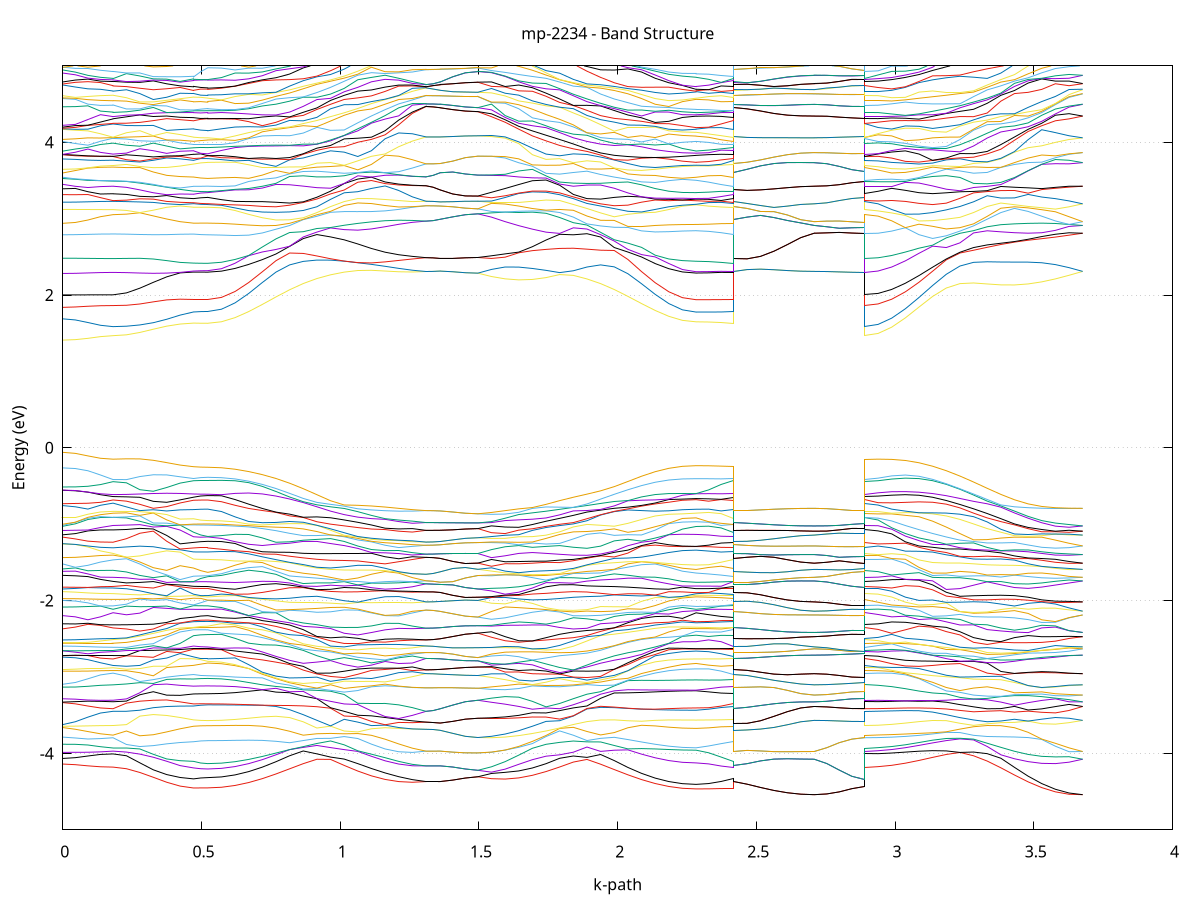 set title 'mp-2234 - Band Structure'
set xlabel 'k-path'
set ylabel 'Energy (eV)'
set grid y
set yrange [-5:5]
set terminal png size 800,600
set output 'mp-2234_bands_gnuplot.png'
plot '-' using 1:2 with lines notitle, '-' using 1:2 with lines notitle, '-' using 1:2 with lines notitle, '-' using 1:2 with lines notitle, '-' using 1:2 with lines notitle, '-' using 1:2 with lines notitle, '-' using 1:2 with lines notitle, '-' using 1:2 with lines notitle, '-' using 1:2 with lines notitle, '-' using 1:2 with lines notitle, '-' using 1:2 with lines notitle, '-' using 1:2 with lines notitle, '-' using 1:2 with lines notitle, '-' using 1:2 with lines notitle, '-' using 1:2 with lines notitle, '-' using 1:2 with lines notitle, '-' using 1:2 with lines notitle, '-' using 1:2 with lines notitle, '-' using 1:2 with lines notitle, '-' using 1:2 with lines notitle, '-' using 1:2 with lines notitle, '-' using 1:2 with lines notitle, '-' using 1:2 with lines notitle, '-' using 1:2 with lines notitle, '-' using 1:2 with lines notitle, '-' using 1:2 with lines notitle, '-' using 1:2 with lines notitle, '-' using 1:2 with lines notitle, '-' using 1:2 with lines notitle, '-' using 1:2 with lines notitle, '-' using 1:2 with lines notitle, '-' using 1:2 with lines notitle, '-' using 1:2 with lines notitle, '-' using 1:2 with lines notitle, '-' using 1:2 with lines notitle, '-' using 1:2 with lines notitle, '-' using 1:2 with lines notitle, '-' using 1:2 with lines notitle, '-' using 1:2 with lines notitle, '-' using 1:2 with lines notitle, '-' using 1:2 with lines notitle, '-' using 1:2 with lines notitle, '-' using 1:2 with lines notitle, '-' using 1:2 with lines notitle, '-' using 1:2 with lines notitle, '-' using 1:2 with lines notitle, '-' using 1:2 with lines notitle, '-' using 1:2 with lines notitle, '-' using 1:2 with lines notitle, '-' using 1:2 with lines notitle, '-' using 1:2 with lines notitle, '-' using 1:2 with lines notitle, '-' using 1:2 with lines notitle, '-' using 1:2 with lines notitle, '-' using 1:2 with lines notitle, '-' using 1:2 with lines notitle, '-' using 1:2 with lines notitle, '-' using 1:2 with lines notitle, '-' using 1:2 with lines notitle, '-' using 1:2 with lines notitle, '-' using 1:2 with lines notitle, '-' using 1:2 with lines notitle, '-' using 1:2 with lines notitle, '-' using 1:2 with lines notitle, '-' using 1:2 with lines notitle, '-' using 1:2 with lines notitle, '-' using 1:2 with lines notitle, '-' using 1:2 with lines notitle, '-' using 1:2 with lines notitle, '-' using 1:2 with lines notitle, '-' using 1:2 with lines notitle, '-' using 1:2 with lines notitle, '-' using 1:2 with lines notitle, '-' using 1:2 with lines notitle, '-' using 1:2 with lines notitle, '-' using 1:2 with lines notitle, '-' using 1:2 with lines notitle, '-' using 1:2 with lines notitle, '-' using 1:2 with lines notitle, '-' using 1:2 with lines notitle, '-' using 1:2 with lines notitle, '-' using 1:2 with lines notitle, '-' using 1:2 with lines notitle, '-' using 1:2 with lines notitle, '-' using 1:2 with lines notitle, '-' using 1:2 with lines notitle, '-' using 1:2 with lines notitle, '-' using 1:2 with lines notitle, '-' using 1:2 with lines notitle, '-' using 1:2 with lines notitle, '-' using 1:2 with lines notitle, '-' using 1:2 with lines notitle, '-' using 1:2 with lines notitle, '-' using 1:2 with lines notitle, '-' using 1:2 with lines notitle, '-' using 1:2 with lines notitle, '-' using 1:2 with lines notitle, '-' using 1:2 with lines notitle, '-' using 1:2 with lines notitle, '-' using 1:2 with lines notitle, '-' using 1:2 with lines notitle, '-' using 1:2 with lines notitle, '-' using 1:2 with lines notitle, '-' using 1:2 with lines notitle, '-' using 1:2 with lines notitle, '-' using 1:2 with lines notitle, '-' using 1:2 with lines notitle, '-' using 1:2 with lines notitle, '-' using 1:2 with lines notitle, '-' using 1:2 with lines notitle, '-' using 1:2 with lines notitle, '-' using 1:2 with lines notitle, '-' using 1:2 with lines notitle, '-' using 1:2 with lines notitle, '-' using 1:2 with lines notitle, '-' using 1:2 with lines notitle, '-' using 1:2 with lines notitle, '-' using 1:2 with lines notitle, '-' using 1:2 with lines notitle, '-' using 1:2 with lines notitle, '-' using 1:2 with lines notitle, '-' using 1:2 with lines notitle, '-' using 1:2 with lines notitle, '-' using 1:2 with lines notitle, '-' using 1:2 with lines notitle, '-' using 1:2 with lines notitle, '-' using 1:2 with lines notitle, '-' using 1:2 with lines notitle, '-' using 1:2 with lines notitle, '-' using 1:2 with lines notitle, '-' using 1:2 with lines notitle, '-' using 1:2 with lines notitle, '-' using 1:2 with lines notitle, '-' using 1:2 with lines notitle, '-' using 1:2 with lines notitle, '-' using 1:2 with lines notitle, '-' using 1:2 with lines notitle, '-' using 1:2 with lines notitle, '-' using 1:2 with lines notitle, '-' using 1:2 with lines notitle, '-' using 1:2 with lines notitle, '-' using 1:2 with lines notitle, '-' using 1:2 with lines notitle, '-' using 1:2 with lines notitle, '-' using 1:2 with lines notitle, '-' using 1:2 with lines notitle, '-' using 1:2 with lines notitle, '-' using 1:2 with lines notitle, '-' using 1:2 with lines notitle, '-' using 1:2 with lines notitle, '-' using 1:2 with lines notitle, '-' using 1:2 with lines notitle, '-' using 1:2 with lines notitle, '-' using 1:2 with lines notitle, '-' using 1:2 with lines notitle, '-' using 1:2 with lines notitle, '-' using 1:2 with lines notitle, '-' using 1:2 with lines notitle, '-' using 1:2 with lines notitle, '-' using 1:2 with lines notitle, '-' using 1:2 with lines notitle, '-' using 1:2 with lines notitle, '-' using 1:2 with lines notitle, '-' using 1:2 with lines notitle, '-' using 1:2 with lines notitle, '-' using 1:2 with lines notitle, '-' using 1:2 with lines notitle, '-' using 1:2 with lines notitle, '-' using 1:2 with lines notitle, '-' using 1:2 with lines notitle, '-' using 1:2 with lines notitle, '-' using 1:2 with lines notitle, '-' using 1:2 with lines notitle, '-' using 1:2 with lines notitle, '-' using 1:2 with lines notitle, '-' using 1:2 with lines notitle
0.000000 -24.345219
0.045272 -24.345219
0.090543 -24.345219
0.135815 -24.345219
0.181086 -24.345219
0.181086 -24.345219
0.229457 -24.345219
0.277828 -24.345219
0.326199 -24.345219
0.374569 -24.345119
0.422940 -24.345119
0.471311 -24.345019
0.471311 -24.345019
0.496954 -24.345019
0.522598 -24.345019
0.522598 -24.345019
0.571764 -24.344819
0.620930 -24.344019
0.670097 -24.342719
0.719263 -24.341019
0.768429 -24.339019
0.817596 -24.336919
0.866762 -24.334919
0.915928 -24.333519
0.965095 -24.333319
1.014261 -24.334719
1.063427 -24.338019
1.112594 -24.342619
1.161760 -24.347319
1.210926 -24.351119
1.260093 -24.353519
1.309259 -24.354119
1.309259 -24.354119
1.334902 -24.354119
1.360546 -24.354119
1.360546 -24.354119
1.405722 -24.354119
1.450898 -24.354119
1.496074 -24.354119
1.496074 -24.354119
1.545240 -24.353519
1.594406 -24.351119
1.643573 -24.347319
1.692739 -24.342619
1.741905 -24.338019
1.791072 -24.334719
1.840238 -24.333319
1.889404 -24.333519
1.938571 -24.335019
1.987737 -24.336919
2.036903 -24.339019
2.086070 -24.341019
2.135236 -24.342719
2.184402 -24.344019
2.233569 -24.344819
2.282735 -24.345019
2.282735 -24.345019
2.327911 -24.345019
2.373087 -24.345019
2.418263 -24.345019
2.418263 -24.354119
2.466634 -24.354119
2.515005 -24.354119
2.563376 -24.354119
2.611747 -24.354119
2.660117 -24.354119
2.708488 -24.354119
2.708488 -24.354119
2.753760 -24.354119
2.799031 -24.354119
2.844303 -24.354119
2.889574 -24.354119
2.889574 -24.345219
2.938741 -24.345019
2.987907 -24.344219
3.037073 -24.342919
3.086240 -24.341119
3.135406 -24.339119
3.184572 -24.337019
3.233739 -24.335119
3.282905 -24.333719
3.332071 -24.333419
3.381238 -24.334819
3.430404 -24.338119
3.479570 -24.342619
3.528737 -24.347319
3.577903 -24.351219
3.627069 -24.353619
3.676236 -24.354119
e
0.000000 -24.315019
0.045272 -24.315019
0.090543 -24.315019
0.135815 -24.315019
0.181086 -24.315019
0.181086 -24.315019
0.229457 -24.315219
0.277828 -24.315719
0.326199 -24.316419
0.374569 -24.317019
0.422940 -24.317619
0.471311 -24.317919
0.471311 -24.317919
0.496954 -24.317919
0.522598 -24.317919
0.522598 -24.317919
0.571764 -24.317619
0.620930 -24.316719
0.670097 -24.315319
0.719263 -24.313419
0.768429 -24.311119
0.817596 -24.308619
0.866762 -24.305919
0.915928 -24.303719
0.965095 -24.306919
1.014261 -24.317119
1.063427 -24.327219
1.112594 -24.336119
1.161760 -24.343519
1.210926 -24.349119
1.260093 -24.352619
1.309259 -24.354119
1.309259 -24.354119
1.334902 -24.354119
1.360546 -24.354119
1.360546 -24.354119
1.405722 -24.354119
1.450898 -24.354119
1.496074 -24.354119
1.496074 -24.354119
1.545240 -24.352619
1.594406 -24.349119
1.643573 -24.343519
1.692739 -24.336119
1.741905 -24.327219
1.791072 -24.317119
1.840238 -24.306919
1.889404 -24.303719
1.938571 -24.305919
1.987737 -24.308619
2.036903 -24.311119
2.086070 -24.313419
2.135236 -24.315319
2.184402 -24.316719
2.233569 -24.317619
2.282735 -24.317919
2.282735 -24.317919
2.327911 -24.317919
2.373087 -24.317919
2.418263 -24.317919
2.418263 -24.354119
2.466634 -24.354119
2.515005 -24.354119
2.563376 -24.354119
2.611747 -24.354119
2.660117 -24.354119
2.708488 -24.354119
2.708488 -24.354119
2.753760 -24.354119
2.799031 -24.354119
2.844303 -24.354119
2.889574 -24.354119
2.889574 -24.315019
2.938741 -24.314819
2.987907 -24.314019
3.037073 -24.312719
3.086240 -24.311019
3.135406 -24.308919
3.184572 -24.306619
3.233739 -24.304319
3.282905 -24.302719
3.332071 -24.307019
3.381238 -24.317219
3.430404 -24.327219
3.479570 -24.336219
3.528737 -24.343519
3.577903 -24.349119
3.627069 -24.352619
3.676236 -24.354119
e
0.000000 -24.269719
0.045272 -24.269719
0.090543 -24.269719
0.135815 -24.269719
0.181086 -24.269719
0.181086 -24.269719
0.229457 -24.269419
0.277828 -24.268519
0.326199 -24.267219
0.374569 -24.265819
0.422940 -24.264619
0.471311 -24.264019
0.471311 -24.264019
0.496954 -24.263919
0.522598 -24.263919
0.522598 -24.263919
0.571764 -24.263819
0.620930 -24.263519
0.670097 -24.263219
0.719263 -24.263019
0.768429 -24.263419
0.817596 -24.270119
0.866762 -24.281219
0.915928 -24.292319
0.965095 -24.297919
1.014261 -24.296319
1.063427 -24.294119
1.112594 -24.293519
1.161760 -24.293119
1.210926 -24.292119
1.260093 -24.291119
1.309259 -24.290319
1.309259 -24.290319
1.334902 -24.290319
1.360546 -24.290319
1.360546 -24.290319
1.405722 -24.290319
1.450898 -24.290319
1.496074 -24.290319
1.496074 -24.290319
1.545240 -24.291119
1.594406 -24.292119
1.643573 -24.293119
1.692739 -24.293519
1.741905 -24.294119
1.791072 -24.296319
1.840238 -24.297919
1.889404 -24.292319
1.938571 -24.281219
1.987737 -24.270119
2.036903 -24.263419
2.086070 -24.263019
2.135236 -24.263219
2.184402 -24.263519
2.233569 -24.263819
2.282735 -24.263919
2.282735 -24.263919
2.327911 -24.263919
2.373087 -24.263919
2.418263 -24.264019
2.418263 -24.290319
2.466634 -24.290319
2.515005 -24.290219
2.563376 -24.290219
2.611747 -24.290219
2.660117 -24.290119
2.708488 -24.290119
2.708488 -24.290119
2.753760 -24.290119
2.799031 -24.290119
2.844303 -24.290119
2.889574 -24.290119
2.889574 -24.269719
2.938741 -24.269619
2.987907 -24.269219
3.037073 -24.268719
3.086240 -24.268119
3.135406 -24.268019
3.184572 -24.269819
3.233739 -24.280919
3.282905 -24.291719
3.332071 -24.296419
3.381238 -24.295119
3.430404 -24.293319
3.479570 -24.293519
3.528737 -24.293019
3.577903 -24.292019
3.627069 -24.291019
3.676236 -24.290119
e
0.000000 -24.231119
0.045272 -24.231119
0.090543 -24.231119
0.135815 -24.231119
0.181086 -24.231119
0.181086 -24.231119
0.229457 -24.231319
0.277828 -24.231919
0.326199 -24.232819
0.374569 -24.233719
0.422940 -24.234519
0.471311 -24.235019
0.471311 -24.235019
0.496954 -24.235019
0.522598 -24.235019
0.522598 -24.235019
0.571764 -24.235719
0.620930 -24.238319
0.670097 -24.243319
0.719263 -24.250719
0.768429 -24.259719
0.817596 -24.265419
0.866762 -24.270019
0.915928 -24.276919
0.965095 -24.283919
1.014261 -24.289419
1.063427 -24.292519
1.112594 -24.292319
1.161760 -24.290919
1.210926 -24.290119
1.260093 -24.289919
1.309259 -24.290319
1.309259 -24.290319
1.334902 -24.290319
1.360546 -24.290319
1.360546 -24.290319
1.405722 -24.290319
1.450898 -24.290319
1.496074 -24.290319
1.496074 -24.290319
1.545240 -24.289919
1.594406 -24.290119
1.643573 -24.290919
1.692739 -24.292319
1.741905 -24.292519
1.791072 -24.289419
1.840238 -24.283919
1.889404 -24.276919
1.938571 -24.270019
1.987737 -24.265419
2.036903 -24.259719
2.086070 -24.250719
2.135236 -24.243319
2.184402 -24.238319
2.233569 -24.235719
2.282735 -24.235019
2.282735 -24.235019
2.327911 -24.235019
2.373087 -24.235019
2.418263 -24.235019
2.418263 -24.290319
2.466634 -24.290219
2.515005 -24.290219
2.563376 -24.290219
2.611747 -24.290219
2.660117 -24.290119
2.708488 -24.290119
2.708488 -24.290119
2.753760 -24.290119
2.799031 -24.290119
2.844303 -24.290119
2.889574 -24.290119
2.889574 -24.231119
2.938741 -24.232719
2.987907 -24.236619
3.037073 -24.242419
3.086240 -24.250119
3.135406 -24.259419
3.184572 -24.269019
3.233739 -24.272219
3.282905 -24.278019
3.332071 -24.284419
3.381238 -24.289619
3.430404 -24.292619
3.479570 -24.291719
3.528737 -24.290519
3.577903 -24.289819
3.627069 -24.289719
3.676236 -24.290119
e
0.000000 -24.228919
0.045272 -24.228919
0.090543 -24.228919
0.135815 -24.228919
0.181086 -24.228919
0.181086 -24.228919
0.229457 -24.228919
0.277828 -24.228919
0.326199 -24.228919
0.374569 -24.228919
0.422940 -24.228919
0.471311 -24.228919
0.471311 -24.228919
0.496954 -24.228919
0.522598 -24.228919
0.522598 -24.228919
0.571764 -24.229419
0.620930 -24.230319
0.670097 -24.230919
0.719263 -24.231219
0.768429 -24.234619
0.817596 -24.241019
0.866762 -24.244919
0.915928 -24.246319
0.965095 -24.246119
1.014261 -24.245319
1.063427 -24.244219
1.112594 -24.243019
1.161760 -24.241919
1.210926 -24.241119
1.260093 -24.241919
1.309259 -24.242719
1.309259 -24.242719
1.334902 -24.242719
1.360546 -24.242719
1.360546 -24.242719
1.405722 -24.242719
1.450898 -24.242719
1.496074 -24.242719
1.496074 -24.242719
1.545240 -24.241919
1.594406 -24.241119
1.643573 -24.241919
1.692739 -24.243019
1.741905 -24.244219
1.791072 -24.245319
1.840238 -24.246119
1.889404 -24.246319
1.938571 -24.244919
1.987737 -24.241019
2.036903 -24.234619
2.086070 -24.231219
2.135236 -24.230919
2.184402 -24.230319
2.233569 -24.229419
2.282735 -24.228919
2.282735 -24.228919
2.327911 -24.228919
2.373087 -24.228919
2.418263 -24.228919
2.418263 -24.242719
2.466634 -24.243419
2.515005 -24.244419
2.563376 -24.245419
2.611747 -24.246219
2.660117 -24.246819
2.708488 -24.246919
2.708488 -24.246919
2.753760 -24.246919
2.799031 -24.246919
2.844303 -24.246919
2.889574 -24.246919
2.889574 -24.228919
2.938741 -24.228519
2.987907 -24.228219
3.037073 -24.228219
3.086240 -24.228319
3.135406 -24.235119
3.184572 -24.242219
3.233739 -24.247319
3.282905 -24.249519
3.332071 -24.249719
3.381238 -24.249019
3.430404 -24.248119
3.479570 -24.247319
3.528737 -24.246819
3.577903 -24.246919
3.627069 -24.247219
3.676236 -24.246919
e
0.000000 -24.211519
0.045272 -24.211519
0.090543 -24.211519
0.135815 -24.211519
0.181086 -24.211519
0.181086 -24.211519
0.229457 -24.211519
0.277828 -24.211519
0.326199 -24.211519
0.374569 -24.211519
0.422940 -24.211519
0.471311 -24.211519
0.471311 -24.211519
0.496954 -24.211519
0.522598 -24.211519
0.522598 -24.211519
0.571764 -24.212619
0.620930 -24.215919
0.670097 -24.221019
0.719263 -24.227519
0.768429 -24.231519
0.817596 -24.231719
0.866762 -24.232019
0.915928 -24.232419
0.965095 -24.233019
1.014261 -24.233719
1.063427 -24.234519
1.112594 -24.235619
1.161760 -24.237119
1.210926 -24.239319
1.260093 -24.241719
1.309259 -24.242719
1.309259 -24.242719
1.334902 -24.242719
1.360546 -24.242719
1.360546 -24.242719
1.405722 -24.242719
1.450898 -24.242719
1.496074 -24.242719
1.496074 -24.242719
1.545240 -24.241719
1.594406 -24.239319
1.643573 -24.237119
1.692739 -24.235619
1.741905 -24.234519
1.791072 -24.233719
1.840238 -24.233019
1.889404 -24.232419
1.938571 -24.232019
1.987737 -24.231719
2.036903 -24.231519
2.086070 -24.227519
2.135236 -24.220919
2.184402 -24.215919
2.233569 -24.212619
2.282735 -24.211519
2.282735 -24.211519
2.327911 -24.211519
2.373087 -24.211519
2.418263 -24.211519
2.418263 -24.242719
2.466634 -24.243419
2.515005 -24.244419
2.563376 -24.245419
2.611747 -24.246219
2.660117 -24.246819
2.708488 -24.246919
2.708488 -24.246919
2.753760 -24.246919
2.799031 -24.246919
2.844303 -24.246919
2.889574 -24.246919
2.889574 -24.211519
2.938741 -24.212619
2.987907 -24.215919
3.037073 -24.221019
3.086240 -24.227719
3.135406 -24.228619
3.184572 -24.229119
3.233739 -24.229719
3.282905 -24.230419
3.332071 -24.231419
3.381238 -24.232719
3.430404 -24.234319
3.479570 -24.236519
3.528737 -24.239519
3.577903 -24.242919
3.627069 -24.245519
3.676236 -24.246919
e
0.000000 -24.166819
0.045272 -24.166819
0.090543 -24.166819
0.135815 -24.166719
0.181086 -24.166719
0.181086 -24.166719
0.229457 -24.167019
0.277828 -24.167819
0.326199 -24.168919
0.374569 -24.170019
0.422940 -24.170919
0.471311 -24.171419
0.471311 -24.171419
0.496954 -24.171419
0.522598 -24.171419
0.522598 -24.171419
0.571764 -24.171219
0.620930 -24.170519
0.670097 -24.169419
0.719263 -24.168319
0.768429 -24.168019
0.817596 -24.170219
0.866762 -24.177019
0.915928 -24.187619
0.965095 -24.198319
1.014261 -24.208719
1.063427 -24.218119
1.112594 -24.226419
1.161760 -24.233119
1.210926 -24.237719
1.260093 -24.238719
1.309259 -24.237919
1.309259 -24.237919
1.334902 -24.237919
1.360546 -24.237819
1.360546 -24.237819
1.405722 -24.237819
1.450898 -24.237919
1.496074 -24.237919
1.496074 -24.237919
1.545240 -24.238819
1.594406 -24.237719
1.643573 -24.233119
1.692739 -24.226419
1.741905 -24.218219
1.791072 -24.208719
1.840238 -24.198319
1.889404 -24.187619
1.938571 -24.177019
1.987737 -24.170219
2.036903 -24.168019
2.086070 -24.168319
2.135236 -24.169419
2.184402 -24.170519
2.233569 -24.171219
2.282735 -24.171419
2.282735 -24.171419
2.327911 -24.171419
2.373087 -24.171419
2.418263 -24.171419
2.418263 -24.237819
2.466634 -24.237319
2.515005 -24.236519
2.563376 -24.235819
2.611747 -24.235219
2.660117 -24.234919
2.708488 -24.234719
2.708488 -24.234719
2.753760 -24.234719
2.799031 -24.234719
2.844303 -24.234719
2.889574 -24.234719
2.889574 -24.166719
2.938741 -24.166619
2.987907 -24.166219
3.037073 -24.165719
3.086240 -24.165519
3.135406 -24.166419
3.184572 -24.169919
3.233739 -24.176919
3.282905 -24.187319
3.332071 -24.197919
3.381238 -24.207919
3.430404 -24.216919
3.479570 -24.224219
3.528737 -24.229319
3.577903 -24.232919
3.627069 -24.234619
3.676236 -24.234719
e
0.000000 -24.160919
0.045272 -24.160919
0.090543 -24.160919
0.135815 -24.161019
0.181086 -24.161019
0.181086 -24.161019
0.229457 -24.160519
0.277828 -24.159119
0.326199 -24.157919
0.374569 -24.157519
0.422940 -24.157219
0.471311 -24.157019
0.471311 -24.157019
0.496954 -24.157019
0.522598 -24.156919
0.522598 -24.157019
0.571764 -24.156819
0.620930 -24.156219
0.670097 -24.155619
0.719263 -24.155819
0.768429 -24.159419
0.817596 -24.167219
0.866762 -24.176519
0.915928 -24.185719
0.965095 -24.195919
1.014261 -24.206119
1.063427 -24.215619
1.112594 -24.224019
1.161760 -24.230519
1.210926 -24.234619
1.260093 -24.236619
1.309259 -24.237919
1.309259 -24.237919
1.334902 -24.237919
1.360546 -24.237819
1.360546 -24.237819
1.405722 -24.237819
1.450898 -24.237919
1.496074 -24.237919
1.496074 -24.237919
1.545240 -24.236619
1.594406 -24.234619
1.643573 -24.230519
1.692739 -24.224019
1.741905 -24.215619
1.791072 -24.206119
1.840238 -24.195919
1.889404 -24.185719
1.938571 -24.176519
1.987737 -24.167219
2.036903 -24.159419
2.086070 -24.155819
2.135236 -24.155719
2.184402 -24.156319
2.233569 -24.156819
2.282735 -24.157019
2.282735 -24.157019
2.327911 -24.157019
2.373087 -24.157019
2.418263 -24.157019
2.418263 -24.237819
2.466634 -24.237319
2.515005 -24.236519
2.563376 -24.235819
2.611747 -24.235219
2.660117 -24.234919
2.708488 -24.234719
2.708488 -24.234719
2.753760 -24.234719
2.799031 -24.234719
2.844303 -24.234719
2.889574 -24.234719
2.889574 -24.161019
2.938741 -24.160819
2.987907 -24.160119
3.037073 -24.159219
3.086240 -24.158719
3.135406 -24.160719
3.184572 -24.167419
3.233739 -24.176719
3.282905 -24.185719
3.332071 -24.195719
3.381238 -24.205619
3.430404 -24.214919
3.479570 -24.222819
3.528737 -24.229019
3.577903 -24.232219
3.627069 -24.233919
3.676236 -24.234719
e
0.000000 -24.158719
0.045272 -24.158719
0.090543 -24.158719
0.135815 -24.158619
0.181086 -24.158619
0.181086 -24.158619
0.229457 -24.158519
0.277828 -24.158219
0.326199 -24.156919
0.374569 -24.154419
0.422940 -24.151819
0.471311 -24.150119
0.471311 -24.150119
0.496954 -24.150019
0.522598 -24.149919
0.522598 -24.150019
0.571764 -24.149819
0.620930 -24.149519
0.670097 -24.149219
0.719263 -24.149419
0.768429 -24.150519
0.817596 -24.152119
0.866762 -24.151819
0.915928 -24.149819
0.965095 -24.146919
1.014261 -24.143619
1.063427 -24.140319
1.112594 -24.146819
1.161760 -24.153119
1.210926 -24.158019
1.260093 -24.161019
1.309259 -24.162019
1.309259 -24.162019
1.334902 -24.162019
1.360546 -24.162019
1.360546 -24.162019
1.405722 -24.162019
1.450898 -24.162019
1.496074 -24.162019
1.496074 -24.162019
1.545240 -24.161019
1.594406 -24.158019
1.643573 -24.153119
1.692739 -24.146919
1.741905 -24.140319
1.791072 -24.143619
1.840238 -24.146919
1.889404 -24.149819
1.938571 -24.151819
1.987737 -24.152119
2.036903 -24.150519
2.086070 -24.149319
2.135236 -24.149219
2.184402 -24.149519
2.233569 -24.149819
2.282735 -24.149919
2.282735 -24.149919
2.327911 -24.149919
2.373087 -24.150019
2.418263 -24.150119
2.418263 -24.162019
2.466634 -24.161719
2.515005 -24.161219
2.563376 -24.160519
2.611747 -24.159919
2.660117 -24.159519
2.708488 -24.159319
2.708488 -24.159319
2.753760 -24.159319
2.799031 -24.159319
2.844303 -24.159319
2.889574 -24.159319
2.889574 -24.158619
2.938741 -24.158319
2.987907 -24.157619
3.037073 -24.156319
3.086240 -24.154619
3.135406 -24.152619
3.184572 -24.150419
3.233739 -24.148119
3.282905 -24.145719
3.332071 -24.143219
3.381238 -24.140819
3.430404 -24.139819
3.479570 -24.144319
3.528737 -24.150419
3.577903 -24.155319
3.627069 -24.158319
3.676236 -24.159319
e
0.000000 -24.132119
0.045272 -24.132119
0.090543 -24.132119
0.135815 -24.132119
0.181086 -24.132119
0.181086 -24.132119
0.229457 -24.132219
0.277828 -24.132819
0.326199 -24.133819
0.374569 -24.135319
0.422940 -24.136919
0.471311 -24.138219
0.471311 -24.138219
0.496954 -24.138319
0.522598 -24.138319
0.522598 -24.138319
0.571764 -24.138319
0.620930 -24.138519
0.670097 -24.139919
0.719263 -24.143319
0.768429 -24.145619
0.817596 -24.145019
0.866762 -24.143119
0.915928 -24.140719
0.965095 -24.138219
1.014261 -24.135819
1.063427 -24.139819
1.112594 -24.145919
1.161760 -24.152619
1.210926 -24.157719
1.260093 -24.160919
1.309259 -24.162019
1.309259 -24.162019
1.334902 -24.162019
1.360546 -24.161919
1.360546 -24.161919
1.405722 -24.162019
1.450898 -24.162019
1.496074 -24.162019
1.496074 -24.162019
1.545240 -24.160819
1.594406 -24.157619
1.643573 -24.152519
1.692739 -24.145819
1.741905 -24.139919
1.791072 -24.135819
1.840238 -24.138219
1.889404 -24.140819
1.938571 -24.143119
1.987737 -24.145019
2.036903 -24.145619
2.086070 -24.143319
2.135236 -24.139919
2.184402 -24.138619
2.233569 -24.138319
2.282735 -24.138319
2.282735 -24.138319
2.327911 -24.138319
2.373087 -24.138319
2.418263 -24.138219
2.418263 -24.162019
2.466634 -24.161719
2.515005 -24.161219
2.563376 -24.160519
2.611747 -24.159919
2.660117 -24.159519
2.708488 -24.159319
2.708488 -24.159319
2.753760 -24.159319
2.799031 -24.159319
2.844303 -24.159319
2.889574 -24.159319
2.889574 -24.132119
2.938741 -24.132419
2.987907 -24.133819
3.037073 -24.137519
3.086240 -24.142819
3.135406 -24.147019
3.184572 -24.147319
3.233739 -24.145319
3.282905 -24.142719
3.332071 -24.139819
3.381238 -24.137019
3.430404 -24.136419
3.479570 -24.143719
3.528737 -24.150219
3.577903 -24.155119
3.627069 -24.158219
3.676236 -24.159319
e
0.000000 -24.124919
0.045272 -24.124919
0.090543 -24.124919
0.135815 -24.124919
0.181086 -24.124919
0.181086 -24.124919
0.229457 -24.124919
0.277828 -24.124919
0.326199 -24.124919
0.374569 -24.124919
0.422940 -24.125019
0.471311 -24.125019
0.471311 -24.125019
0.496954 -24.125019
0.522598 -24.125019
0.522598 -24.125019
0.571764 -24.125919
0.620930 -24.128419
0.670097 -24.131119
0.719263 -24.132119
0.768429 -24.134019
0.817596 -24.135419
0.866762 -24.135019
0.915928 -24.133619
0.965095 -24.131819
1.014261 -24.133719
1.063427 -24.138019
1.112594 -24.137019
1.161760 -24.133919
1.210926 -24.131319
1.260093 -24.129319
1.309259 -24.128319
1.309259 -24.128319
1.334902 -24.128319
1.360546 -24.128319
1.360546 -24.128319
1.405722 -24.128319
1.450898 -24.128319
1.496074 -24.128319
1.496074 -24.128319
1.545240 -24.129319
1.594406 -24.131319
1.643573 -24.133919
1.692739 -24.137019
1.741905 -24.138019
1.791072 -24.133719
1.840238 -24.131919
1.889404 -24.133619
1.938571 -24.135019
1.987737 -24.135419
2.036903 -24.134019
2.086070 -24.132119
2.135236 -24.131119
2.184402 -24.128419
2.233569 -24.125919
2.282735 -24.125019
2.282735 -24.125019
2.327911 -24.125019
2.373087 -24.125019
2.418263 -24.125019
2.418263 -24.128319
2.466634 -24.128319
2.515005 -24.128219
2.563376 -24.128219
2.611747 -24.128219
2.660117 -24.128219
2.708488 -24.128219
2.708488 -24.128219
2.753760 -24.128219
2.799031 -24.128219
2.844303 -24.128219
2.889574 -24.128219
2.889574 -24.124919
2.938741 -24.125619
2.987907 -24.126919
3.037073 -24.127619
3.086240 -24.131219
3.135406 -24.136619
3.184572 -24.140319
3.233739 -24.141119
3.282905 -24.139819
3.332071 -24.137519
3.381238 -24.135119
3.430404 -24.134319
3.479570 -24.133819
3.528737 -24.131919
3.577903 -24.130219
3.627069 -24.128919
3.676236 -24.128219
e
0.000000 -24.122419
0.045272 -24.122419
0.090543 -24.122419
0.135815 -24.122419
0.181086 -24.122419
0.181086 -24.122419
0.229457 -24.122519
0.277828 -24.122719
0.326199 -24.123019
0.374569 -24.123319
0.422940 -24.123619
0.471311 -24.123819
0.471311 -24.123819
0.496954 -24.123819
0.522598 -24.123819
0.522598 -24.123819
0.571764 -24.123819
0.620930 -24.124219
0.670097 -24.126219
0.719263 -24.130319
0.768429 -24.131619
0.817596 -24.130719
0.866762 -24.129719
0.915928 -24.129219
0.965095 -24.130119
1.014261 -24.130219
1.063427 -24.133519
1.112594 -24.131519
1.161760 -24.129819
1.210926 -24.128719
1.260093 -24.128119
1.309259 -24.128319
1.309259 -24.128319
1.334902 -24.128319
1.360546 -24.128319
1.360546 -24.128319
1.405722 -24.128319
1.450898 -24.128319
1.496074 -24.128319
1.496074 -24.128219
1.545240 -24.128119
1.594406 -24.128719
1.643573 -24.129819
1.692739 -24.131519
1.741905 -24.133519
1.791072 -24.130219
1.840238 -24.130219
1.889404 -24.129319
1.938571 -24.129719
1.987737 -24.130719
2.036903 -24.131619
2.086070 -24.130319
2.135236 -24.126119
2.184402 -24.124119
2.233569 -24.123819
2.282735 -24.123719
2.282735 -24.123719
2.327911 -24.123719
2.373087 -24.123819
2.418263 -24.123819
2.418263 -24.128319
2.466634 -24.128319
2.515005 -24.128219
2.563376 -24.128219
2.611747 -24.128219
2.660117 -24.128219
2.708488 -24.128219
2.708488 -24.128219
2.753760 -24.128219
2.799031 -24.128219
2.844303 -24.128219
2.889574 -24.128219
2.889574 -24.122419
2.938741 -24.122419
2.987907 -24.123019
3.037073 -24.126019
3.086240 -24.127319
3.135406 -24.126719
3.184572 -24.125919
3.233739 -24.125319
3.282905 -24.125019
3.332071 -24.126019
3.381238 -24.129819
3.430404 -24.134219
3.479570 -24.132019
3.528737 -24.130119
3.577903 -24.128819
3.627069 -24.128219
3.676236 -24.128219
e
0.000000 -24.115619
0.045272 -24.115619
0.090543 -24.115619
0.135815 -24.115619
0.181086 -24.115619
0.181086 -24.115619
0.229457 -24.115619
0.277828 -24.115619
0.326199 -24.115619
0.374569 -24.115619
0.422940 -24.115619
0.471311 -24.115619
0.471311 -24.115619
0.496954 -24.115619
0.522598 -24.115619
0.522598 -24.115619
0.571764 -24.116419
0.620930 -24.118619
0.670097 -24.120419
0.719263 -24.120519
0.768429 -24.120119
0.817596 -24.119519
0.866762 -24.119319
0.915928 -24.120219
0.965095 -24.123619
1.014261 -24.129819
1.063427 -24.128219
1.112594 -24.126519
1.161760 -24.125019
1.210926 -24.123719
1.260093 -24.122319
1.309259 -24.120819
1.309259 -24.120819
1.334902 -24.120819
1.360546 -24.120819
1.360546 -24.120819
1.405722 -24.120819
1.450898 -24.120819
1.496074 -24.120819
1.496074 -24.120819
1.545240 -24.122319
1.594406 -24.123719
1.643573 -24.125019
1.692739 -24.126519
1.741905 -24.128219
1.791072 -24.129819
1.840238 -24.123519
1.889404 -24.120219
1.938571 -24.119319
1.987737 -24.119519
2.036903 -24.120019
2.086070 -24.120519
2.135236 -24.120419
2.184402 -24.118619
2.233569 -24.116419
2.282735 -24.115619
2.282735 -24.115619
2.327911 -24.115619
2.373087 -24.115619
2.418263 -24.115619
2.418263 -24.120819
2.466634 -24.120819
2.515005 -24.120619
2.563376 -24.120419
2.611747 -24.120219
2.660117 -24.120119
2.708488 -24.120019
2.708488 -24.120019
2.753760 -24.120019
2.799031 -24.120019
2.844303 -24.120019
2.889574 -24.120019
2.889574 -24.115619
2.938741 -24.116519
2.987907 -24.118619
3.037073 -24.119819
3.086240 -24.119619
3.135406 -24.118919
3.184572 -24.118219
3.233739 -24.117619
3.282905 -24.117719
3.332071 -24.119819
3.381238 -24.125219
3.430404 -24.129719
3.479570 -24.128319
3.528737 -24.126019
3.577903 -24.123819
3.627069 -24.121819
3.676236 -24.120019
e
0.000000 -24.112619
0.045272 -24.112619
0.090543 -24.112619
0.135815 -24.112619
0.181086 -24.112619
0.181086 -24.112619
0.229457 -24.112619
0.277828 -24.112319
0.326199 -24.112019
0.374569 -24.111719
0.422940 -24.111319
0.471311 -24.111219
0.471311 -24.111219
0.496954 -24.111219
0.522598 -24.111219
0.522598 -24.111219
0.571764 -24.111019
0.620930 -24.110819
0.670097 -24.110419
0.719263 -24.110119
0.768429 -24.109819
0.817596 -24.109519
0.866762 -24.109319
0.915928 -24.109319
0.965095 -24.109619
1.014261 -24.111719
1.063427 -24.114019
1.112594 -24.115319
1.161760 -24.116419
1.210926 -24.117719
1.260093 -24.119319
1.309259 -24.120819
1.309259 -24.120819
1.334902 -24.120819
1.360546 -24.120819
1.360546 -24.120819
1.405722 -24.120819
1.450898 -24.120819
1.496074 -24.120819
1.496074 -24.120819
1.545240 -24.119219
1.594406 -24.117719
1.643573 -24.116419
1.692739 -24.115319
1.741905 -24.114019
1.791072 -24.111719
1.840238 -24.109619
1.889404 -24.109319
1.938571 -24.109319
1.987737 -24.109519
2.036903 -24.109719
2.086070 -24.110119
2.135236 -24.110419
2.184402 -24.110819
2.233569 -24.111019
2.282735 -24.111219
2.282735 -24.111219
2.327911 -24.111219
2.373087 -24.111219
2.418263 -24.111219
2.418263 -24.120819
2.466634 -24.120819
2.515005 -24.120619
2.563376 -24.120419
2.611747 -24.120219
2.660117 -24.120119
2.708488 -24.120019
2.708488 -24.120019
2.753760 -24.120019
2.799031 -24.120019
2.844303 -24.120019
2.889574 -24.120019
2.889574 -24.112619
2.938741 -24.112519
2.987907 -24.112219
3.037073 -24.111819
3.086240 -24.111419
3.135406 -24.110919
3.184572 -24.110519
3.233739 -24.110119
3.282905 -24.109719
3.332071 -24.109319
3.381238 -24.111319
3.430404 -24.114119
3.479570 -24.115219
3.528737 -24.116119
3.577903 -24.117219
3.627069 -24.118519
3.676236 -24.120019
e
0.000000 -24.077819
0.045272 -24.077719
0.090543 -24.077619
0.135815 -24.077419
0.181086 -24.077319
0.181086 -24.077319
0.229457 -24.077419
0.277828 -24.077519
0.326199 -24.077619
0.374569 -24.077819
0.422940 -24.077819
0.471311 -24.077819
0.471311 -24.077819
0.496954 -24.077919
0.522598 -24.077919
0.522598 -24.077919
0.571764 -24.077819
0.620930 -24.077719
0.670097 -24.077619
0.719263 -24.077619
0.768429 -24.078019
0.817596 -24.080219
0.866762 -24.086319
0.915928 -24.095519
0.965095 -24.103519
1.014261 -24.107119
1.063427 -24.107319
1.112594 -24.106819
1.161760 -24.106019
1.210926 -24.105119
1.260093 -24.104219
1.309259 -24.103619
1.309259 -24.103619
1.334902 -24.103619
1.360546 -24.103619
1.360546 -24.103619
1.405722 -24.103619
1.450898 -24.103619
1.496074 -24.103619
1.496074 -24.103619
1.545240 -24.104219
1.594406 -24.105019
1.643573 -24.106019
1.692739 -24.106819
1.741905 -24.107319
1.791072 -24.107119
1.840238 -24.103619
1.889404 -24.095619
1.938571 -24.086519
1.987737 -24.079919
2.036903 -24.077719
2.086070 -24.077219
2.135236 -24.077219
2.184402 -24.077319
2.233569 -24.077419
2.282735 -24.077419
2.282735 -24.077419
2.327911 -24.077519
2.373087 -24.077719
2.418263 -24.077819
2.418263 -24.103619
2.466634 -24.103919
2.515005 -24.104419
2.563376 -24.105019
2.611747 -24.105619
2.660117 -24.106019
2.708488 -24.106219
2.708488 -24.106219
2.753760 -24.106219
2.799031 -24.106219
2.844303 -24.106219
2.889574 -24.106219
2.889574 -24.077319
2.938741 -24.077219
2.987907 -24.077119
3.037073 -24.077019
3.086240 -24.076919
3.135406 -24.077219
3.184572 -24.079219
3.233739 -24.086119
3.282905 -24.095919
3.332071 -24.105019
3.381238 -24.108919
3.430404 -24.108519
3.479570 -24.108119
3.528737 -24.107519
3.577903 -24.107019
3.627069 -24.106519
3.676236 -24.106219
e
0.000000 -24.075119
0.045272 -24.075219
0.090543 -24.075319
0.135815 -24.075519
0.181086 -24.075619
0.181086 -24.075619
0.229457 -24.075619
0.277828 -24.075719
0.326199 -24.075819
0.374569 -24.076019
0.422940 -24.076219
0.471311 -24.076319
0.471311 -24.076319
0.496954 -24.076219
0.522598 -24.076219
0.522598 -24.076219
0.571764 -24.076219
0.620930 -24.076019
0.670097 -24.075919
0.719263 -24.075919
0.768429 -24.076519
0.817596 -24.079119
0.866762 -24.086219
0.915928 -24.094219
0.965095 -24.100519
1.014261 -24.103519
1.063427 -24.104219
1.112594 -24.104019
1.161760 -24.103719
1.210926 -24.103319
1.260093 -24.103319
1.309259 -24.103619
1.309259 -24.103619
1.334902 -24.103619
1.360546 -24.103619
1.360546 -24.103619
1.405722 -24.103619
1.450898 -24.103619
1.496074 -24.103619
1.496074 -24.103619
1.545240 -24.103319
1.594406 -24.103419
1.643573 -24.103719
1.692739 -24.104119
1.741905 -24.104219
1.791072 -24.103519
1.840238 -24.100519
1.889404 -24.094119
1.938571 -24.086019
1.987737 -24.079419
2.036903 -24.076819
2.086070 -24.076319
2.135236 -24.076319
2.184402 -24.076519
2.233569 -24.076619
2.282735 -24.076719
2.282735 -24.076719
2.327911 -24.076619
2.373087 -24.076419
2.418263 -24.076319
2.418263 -24.103619
2.466634 -24.103919
2.515005 -24.104319
2.563376 -24.105019
2.611747 -24.105619
2.660117 -24.106019
2.708488 -24.106219
2.708488 -24.106219
2.753760 -24.106219
2.799031 -24.106219
2.844303 -24.106219
2.889574 -24.106219
2.889574 -24.075619
2.938741 -24.075519
2.987907 -24.075419
3.037073 -24.075219
3.086240 -24.075119
3.135406 -24.075519
3.184572 -24.078319
3.233739 -24.086019
3.282905 -24.095319
3.332071 -24.103019
3.381238 -24.106619
3.430404 -24.107319
3.479570 -24.107119
3.528737 -24.106719
3.577903 -24.106319
3.627069 -24.106119
3.676236 -24.106219
e
0.000000 -24.035519
0.045272 -24.035519
0.090543 -24.035519
0.135815 -24.035519
0.181086 -24.035419
0.181086 -24.035419
0.229457 -24.035419
0.277828 -24.035419
0.326199 -24.035419
0.374569 -24.035419
0.422940 -24.035419
0.471311 -24.035419
0.471311 -24.035419
0.496954 -24.035419
0.522598 -24.035419
0.522598 -24.035419
0.571764 -24.036619
0.620930 -24.040019
0.670097 -24.045419
0.719263 -24.052519
0.768429 -24.060619
0.817596 -24.068019
0.866762 -24.071819
0.915928 -24.072919
0.965095 -24.073319
1.014261 -24.073519
1.063427 -24.073719
1.112594 -24.073919
1.161760 -24.074119
1.210926 -24.074319
1.260093 -24.074419
1.309259 -24.074219
1.309259 -24.074219
1.334902 -24.074219
1.360546 -24.074219
1.360546 -24.074319
1.405722 -24.074319
1.450898 -24.074319
1.496074 -24.074319
1.496074 -24.074319
1.545240 -24.074519
1.594406 -24.074519
1.643573 -24.074419
1.692739 -24.074219
1.741905 -24.073919
1.791072 -24.073719
1.840238 -24.073419
1.889404 -24.073019
1.938571 -24.071919
1.987737 -24.068019
2.036903 -24.060619
2.086070 -24.052519
2.135236 -24.045419
2.184402 -24.040019
2.233569 -24.036619
2.282735 -24.035419
2.282735 -24.035419
2.327911 -24.035419
2.373087 -24.035419
2.418263 -24.035419
2.418263 -24.074319
2.466634 -24.074319
2.515005 -24.074319
2.563376 -24.074319
2.611747 -24.074319
2.660117 -24.074319
2.708488 -24.074319
2.708488 -24.074319
2.753760 -24.074319
2.799031 -24.074319
2.844303 -24.074319
2.889574 -24.074319
2.889574 -24.035419
2.938741 -24.036619
2.987907 -24.040019
3.037073 -24.045519
3.086240 -24.052819
3.135406 -24.061219
3.184572 -24.069019
3.233739 -24.072619
3.282905 -24.073419
3.332071 -24.073719
3.381238 -24.073819
3.430404 -24.074019
3.479570 -24.074219
3.528737 -24.074419
3.577903 -24.074619
3.627069 -24.074519
3.676236 -24.074319
e
0.000000 -24.035419
0.045272 -24.035419
0.090543 -24.035419
0.135815 -24.035419
0.181086 -24.035419
0.181086 -24.035419
0.229457 -24.035419
0.277828 -24.035419
0.326199 -24.035419
0.374569 -24.035419
0.422940 -24.035419
0.471311 -24.035419
0.471311 -24.035419
0.496954 -24.035419
0.522598 -24.035419
0.522598 -24.035419
0.571764 -24.036619
0.620930 -24.040019
0.670097 -24.045419
0.719263 -24.052519
0.768429 -24.060519
0.817596 -24.067519
0.866762 -24.070619
0.915928 -24.071419
0.965095 -24.071819
1.014261 -24.072019
1.063427 -24.072319
1.112594 -24.072719
1.161760 -24.073119
1.210926 -24.073619
1.260093 -24.074019
1.309259 -24.074219
1.309259 -24.074219
1.334902 -24.074219
1.360546 -24.074219
1.360546 -24.074319
1.405722 -24.074319
1.450898 -24.074319
1.496074 -24.074319
1.496074 -24.074319
1.545240 -24.073919
1.594406 -24.073419
1.643573 -24.072919
1.692739 -24.072419
1.741905 -24.072019
1.791072 -24.071819
1.840238 -24.071619
1.889404 -24.071419
1.938571 -24.070619
1.987737 -24.067519
2.036903 -24.060519
2.086070 -24.052519
2.135236 -24.045419
2.184402 -24.040019
2.233569 -24.036619
2.282735 -24.035419
2.282735 -24.035419
2.327911 -24.035419
2.373087 -24.035419
2.418263 -24.035419
2.418263 -24.074319
2.466634 -24.074319
2.515005 -24.074319
2.563376 -24.074319
2.611747 -24.074319
2.660117 -24.074319
2.708488 -24.074319
2.708488 -24.074319
2.753760 -24.074319
2.799031 -24.074319
2.844303 -24.074319
2.889574 -24.074319
2.889574 -24.035419
2.938741 -24.036619
2.987907 -24.040019
3.037073 -24.045519
3.086240 -24.052719
3.135406 -24.060919
3.184572 -24.068019
3.233739 -24.070619
3.282905 -24.071219
3.332071 -24.071419
3.381238 -24.071619
3.430404 -24.071919
3.479570 -24.072319
3.528737 -24.072919
3.577903 -24.073419
3.627069 -24.074019
3.676236 -24.074319
e
0.000000 -23.913719
0.045272 -23.913719
0.090543 -23.913619
0.135815 -23.913619
0.181086 -23.913619
0.181086 -23.913619
0.229457 -23.913419
0.277828 -23.912819
0.326199 -23.911919
0.374569 -23.910619
0.422940 -23.909219
0.471311 -23.908319
0.471311 -23.908319
0.496954 -23.908219
0.522598 -23.908219
0.522598 -23.908219
0.571764 -23.907919
0.620930 -23.907219
0.670097 -23.905919
0.719263 -23.904319
0.768429 -23.902519
0.817596 -23.901119
0.866762 -23.902519
0.915928 -23.909519
0.965095 -23.918819
1.014261 -23.928519
1.063427 -23.937619
1.112594 -23.945619
1.161760 -23.952119
1.210926 -23.956919
1.260093 -23.959819
1.309259 -23.960819
1.309259 -23.960819
1.334902 -23.960819
1.360546 -23.960819
1.360546 -23.960819
1.405722 -23.960819
1.450898 -23.960819
1.496074 -23.960819
1.496074 -23.960819
1.545240 -23.959819
1.594406 -23.956919
1.643573 -23.952119
1.692739 -23.945619
1.741905 -23.937619
1.791072 -23.928519
1.840238 -23.918819
1.889404 -23.909519
1.938571 -23.902619
1.987737 -23.901119
2.036903 -23.902619
2.086070 -23.904319
2.135236 -23.905919
2.184402 -23.907119
2.233569 -23.907919
2.282735 -23.908219
2.282735 -23.908219
2.327911 -23.908219
2.373087 -23.908219
2.418263 -23.908319
2.418263 -23.960819
2.466634 -23.960719
2.515005 -23.960619
2.563376 -23.960519
2.611747 -23.960319
2.660117 -23.960219
2.708488 -23.960219
2.708488 -23.960219
2.753760 -23.960219
2.799031 -23.960219
2.844303 -23.960219
2.889574 -23.960219
2.889574 -23.913519
2.938741 -23.913319
2.987907 -23.912419
3.037073 -23.911019
3.086240 -23.909219
3.135406 -23.907219
3.184572 -23.905319
3.233739 -23.905019
3.282905 -23.910019
3.332071 -23.918719
3.381238 -23.928219
3.430404 -23.937119
3.479570 -23.945019
3.528737 -23.951519
3.577903 -23.956319
3.627069 -23.959219
3.676236 -23.960219
e
0.000000 -23.907219
0.045272 -23.907219
0.090543 -23.907319
0.135815 -23.907419
0.181086 -23.907419
0.181086 -23.907419
0.229457 -23.907619
0.277828 -23.907919
0.326199 -23.908119
0.374569 -23.908219
0.422940 -23.908119
0.471311 -23.907919
0.471311 -23.907919
0.496954 -23.907819
0.522598 -23.907819
0.522598 -23.907819
0.571764 -23.907519
0.620930 -23.906619
0.670097 -23.905219
0.719263 -23.903319
0.768429 -23.901019
0.817596 -23.898519
0.866762 -23.898219
0.915928 -23.907819
0.965095 -23.918119
1.014261 -23.928119
1.063427 -23.937419
1.112594 -23.945419
1.161760 -23.952019
1.210926 -23.956819
1.260093 -23.959819
1.309259 -23.960819
1.309259 -23.960819
1.334902 -23.960819
1.360546 -23.960819
1.360546 -23.960819
1.405722 -23.960819
1.450898 -23.960819
1.496074 -23.960819
1.496074 -23.960819
1.545240 -23.959819
1.594406 -23.956819
1.643573 -23.952019
1.692739 -23.945419
1.741905 -23.937419
1.791072 -23.928119
1.840238 -23.918119
1.889404 -23.907819
1.938571 -23.898219
1.987737 -23.898519
2.036903 -23.901019
2.086070 -23.903319
2.135236 -23.905219
2.184402 -23.906619
2.233569 -23.907519
2.282735 -23.907819
2.282735 -23.907719
2.327911 -23.907819
2.373087 -23.907819
2.418263 -23.907919
2.418263 -23.960819
2.466634 -23.960719
2.515005 -23.960619
2.563376 -23.960519
2.611747 -23.960319
2.660117 -23.960219
2.708488 -23.960219
2.708488 -23.960219
2.753760 -23.960219
2.799031 -23.960219
2.844303 -23.960219
2.889574 -23.960219
2.889574 -23.907419
2.938741 -23.907119
2.987907 -23.906419
3.037073 -23.905219
3.086240 -23.903619
3.135406 -23.901719
3.184572 -23.899719
3.233739 -23.898219
3.282905 -23.906819
3.332071 -23.917319
3.381238 -23.927519
3.430404 -23.936819
3.479570 -23.944819
3.528737 -23.951419
3.577903 -23.956219
3.627069 -23.959219
3.676236 -23.960219
e
0.000000 -23.902219
0.045272 -23.902219
0.090543 -23.902119
0.135815 -23.902119
0.181086 -23.902119
0.181086 -23.902119
0.229457 -23.901919
0.277828 -23.901519
0.326199 -23.901219
0.374569 -23.901319
0.422940 -23.902019
0.471311 -23.902919
0.471311 -23.902919
0.496954 -23.903019
0.522598 -23.903119
0.522598 -23.903119
0.571764 -23.902819
0.620930 -23.902219
0.670097 -23.901119
0.719263 -23.899819
0.768429 -23.898319
0.817596 -23.897319
0.866762 -23.896619
0.915928 -23.895419
0.965095 -23.894619
1.014261 -23.896119
1.063427 -23.901619
1.112594 -23.909019
1.161760 -23.915919
1.210926 -23.921219
1.260093 -23.924519
1.309259 -23.925619
1.309259 -23.925619
1.334902 -23.925619
1.360546 -23.925619
1.360546 -23.925619
1.405722 -23.925619
1.450898 -23.925619
1.496074 -23.925619
1.496074 -23.925619
1.545240 -23.924519
1.594406 -23.921219
1.643573 -23.915919
1.692739 -23.909019
1.741905 -23.901619
1.791072 -23.896119
1.840238 -23.894619
1.889404 -23.895419
1.938571 -23.896619
1.987737 -23.897319
2.036903 -23.898319
2.086070 -23.899719
2.135236 -23.901019
2.184402 -23.902119
2.233569 -23.902719
2.282735 -23.902919
2.282735 -23.902919
2.327911 -23.902919
2.373087 -23.903019
2.418263 -23.902919
2.418263 -23.925619
2.466634 -23.925719
2.515005 -23.925719
2.563376 -23.925819
2.611747 -23.925819
2.660117 -23.925919
2.708488 -23.925919
2.708488 -23.925919
2.753760 -23.925919
2.799031 -23.925919
2.844303 -23.925919
2.889574 -23.925919
2.889574 -23.902119
2.938741 -23.901919
2.987907 -23.901219
3.037073 -23.900019
3.086240 -23.898619
3.135406 -23.897119
3.184572 -23.896119
3.233739 -23.896319
3.282905 -23.896119
3.332071 -23.895519
3.381238 -23.896919
3.430404 -23.902019
3.479570 -23.909219
3.528737 -23.916019
3.577903 -23.921419
3.627069 -23.924819
3.676236 -23.925919
e
0.000000 -23.886719
0.045272 -23.886719
0.090543 -23.886719
0.135815 -23.886719
0.181086 -23.886719
0.181086 -23.886719
0.229457 -23.887319
0.277828 -23.888819
0.326199 -23.891019
0.374569 -23.893219
0.422940 -23.895019
0.471311 -23.895819
0.471311 -23.895819
0.496954 -23.895919
0.522598 -23.895919
0.522598 -23.895919
0.571764 -23.895619
0.620930 -23.894919
0.670097 -23.893819
0.719263 -23.892419
0.768429 -23.891319
0.817596 -23.892119
0.866762 -23.895919
0.915928 -23.893619
0.965095 -23.892319
1.014261 -23.894119
1.063427 -23.900419
1.112594 -23.908319
1.161760 -23.915419
1.210926 -23.921019
1.260093 -23.924419
1.309259 -23.925619
1.309259 -23.925619
1.334902 -23.925619
1.360546 -23.925619
1.360546 -23.925619
1.405722 -23.925619
1.450898 -23.925619
1.496074 -23.925619
1.496074 -23.925619
1.545240 -23.924419
1.594406 -23.921019
1.643573 -23.915519
1.692739 -23.908319
1.741905 -23.900419
1.791072 -23.894119
1.840238 -23.892319
1.889404 -23.893619
1.938571 -23.895919
1.987737 -23.892219
2.036903 -23.891419
2.086070 -23.892619
2.135236 -23.894019
2.184402 -23.895119
2.233569 -23.895819
2.282735 -23.896119
2.282735 -23.896119
2.327911 -23.896019
2.373087 -23.895919
2.418263 -23.895819
2.418263 -23.925619
2.466634 -23.925719
2.515005 -23.925719
2.563376 -23.925819
2.611747 -23.925819
2.660117 -23.925919
2.708488 -23.925919
2.708488 -23.925919
2.753760 -23.925919
2.799031 -23.925919
2.844303 -23.925919
2.889574 -23.925919
2.889574 -23.886719
2.938741 -23.886519
2.987907 -23.885819
3.037073 -23.884919
3.086240 -23.883719
3.135406 -23.883219
3.184572 -23.887019
3.233739 -23.895719
3.282905 -23.896119
3.332071 -23.895019
3.381238 -23.896019
3.430404 -23.901619
3.479570 -23.909119
3.528737 -23.916019
3.577903 -23.921419
3.627069 -23.924719
3.676236 -23.925919
e
0.000000 -23.859919
0.045272 -23.859919
0.090543 -23.859919
0.135815 -23.859919
0.181086 -23.859919
0.181086 -23.859919
0.229457 -23.860119
0.277828 -23.860419
0.326199 -23.860819
0.374569 -23.861219
0.422940 -23.861419
0.471311 -23.861519
0.471311 -23.861519
0.496954 -23.861519
0.522598 -23.861519
0.522598 -23.861519
0.571764 -23.861519
0.620930 -23.861619
0.670097 -23.862519
0.719263 -23.865819
0.768429 -23.872419
0.817596 -23.879119
0.866762 -23.883919
0.915928 -23.884519
0.965095 -23.883219
1.014261 -23.882519
1.063427 -23.883619
1.112594 -23.884319
1.161760 -23.884819
1.210926 -23.885419
1.260093 -23.885819
1.309259 -23.885619
1.309259 -23.885619
1.334902 -23.885619
1.360546 -23.885719
1.360546 -23.885719
1.405722 -23.885719
1.450898 -23.885619
1.496074 -23.885619
1.496074 -23.885619
1.545240 -23.885819
1.594406 -23.885519
1.643573 -23.884919
1.692739 -23.884419
1.741905 -23.883719
1.791072 -23.882519
1.840238 -23.883219
1.889404 -23.884519
1.938571 -23.883819
1.987737 -23.879119
2.036903 -23.872419
2.086070 -23.865719
2.135236 -23.862519
2.184402 -23.861619
2.233569 -23.861519
2.282735 -23.861519
2.282735 -23.861619
2.327911 -23.861519
2.373087 -23.861519
2.418263 -23.861519
2.418263 -23.885719
2.466634 -23.885919
2.515005 -23.886419
2.563376 -23.886919
2.611747 -23.887419
2.660117 -23.887819
2.708488 -23.887919
2.708488 -23.887919
2.753760 -23.887919
2.799031 -23.887919
2.844303 -23.887919
2.889574 -23.887919
2.889574 -23.859919
2.938741 -23.859919
2.987907 -23.860119
3.037073 -23.861319
3.086240 -23.864919
3.135406 -23.872219
3.184572 -23.878419
3.233739 -23.883519
3.282905 -23.884619
3.332071 -23.883819
3.381238 -23.883219
3.430404 -23.883519
3.479570 -23.885719
3.528737 -23.887019
3.577903 -23.887919
3.627069 -23.888319
3.676236 -23.887919
e
0.000000 -23.857219
0.045272 -23.857319
0.090543 -23.857319
0.135815 -23.857319
0.181086 -23.857419
0.181086 -23.857419
0.229457 -23.857219
0.277828 -23.856819
0.326199 -23.856319
0.374569 -23.855819
0.422940 -23.855519
0.471311 -23.855419
0.471311 -23.855419
0.496954 -23.855419
0.522598 -23.855419
0.522598 -23.855419
0.571764 -23.855219
0.620930 -23.854919
0.670097 -23.857919
0.719263 -23.864619
0.768429 -23.871919
0.817596 -23.879119
0.866762 -23.881319
0.915928 -23.880319
0.965095 -23.878719
1.014261 -23.877319
1.063427 -23.879119
1.112594 -23.880219
1.161760 -23.881619
1.210926 -23.883219
1.260093 -23.884719
1.309259 -23.885619
1.309259 -23.885619
1.334902 -23.885619
1.360546 -23.885719
1.360546 -23.885719
1.405722 -23.885619
1.450898 -23.885619
1.496074 -23.885619
1.496074 -23.885619
1.545240 -23.884719
1.594406 -23.883219
1.643573 -23.881519
1.692739 -23.880119
1.741905 -23.879019
1.791072 -23.877319
1.840238 -23.878719
1.889404 -23.880319
1.938571 -23.881319
1.987737 -23.879019
2.036903 -23.871919
2.086070 -23.864619
2.135236 -23.857919
2.184402 -23.854919
2.233569 -23.855319
2.282735 -23.855419
2.282735 -23.855419
2.327911 -23.855419
2.373087 -23.855419
2.418263 -23.855419
2.418263 -23.885719
2.466634 -23.885919
2.515005 -23.886419
2.563376 -23.886919
2.611747 -23.887419
2.660117 -23.887819
2.708488 -23.887919
2.708488 -23.887919
2.753760 -23.887919
2.799031 -23.887919
2.844303 -23.887919
2.889574 -23.887919
2.889574 -23.857419
2.938741 -23.857219
2.987907 -23.856919
3.037073 -23.858319
3.086240 -23.864819
3.135406 -23.871219
3.184572 -23.876219
3.233739 -23.875619
3.282905 -23.873919
3.332071 -23.872219
3.381238 -23.878319
3.430404 -23.882319
3.479570 -23.881119
3.528737 -23.882719
3.577903 -23.884819
3.627069 -23.886719
3.676236 -23.887919
e
0.000000 -23.854019
0.045272 -23.854019
0.090543 -23.854019
0.135815 -23.853919
0.181086 -23.853919
0.181086 -23.853919
0.229457 -23.853819
0.277828 -23.853619
0.326199 -23.853219
0.374569 -23.852919
0.422940 -23.852719
0.471311 -23.852519
0.471311 -23.852519
0.496954 -23.852519
0.522598 -23.852519
0.522598 -23.852519
0.571764 -23.852619
0.620930 -23.852719
0.670097 -23.854319
0.719263 -23.854219
0.768429 -23.854319
0.817596 -23.853919
0.866762 -23.854919
0.915928 -23.861019
0.965095 -23.870019
1.014261 -23.876519
1.063427 -23.877019
1.112594 -23.875719
1.161760 -23.874419
1.210926 -23.873419
1.260093 -23.872719
1.309259 -23.872419
1.309259 -23.872419
1.334902 -23.872419
1.360546 -23.872419
1.360546 -23.872419
1.405722 -23.872419
1.450898 -23.872419
1.496074 -23.872419
1.496074 -23.872419
1.545240 -23.872719
1.594406 -23.873419
1.643573 -23.874419
1.692739 -23.875719
1.741905 -23.877019
1.791072 -23.876519
1.840238 -23.870019
1.889404 -23.861019
1.938571 -23.854919
1.987737 -23.853919
2.036903 -23.854319
2.086070 -23.854219
2.135236 -23.854319
2.184402 -23.852619
2.233569 -23.852519
2.282735 -23.852419
2.282735 -23.852419
2.327911 -23.852519
2.373087 -23.852519
2.418263 -23.852519
2.418263 -23.872419
2.466634 -23.872319
2.515005 -23.872119
2.563376 -23.871919
2.611747 -23.871819
2.660117 -23.871719
2.708488 -23.871719
2.708488 -23.871719
2.753760 -23.871719
2.799031 -23.871719
2.844303 -23.871719
2.889574 -23.871719
2.889574 -23.853919
2.938741 -23.853919
2.987907 -23.853819
3.037073 -23.855819
3.086240 -23.855219
3.135406 -23.854219
3.184572 -23.854619
3.233739 -23.856819
3.282905 -23.862319
3.332071 -23.870619
3.381238 -23.877119
3.430404 -23.879319
3.479570 -23.879919
3.528737 -23.877919
3.577903 -23.875619
3.627069 -23.873519
3.676236 -23.871719
e
0.000000 -23.848419
0.045272 -23.848419
0.090543 -23.848419
0.135815 -23.848419
0.181086 -23.848419
0.181086 -23.848419
0.229457 -23.848419
0.277828 -23.848319
0.326199 -23.848319
0.374569 -23.848319
0.422940 -23.848319
0.471311 -23.848319
0.471311 -23.848319
0.496954 -23.848319
0.522598 -23.848319
0.522598 -23.848319
0.571764 -23.849419
0.620930 -23.852619
0.670097 -23.853319
0.719263 -23.853619
0.768429 -23.852719
0.817596 -23.851819
0.866762 -23.851619
0.915928 -23.857419
0.965095 -23.868319
1.014261 -23.876019
1.063427 -23.876019
1.112594 -23.874919
1.161760 -23.873819
1.210926 -23.872919
1.260093 -23.872419
1.309259 -23.872419
1.309259 -23.872419
1.334902 -23.872419
1.360546 -23.872419
1.360546 -23.872419
1.405722 -23.872419
1.450898 -23.872419
1.496074 -23.872419
1.496074 -23.872419
1.545240 -23.872419
1.594406 -23.872919
1.643573 -23.873819
1.692739 -23.874919
1.741905 -23.876019
1.791072 -23.876019
1.840238 -23.868319
1.889404 -23.857419
1.938571 -23.851619
1.987737 -23.851819
2.036903 -23.852719
2.086070 -23.853619
2.135236 -23.853219
2.184402 -23.852619
2.233569 -23.849419
2.282735 -23.848319
2.282735 -23.848319
2.327911 -23.848319
2.373087 -23.848319
2.418263 -23.848319
2.418263 -23.872319
2.466634 -23.872319
2.515005 -23.872119
2.563376 -23.871919
2.611747 -23.871819
2.660117 -23.871719
2.708488 -23.871719
2.708488 -23.871719
2.753760 -23.871719
2.799031 -23.871719
2.844303 -23.871619
2.889574 -23.871719
2.889574 -23.848419
2.938741 -23.849519
2.987907 -23.852619
3.037073 -23.853619
3.086240 -23.853319
3.135406 -23.853519
3.184572 -23.853119
3.233739 -23.852019
3.282905 -23.857819
3.332071 -23.869119
3.381238 -23.870619
3.430404 -23.869419
3.479570 -23.868819
3.528737 -23.868719
3.577903 -23.869219
3.627069 -23.870219
3.676236 -23.871719
e
0.000000 -23.844519
0.045272 -23.844519
0.090543 -23.844519
0.135815 -23.844519
0.181086 -23.844519
0.181086 -23.844519
0.229457 -23.844419
0.277828 -23.844219
0.326199 -23.843919
0.374569 -23.843619
0.422940 -23.843419
0.471311 -23.843319
0.471311 -23.843319
0.496954 -23.843319
0.522598 -23.843319
0.522598 -23.843319
0.571764 -23.843719
0.620930 -23.846119
0.670097 -23.848919
0.719263 -23.850419
0.768429 -23.850919
0.817596 -23.851419
0.866762 -23.850919
0.915928 -23.851119
0.965095 -23.851519
1.014261 -23.853019
1.063427 -23.854719
1.112594 -23.856119
1.161760 -23.856919
1.210926 -23.857019
1.260093 -23.856719
1.309259 -23.856319
1.309259 -23.856319
1.334902 -23.856319
1.360546 -23.856319
1.360546 -23.856319
1.405722 -23.856319
1.450898 -23.856319
1.496074 -23.856319
1.496074 -23.856319
1.545240 -23.856719
1.594406 -23.857019
1.643573 -23.856919
1.692739 -23.856119
1.741905 -23.854719
1.791072 -23.853019
1.840238 -23.851519
1.889404 -23.851119
1.938571 -23.850919
1.987737 -23.851419
2.036903 -23.850919
2.086070 -23.850419
2.135236 -23.848919
2.184402 -23.846119
2.233569 -23.843719
2.282735 -23.843319
2.282735 -23.843319
2.327911 -23.843319
2.373087 -23.843319
2.418263 -23.843319
2.418263 -23.856319
2.466634 -23.856519
2.515005 -23.856719
2.563376 -23.857019
2.611747 -23.857319
2.660117 -23.857519
2.708488 -23.857619
2.708488 -23.857619
2.753760 -23.857619
2.799031 -23.857619
2.844303 -23.857619
2.889574 -23.857619
2.889574 -23.844519
2.938741 -23.844519
2.987907 -23.846319
3.037073 -23.849719
3.086240 -23.852219
3.135406 -23.852619
3.184572 -23.851719
3.233739 -23.850819
3.282905 -23.851419
3.332071 -23.853719
3.381238 -23.855919
3.430404 -23.857819
3.479570 -23.858919
3.528737 -23.859219
3.577903 -23.858819
3.627069 -23.858219
3.676236 -23.857619
e
0.000000 -23.842819
0.045272 -23.842819
0.090543 -23.842819
0.135815 -23.842819
0.181086 -23.842819
0.181086 -23.842819
0.229457 -23.842819
0.277828 -23.842819
0.326199 -23.842819
0.374569 -23.842819
0.422940 -23.842819
0.471311 -23.842819
0.471311 -23.842819
0.496954 -23.842819
0.522598 -23.842819
0.522598 -23.842819
0.571764 -23.843319
0.620930 -23.843319
0.670097 -23.843319
0.719263 -23.843319
0.768429 -23.843519
0.817596 -23.843819
0.866762 -23.845919
0.915928 -23.850219
0.965095 -23.850119
1.014261 -23.850919
1.063427 -23.852219
1.112594 -23.853619
1.161760 -23.854719
1.210926 -23.855419
1.260093 -23.855919
1.309259 -23.856319
1.309259 -23.856319
1.334902 -23.856319
1.360546 -23.856319
1.360546 -23.856319
1.405722 -23.856319
1.450898 -23.856319
1.496074 -23.856319
1.496074 -23.856319
1.545240 -23.855919
1.594406 -23.855419
1.643573 -23.854719
1.692739 -23.853619
1.741905 -23.852219
1.791072 -23.850919
1.840238 -23.850119
1.889404 -23.850219
1.938571 -23.845919
1.987737 -23.843819
2.036903 -23.843519
2.086070 -23.843419
2.135236 -23.843319
2.184402 -23.843319
2.233569 -23.843319
2.282735 -23.842819
2.282735 -23.842819
2.327911 -23.842819
2.373087 -23.842819
2.418263 -23.842819
2.418263 -23.856319
2.466634 -23.856519
2.515005 -23.856719
2.563376 -23.857019
2.611747 -23.857319
2.660117 -23.857519
2.708488 -23.857619
2.708488 -23.857619
2.753760 -23.857619
2.799031 -23.857619
2.844303 -23.857619
2.889574 -23.857619
2.889574 -23.842819
2.938741 -23.843719
2.987907 -23.844419
3.037073 -23.844419
3.086240 -23.844519
3.135406 -23.844619
3.184572 -23.845019
3.233739 -23.846519
3.282905 -23.851119
3.332071 -23.850919
3.381238 -23.851719
3.430404 -23.853119
3.479570 -23.854519
3.528737 -23.855619
3.577903 -23.856419
3.627069 -23.857019
3.676236 -23.857619
e
0.000000 -23.791919
0.045272 -23.791919
0.090543 -23.791919
0.135815 -23.791919
0.181086 -23.791919
0.181086 -23.791919
0.229457 -23.791919
0.277828 -23.791919
0.326199 -23.791919
0.374569 -23.791919
0.422940 -23.791919
0.471311 -23.791919
0.471311 -23.791919
0.496954 -23.791919
0.522598 -23.791919
0.522598 -23.791919
0.571764 -23.793219
0.620930 -23.797019
0.670097 -23.803419
0.719263 -23.811819
0.768429 -23.821919
0.817596 -23.833219
0.866762 -23.843419
0.915928 -23.846319
0.965095 -23.847319
1.014261 -23.846619
1.063427 -23.845719
1.112594 -23.844819
1.161760 -23.844119
1.210926 -23.843619
1.260093 -23.843319
1.309259 -23.843219
1.309259 -23.843219
1.334902 -23.843219
1.360546 -23.843219
1.360546 -23.843219
1.405722 -23.843219
1.450898 -23.843219
1.496074 -23.843219
1.496074 -23.843219
1.545240 -23.843319
1.594406 -23.843619
1.643573 -23.844119
1.692739 -23.844819
1.741905 -23.845719
1.791072 -23.846619
1.840238 -23.847319
1.889404 -23.846319
1.938571 -23.843419
1.987737 -23.833219
2.036903 -23.821919
2.086070 -23.811819
2.135236 -23.803419
2.184402 -23.797019
2.233569 -23.793219
2.282735 -23.791919
2.282735 -23.791919
2.327911 -23.791919
2.373087 -23.791919
2.418263 -23.791919
2.418263 -23.843219
2.466634 -23.842919
2.515005 -23.842519
2.563376 -23.842019
2.611747 -23.841619
2.660117 -23.841219
2.708488 -23.841119
2.708488 -23.841119
2.753760 -23.841119
2.799031 -23.841119
2.844303 -23.841119
2.889574 -23.841119
2.889574 -23.791819
2.938741 -23.793219
2.987907 -23.797219
3.037073 -23.803619
3.086240 -23.812119
3.135406 -23.822219
3.184572 -23.833419
3.233739 -23.844319
3.282905 -23.846119
3.332071 -23.846119
3.381238 -23.845119
3.430404 -23.844219
3.479570 -23.843319
3.528737 -23.842419
3.577903 -23.841819
3.627069 -23.841319
3.676236 -23.841119
e
0.000000 -23.791719
0.045272 -23.791719
0.090543 -23.791719
0.135815 -23.791719
0.181086 -23.791719
0.181086 -23.791719
0.229457 -23.791719
0.277828 -23.791719
0.326199 -23.791719
0.374569 -23.791619
0.422940 -23.791619
0.471311 -23.791619
0.471311 -23.791619
0.496954 -23.791619
0.522598 -23.791619
0.522598 -23.791619
0.571764 -23.793019
0.620930 -23.797019
0.670097 -23.803119
0.719263 -23.811219
0.768429 -23.820819
0.817596 -23.831219
0.866762 -23.840819
0.915928 -23.844519
0.965095 -23.845019
1.014261 -23.845019
1.063427 -23.844719
1.112594 -23.844219
1.161760 -23.843819
1.210926 -23.843419
1.260093 -23.843219
1.309259 -23.843219
1.309259 -23.843219
1.334902 -23.843219
1.360546 -23.843219
1.360546 -23.843219
1.405722 -23.843219
1.450898 -23.843219
1.496074 -23.843219
1.496074 -23.843219
1.545240 -23.843219
1.594406 -23.843519
1.643573 -23.843819
1.692739 -23.844219
1.741905 -23.844719
1.791072 -23.845019
1.840238 -23.845019
1.889404 -23.844519
1.938571 -23.840819
1.987737 -23.831219
2.036903 -23.820819
2.086070 -23.811219
2.135236 -23.803119
2.184402 -23.797019
2.233569 -23.793019
2.282735 -23.791619
2.282735 -23.791619
2.327911 -23.791619
2.373087 -23.791619
2.418263 -23.791619
2.418263 -23.843219
2.466634 -23.842919
2.515005 -23.842519
2.563376 -23.842019
2.611747 -23.841519
2.660117 -23.841219
2.708488 -23.841119
2.708488 -23.841119
2.753760 -23.841119
2.799031 -23.841119
2.844303 -23.841119
2.889574 -23.841119
2.889574 -23.791719
2.938741 -23.793019
2.987907 -23.796819
3.037073 -23.802919
3.086240 -23.811019
3.135406 -23.820619
3.184572 -23.831019
3.233739 -23.840819
3.282905 -23.845519
3.332071 -23.845619
3.381238 -23.845019
3.430404 -23.843819
3.479570 -23.842819
3.528737 -23.842019
3.577903 -23.841519
3.627069 -23.841219
3.676236 -23.841119
e
0.000000 -23.776619
0.045272 -23.776619
0.090543 -23.776619
0.135815 -23.776619
0.181086 -23.776619
0.181086 -23.776619
0.229457 -23.776119
0.277828 -23.774619
0.326199 -23.772419
0.374569 -23.770019
0.422940 -23.767719
0.471311 -23.766419
0.471311 -23.766419
0.496954 -23.766319
0.522598 -23.766319
0.522598 -23.766319
0.571764 -23.766119
0.620930 -23.765719
0.670097 -23.765119
0.719263 -23.764519
0.768429 -23.764819
0.817596 -23.767219
0.866762 -23.774719
0.915928 -23.783619
0.965095 -23.791619
1.014261 -23.798419
1.063427 -23.803619
1.112594 -23.807319
1.161760 -23.809719
1.210926 -23.811119
1.260093 -23.811719
1.309259 -23.811819
1.309259 -23.811819
1.334902 -23.811819
1.360546 -23.811819
1.360546 -23.811819
1.405722 -23.811819
1.450898 -23.811819
1.496074 -23.811819
1.496074 -23.811819
1.545240 -23.811719
1.594406 -23.811119
1.643573 -23.809719
1.692739 -23.807319
1.741905 -23.803719
1.791072 -23.798419
1.840238 -23.791619
1.889404 -23.783619
1.938571 -23.774719
1.987737 -23.767219
2.036903 -23.764819
2.086070 -23.764519
2.135236 -23.765119
2.184402 -23.765719
2.233569 -23.766119
2.282735 -23.766319
2.282735 -23.766319
2.327911 -23.766319
2.373087 -23.766319
2.418263 -23.766419
2.418263 -23.811819
2.466634 -23.811619
2.515005 -23.811319
2.563376 -23.811019
2.611747 -23.810619
2.660117 -23.810419
2.708488 -23.810319
2.708488 -23.810319
2.753760 -23.810319
2.799031 -23.810319
2.844303 -23.810319
2.889574 -23.810319
2.889574 -23.776619
2.938741 -23.776319
2.987907 -23.775619
3.037073 -23.774419
3.086240 -23.772919
3.135406 -23.771519
3.184572 -23.771019
3.233739 -23.773619
3.282905 -23.781219
3.332071 -23.789319
3.381238 -23.796219
3.430404 -23.801519
3.479570 -23.805419
3.528737 -23.808019
3.577903 -23.809519
3.627069 -23.810219
3.676236 -23.810319
e
0.000000 -23.747619
0.045272 -23.747619
0.090543 -23.747719
0.135815 -23.747719
0.181086 -23.747719
0.181086 -23.747719
0.229457 -23.747519
0.277828 -23.746919
0.326199 -23.746019
0.374569 -23.744919
0.422940 -23.743919
0.471311 -23.743019
0.471311 -23.743019
0.496954 -23.742919
0.522598 -23.742919
0.522598 -23.742919
0.571764 -23.742819
0.620930 -23.742519
0.670097 -23.742319
0.719263 -23.748419
0.768429 -23.756519
0.817596 -23.765519
0.866762 -23.773019
0.915928 -23.780719
0.965095 -23.788619
1.014261 -23.795719
1.063427 -23.801419
1.112594 -23.805619
1.161760 -23.808519
1.210926 -23.810319
1.260093 -23.811419
1.309259 -23.811819
1.309259 -23.811819
1.334902 -23.811819
1.360546 -23.811819
1.360546 -23.811819
1.405722 -23.811819
1.450898 -23.811819
1.496074 -23.811819
1.496074 -23.811819
1.545240 -23.811319
1.594406 -23.810319
1.643573 -23.808519
1.692739 -23.805619
1.741905 -23.801419
1.791072 -23.795719
1.840238 -23.788619
1.889404 -23.780719
1.938571 -23.773019
1.987737 -23.765519
2.036903 -23.756519
2.086070 -23.748419
2.135236 -23.742319
2.184402 -23.742519
2.233569 -23.742819
2.282735 -23.742919
2.282735 -23.742919
2.327911 -23.742919
2.373087 -23.742919
2.418263 -23.743019
2.418263 -23.811819
2.466634 -23.811619
2.515005 -23.811319
2.563376 -23.811019
2.611747 -23.810619
2.660117 -23.810419
2.708488 -23.810319
2.708488 -23.810319
2.753760 -23.810319
2.799031 -23.810319
2.844303 -23.810319
2.889574 -23.810319
2.889574 -23.747719
2.938741 -23.747519
2.987907 -23.747219
3.037073 -23.746819
3.086240 -23.747519
3.135406 -23.754719
3.184572 -23.763419
3.233739 -23.772419
3.282905 -23.779919
3.332071 -23.787319
3.381238 -23.794119
3.430404 -23.799719
3.479570 -23.803819
3.528737 -23.806719
3.577903 -23.808619
3.627069 -23.809819
3.676236 -23.810319
e
0.000000 -23.733719
0.045272 -23.733719
0.090543 -23.733719
0.135815 -23.733719
0.181086 -23.733719
0.181086 -23.733719
0.229457 -23.734019
0.277828 -23.734919
0.326199 -23.736219
0.374569 -23.737919
0.422940 -23.739719
0.471311 -23.741019
0.471311 -23.741019
0.496954 -23.741119
0.522598 -23.741219
0.522598 -23.741219
0.571764 -23.741119
0.620930 -23.740819
0.670097 -23.741219
0.719263 -23.741719
0.768429 -23.742319
0.817596 -23.746819
0.866762 -23.748319
0.915928 -23.747519
0.965095 -23.745719
1.014261 -23.743719
1.063427 -23.742219
1.112594 -23.741419
1.161760 -23.741219
1.210926 -23.741219
1.260093 -23.741219
1.309259 -23.741219
1.309259 -23.741219
1.334902 -23.741219
1.360546 -23.741219
1.360546 -23.741219
1.405722 -23.741219
1.450898 -23.741219
1.496074 -23.741219
1.496074 -23.741219
1.545240 -23.741219
1.594406 -23.741219
1.643573 -23.741219
1.692739 -23.741419
1.741905 -23.742219
1.791072 -23.743719
1.840238 -23.745719
1.889404 -23.747519
1.938571 -23.748319
1.987737 -23.746819
2.036903 -23.742319
2.086070 -23.741719
2.135236 -23.741219
2.184402 -23.740819
2.233569 -23.741119
2.282735 -23.741219
2.282735 -23.741219
2.327911 -23.741219
2.373087 -23.741119
2.418263 -23.741019
2.418263 -23.741219
2.466634 -23.741119
2.515005 -23.741119
2.563376 -23.741119
2.611747 -23.741119
2.660117 -23.741019
2.708488 -23.741019
2.708488 -23.741019
2.753760 -23.741019
2.799031 -23.741019
2.844303 -23.741019
2.889574 -23.741019
2.889574 -23.733719
2.938741 -23.733719
2.987907 -23.734419
3.037073 -23.739519
3.086240 -23.745019
3.135406 -23.745319
3.184572 -23.751919
3.233739 -23.755819
3.282905 -23.755519
3.332071 -23.753219
3.381238 -23.750219
3.430404 -23.747019
3.479570 -23.743919
3.528737 -23.742419
3.577903 -23.742019
3.627069 -23.741519
3.676236 -23.741019
e
0.000000 -23.729919
0.045272 -23.729919
0.090543 -23.729919
0.135815 -23.729919
0.181086 -23.729919
0.181086 -23.729919
0.229457 -23.729919
0.277828 -23.730119
0.326199 -23.730219
0.374569 -23.730419
0.422940 -23.730519
0.471311 -23.730619
0.471311 -23.730619
0.496954 -23.730619
0.522598 -23.730619
0.522598 -23.730619
0.571764 -23.732019
0.620930 -23.735819
0.670097 -23.740419
0.719263 -23.740119
0.768429 -23.741319
0.817596 -23.741019
0.866762 -23.740719
0.915928 -23.740619
0.965095 -23.740519
1.014261 -23.740519
1.063427 -23.740519
1.112594 -23.740719
1.161760 -23.740819
1.210926 -23.740919
1.260093 -23.741119
1.309259 -23.741119
1.309259 -23.741219
1.334902 -23.741219
1.360546 -23.741119
1.360546 -23.741219
1.405722 -23.741219
1.450898 -23.741119
1.496074 -23.741219
1.496074 -23.741119
1.545240 -23.741119
1.594406 -23.740919
1.643573 -23.740819
1.692739 -23.740719
1.741905 -23.740519
1.791072 -23.740519
1.840238 -23.740519
1.889404 -23.740619
1.938571 -23.740719
1.987737 -23.741019
2.036903 -23.741319
2.086070 -23.740119
2.135236 -23.740419
2.184402 -23.735819
2.233569 -23.732019
2.282735 -23.730619
2.282735 -23.730619
2.327911 -23.730619
2.373087 -23.730619
2.418263 -23.730619
2.418263 -23.741219
2.466634 -23.741119
2.515005 -23.741119
2.563376 -23.741119
2.611747 -23.741119
2.660117 -23.741019
2.708488 -23.741019
2.708488 -23.741019
2.753760 -23.741019
2.799031 -23.741019
2.844303 -23.741019
2.889574 -23.741019
2.889574 -23.729919
2.938741 -23.731119
2.987907 -23.733519
3.037073 -23.733419
3.086240 -23.737519
3.135406 -23.744919
3.184572 -23.744919
3.233739 -23.744519
3.282905 -23.744119
3.332071 -23.743819
3.381238 -23.743519
3.430404 -23.743219
3.479570 -23.742819
3.528737 -23.741719
3.577903 -23.740719
3.627069 -23.740719
3.676236 -23.741019
e
0.000000 -23.721719
0.045272 -23.721819
0.090543 -23.721719
0.135815 -23.721819
0.181086 -23.721819
0.181086 -23.721819
0.229457 -23.721719
0.277828 -23.721619
0.326199 -23.721419
0.374569 -23.721419
0.422940 -23.722519
0.471311 -23.723219
0.471311 -23.723219
0.496954 -23.723219
0.522598 -23.723219
0.522598 -23.723219
0.571764 -23.722819
0.620930 -23.725119
0.670097 -23.729919
0.719263 -23.735819
0.768429 -23.739519
0.817596 -23.739419
0.866762 -23.739219
0.915928 -23.739119
0.965095 -23.739019
1.014261 -23.738719
1.063427 -23.737719
1.112594 -23.735819
1.161760 -23.733519
1.210926 -23.731019
1.260093 -23.728719
1.309259 -23.726619
1.309259 -23.726619
1.334902 -23.726619
1.360546 -23.726619
1.360546 -23.726619
1.405722 -23.726619
1.450898 -23.726619
1.496074 -23.726619
1.496074 -23.726619
1.545240 -23.728719
1.594406 -23.731019
1.643573 -23.733519
1.692739 -23.735819
1.741905 -23.737719
1.791072 -23.738719
1.840238 -23.739019
1.889404 -23.739119
1.938571 -23.739219
1.987737 -23.739419
2.036903 -23.739519
2.086070 -23.735819
2.135236 -23.729919
2.184402 -23.725119
2.233569 -23.722819
2.282735 -23.723219
2.282735 -23.723219
2.327911 -23.723219
2.373087 -23.723219
2.418263 -23.723219
2.418263 -23.726619
2.466634 -23.726719
2.515005 -23.726919
2.563376 -23.727219
2.611747 -23.727419
2.660117 -23.727619
2.708488 -23.727719
2.708488 -23.727719
2.753760 -23.727719
2.799031 -23.727719
2.844303 -23.727719
2.889574 -23.727719
2.889574 -23.721819
2.938741 -23.722819
2.987907 -23.726019
3.037073 -23.731019
3.086240 -23.733319
3.135406 -23.733219
3.184572 -23.733319
3.233739 -23.733519
3.282905 -23.733719
3.332071 -23.734119
3.381238 -23.734519
3.430404 -23.734919
3.479570 -23.735019
3.528737 -23.734519
3.577903 -23.732819
3.627069 -23.730319
3.676236 -23.727719
e
0.000000 -23.717919
0.045272 -23.717919
0.090543 -23.717919
0.135815 -23.717919
0.181086 -23.717919
0.181086 -23.717919
0.229457 -23.718219
0.277828 -23.719019
0.326199 -23.720119
0.374569 -23.721319
0.422940 -23.721219
0.471311 -23.721119
0.471311 -23.721119
0.496954 -23.721119
0.522598 -23.721119
0.522598 -23.721119
0.571764 -23.722119
0.620930 -23.722019
0.670097 -23.721319
0.719263 -23.720719
0.768429 -23.720219
0.817596 -23.719819
0.866762 -23.719519
0.915928 -23.719319
0.965095 -23.719419
1.014261 -23.719619
1.063427 -23.720019
1.112594 -23.720819
1.161760 -23.721819
1.210926 -23.723119
1.260093 -23.724719
1.309259 -23.726619
1.309259 -23.726619
1.334902 -23.726619
1.360546 -23.726619
1.360546 -23.726619
1.405722 -23.726619
1.450898 -23.726619
1.496074 -23.726619
1.496074 -23.726619
1.545240 -23.724719
1.594406 -23.723119
1.643573 -23.721819
1.692739 -23.720819
1.741905 -23.720019
1.791072 -23.719619
1.840238 -23.719419
1.889404 -23.719419
1.938571 -23.719519
1.987737 -23.719819
2.036903 -23.720219
2.086070 -23.720719
2.135236 -23.721319
2.184402 -23.722019
2.233569 -23.722119
2.282735 -23.721119
2.282735 -23.721119
2.327911 -23.721119
2.373087 -23.721119
2.418263 -23.721119
2.418263 -23.726619
2.466634 -23.726719
2.515005 -23.726919
2.563376 -23.727219
2.611747 -23.727419
2.660117 -23.727619
2.708488 -23.727719
2.708488 -23.727719
2.753760 -23.727719
2.799031 -23.727719
2.844303 -23.727719
2.889574 -23.727719
2.889574 -23.717919
2.938741 -23.717719
2.987907 -23.717419
3.037073 -23.717019
3.086240 -23.716619
3.135406 -23.716419
3.184572 -23.716219
3.233739 -23.716219
3.282905 -23.716319
3.332071 -23.716719
3.381238 -23.717319
3.430404 -23.718319
3.479570 -23.719519
3.528737 -23.721119
3.577903 -23.723019
3.627069 -23.725219
3.676236 -23.727719
e
0.000000 -12.613819
0.045272 -12.609919
0.090543 -12.599219
0.135815 -12.585519
0.181086 -12.578219
0.181086 -12.578219
0.229457 -12.572819
0.277828 -12.557019
0.326199 -12.531119
0.374569 -12.496019
0.422940 -12.453219
0.471311 -12.407119
0.471311 -12.407119
0.496954 -12.402219
0.522598 -12.400719
0.522598 -12.400719
0.571764 -12.395519
0.620930 -12.379819
0.670097 -12.354319
0.719263 -12.319419
0.768429 -12.276319
0.817596 -12.226019
0.866762 -12.169919
0.915928 -12.109919
0.965095 -12.050119
1.014261 -11.993419
1.063427 -11.938619
1.112594 -11.887819
1.161760 -11.842819
1.210926 -11.805319
1.260093 -11.777119
1.309259 -11.762319
1.309259 -11.762319
1.334902 -11.762319
1.360546 -11.762419
1.360546 -11.762419
1.405722 -11.762319
1.450898 -11.762319
1.496074 -11.762319
1.496074 -11.762319
1.545240 -11.779019
1.594406 -11.808719
1.643573 -11.847919
1.692739 -11.894719
1.741905 -11.947419
1.791072 -12.004019
1.840238 -12.062619
1.889404 -12.121119
1.938571 -12.177619
1.987737 -12.230519
2.036903 -12.278119
2.086070 -12.318919
2.135236 -12.352519
2.184402 -12.378119
2.233569 -12.393819
2.282735 -12.399119
2.282735 -12.399119
2.327911 -12.399719
2.373087 -12.401519
2.418263 -12.407119
2.418263 -11.762419
2.466634 -11.763319
2.515005 -11.765019
2.563376 -11.766819
2.611747 -11.768519
2.660117 -11.769619
2.708488 -11.769919
2.708488 -11.769919
2.753760 -11.770019
2.799031 -11.770019
2.844303 -11.770119
2.889574 -11.770119
2.889574 -12.578219
2.938741 -12.572119
2.987907 -12.554119
3.037073 -12.524519
3.086240 -12.483919
3.135406 -12.433319
3.184572 -12.373619
3.233739 -12.306219
3.282905 -12.232619
3.332071 -12.154619
3.381238 -12.074019
3.430404 -11.993019
3.479570 -11.914219
3.528737 -11.840919
3.577903 -11.801619
3.627069 -11.784019
3.676236 -11.769919
e
0.000000 -12.319219
0.045272 -12.355419
0.090543 -12.403219
0.135815 -12.440719
0.181086 -12.456119
0.181086 -12.456119
0.229457 -12.450619
0.277828 -12.434319
0.326199 -12.408519
0.374569 -12.376419
0.422940 -12.352219
0.471311 -12.372519
0.471311 -12.372519
0.496954 -12.374519
0.522598 -12.375019
0.522598 -12.375019
0.571764 -12.370119
0.620930 -12.355619
0.670097 -12.331919
0.719263 -12.299619
0.768429 -12.259719
0.817596 -12.213319
0.866762 -12.161919
0.915928 -12.106919
0.965095 -12.047719
1.014261 -11.985519
1.063427 -11.925719
1.112594 -11.870919
1.161760 -11.824019
1.210926 -11.787819
1.260093 -11.765919
1.309259 -11.762319
1.309259 -11.762319
1.334902 -11.762319
1.360546 -11.762419
1.360546 -11.762419
1.405722 -11.762319
1.450898 -11.762319
1.496074 -11.762319
1.496074 -11.762319
1.545240 -11.763919
1.594406 -11.784219
1.643573 -11.819419
1.692739 -11.866019
1.741905 -11.921019
1.791072 -11.981219
1.840238 -12.044019
1.889404 -12.106719
1.938571 -12.167219
1.987737 -12.223619
2.036903 -12.274219
2.086070 -12.317519
2.135236 -12.352019
2.184402 -12.376319
2.233569 -12.391119
2.282735 -12.396119
2.282735 -12.396119
2.327911 -12.392619
2.373087 -12.384219
2.418263 -12.372519
2.418263 -11.762419
2.466634 -11.763319
2.515005 -11.765019
2.563376 -11.766819
2.611747 -11.768519
2.660117 -11.769619
2.708488 -11.769919
2.708488 -11.769919
2.753760 -11.770019
2.799031 -11.770019
2.844303 -11.770119
2.889574 -11.770119
2.889574 -12.456119
2.938741 -12.449919
2.987907 -12.431619
3.037073 -12.401619
3.086240 -12.360419
3.135406 -12.309119
3.184572 -12.248819
3.233739 -12.181319
3.282905 -12.108519
3.332071 -12.033719
3.381238 -11.961819
3.430404 -11.900219
3.479570 -11.854919
3.528737 -11.824019
3.577903 -11.781619
3.627069 -11.762019
3.676236 -11.769919
e
0.000000 -12.264119
0.045272 -12.224719
0.090543 -12.167219
0.135815 -12.114619
0.181086 -12.088119
0.181086 -12.088119
0.229457 -12.094919
0.277828 -12.118319
0.326199 -12.159819
0.374569 -12.211919
0.422940 -12.254519
0.471311 -12.249919
0.471311 -12.249919
0.496954 -12.246019
0.522598 -12.243919
0.522598 -12.243919
0.571764 -12.238819
0.620930 -12.223619
0.670097 -12.198719
0.719263 -12.164619
0.768429 -12.122219
0.817596 -12.072519
0.866762 -12.016919
0.915928 -11.956919
0.965095 -11.894519
1.014261 -11.832519
1.063427 -11.775319
1.112594 -11.731719
1.161760 -11.707619
1.210926 -11.696119
1.260093 -11.690519
1.309259 -11.685319
1.309259 -11.685319
1.334902 -11.685319
1.360546 -11.685219
1.360546 -11.685219
1.405722 -11.685119
1.450898 -11.685019
1.496074 -11.684919
1.496074 -11.684919
1.545240 -11.690319
1.594406 -11.695519
1.643573 -11.703519
1.692739 -11.714819
1.741905 -11.758619
1.791072 -11.816719
1.840238 -11.877019
1.889404 -11.937219
1.938571 -11.995119
1.987737 -12.049019
2.036903 -12.097319
2.086070 -12.138719
2.135236 -12.172119
2.184402 -12.196519
2.233569 -12.211419
2.282735 -12.216419
2.282735 -12.216419
2.327911 -12.224019
2.373087 -12.239419
2.418263 -12.249919
2.418263 -11.685219
2.466634 -11.684219
2.515005 -11.682419
2.563376 -11.680419
2.611747 -11.678919
2.660117 -11.678019
2.708488 -11.677719
2.708488 -11.677719
2.753760 -11.677419
2.799031 -11.676519
2.844303 -11.675619
2.889574 -11.675219
2.889574 -12.088119
2.938741 -12.083919
2.987907 -12.071819
3.037073 -12.052219
3.086240 -12.026219
3.135406 -11.994919
3.184572 -11.960019
3.233739 -11.923119
3.282905 -11.885619
3.332071 -11.847919
3.381238 -11.807919
3.430404 -11.760919
3.479570 -11.716819
3.528737 -11.720619
3.577903 -11.722319
3.627069 -11.701219
3.676236 -11.677719
e
0.000000 -11.920919
0.045272 -11.927519
0.090543 -11.946319
0.135815 -11.973519
0.181086 -11.991419
0.181086 -11.991419
0.229457 -11.992419
0.277828 -11.995319
0.326199 -12.002519
0.374569 -12.024719
0.422940 -12.066419
0.471311 -12.110019
0.471311 -12.110019
0.496954 -12.125019
0.522598 -12.130819
0.522598 -12.130819
0.571764 -12.125819
0.620930 -12.111319
0.670097 -12.087519
0.719263 -12.055219
0.768429 -12.015419
0.817596 -11.969419
0.866762 -11.918719
0.915928 -11.865319
0.965095 -11.811119
1.014261 -11.758519
1.063427 -11.710019
1.112594 -11.667619
1.161760 -11.640019
1.210926 -11.657919
1.260093 -11.674519
1.309259 -11.685319
1.309259 -11.685319
1.334902 -11.685319
1.360546 -11.685219
1.360546 -11.685219
1.405722 -11.685119
1.450898 -11.685019
1.496074 -11.684919
1.496074 -11.684919
1.545240 -11.674119
1.594406 -11.657419
1.643573 -11.659019
1.692739 -11.705319
1.741905 -11.729219
1.791072 -11.747219
1.840238 -11.769719
1.889404 -11.805119
1.938571 -11.856119
1.987737 -11.904819
2.036903 -11.949419
2.086070 -11.988119
2.135236 -12.019719
2.184402 -12.043119
2.233569 -12.057419
2.282735 -12.062219
2.282735 -12.062219
2.327911 -12.072819
2.373087 -12.092219
2.418263 -12.110019
2.418263 -11.685219
2.466634 -11.684219
2.515005 -11.682419
2.563376 -11.680419
2.611747 -11.678919
2.660117 -11.678019
2.708488 -11.677719
2.708488 -11.677719
2.753760 -11.677419
2.799031 -11.676519
2.844303 -11.675619
2.889574 -11.675219
2.889574 -11.991419
2.938741 -11.986819
2.987907 -11.973319
3.037073 -11.951519
3.086240 -11.922519
3.135406 -11.888019
3.184572 -11.850419
3.233739 -11.812619
3.282905 -11.777919
3.332071 -11.749319
3.381238 -11.729119
3.430404 -11.718619
3.479570 -11.705319
3.528737 -11.669119
3.577903 -11.665119
3.627069 -11.668219
3.676236 -11.677719
e
0.000000 -11.830519
0.045272 -11.828019
0.090543 -11.821019
0.135815 -11.810019
0.181086 -11.797319
0.181086 -11.797319
0.229457 -11.827619
0.277828 -11.854519
0.326199 -11.868019
0.374569 -11.874719
0.422940 -11.888319
0.471311 -11.909019
0.471311 -11.909019
0.496954 -11.902619
0.522598 -11.900319
0.522598 -11.900319
0.571764 -11.896219
0.620930 -11.884019
0.670097 -11.864219
0.719263 -11.837419
0.768429 -11.804619
0.817596 -11.766819
0.866762 -11.743419
0.915928 -11.727019
0.965095 -11.712019
1.014261 -11.697219
1.063427 -11.679619
1.112594 -11.652619
1.161760 -11.630119
1.210926 -11.603019
1.260093 -11.580819
1.309259 -11.564719
1.309259 -11.564719
1.334902 -11.564919
1.360546 -11.565519
1.360546 -11.565519
1.405722 -11.566519
1.450898 -11.567919
1.496074 -11.568519
1.496074 -11.568519
1.545240 -11.589819
1.594406 -11.620119
1.643573 -11.638519
1.692739 -11.628519
1.741905 -11.658019
1.791072 -11.703819
1.840238 -11.753719
1.889404 -11.797419
1.938571 -11.830419
1.987737 -11.866819
2.036903 -11.903019
2.086070 -11.935919
2.135236 -11.963219
2.184402 -11.983519
2.233569 -11.996019
2.282735 -12.000319
2.282735 -12.000319
2.327911 -11.982519
2.373087 -11.945219
2.418263 -11.909019
2.418263 -11.565519
2.466634 -11.569919
2.515005 -11.577419
2.563376 -11.584919
2.611747 -11.590819
2.660117 -11.594419
2.708488 -11.595619
2.708488 -11.595619
2.753760 -11.596219
2.799031 -11.597919
2.844303 -11.599619
2.889574 -11.600319
2.889574 -11.797319
2.938741 -11.795119
2.987907 -11.788619
3.037073 -11.778119
3.086240 -11.764219
3.135406 -11.747719
3.184572 -11.729619
3.233739 -11.710819
3.282905 -11.692919
3.332071 -11.677419
3.381238 -11.665719
3.430404 -11.657819
3.479570 -11.650319
3.528737 -11.637519
3.577903 -11.634019
3.627069 -11.622619
3.676236 -11.595619
e
0.000000 -11.702919
0.045272 -11.717019
0.090543 -11.744519
0.135815 -11.771419
0.181086 -11.789719
0.181086 -11.789719
0.229457 -11.773019
0.277828 -11.793819
0.326199 -11.838519
0.374569 -11.869319
0.422940 -11.870819
0.471311 -11.858119
0.471311 -11.858119
0.496954 -11.847319
0.522598 -11.843419
0.522598 -11.843419
0.571764 -11.840219
0.620930 -11.831219
0.670097 -11.817219
0.719263 -11.799719
0.768429 -11.780519
0.817596 -11.761419
0.866762 -11.725419
0.915928 -11.682019
0.965095 -11.638919
1.014261 -11.603219
1.063427 -11.601419
1.112594 -11.618319
1.161760 -11.612419
1.210926 -11.568119
1.260093 -11.554819
1.309259 -11.564719
1.309259 -11.564719
1.334902 -11.564919
1.360546 -11.565519
1.360546 -11.565519
1.405722 -11.566519
1.450898 -11.567919
1.496074 -11.568519
1.496074 -11.568519
1.545240 -11.556819
1.594406 -11.552719
1.643573 -11.559419
1.692739 -11.590019
1.741905 -11.583419
1.791072 -11.620919
1.840238 -11.670619
1.889404 -11.717319
1.938571 -11.758819
1.987737 -11.794419
2.036903 -11.824919
2.086070 -11.850919
2.135236 -11.872019
2.184402 -11.887819
2.233569 -11.897519
2.282735 -11.900819
2.282735 -11.900819
2.327911 -11.893619
2.373087 -11.876619
2.418263 -11.858119
2.418263 -11.565519
2.466634 -11.569919
2.515005 -11.577419
2.563376 -11.584919
2.611747 -11.590819
2.660117 -11.594419
2.708488 -11.595619
2.708488 -11.595619
2.753760 -11.596219
2.799031 -11.597919
2.844303 -11.599619
2.889574 -11.600319
2.889574 -11.789719
2.938741 -11.787019
2.987907 -11.779019
3.037073 -11.765719
3.086240 -11.747519
3.135406 -11.724819
3.184572 -11.698019
3.233739 -11.669019
3.282905 -11.644619
3.332071 -11.635119
3.381238 -11.635219
3.430404 -11.637219
3.479570 -11.638219
3.528737 -11.618219
3.577903 -11.556919
3.627069 -11.559619
3.676236 -11.595619
e
0.000000 -11.669819
0.045272 -11.667919
0.090543 -11.662919
0.135815 -11.657519
0.181086 -11.655219
0.181086 -11.655219
0.229457 -11.676019
0.277828 -11.697919
0.326199 -11.717619
0.374569 -11.739119
0.422940 -11.749219
0.471311 -11.742219
0.471311 -11.742219
0.496954 -11.749519
0.522598 -11.752119
0.522598 -11.752119
0.571764 -11.749419
0.620930 -11.741519
0.670097 -11.728319
0.719263 -11.710119
0.768429 -11.687119
0.817596 -11.660519
0.866762 -11.632119
0.915928 -11.604819
0.965095 -11.581719
1.014261 -11.565019
1.063427 -11.555219
1.112594 -11.550519
1.161760 -11.549119
1.210926 -11.550219
1.260093 -11.527719
1.309259 -11.494319
1.309259 -11.494319
1.334902 -11.493919
1.360546 -11.492819
1.360546 -11.492819
1.405722 -11.489619
1.450898 -11.485719
1.496074 -11.483919
1.496074 -11.483919
1.545240 -11.496719
1.594406 -11.523819
1.643573 -11.552319
1.692739 -11.554419
1.741905 -11.574119
1.791072 -11.563419
1.840238 -11.554319
1.889404 -11.564919
1.938571 -11.581619
1.987737 -11.600919
2.036903 -11.620319
2.086070 -11.638419
2.135236 -11.654019
2.184402 -11.665919
2.233569 -11.673419
2.282735 -11.676019
2.282735 -11.676019
2.327911 -11.685219
2.373087 -11.711519
2.418263 -11.742219
2.418263 -11.492819
2.466634 -11.487419
2.515005 -11.477319
2.563376 -11.465819
2.611747 -11.455619
2.660117 -11.448419
2.708488 -11.445819
2.708488 -11.445819
2.753760 -11.445419
2.799031 -11.444319
2.844303 -11.443419
2.889574 -11.443019
2.889574 -11.655219
2.938741 -11.653419
2.987907 -11.648419
3.037073 -11.640719
3.086240 -11.631319
3.135406 -11.621719
3.184572 -11.613119
3.233739 -11.605219
3.282905 -11.591719
3.332071 -11.562319
3.381238 -11.522819
3.430404 -11.481819
3.479570 -11.480119
3.528737 -11.497519
3.577903 -11.522319
3.627069 -11.492619
3.676236 -11.445819
e
0.000000 -11.621819
0.045272 -11.613119
0.090543 -11.602219
0.135815 -11.597919
0.181086 -11.597119
0.181086 -11.597119
0.229457 -11.588119
0.277828 -11.591919
0.326199 -11.599919
0.374569 -11.610719
0.422940 -11.627119
0.471311 -11.642619
0.471311 -11.642619
0.496954 -11.648419
0.522598 -11.650619
0.522598 -11.650619
0.571764 -11.648219
0.620930 -11.640919
0.670097 -11.629219
0.719263 -11.614119
0.768429 -11.596519
0.817596 -11.578519
0.866762 -11.562919
0.915928 -11.554819
0.965095 -11.557419
1.014261 -11.562619
1.063427 -11.540219
1.112594 -11.504219
1.161760 -11.472819
1.210926 -11.459219
1.260093 -11.469719
1.309259 -11.494319
1.309259 -11.494319
1.334902 -11.493919
1.360546 -11.492819
1.360546 -11.492819
1.405722 -11.489619
1.450898 -11.485719
1.496074 -11.483919
1.496074 -11.483919
1.545240 -11.481119
1.594406 -11.481519
1.643573 -11.485419
1.692739 -11.511519
1.741905 -11.542119
1.791072 -11.548519
1.840238 -11.542619
1.889404 -11.551319
1.938571 -11.563719
1.987737 -11.575419
2.036903 -11.587119
2.086070 -11.598319
2.135236 -11.608119
2.184402 -11.615719
2.233569 -11.620619
2.282735 -11.622319
2.282735 -11.622319
2.327911 -11.626919
2.373087 -11.635319
2.418263 -11.642619
2.418263 -11.492819
2.466634 -11.487419
2.515005 -11.477319
2.563376 -11.465819
2.611747 -11.455519
2.660117 -11.448419
2.708488 -11.445819
2.708488 -11.445819
2.753760 -11.445419
2.799031 -11.444319
2.844303 -11.443419
2.889574 -11.443019
2.889574 -11.597119
2.938741 -11.595219
2.987907 -11.589419
3.037073 -11.580419
3.086240 -11.568719
3.135406 -11.555319
3.184572 -11.541119
3.233739 -11.526419
3.282905 -11.510819
3.332071 -11.494019
3.381238 -11.477919
3.430404 -11.472319
3.479570 -11.445219
3.528737 -11.419319
3.577903 -11.413419
3.627069 -11.419519
3.676236 -11.445819
e
0.000000 -11.553719
0.045272 -11.548219
0.090543 -11.532219
0.135815 -11.514419
0.181086 -11.509419
0.181086 -11.509419
0.229457 -11.525519
0.277828 -11.515219
0.326199 -11.496719
0.374569 -11.491219
0.422940 -11.483919
0.471311 -11.477519
0.471311 -11.477519
0.496954 -11.477619
0.522598 -11.477619
0.522598 -11.477619
0.571764 -11.477019
0.620930 -11.475319
0.670097 -11.472819
0.719263 -11.469419
0.768429 -11.465519
0.817596 -11.465219
0.866762 -11.473919
0.915928 -11.477519
0.965095 -11.472319
1.014261 -11.460319
1.063427 -11.446119
1.112594 -11.432519
1.161760 -11.421619
1.210926 -11.407919
1.260093 -11.388819
1.309259 -11.378319
1.309259 -11.378319
1.334902 -11.378319
1.360546 -11.378519
1.360546 -11.378519
1.405722 -11.381419
1.450898 -11.385519
1.496074 -11.387419
1.496074 -11.387419
1.545240 -11.395319
1.594406 -11.425219
1.643573 -11.465319
1.692739 -11.491519
1.741905 -11.503919
1.791072 -11.519119
1.840238 -11.535919
1.889404 -11.523019
1.938571 -11.506119
1.987737 -11.492919
2.036903 -11.484819
2.086070 -11.481919
2.135236 -11.483119
2.184402 -11.485919
2.233569 -11.488219
2.282735 -11.489119
2.282735 -11.489119
2.327911 -11.486019
2.373087 -11.480119
2.418263 -11.477519
2.418263 -11.378519
2.466634 -11.378119
2.515005 -11.380019
2.563376 -11.383119
2.611747 -11.386319
2.660117 -11.388719
2.708488 -11.389619
2.708488 -11.389619
2.753760 -11.388119
2.799031 -11.383719
2.844303 -11.377519
2.889574 -11.373519
2.889574 -11.509419
2.938741 -11.508419
2.987907 -11.505319
3.037073 -11.500419
3.086240 -11.494019
3.135406 -11.486319
3.184572 -11.477919
3.233739 -11.469519
3.282905 -11.461819
3.332071 -11.455519
3.381238 -11.449019
3.430404 -11.434619
3.479570 -11.421019
3.528737 -11.413419
3.577903 -11.399319
3.627069 -11.392619
3.676236 -11.389619
e
0.000000 -11.481819
0.045272 -11.485119
0.090543 -11.491419
0.135815 -11.493819
0.181086 -11.490519
0.181086 -11.490519
0.229457 -11.457619
0.277828 -11.449319
0.326199 -11.458819
0.374569 -11.444519
0.422940 -11.433419
0.471311 -11.436219
0.471311 -11.436219
0.496954 -11.436619
0.522598 -11.436719
0.522598 -11.436719
0.571764 -11.437319
0.620930 -11.439119
0.670097 -11.442619
0.719263 -11.448219
0.768429 -11.456019
0.817596 -11.460819
0.866762 -11.455219
0.915928 -11.448319
0.965095 -11.439819
1.014261 -11.429719
1.063427 -11.418819
1.112594 -11.408619
1.161760 -11.399619
1.210926 -11.391019
1.260093 -11.382219
1.309259 -11.378319
1.309259 -11.378319
1.334902 -11.378319
1.360546 -11.378519
1.360546 -11.378519
1.405722 -11.381419
1.450898 -11.385519
1.496074 -11.387419
1.496074 -11.387419
1.545240 -11.391119
1.594406 -11.385919
1.643573 -11.374219
1.692739 -11.366119
1.741905 -11.370119
1.791072 -11.378119
1.840238 -11.386719
1.889404 -11.395419
1.938571 -11.404019
1.987737 -11.411819
2.036903 -11.417719
2.086070 -11.421019
2.135236 -11.422019
2.184402 -11.422019
2.233569 -11.421919
2.282735 -11.421819
2.282735 -11.421819
2.327911 -11.425419
2.373087 -11.432119
2.418263 -11.436219
2.418263 -11.378519
2.466634 -11.378119
2.515005 -11.380019
2.563376 -11.383119
2.611747 -11.386319
2.660117 -11.388719
2.708488 -11.389619
2.708488 -11.389619
2.753760 -11.388119
2.799031 -11.383719
2.844303 -11.377519
2.889574 -11.373519
2.889574 -11.490519
2.938741 -11.490119
2.987907 -11.488719
3.037073 -11.486619
3.086240 -11.483619
3.135406 -11.479119
3.184572 -11.472119
3.233739 -11.461719
3.282905 -11.448019
3.332071 -11.433419
3.381238 -11.427219
3.430404 -11.425219
3.479570 -11.413519
3.528737 -11.396719
3.577903 -11.389619
3.627069 -11.388219
3.676236 -11.389619
e
0.000000 -11.438819
0.045272 -11.434619
0.090543 -11.424619
0.135815 -11.412119
0.181086 -11.398119
0.181086 -11.398119
0.229457 -11.422319
0.277828 -11.414819
0.326199 -11.395019
0.374569 -11.397519
0.422940 -11.403919
0.471311 -11.400119
0.471311 -11.400119
0.496954 -11.398419
0.522598 -11.397819
0.522598 -11.397819
0.571764 -11.397019
0.620930 -11.394419
0.670097 -11.390019
0.719263 -11.383819
0.768429 -11.376019
0.817596 -11.367219
0.866762 -11.358019
0.915928 -11.349219
0.965095 -11.341419
1.014261 -11.334619
1.063427 -11.328819
1.112594 -11.327319
1.161760 -11.329619
1.210926 -11.324419
1.260093 -11.328719
1.309259 -11.331119
1.309259 -11.331119
1.334902 -11.332319
1.360546 -11.335419
1.360546 -11.335419
1.405722 -11.341619
1.450898 -11.345319
1.496074 -11.346419
1.496074 -11.346419
1.545240 -11.341919
1.594406 -11.341919
1.643573 -11.345619
1.692739 -11.345519
1.741905 -11.333619
1.791072 -11.327519
1.840238 -11.338219
1.889404 -11.350419
1.938571 -11.363319
1.987737 -11.375619
2.036903 -11.386119
2.086070 -11.394219
2.135236 -11.399919
2.184402 -11.403619
2.233569 -11.405719
2.282735 -11.406319
2.282735 -11.406319
2.327911 -11.404819
2.373087 -11.402319
2.418263 -11.400119
2.418263 -11.335419
2.466634 -11.334519
2.515005 -11.330519
2.563376 -11.324619
2.611747 -11.318619
2.660117 -11.314019
2.708488 -11.312219
2.708488 -11.312219
2.753760 -11.320619
2.799031 -11.333319
2.844303 -11.344919
2.889574 -11.350819
2.889574 -11.398119
2.938741 -11.398119
2.987907 -11.398019
3.037073 -11.398019
3.086240 -11.399319
3.135406 -11.402019
3.184572 -11.406019
3.233739 -11.411119
3.282905 -11.416219
3.332071 -11.418519
3.381238 -11.408619
3.430404 -11.391319
3.479570 -11.373819
3.528737 -11.360319
3.577903 -11.342419
3.627069 -11.325119
3.676236 -11.312219
e
0.000000 -11.325919
0.045272 -11.339519
0.090543 -11.360219
0.135815 -11.380119
0.181086 -11.396919
0.181086 -11.396919
0.229457 -11.379019
0.277828 -11.362119
0.326199 -11.340819
0.374569 -11.323619
0.422940 -11.313819
0.471311 -11.308719
0.471311 -11.308719
0.496954 -11.308619
0.522598 -11.308719
0.522598 -11.308719
0.571764 -11.308419
0.620930 -11.307719
0.670097 -11.306519
0.719263 -11.304619
0.768429 -11.302019
0.817596 -11.299019
0.866762 -11.296919
0.915928 -11.297619
0.965095 -11.302619
1.014261 -11.310719
1.063427 -11.319719
1.112594 -11.324719
1.161760 -11.322919
1.210926 -11.323419
1.260093 -11.322119
1.309259 -11.331119
1.309259 -11.331119
1.334902 -11.332319
1.360546 -11.335419
1.360546 -11.335419
1.405722 -11.341619
1.450898 -11.345319
1.496074 -11.346419
1.496074 -11.346419
1.545240 -11.341019
1.594406 -11.323119
1.643573 -11.310519
1.692739 -11.311619
1.741905 -11.318419
1.791072 -11.318219
1.840238 -11.302919
1.889404 -11.288619
1.938571 -11.279619
1.987737 -11.286419
2.036903 -11.293419
2.086070 -11.298319
2.135236 -11.301419
2.184402 -11.303019
2.233569 -11.303719
2.282735 -11.303919
2.282735 -11.303919
2.327911 -11.305219
2.373087 -11.307319
2.418263 -11.308719
2.418263 -11.335419
2.466634 -11.334519
2.515005 -11.330519
2.563376 -11.324619
2.611747 -11.318619
2.660117 -11.314019
2.708488 -11.312219
2.708488 -11.312219
2.753760 -11.320619
2.799031 -11.333319
2.844303 -11.344919
2.889574 -11.350819
2.889574 -11.396919
2.938741 -11.396919
2.987907 -11.397219
3.037073 -11.397919
3.086240 -11.397919
3.135406 -11.397419
3.184572 -11.396119
3.233739 -11.393719
3.282905 -11.390119
3.332071 -11.385919
3.381238 -11.381419
3.430404 -11.376819
3.479570 -11.371119
3.528737 -11.356819
3.577903 -11.340319
3.627069 -11.321919
3.676236 -11.312219
e
0.000000 -11.310019
0.045272 -11.310319
0.090543 -11.333219
0.135815 -11.358619
0.181086 -11.369919
0.181086 -11.369919
0.229457 -11.357419
0.277828 -11.333619
0.326199 -11.311619
0.374569 -11.290819
0.422940 -11.272419
0.471311 -11.266019
0.471311 -11.266019
0.496954 -11.267619
0.522598 -11.268119
0.522598 -11.268119
0.571764 -11.268419
0.620930 -11.269419
0.670097 -11.271119
0.719263 -11.273219
0.768429 -11.275419
0.817596 -11.277019
0.866762 -11.276619
0.915928 -11.273319
0.965095 -11.266419
1.014261 -11.256819
1.063427 -11.256419
1.112594 -11.269019
1.161760 -11.286219
1.210926 -11.304919
1.260093 -11.309619
1.309259 -11.292619
1.309259 -11.292619
1.334902 -11.291319
1.360546 -11.287919
1.360546 -11.287919
1.405722 -11.279519
1.450898 -11.272719
1.496074 -11.270219
1.496074 -11.270219
1.545240 -11.279619
1.594406 -11.284719
1.643573 -11.281919
1.692739 -11.268519
1.741905 -11.256219
1.791072 -11.252919
1.840238 -11.258419
1.889404 -11.265519
1.938571 -11.270919
1.987737 -11.271719
2.036903 -11.271819
2.086070 -11.271619
2.135236 -11.272019
2.184402 -11.272819
2.233569 -11.273619
2.282735 -11.273919
2.282735 -11.273919
2.327911 -11.270619
2.373087 -11.266119
2.418263 -11.266019
2.418263 -11.287919
2.466634 -11.288419
2.515005 -11.290219
2.563376 -11.292719
2.611747 -11.295719
2.660117 -11.298219
2.708488 -11.299219
2.708488 -11.299219
2.753760 -11.291919
2.799031 -11.282519
2.844303 -11.276019
2.889574 -11.273619
2.889574 -11.369919
2.938741 -11.368819
2.987907 -11.365219
3.037073 -11.359219
3.086240 -11.350819
3.135406 -11.340519
3.184572 -11.328819
3.233739 -11.316519
3.282905 -11.304619
3.332071 -11.294319
3.381238 -11.287019
3.430404 -11.283319
3.479570 -11.283219
3.528737 -11.286419
3.577903 -11.292419
3.627069 -11.300919
3.676236 -11.299219
e
0.000000 -11.261219
0.045272 -11.271519
0.090543 -11.264319
0.135815 -11.254419
0.181086 -11.250619
0.181086 -11.250619
0.229457 -11.255219
0.277828 -11.262519
0.326199 -11.257819
0.374569 -11.237119
0.422940 -11.214919
0.471311 -11.208319
0.471311 -11.208319
0.496954 -11.207919
0.522598 -11.207819
0.522598 -11.207819
0.571764 -11.208919
0.620930 -11.212419
0.670097 -11.218019
0.719263 -11.225219
0.768429 -11.233519
0.817596 -11.241919
0.866762 -11.248819
0.915928 -11.252119
0.965095 -11.251619
1.014261 -11.251119
1.063427 -11.247419
1.112594 -11.242819
1.161760 -11.246919
1.210926 -11.258619
1.260093 -11.274819
1.309259 -11.292619
1.309259 -11.292619
1.334902 -11.291319
1.360546 -11.287919
1.360546 -11.287919
1.405722 -11.279519
1.450898 -11.272719
1.496074 -11.270219
1.496074 -11.270219
1.545240 -11.256819
1.594406 -11.242219
1.643573 -11.231119
1.692739 -11.227319
1.741905 -11.231819
1.791072 -11.241419
1.840238 -11.253019
1.889404 -11.264519
1.938571 -11.270019
1.987737 -11.261519
2.036903 -11.251719
2.086070 -11.243619
2.135236 -11.237419
2.184402 -11.233119
2.233569 -11.230519
2.282735 -11.229719
2.282735 -11.229719
2.327911 -11.226219
2.373087 -11.216319
2.418263 -11.208319
2.418263 -11.287919
2.466634 -11.288419
2.515005 -11.290219
2.563376 -11.292719
2.611747 -11.295719
2.660117 -11.298219
2.708488 -11.299219
2.708488 -11.299219
2.753760 -11.291919
2.799031 -11.282519
2.844303 -11.276019
2.889574 -11.273619
2.889574 -11.250619
2.938741 -11.250819
2.987907 -11.251419
3.037073 -11.251919
3.086240 -11.251619
3.135406 -11.249919
3.184572 -11.246319
3.233739 -11.241119
3.282905 -11.234919
3.332071 -11.228419
3.381238 -11.222219
3.430404 -11.216519
3.479570 -11.212619
3.528737 -11.218519
3.577903 -11.242519
3.627069 -11.272619
3.676236 -11.299219
e
0.000000 -11.240919
0.045272 -11.220619
0.090543 -11.195919
0.135815 -11.178319
0.181086 -11.171819
0.181086 -11.171819
0.229457 -11.170719
0.277828 -11.169519
0.326199 -11.172419
0.374569 -11.181319
0.422940 -11.193219
0.471311 -11.194019
0.471311 -11.194019
0.496954 -11.188419
0.522598 -11.186419
0.522598 -11.186419
0.571764 -11.185619
0.620930 -11.183319
0.670097 -11.179319
0.719263 -11.173919
0.768429 -11.167519
0.817596 -11.161419
0.866762 -11.157419
0.915928 -11.158519
0.965095 -11.165319
1.014261 -11.172819
1.063427 -11.174419
1.112594 -11.168919
1.161760 -11.164019
1.210926 -11.155919
1.260093 -11.148419
1.309259 -11.144519
1.309259 -11.144519
1.334902 -11.144819
1.360546 -11.145619
1.360546 -11.145619
1.405722 -11.147619
1.450898 -11.149719
1.496074 -11.150619
1.496074 -11.150619
1.545240 -11.153119
1.594406 -11.160319
1.643573 -11.171019
1.692739 -11.183419
1.741905 -11.194319
1.791072 -11.198519
1.840238 -11.195719
1.889404 -11.192419
1.938571 -11.191919
1.987737 -11.193819
2.036903 -11.196519
2.086070 -11.198719
2.135236 -11.199819
2.184402 -11.199919
2.233569 -11.199619
2.282735 -11.199519
2.282735 -11.199519
2.327911 -11.199519
2.373087 -11.199119
2.418263 -11.194019
2.418263 -11.145619
2.466634 -11.147119
2.515005 -11.150019
2.563376 -11.153719
2.611747 -11.157419
2.660117 -11.160119
2.708488 -11.161119
2.708488 -11.161119
2.753760 -11.161819
2.799031 -11.163319
2.844303 -11.164919
2.889574 -11.165519
2.889574 -11.171819
2.938741 -11.172519
2.987907 -11.174719
3.037073 -11.178219
3.086240 -11.182419
3.135406 -11.187119
3.184572 -11.191519
3.233739 -11.194919
3.282905 -11.196619
3.332071 -11.195519
3.381238 -11.191419
3.430404 -11.184419
3.479570 -11.175719
3.528737 -11.179919
3.577903 -11.177519
3.627069 -11.169019
3.676236 -11.161119
e
0.000000 -11.105819
0.045272 -11.106619
0.090543 -11.109019
0.135815 -11.111919
0.181086 -11.113419
0.181086 -11.113419
0.229457 -11.109619
0.277828 -11.103519
0.326199 -11.102819
0.374569 -11.103119
0.422940 -11.101619
0.471311 -11.099219
0.471311 -11.099219
0.496954 -11.100519
0.522598 -11.101019
0.522598 -11.101019
0.571764 -11.101719
0.620930 -11.103819
0.670097 -11.107019
0.719263 -11.111419
0.768429 -11.116919
0.817596 -11.123419
0.866762 -11.131119
0.915928 -11.139919
0.965095 -11.149319
1.014261 -11.158719
1.063427 -11.166119
1.112594 -11.168419
1.161760 -11.159919
1.210926 -11.151319
1.260093 -11.145619
1.309259 -11.144519
1.309259 -11.144519
1.334902 -11.144819
1.360546 -11.145619
1.360546 -11.145619
1.405722 -11.147619
1.450898 -11.149719
1.496074 -11.150619
1.496074 -11.150619
1.545240 -11.153019
1.594406 -11.158619
1.643573 -11.163619
1.692739 -11.163819
1.741905 -11.158019
1.791072 -11.148619
1.840238 -11.138119
1.889404 -11.127919
1.938571 -11.118719
1.987737 -11.110719
2.036903 -11.103819
2.086070 -11.097919
2.135236 -11.093119
2.184402 -11.089519
2.233569 -11.087219
2.282735 -11.086519
2.282735 -11.086519
2.327911 -11.088519
2.373087 -11.093719
2.418263 -11.099219
2.418263 -11.145619
2.466634 -11.147119
2.515005 -11.150019
2.563376 -11.153719
2.611747 -11.157419
2.660117 -11.160119
2.708488 -11.161119
2.708488 -11.161119
2.753760 -11.161819
2.799031 -11.163319
2.844303 -11.164919
2.889574 -11.165519
2.889574 -11.113419
2.938741 -11.113019
2.987907 -11.111619
3.037073 -11.109619
3.086240 -11.107319
3.135406 -11.105219
3.184572 -11.104419
3.233739 -11.105819
3.282905 -11.110719
3.332071 -11.119419
3.381238 -11.131919
3.430404 -11.148219
3.479570 -11.166919
3.528737 -11.166919
3.577903 -11.160019
3.627069 -11.157619
3.676236 -11.161119
e
0.000000 -11.066119
0.045272 -11.066719
0.090543 -11.068219
0.135815 -11.069719
0.181086 -11.070319
0.181086 -11.070319
0.229457 -11.071919
0.277828 -11.071319
0.326199 -11.061019
0.374569 -11.046119
0.422940 -11.032319
0.471311 -11.023219
0.471311 -11.023219
0.496954 -11.020119
0.522598 -11.018919
0.522598 -11.018919
0.571764 -11.020819
0.620930 -11.026619
0.670097 -11.035819
0.719263 -11.048019
0.768429 -11.062519
0.817596 -11.077819
0.866762 -11.092019
0.915928 -11.101619
0.965095 -11.105219
1.014261 -11.105119
1.063427 -11.104519
1.112594 -11.104919
1.161760 -11.106319
1.210926 -11.107919
1.260093 -11.108319
1.309259 -11.106019
1.309259 -11.106019
1.334902 -11.105919
1.360546 -11.105819
1.360546 -11.105819
1.405722 -11.105419
1.450898 -11.105019
1.496074 -11.104819
1.496074 -11.104819
1.545240 -11.107919
1.594406 -11.109119
1.643573 -11.109919
1.692739 -11.111019
1.741905 -11.112019
1.791072 -11.112219
1.840238 -11.110019
1.889404 -11.104319
1.938571 -11.094719
1.987737 -11.082619
2.036903 -11.069819
2.086070 -11.057719
2.135236 -11.047419
2.184402 -11.039519
2.233569 -11.034519
2.282735 -11.032919
2.282735 -11.032919
2.327911 -11.031419
2.373087 -11.027719
2.418263 -11.023319
2.418263 -11.105819
2.466634 -11.106119
2.515005 -11.106619
2.563376 -11.107119
2.611747 -11.107719
2.660117 -11.108119
2.708488 -11.108219
2.708488 -11.108219
2.753760 -11.108119
2.799031 -11.107819
2.844303 -11.107419
2.889574 -11.107319
2.889574 -11.070319
2.938741 -11.070919
2.987907 -11.072719
3.037073 -11.075519
3.086240 -11.079019
3.135406 -11.083019
3.184572 -11.087019
3.233739 -11.090919
3.282905 -11.094519
3.332071 -11.097719
3.381238 -11.100719
3.430404 -11.103719
3.479570 -11.106819
3.528737 -11.110019
3.577903 -11.112519
3.627069 -11.112519
3.676236 -11.108219
e
0.000000 -10.989519
0.045272 -10.989919
0.090543 -10.990919
0.135815 -10.992019
0.181086 -10.992519
0.181086 -10.992519
0.229457 -10.990119
0.277828 -10.984619
0.326199 -10.979419
0.374569 -10.976619
0.422940 -10.977219
0.471311 -10.980219
0.471311 -10.980219
0.496954 -10.983619
0.522598 -10.985019
0.522598 -10.985019
0.571764 -10.986119
0.620930 -10.989419
0.670097 -10.994619
0.719263 -11.001419
0.768429 -11.009219
0.817596 -11.017719
0.866762 -11.026319
0.915928 -11.035019
0.965095 -11.043719
1.014261 -11.052719
1.063427 -11.062219
1.112594 -11.072219
1.161760 -11.082419
1.210926 -11.092119
1.260093 -11.100419
1.309259 -11.106019
1.309259 -11.106019
1.334902 -11.105919
1.360546 -11.105819
1.360546 -11.105819
1.405722 -11.105419
1.450898 -11.105019
1.496074 -11.104819
1.496074 -11.104819
1.545240 -11.098719
1.594406 -11.090019
1.643573 -11.079719
1.692739 -11.069019
1.741905 -11.058419
1.791072 -11.048019
1.840238 -11.037919
1.889404 -11.027819
1.938571 -11.017519
1.987737 -11.007119
2.036903 -10.996919
2.086070 -10.987419
2.135236 -10.979319
2.184402 -10.973119
2.233569 -10.969219
2.282735 -10.967819
2.282735 -10.967819
2.327911 -10.969619
2.373087 -10.974319
2.418263 -10.980219
2.418263 -11.105819
2.466634 -11.106119
2.515005 -11.106619
2.563376 -11.107119
2.611747 -11.107719
2.660117 -11.108119
2.708488 -11.108219
2.708488 -11.108219
2.753760 -11.108119
2.799031 -11.107719
2.844303 -11.107419
2.889574 -11.107319
2.889574 -10.992519
2.938741 -10.993819
2.987907 -10.997519
3.037073 -11.003419
3.086240 -11.011019
3.135406 -11.019719
3.184572 -11.028819
3.233739 -11.037419
3.282905 -11.044919
3.332071 -11.051519
3.381238 -11.058019
3.430404 -11.065219
3.479570 -11.073319
3.528737 -11.082219
3.577903 -11.091619
3.627069 -11.100619
3.676236 -11.108219
e
0.000000 -4.139519
0.045272 -4.147819
0.090543 -4.163019
0.135815 -4.175219
0.181086 -4.179619
0.181086 -4.179619
0.229457 -4.200719
0.277828 -4.249919
0.326199 -4.312619
0.374569 -4.377719
0.422940 -4.428219
0.471311 -4.453119
0.471311 -4.453119
0.496954 -4.452019
0.522598 -4.451519
0.522598 -4.451519
0.571764 -4.443519
0.620930 -4.419919
0.670097 -4.381719
0.719263 -4.330619
0.768429 -4.269319
0.817596 -4.202019
0.866762 -4.134519
0.915928 -4.076819
0.965095 -4.078819
1.014261 -4.157219
1.063427 -4.231319
1.112594 -4.294119
1.161760 -4.340919
1.210926 -4.369219
1.260093 -4.378219
1.309259 -4.368819
1.309259 -4.368819
1.334902 -4.368819
1.360546 -4.368719
1.360546 -4.368719
1.405722 -4.349619
1.450898 -4.322819
1.496074 -4.305919
1.496074 -4.305919
1.545240 -4.331119
1.594406 -4.336219
1.643573 -4.320919
1.692739 -4.287119
1.741905 -4.237919
1.791072 -4.178119
1.840238 -4.113819
1.889404 -4.079019
1.938571 -4.141619
1.987737 -4.211519
2.036903 -4.280419
2.086070 -4.342819
2.135236 -4.394519
2.184402 -4.433119
2.233569 -4.456919
2.282735 -4.464919
2.282735 -4.464919
2.327911 -4.464219
2.373087 -4.460219
2.418263 -4.453119
2.418263 -4.368719
2.466634 -4.403119
2.515005 -4.446119
2.563376 -4.485219
2.611747 -4.515319
2.660117 -4.534019
2.708488 -4.540419
2.708488 -4.540419
2.753760 -4.531119
2.799031 -4.503819
2.844303 -4.461919
2.889574 -4.428519
2.889574 -4.179619
2.938741 -4.173719
2.987907 -4.156219
3.037073 -4.128319
3.086240 -4.092419
3.135406 -4.052219
3.184572 -4.014119
3.233739 -3.987619
3.282905 -4.031319
3.332071 -4.100419
3.381238 -4.188519
3.430404 -4.283119
3.479570 -4.372619
3.528737 -4.448119
3.577903 -4.503519
3.627069 -4.535119
3.676236 -4.540419
e
0.000000 -4.066219
0.045272 -4.056019
0.090543 -4.034219
0.135815 -4.013719
0.181086 -4.007019
0.181086 -4.007019
0.229457 -4.030919
0.277828 -4.123819
0.326199 -4.214919
0.374569 -4.277319
0.422940 -4.315419
0.471311 -4.333819
0.471311 -4.333819
0.496954 -4.321919
0.522598 -4.317119
0.522598 -4.317119
0.571764 -4.308219
0.620930 -4.281719
0.670097 -4.238419
0.719263 -4.179919
0.768429 -4.109019
0.817596 -4.031019
0.866762 -3.968419
0.915928 -4.006119
0.965095 -4.048319
1.014261 -4.074419
1.063427 -4.134219
1.112594 -4.197919
1.161760 -4.255919
1.210926 -4.305119
1.260093 -4.343519
1.309259 -4.368819
1.309259 -4.368819
1.334902 -4.368819
1.360546 -4.368719
1.360546 -4.368719
1.405722 -4.349619
1.450898 -4.322819
1.496074 -4.305919
1.496074 -4.305919
1.545240 -4.262819
1.594406 -4.248219
1.643573 -4.229619
1.692739 -4.191119
1.741905 -4.134819
1.791072 -4.064019
1.840238 -4.034319
1.889404 -4.052519
1.938571 -4.014519
1.987737 -4.094119
2.036903 -4.183919
2.086070 -4.261319
2.135236 -4.323419
2.184402 -4.368719
2.233569 -4.396319
2.282735 -4.405619
2.282735 -4.405619
2.327911 -4.394919
2.373087 -4.367519
2.418263 -4.333819
2.418263 -4.368719
2.466634 -4.403119
2.515005 -4.446119
2.563376 -4.485219
2.611747 -4.515319
2.660117 -4.534019
2.708488 -4.540419
2.708488 -4.540419
2.753760 -4.531119
2.799031 -4.503819
2.844303 -4.461919
2.889574 -4.428519
2.889574 -4.007019
2.938741 -4.003819
2.987907 -3.995219
3.037073 -3.983319
3.086240 -3.971419
3.135406 -3.964319
3.184572 -3.967519
3.233739 -3.987519
3.282905 -3.982619
3.332071 -4.003519
3.381238 -4.063419
3.430404 -4.182819
3.479570 -4.298119
3.528737 -4.395319
3.577903 -4.469719
3.627069 -4.518519
3.676236 -4.540419
e
0.000000 -3.986419
0.045272 -3.986019
0.090543 -3.985119
0.135815 -3.980019
0.181086 -3.970419
0.181086 -3.970419
0.229457 -3.982819
0.277828 -4.009519
0.326199 -4.050319
0.374569 -4.103019
0.422940 -4.160119
0.471311 -4.190219
0.471311 -4.190219
0.496954 -4.200719
0.522598 -4.204219
0.522598 -4.204219
0.571764 -4.196219
0.620930 -4.172619
0.670097 -4.134019
0.719263 -4.081919
0.768429 -4.018519
0.817596 -3.950819
0.866762 -3.921719
0.915928 -3.896319
0.965095 -3.924119
1.014261 -3.950519
1.063427 -3.974319
1.112594 -4.038119
1.161760 -4.097219
1.210926 -4.139619
1.260093 -4.162419
1.309259 -4.163819
1.309259 -4.163819
1.334902 -4.163519
1.360546 -4.163419
1.360546 -4.163419
1.405722 -4.178619
1.450898 -4.204119
1.496074 -4.221519
1.496074 -4.221519
1.545240 -4.245719
1.594406 -4.206319
1.643573 -4.143019
1.692739 -4.082419
1.741905 -4.036719
1.791072 -4.018519
1.840238 -3.984519
1.889404 -3.916919
1.938571 -3.974019
1.987737 -3.958419
2.036903 -3.953819
2.086070 -4.009619
2.135236 -4.057619
2.184402 -4.094119
2.233569 -4.116919
2.282735 -4.124619
2.282735 -4.124619
2.327911 -4.137519
2.373087 -4.165519
2.418263 -4.190219
2.418263 -4.163419
2.466634 -4.134419
2.515005 -4.098319
2.563376 -4.074919
2.611747 -4.070219
2.660117 -4.074019
2.708488 -4.076319
2.708488 -4.076319
2.753760 -4.132619
2.799031 -4.219019
2.844303 -4.300019
2.889574 -4.346919
2.889574 -3.970419
2.938741 -3.965119
2.987907 -3.949619
3.037073 -3.925519
3.086240 -3.895219
3.135406 -3.862819
3.184572 -3.832619
3.233739 -3.810219
3.282905 -3.823719
3.332071 -3.909519
3.381238 -4.018319
3.430404 -4.070419
3.479570 -4.107819
3.528737 -4.130519
3.577903 -4.133819
3.627069 -4.115119
3.676236 -4.076319
e
0.000000 -3.880319
0.045272 -3.881419
0.090543 -3.890319
0.135815 -3.912519
0.181086 -3.929519
0.181086 -3.929519
0.229457 -3.929619
0.277828 -3.942119
0.326199 -4.011619
0.374569 -4.072819
0.422940 -4.095619
0.471311 -4.104419
0.471311 -4.104419
0.496954 -4.125819
0.522598 -4.133919
0.522598 -4.133919
0.571764 -4.127619
0.620930 -4.108819
0.670097 -4.078919
0.719263 -4.040119
0.768429 -3.995619
0.817596 -3.950419
0.866762 -3.911719
0.915928 -3.870419
0.965095 -3.837319
1.014261 -3.887919
1.063427 -3.966119
1.112594 -4.010419
1.161760 -4.056419
1.210926 -4.104819
1.260093 -4.143519
1.309259 -4.163819
1.309259 -4.163819
1.334902 -4.163519
1.360546 -4.163419
1.360546 -4.163419
1.405722 -4.178619
1.450898 -4.204119
1.496074 -4.221519
1.496074 -4.221519
1.545240 -4.175519
1.594406 -4.108219
1.643573 -4.022819
1.692739 -3.933119
1.741905 -3.881119
1.791072 -3.855819
1.840238 -3.838219
1.889404 -3.849119
1.938571 -3.850219
1.987737 -3.896519
2.036903 -3.941119
2.086070 -3.937219
2.135236 -3.941819
2.184402 -3.949419
2.233569 -3.955619
2.282735 -3.958019
2.282735 -3.958019
2.327911 -3.991819
2.373087 -4.048319
2.418263 -4.104419
2.418263 -4.163419
2.466634 -4.134419
2.515005 -4.098319
2.563376 -4.074919
2.611747 -4.070219
2.660117 -4.074019
2.708488 -4.076319
2.708488 -4.076319
2.753760 -4.132619
2.799031 -4.219019
2.844303 -4.300019
2.889574 -4.346919
2.889574 -3.929519
2.938741 -3.924719
2.987907 -3.910419
3.037073 -3.887419
3.086240 -3.857919
3.135406 -3.827019
3.184572 -3.804919
3.233739 -3.802119
3.282905 -3.813319
3.332071 -3.867019
3.381238 -3.920719
3.430404 -3.972419
3.479570 -4.013519
3.528737 -4.038719
3.577903 -4.046019
3.627069 -4.043619
3.676236 -4.076319
e
0.000000 -3.787019
0.045272 -3.798319
0.090543 -3.811919
0.135815 -3.806319
0.181086 -3.795319
0.181086 -3.795319
0.229457 -3.883419
0.277828 -3.910419
0.326199 -3.898419
0.374569 -3.875019
0.422940 -3.857819
0.471311 -3.847419
0.471311 -3.847419
0.496954 -3.837219
0.522598 -3.833519
0.522598 -3.833419
0.571764 -3.832219
0.620930 -3.829219
0.670097 -3.827219
0.719263 -3.830019
0.768429 -3.841719
0.817596 -3.860619
0.866762 -3.832019
0.915928 -3.804519
0.965095 -3.803119
1.014261 -3.779919
1.063427 -3.805419
1.112594 -3.879019
1.161760 -3.941919
1.210926 -3.978619
1.260093 -3.987319
1.309259 -3.970619
1.309259 -3.970619
1.334902 -3.970719
1.360546 -3.970319
1.360546 -3.970319
1.405722 -3.983819
1.450898 -3.992519
1.496074 -3.993819
1.496074 -3.993819
1.545240 -3.985719
1.594406 -3.957019
1.643573 -3.920019
1.692739 -3.871519
1.741905 -3.779419
1.791072 -3.705819
1.840238 -3.762219
1.889404 -3.831919
1.938571 -3.803119
1.987737 -3.789619
2.036903 -3.819019
2.086070 -3.850419
2.135236 -3.880619
2.184402 -3.905419
2.233569 -3.921519
2.282735 -3.927119
2.282735 -3.927119
2.327911 -3.903119
2.373087 -3.872519
2.418263 -3.847419
2.418263 -3.970319
2.466634 -3.960819
2.515005 -3.968219
2.563376 -3.977219
2.611747 -3.978419
2.660117 -3.976419
2.708488 -3.975519
2.708488 -3.975519
2.753760 -3.925719
2.799031 -3.859619
2.844303 -3.813319
2.889574 -3.796719
2.889574 -3.795319
2.938741 -3.793319
2.987907 -3.787419
3.037073 -3.777819
3.086240 -3.764319
3.135406 -3.745319
3.184572 -3.724719
3.233739 -3.727319
3.282905 -3.763519
3.332071 -3.778919
3.381238 -3.782319
3.430404 -3.785519
3.479570 -3.792819
3.528737 -3.817519
3.577903 -3.906119
3.627069 -3.977919
3.676236 -3.975519
e
0.000000 -3.661919
0.045272 -3.684219
0.090543 -3.714219
0.135815 -3.743419
0.181086 -3.761019
0.181086 -3.761019
0.229457 -3.707019
0.277828 -3.769519
0.326199 -3.755819
0.374569 -3.718819
0.422940 -3.678019
0.471311 -3.644619
0.471311 -3.644619
0.496954 -3.639219
0.522598 -3.637619
0.522598 -3.637619
0.571764 -3.636219
0.620930 -3.633619
0.670097 -3.634119
0.719263 -3.644319
0.768429 -3.669319
0.817596 -3.710219
0.866762 -3.761819
0.915928 -3.743019
0.965095 -3.738719
1.014261 -3.743619
1.063427 -3.740219
1.112594 -3.763519
1.161760 -3.814319
1.210926 -3.876319
1.260093 -3.931819
1.309259 -3.970619
1.309259 -3.970619
1.334902 -3.970719
1.360546 -3.970319
1.360546 -3.970319
1.405722 -3.983719
1.450898 -3.992519
1.496074 -3.993819
1.496074 -3.993719
1.545240 -3.982719
1.594406 -3.956419
1.643573 -3.908519
1.692739 -3.842919
1.741905 -3.765519
1.791072 -3.673119
1.840238 -3.658919
1.889404 -3.713219
1.938571 -3.758519
1.987737 -3.727819
2.036903 -3.664519
2.086070 -3.632019
2.135236 -3.640319
2.184402 -3.656919
2.233569 -3.668819
2.282735 -3.673019
2.282735 -3.673019
2.327911 -3.665919
2.373087 -3.652019
2.418263 -3.644619
2.418263 -3.970319
2.466634 -3.960819
2.515005 -3.968219
2.563376 -3.977119
2.611747 -3.978419
2.660117 -3.976419
2.708488 -3.975519
2.708488 -3.975519
2.753760 -3.925719
2.799031 -3.859619
2.844303 -3.813319
2.889574 -3.796719
2.889574 -3.761019
2.938741 -3.759219
2.987907 -3.753919
3.037073 -3.746419
3.086240 -3.737919
3.135406 -3.730219
3.184572 -3.717519
3.233739 -3.682319
3.282905 -3.651219
3.332071 -3.635119
3.381238 -3.637119
3.430404 -3.663919
3.479570 -3.724219
3.528737 -3.812719
3.577903 -3.868019
3.627069 -3.927519
3.676236 -3.975519
e
0.000000 -3.645019
0.045272 -3.643219
0.090543 -3.639919
0.135815 -3.636719
0.181086 -3.635219
0.181086 -3.635219
0.229457 -3.623519
0.277828 -3.512119
0.326199 -3.491719
0.374569 -3.503619
0.422940 -3.530019
0.471311 -3.561319
0.471311 -3.561319
0.496954 -3.568119
0.522598 -3.570519
0.522598 -3.570519
0.571764 -3.566719
0.620930 -3.555819
0.670097 -3.539619
0.719263 -3.522519
0.768429 -3.514119
0.817596 -3.531219
0.866762 -3.586719
0.915928 -3.668019
0.965095 -3.643419
1.014261 -3.707219
1.063427 -3.718719
1.112594 -3.677919
1.161760 -3.663719
1.210926 -3.673019
1.260093 -3.680619
1.309259 -3.684819
1.309259 -3.684819
1.334902 -3.687419
1.360546 -3.698019
1.360546 -3.698019
1.405722 -3.737919
1.450898 -3.776619
1.496074 -3.792219
1.496074 -3.792219
1.545240 -3.795119
1.594406 -3.786319
1.643573 -3.767119
1.692739 -3.739419
1.741905 -3.706719
1.791072 -3.667819
1.840238 -3.621919
1.889404 -3.584119
1.938571 -3.562919
1.987737 -3.561219
2.036903 -3.572919
2.086070 -3.578919
2.135236 -3.567519
2.184402 -3.562419
2.233569 -3.563019
2.282735 -3.563919
2.282735 -3.563919
2.327911 -3.562519
2.373087 -3.560819
2.418263 -3.561319
2.418263 -3.698019
2.466634 -3.693219
2.515005 -3.681819
2.563376 -3.660519
2.611747 -3.625219
2.660117 -3.586419
2.708488 -3.568019
2.708488 -3.568019
2.753760 -3.570319
2.799031 -3.575919
2.844303 -3.581619
2.889574 -3.584119
2.889574 -3.635219
2.938741 -3.631319
2.987907 -3.620119
3.037073 -3.603319
3.086240 -3.584219
3.135406 -3.569319
3.184572 -3.571619
3.233739 -3.605719
3.282905 -3.633319
3.332071 -3.612819
3.381238 -3.597919
3.430404 -3.593919
3.479570 -3.577619
3.528737 -3.611719
3.577903 -3.617319
3.627069 -3.597719
3.676236 -3.568019
e
0.000000 -3.622819
0.045272 -3.585619
0.090543 -3.525319
0.135815 -3.471819
0.181086 -3.449219
0.181086 -3.449219
0.229457 -3.448719
0.277828 -3.434919
0.326199 -3.401819
0.374569 -3.386319
0.422940 -3.381119
0.471311 -3.379719
0.471311 -3.379719
0.496954 -3.369719
0.522598 -3.364719
0.522598 -3.364719
0.571764 -3.365219
0.620930 -3.366619
0.670097 -3.368619
0.719263 -3.370519
0.768429 -3.385519
0.817596 -3.427719
0.866762 -3.493219
0.915928 -3.566819
0.965095 -3.639719
1.014261 -3.554019
1.063427 -3.590719
1.112594 -3.636219
1.161760 -3.629719
1.210926 -3.661519
1.260093 -3.679519
1.309259 -3.684819
1.309259 -3.684819
1.334902 -3.687419
1.360546 -3.698019
1.360546 -3.698019
1.405722 -3.737819
1.450898 -3.776619
1.496074 -3.792219
1.496074 -3.792219
1.545240 -3.776519
1.594406 -3.746819
1.643573 -3.702619
1.692739 -3.644619
1.741905 -3.581319
1.791072 -3.572319
1.840238 -3.511319
1.889404 -3.418419
1.938571 -3.397419
1.987737 -3.401119
2.036903 -3.411819
2.086070 -3.420819
2.135236 -3.427219
2.184402 -3.431819
2.233569 -3.434319
2.282735 -3.435119
2.282735 -3.435119
2.327911 -3.421219
2.373087 -3.399719
2.418263 -3.379719
2.418263 -3.698019
2.466634 -3.693219
2.515005 -3.681819
2.563376 -3.660519
2.611747 -3.625119
2.660117 -3.586319
2.708488 -3.568019
2.708488 -3.568019
2.753760 -3.570319
2.799031 -3.575919
2.844303 -3.581619
2.889574 -3.584119
2.889574 -3.449219
2.938741 -3.447719
2.987907 -3.443819
3.037073 -3.439819
3.086240 -3.441619
3.135406 -3.459319
3.184572 -3.493619
3.233739 -3.531619
3.282905 -3.562319
3.332071 -3.585719
3.381238 -3.576119
3.430404 -3.553219
3.479570 -3.576919
3.528737 -3.552219
3.577903 -3.530219
3.627069 -3.540019
3.676236 -3.567919
e
0.000000 -3.335419
0.045272 -3.351419
0.090543 -3.380119
0.135815 -3.405319
0.181086 -3.415219
0.181086 -3.415219
0.229457 -3.341919
0.277828 -3.316619
0.326199 -3.304419
0.374569 -3.300519
0.422940 -3.325719
0.471311 -3.352319
0.471311 -3.352319
0.496954 -3.350419
0.522598 -3.351319
0.522598 -3.351319
0.571764 -3.352819
0.620930 -3.356919
0.670097 -3.362219
0.719263 -3.368919
0.768429 -3.372019
0.817596 -3.373619
0.866762 -3.378319
0.915928 -3.389019
0.965095 -3.408719
1.014261 -3.510719
1.063427 -3.518919
1.112594 -3.580919
1.161760 -3.625419
1.210926 -3.594619
1.260093 -3.598119
1.309259 -3.590819
1.309259 -3.590819
1.334902 -3.596019
1.360546 -3.602919
1.360546 -3.602919
1.405722 -3.580919
1.450898 -3.552019
1.496074 -3.540319
1.496074 -3.540319
1.545240 -3.543719
1.594406 -3.542119
1.643573 -3.534419
1.692739 -3.523619
1.741905 -3.524519
1.791072 -3.551219
1.840238 -3.507319
1.889404 -3.412419
1.938571 -3.383619
1.987737 -3.393819
2.036903 -3.408419
2.086070 -3.419719
2.135236 -3.421019
2.184402 -3.414219
2.233569 -3.407619
2.282735 -3.405119
2.282735 -3.405119
2.327911 -3.402219
2.373087 -3.380719
2.418263 -3.352319
2.418263 -3.602919
2.466634 -3.606719
2.515005 -3.572819
2.563376 -3.515119
2.611747 -3.453919
2.660117 -3.405319
2.708488 -3.385919
2.708488 -3.385919
2.753760 -3.391719
2.799031 -3.403219
2.844303 -3.412919
2.889574 -3.416619
2.889574 -3.415219
2.938741 -3.413719
2.987907 -3.409919
3.037073 -3.405919
3.086240 -3.405419
3.135406 -3.409219
3.184572 -3.418519
3.233739 -3.437419
3.282905 -3.455619
3.332071 -3.447319
3.381238 -3.440919
3.430404 -3.459519
3.479570 -3.446819
3.528737 -3.462119
3.577903 -3.469819
3.627069 -3.438319
3.676236 -3.385919
e
0.000000 -3.328619
0.045272 -3.322719
0.090543 -3.316319
0.135815 -3.318719
0.181086 -3.324019
0.181086 -3.324019
0.229457 -3.315219
0.277828 -3.232619
0.326199 -3.192619
0.374569 -3.237719
0.422940 -3.240319
0.471311 -3.222019
0.471311 -3.222019
0.496954 -3.220319
0.522598 -3.219419
0.522598 -3.219419
0.571764 -3.215619
0.620930 -3.204719
0.670097 -3.187319
0.719263 -3.168119
0.768429 -3.197719
0.817596 -3.205919
0.866762 -3.249519
0.915928 -3.284319
0.965095 -3.402319
1.014261 -3.449219
1.063427 -3.500719
1.112594 -3.508519
1.161760 -3.530119
1.210926 -3.552619
1.260093 -3.573619
1.309259 -3.590819
1.309259 -3.590819
1.334902 -3.596019
1.360546 -3.602919
1.360546 -3.602919
1.405722 -3.580919
1.450898 -3.552019
1.496074 -3.540319
1.496074 -3.540319
1.545240 -3.533619
1.594406 -3.522619
1.643573 -3.502219
1.692739 -3.468119
1.741905 -3.470719
1.791072 -3.439919
1.840238 -3.404619
1.889404 -3.379519
1.938571 -3.279119
1.987737 -3.209219
2.036903 -3.207419
2.086070 -3.202319
2.135236 -3.194819
2.184402 -3.187419
2.233569 -3.182119
2.282735 -3.180219
2.282735 -3.180219
2.327911 -3.194819
2.373087 -3.210419
2.418263 -3.222019
2.418263 -3.602919
2.466634 -3.606719
2.515005 -3.572819
2.563376 -3.515119
2.611747 -3.453919
2.660117 -3.405319
2.708488 -3.385919
2.708488 -3.385919
2.753760 -3.391719
2.799031 -3.403119
2.844303 -3.412919
2.889574 -3.416619
2.889574 -3.324019
2.938741 -3.322619
2.987907 -3.318619
3.037073 -3.313419
3.086240 -3.317719
3.135406 -3.314519
3.184572 -3.329819
3.233739 -3.361719
3.282905 -3.390519
3.332071 -3.416119
3.381238 -3.413819
3.430404 -3.384719
3.479570 -3.432019
3.528737 -3.417419
3.577903 -3.387319
3.627069 -3.358919
3.676236 -3.385919
e
0.000000 -3.285019
0.045272 -3.290219
0.090543 -3.301319
0.135815 -3.305519
0.181086 -3.304319
0.181086 -3.304319
0.229457 -3.286719
0.277828 -3.206119
0.326199 -3.100419
0.374569 -3.092719
0.422940 -3.109219
0.471311 -3.119819
0.471311 -3.119819
0.496954 -3.117419
0.522598 -3.116719
0.522598 -3.116719
0.571764 -3.118719
0.620930 -3.125919
0.670097 -3.141319
0.719263 -3.165819
0.768429 -3.148119
0.817596 -3.193419
0.866762 -3.188419
0.915928 -3.282419
0.965095 -3.318619
1.014261 -3.352719
1.063427 -3.360019
1.112594 -3.443819
1.161760 -3.517319
1.210926 -3.543719
1.260093 -3.502519
1.309259 -3.449419
1.309259 -3.449419
1.334902 -3.439419
1.360546 -3.415819
1.360546 -3.415819
1.405722 -3.367819
1.450898 -3.323819
1.496074 -3.304719
1.496074 -3.304719
1.545240 -3.330719
1.594406 -3.355519
1.643573 -3.385319
1.692739 -3.421819
1.741905 -3.405319
1.791072 -3.415319
1.840238 -3.363319
1.889404 -3.302219
1.938571 -3.225119
1.987737 -3.181419
2.036903 -3.166519
2.086070 -3.168719
2.135236 -3.170019
2.184402 -3.171019
2.233569 -3.171819
2.282735 -3.172219
2.282735 -3.172219
2.327911 -3.154619
2.373087 -3.133119
2.418263 -3.119819
2.418263 -3.415819
2.466634 -3.397019
2.515005 -3.373219
2.563376 -3.350519
2.611747 -3.333919
2.660117 -3.326519
2.708488 -3.325619
2.708488 -3.325619
2.753760 -3.318119
2.799031 -3.301719
2.844303 -3.286119
2.889574 -3.279619
2.889574 -3.304319
2.938741 -3.305119
2.987907 -3.308119
3.037073 -3.312819
3.086240 -3.307319
3.135406 -3.309319
3.184572 -3.304019
3.233739 -3.292519
3.282905 -3.288919
3.332071 -3.298819
3.381238 -3.328119
3.430404 -3.369319
3.479570 -3.336019
3.528737 -3.306619
3.577903 -3.286119
3.627069 -3.324619
3.676236 -3.325619
e
0.000000 -3.132519
0.045272 -3.131219
0.090543 -3.121719
0.135815 -3.108919
0.181086 -3.102719
0.181086 -3.102719
0.229457 -3.091219
0.277828 -3.074019
0.326199 -3.084819
0.374569 -3.031619
0.422940 -3.024419
0.471311 -3.026719
0.471311 -3.026719
0.496954 -3.020919
0.522598 -3.018919
0.522598 -3.018919
0.571764 -3.024619
0.620930 -3.042819
0.670097 -3.072219
0.719263 -3.102119
0.768429 -3.123619
0.817596 -3.140919
0.866762 -3.167719
0.915928 -3.175019
0.965095 -3.186319
1.014261 -3.228919
1.063427 -3.344319
1.112594 -3.347019
1.161760 -3.346419
1.210926 -3.364719
1.260093 -3.400819
1.309259 -3.449419
1.309259 -3.449419
1.334902 -3.439419
1.360546 -3.415819
1.360546 -3.415819
1.405722 -3.367819
1.450898 -3.323819
1.496074 -3.304719
1.496074 -3.304719
1.545240 -3.276919
1.594406 -3.256619
1.643573 -3.264319
1.692739 -3.318919
1.741905 -3.390819
1.791072 -3.346519
1.840238 -3.284219
1.889404 -3.225319
1.938571 -3.192119
1.987737 -3.116919
2.036903 -3.047619
2.086070 -3.043619
2.135236 -3.045119
2.184402 -3.043119
2.233569 -3.039719
2.282735 -3.038219
2.282735 -3.038219
2.327911 -3.040319
2.373087 -3.039619
2.418263 -3.026719
2.418263 -3.415819
2.466634 -3.397019
2.515005 -3.373219
2.563376 -3.350519
2.611747 -3.333919
2.660117 -3.326519
2.708488 -3.325619
2.708488 -3.325619
2.753760 -3.318119
2.799031 -3.301719
2.844303 -3.286119
2.889574 -3.279619
2.889574 -3.102719
2.938741 -3.108619
2.987907 -3.126019
3.037073 -3.152819
3.086240 -3.184019
3.135406 -3.209219
3.184572 -3.220719
3.233739 -3.266819
3.282905 -3.288419
3.332071 -3.280219
3.381238 -3.257519
3.430404 -3.243819
3.479570 -3.243719
3.528737 -3.256819
3.577903 -3.276619
3.627069 -3.296319
3.676236 -3.325619
e
0.000000 -3.095019
0.045272 -3.071819
0.090543 -3.023419
0.135815 -2.972819
0.181086 -2.949319
0.181086 -2.949319
0.229457 -2.987719
0.277828 -3.059819
0.326199 -3.034619
0.374569 -3.002119
0.422940 -2.981819
0.471311 -2.967719
0.471311 -2.967719
0.496954 -2.979919
0.522598 -2.983519
0.522598 -2.983519
0.571764 -2.989519
0.620930 -3.000819
0.670097 -3.007819
0.719263 -3.011319
0.768429 -3.078119
0.817596 -3.107319
0.866762 -3.157819
0.915928 -3.149819
0.965095 -3.174519
1.014261 -3.197719
1.063427 -3.177319
1.112594 -3.128319
1.161760 -3.115019
1.210926 -3.123919
1.260093 -3.138219
1.309259 -3.142119
1.309259 -3.142119
1.334902 -3.141519
1.360546 -3.139919
1.360546 -3.139919
1.405722 -3.140519
1.450898 -3.144319
1.496074 -3.147419
1.496074 -3.147419
1.545240 -3.162619
1.594406 -3.166219
1.643573 -3.151119
1.692739 -3.116819
1.741905 -3.124919
1.791072 -3.127719
1.840238 -3.114219
1.889404 -3.099219
1.938571 -3.112219
1.987737 -3.106219
2.036903 -3.041019
2.086070 -2.991619
2.135236 -2.948019
2.184402 -2.917419
2.233569 -2.899519
2.282735 -2.893619
2.282735 -2.893619
2.327911 -2.893719
2.373087 -2.922819
2.418263 -2.967719
2.418263 -3.139919
2.466634 -3.133619
2.515005 -3.128919
2.563376 -3.138319
2.611747 -3.174619
2.660117 -3.217419
2.708488 -3.236619
2.708488 -3.236619
2.753760 -3.230119
2.799031 -3.213919
2.844303 -3.196119
2.889574 -3.187819
2.889574 -2.949319
2.938741 -2.948719
2.987907 -2.950119
3.037073 -2.971519
3.086240 -3.021519
3.135406 -3.104019
3.184572 -3.182419
3.233739 -3.200819
3.282905 -3.237019
3.332071 -3.250519
3.381238 -3.253319
3.430404 -3.231519
3.479570 -3.227019
3.528737 -3.223119
3.577903 -3.244619
3.627069 -3.248119
3.676236 -3.236619
e
0.000000 -2.923519
0.045272 -2.923819
0.090543 -2.922619
0.135815 -2.918119
0.181086 -2.915419
0.181086 -2.915419
0.229457 -2.917819
0.277828 -2.943919
0.326199 -2.984219
0.374569 -2.876319
0.422940 -2.862019
0.471311 -2.847719
0.471311 -2.847719
0.496954 -2.831819
0.522598 -2.817319
0.522598 -2.817319
0.571764 -2.826219
0.620930 -2.851219
0.670097 -2.889319
0.719263 -2.964319
0.768429 -3.021519
0.817596 -3.075119
0.866762 -3.111919
0.915928 -3.145519
0.965095 -3.100919
1.014261 -3.149819
1.063427 -3.130219
1.112594 -3.115919
1.161760 -3.093519
1.210926 -3.119219
1.260093 -3.135219
1.309259 -3.142119
1.309259 -3.142119
1.334902 -3.141519
1.360546 -3.139919
1.360546 -3.139919
1.405722 -3.140519
1.450898 -3.144319
1.496074 -3.147419
1.496074 -3.147419
1.545240 -3.129619
1.594406 -3.112319
1.643573 -3.092719
1.692739 -3.103319
1.741905 -3.111119
1.791072 -3.110119
1.840238 -3.103819
1.889404 -3.085019
1.938571 -3.065819
1.987737 -3.033319
2.036903 -3.017219
2.086070 -2.954719
2.135236 -2.911619
2.184402 -2.871719
2.233569 -2.837619
2.282735 -2.822619
2.282735 -2.822619
2.327911 -2.845019
2.373087 -2.859419
2.418263 -2.847719
2.418263 -3.139919
2.466634 -3.133619
2.515005 -3.128819
2.563376 -3.138319
2.611747 -3.174619
2.660117 -3.217419
2.708488 -3.236619
2.708488 -3.236619
2.753760 -3.230119
2.799031 -3.213919
2.844303 -3.196119
2.889574 -3.187819
2.889574 -2.915419
2.938741 -2.917419
2.987907 -2.926019
3.037073 -2.957719
3.086240 -3.015719
3.135406 -3.069519
3.184572 -3.137419
3.233739 -3.177819
3.282905 -3.145119
3.332071 -3.128419
3.381238 -3.158619
3.430404 -3.206819
3.479570 -3.201519
3.528737 -3.194919
3.577903 -3.219019
3.627069 -3.228919
3.676236 -3.236619
e
0.000000 -2.902719
0.045272 -2.897019
0.090543 -2.889319
0.135815 -2.888819
0.181086 -2.879119
0.181086 -2.879119
0.229457 -2.898719
0.277828 -2.889419
0.326199 -2.859519
0.374569 -2.859319
0.422940 -2.758819
0.471311 -2.762219
0.471311 -2.762219
0.496954 -2.772719
0.522598 -2.794719
0.522598 -2.794719
0.571764 -2.805819
0.620930 -2.838419
0.670097 -2.889219
0.719263 -2.950919
0.768429 -3.012819
0.817596 -3.063619
0.866762 -3.084819
0.915928 -3.072019
0.965095 -3.088419
1.014261 -3.054219
1.063427 -3.058419
1.112594 -3.056919
1.161760 -3.064519
1.210926 -3.032719
1.260093 -2.995919
1.309259 -2.956019
1.309259 -2.956019
1.334902 -2.958119
1.360546 -2.963119
1.360546 -2.963119
1.405722 -2.970219
1.450898 -2.977319
1.496074 -2.980619
1.496074 -2.980619
1.545240 -3.005419
1.594406 -3.034719
1.643573 -3.069019
1.692739 -3.099619
1.741905 -3.067819
1.791072 -3.022119
1.840238 -3.055619
1.889404 -3.072619
1.938571 -3.038619
1.987737 -3.000919
2.036903 -2.919519
2.086070 -2.847019
2.135236 -2.801819
2.184402 -2.778319
2.233569 -2.767019
2.282735 -2.763619
2.282735 -2.763619
2.327911 -2.763419
2.373087 -2.762819
2.418263 -2.762219
2.418263 -2.963119
2.466634 -2.980419
2.515005 -3.010819
2.563376 -3.043219
2.611747 -3.068619
2.660117 -3.091719
2.708488 -3.102419
2.708488 -3.102419
2.753760 -3.099419
2.799031 -3.091819
2.844303 -3.082819
2.889574 -3.078219
2.889574 -2.879119
2.938741 -2.877619
2.987907 -2.912419
3.037073 -2.944419
3.086240 -2.962019
3.135406 -2.982319
3.184572 -2.996619
3.233739 -3.008919
3.282905 -3.027719
3.332071 -3.029819
3.381238 -3.036019
3.430404 -3.071419
3.479570 -3.112419
3.528737 -3.140919
3.577903 -3.130619
3.627069 -3.112919
3.676236 -3.102419
e
0.000000 -2.739519
0.045272 -2.748219
0.090543 -2.772919
0.135815 -2.813319
0.181086 -2.848919
0.181086 -2.848919
0.229457 -2.859619
0.277828 -2.848519
0.326199 -2.777519
0.374569 -2.751919
0.422940 -2.692719
0.471311 -2.736719
0.471311 -2.736719
0.496954 -2.762219
0.522598 -2.762219
0.522598 -2.762219
0.571764 -2.757419
0.620930 -2.750119
0.670097 -2.838519
0.719263 -2.937119
0.768429 -2.988719
0.817596 -3.012419
0.866762 -3.009219
0.915928 -3.001919
0.965095 -3.057119
1.014261 -3.030419
1.063427 -3.011919
1.112594 -3.020119
1.161760 -2.985819
1.210926 -2.943219
1.260093 -2.930919
1.309259 -2.956019
1.309259 -2.956019
1.334902 -2.958119
1.360546 -2.963119
1.360546 -2.963119
1.405722 -2.970219
1.450898 -2.977319
1.496074 -2.980619
1.496074 -2.980619
1.545240 -2.958719
1.594406 -2.958819
1.643573 -3.040219
1.692739 -3.052819
1.741905 -3.027619
1.791072 -3.008119
1.840238 -3.005819
1.889404 -3.040619
1.938571 -3.009819
1.987737 -2.978919
2.036903 -2.917719
2.086070 -2.821119
2.135236 -2.722619
2.184402 -2.692119
2.233569 -2.669119
2.282735 -2.660819
2.282735 -2.660819
2.327911 -2.668519
2.373087 -2.695519
2.418263 -2.736719
2.418263 -2.963119
2.466634 -2.980419
2.515005 -3.010819
2.563376 -3.043219
2.611747 -3.068619
2.660117 -3.091719
2.708488 -3.102419
2.708488 -3.102419
2.753760 -3.099419
2.799031 -3.091819
2.844303 -3.082819
2.889574 -3.078219
2.889574 -2.848919
2.938741 -2.869719
2.987907 -2.874819
3.037073 -2.875219
3.086240 -2.889419
3.135406 -2.932319
3.184572 -2.977219
3.233739 -3.001019
3.282905 -2.998419
3.332071 -2.992519
3.381238 -2.990719
3.430404 -3.050919
3.479570 -3.112319
3.528737 -3.137419
3.577903 -3.124919
3.627069 -3.107119
3.676236 -3.102419
e
0.000000 -2.721019
0.045272 -2.719319
0.090543 -2.719319
0.135815 -2.752819
0.181086 -2.764119
0.181086 -2.764119
0.229457 -2.722619
0.277828 -2.731519
0.326199 -2.742319
0.374569 -2.665519
0.422940 -2.682019
0.471311 -2.636519
0.471311 -2.636519
0.496954 -2.636719
0.522598 -2.636819
0.522598 -2.636819
0.571764 -2.643119
0.620930 -2.723419
0.670097 -2.754019
0.719263 -2.776119
0.768429 -2.805419
0.817596 -2.837819
0.866762 -2.909619
0.915928 -2.960119
0.965095 -2.992919
1.014261 -3.007719
1.063427 -2.964319
1.112594 -2.913619
1.161760 -2.901719
1.210926 -2.886019
1.260093 -2.916119
1.309259 -2.906619
1.309259 -2.906619
1.334902 -2.904719
1.360546 -2.900419
1.360546 -2.900419
1.405722 -2.887919
1.450898 -2.875619
1.496074 -2.869719
1.496074 -2.869719
1.545240 -2.873519
1.594406 -2.935319
1.643573 -2.934219
1.692739 -2.957219
1.741905 -2.961019
1.791072 -2.962219
1.840238 -3.001219
1.889404 -3.007019
1.938571 -2.991919
1.987737 -2.899819
2.036903 -2.836619
2.086070 -2.756419
2.135236 -2.705519
2.184402 -2.643219
2.233569 -2.633319
2.282735 -2.634019
2.282735 -2.634019
2.327911 -2.634319
2.373087 -2.635319
2.418263 -2.636519
2.418263 -2.900419
2.466634 -2.913219
2.515005 -2.937719
2.563376 -2.962219
2.611747 -2.970619
2.660117 -2.962619
2.708488 -2.956719
2.708488 -2.956719
2.753760 -2.963119
2.799031 -2.980119
2.844303 -3.000919
2.889574 -3.011419
2.889574 -2.764119
2.938741 -2.783819
2.987907 -2.825819
3.037073 -2.855819
3.086240 -2.861019
3.135406 -2.848919
3.184572 -2.831919
3.233739 -2.824119
3.282905 -2.879919
3.332071 -2.949119
3.381238 -2.972119
3.430404 -2.954319
3.479570 -2.944219
3.528737 -2.941719
3.577903 -2.944919
3.627069 -2.952319
3.676236 -2.956719
e
0.000000 -2.719419
0.045272 -2.715219
0.090543 -2.718719
0.135815 -2.719219
0.181086 -2.719219
0.181086 -2.719219
0.229457 -2.719319
0.277828 -2.653919
0.326199 -2.651219
0.374569 -2.646319
0.422940 -2.640519
0.471311 -2.627019
0.471311 -2.627019
0.496954 -2.626619
0.522598 -2.626519
0.522598 -2.626519
0.571764 -2.638919
0.620930 -2.659419
0.670097 -2.679519
0.719263 -2.700019
0.768429 -2.753919
0.817596 -2.823819
0.866762 -2.860519
0.915928 -2.950119
0.965095 -2.948919
1.014261 -2.924619
1.063427 -2.895919
1.112594 -2.883219
1.161760 -2.884119
1.210926 -2.885019
1.260093 -2.868419
1.309259 -2.906619
1.309259 -2.906619
1.334902 -2.904719
1.360546 -2.900419
1.360546 -2.900419
1.405722 -2.887919
1.450898 -2.875619
1.496074 -2.869719
1.496074 -2.869719
1.545240 -2.864419
1.594406 -2.891919
1.643573 -2.914819
1.692739 -2.906319
1.741905 -2.922319
1.791072 -2.960019
1.840238 -2.921719
1.889404 -2.923519
1.938571 -2.922119
1.987737 -2.898819
2.036903 -2.814219
2.086070 -2.735219
2.135236 -2.662019
2.184402 -2.622019
2.233569 -2.624619
2.282735 -2.629519
2.282735 -2.629519
2.327911 -2.629119
2.373087 -2.628219
2.418263 -2.627019
2.418263 -2.900419
2.466634 -2.913219
2.515005 -2.937719
2.563376 -2.962219
2.611747 -2.970619
2.660117 -2.962619
2.708488 -2.956719
2.708488 -2.956719
2.753760 -2.963119
2.799031 -2.980119
2.844303 -3.000919
2.889574 -3.011419
2.889574 -2.719219
2.938741 -2.727819
2.987907 -2.757519
3.037073 -2.781319
3.086240 -2.790319
3.135406 -2.792519
3.184572 -2.796219
3.233739 -2.796219
3.282905 -2.795319
3.332071 -2.817919
3.381238 -2.927319
3.430404 -2.953519
3.479570 -2.939419
3.528737 -2.929919
3.577903 -2.935619
3.627069 -2.949819
3.676236 -2.956719
e
0.000000 -2.658019
0.045272 -2.674819
0.090543 -2.696519
0.135815 -2.676419
0.181086 -2.668019
0.181086 -2.668019
0.229457 -2.653719
0.277828 -2.652519
0.326199 -2.619119
0.374569 -2.621819
0.422940 -2.624819
0.471311 -2.595119
0.471311 -2.595119
0.496954 -2.603619
0.522598 -2.607019
0.522598 -2.607019
0.571764 -2.624519
0.620930 -2.619819
0.670097 -2.621619
0.719263 -2.671919
0.768429 -2.730419
0.817596 -2.781819
0.866762 -2.821019
0.915928 -2.804819
0.965095 -2.785219
1.014261 -2.837919
1.063427 -2.870819
1.112594 -2.844419
1.161760 -2.797019
1.210926 -2.823419
1.260093 -2.817519
1.309259 -2.757319
1.309259 -2.757319
1.334902 -2.758719
1.360546 -2.762219
1.360546 -2.762219
1.405722 -2.775619
1.450898 -2.786119
1.496074 -2.788519
1.496074 -2.788519
1.545240 -2.845019
1.594406 -2.833019
1.643573 -2.821619
1.692739 -2.840919
1.741905 -2.900119
1.791072 -2.942719
1.840238 -2.909119
1.889404 -2.868719
1.938571 -2.819519
1.987737 -2.780219
2.036903 -2.748619
2.086070 -2.704819
2.135236 -2.631719
2.184402 -2.563419
2.233569 -2.539319
2.282735 -2.537819
2.282735 -2.537819
2.327911 -2.514319
2.373087 -2.537819
2.418263 -2.595119
2.418263 -2.762219
2.466634 -2.753619
2.515005 -2.742719
2.563376 -2.731019
2.611747 -2.721519
2.660117 -2.715919
2.708488 -2.714219
2.708488 -2.714219
2.753760 -2.711819
2.799031 -2.705919
2.844303 -2.699719
2.889574 -2.696919
2.889574 -2.668019
2.938741 -2.672119
2.987907 -2.660119
3.037073 -2.656219
3.086240 -2.686119
3.135406 -2.717219
3.184572 -2.759519
3.233739 -2.793219
3.282905 -2.788819
3.332071 -2.811319
3.381238 -2.813919
3.430404 -2.793919
3.479570 -2.768619
3.528737 -2.758319
3.577903 -2.740819
3.627069 -2.721019
3.676236 -2.714219
e
0.000000 -2.655119
0.045272 -2.657419
0.090543 -2.655719
0.135815 -2.653819
0.181086 -2.652919
0.181086 -2.652919
0.229457 -2.633119
0.277828 -2.616219
0.326199 -2.591219
0.374569 -2.619019
0.422940 -2.560119
0.471311 -2.459019
0.471311 -2.459019
0.496954 -2.448219
0.522598 -2.444619
0.522598 -2.444619
0.571764 -2.441519
0.620930 -2.494019
0.670097 -2.557619
0.719263 -2.578519
0.768429 -2.582219
0.817596 -2.606319
0.866762 -2.651819
0.915928 -2.721119
0.965095 -2.777519
1.014261 -2.746519
1.063427 -2.774419
1.112594 -2.815319
1.161760 -2.785819
1.210926 -2.748619
1.260093 -2.725519
1.309259 -2.757319
1.309259 -2.757319
1.334902 -2.758719
1.360546 -2.762119
1.360546 -2.762219
1.405722 -2.775619
1.450898 -2.786119
1.496074 -2.788519
1.496074 -2.788519
1.545240 -2.823119
1.594406 -2.832419
1.643573 -2.806019
1.692739 -2.780619
1.741905 -2.828819
1.791072 -2.875619
1.840238 -2.908619
1.889404 -2.843619
1.938571 -2.778119
1.987737 -2.723719
2.036903 -2.682519
2.086070 -2.650119
2.135236 -2.606919
2.184402 -2.559019
2.233569 -2.467719
2.282735 -2.452719
2.282735 -2.452719
2.327911 -2.469819
2.373087 -2.454719
2.418263 -2.459019
2.418263 -2.762119
2.466634 -2.753619
2.515005 -2.742719
2.563376 -2.731019
2.611747 -2.721519
2.660117 -2.715919
2.708488 -2.714219
2.708488 -2.714219
2.753760 -2.711819
2.799031 -2.705919
2.844303 -2.699619
2.889574 -2.696919
2.889574 -2.652919
2.938741 -2.646819
2.987907 -2.638919
3.037073 -2.650419
3.086240 -2.679019
3.135406 -2.714519
3.184572 -2.723919
3.233739 -2.735819
3.282905 -2.773619
3.332071 -2.759419
3.381238 -2.778219
3.430404 -2.776319
3.479570 -2.764119
3.528737 -2.743319
3.577903 -2.729219
3.627069 -2.718819
3.676236 -2.714219
e
0.000000 -2.595019
0.045272 -2.597519
0.090543 -2.603219
0.135815 -2.608719
0.181086 -2.610919
0.181086 -2.610919
0.229457 -2.612919
0.277828 -2.582219
0.326199 -2.564019
0.374569 -2.476519
0.422940 -2.410419
0.471311 -2.381419
0.471311 -2.381419
0.496954 -2.382019
0.522598 -2.382219
0.522598 -2.382219
0.571764 -2.426819
0.620930 -2.438019
0.670097 -2.448019
0.719263 -2.484319
0.768429 -2.528219
0.817596 -2.575919
0.866762 -2.635319
0.915928 -2.655919
0.965095 -2.671719
1.014261 -2.704519
1.063427 -2.742819
1.112594 -2.760719
1.161760 -2.776919
1.210926 -2.735019
1.260093 -2.700919
1.309259 -2.679819
1.309259 -2.679819
1.334902 -2.680019
1.360546 -2.681819
1.360546 -2.681819
1.405722 -2.700119
1.450898 -2.730319
1.496074 -2.746119
1.496074 -2.746119
1.545240 -2.725119
1.594406 -2.713719
1.643573 -2.734519
1.692739 -2.777719
1.741905 -2.750719
1.791072 -2.721519
1.840238 -2.706119
1.889404 -2.687219
1.938571 -2.650319
1.987737 -2.595319
2.036903 -2.546919
2.086070 -2.508219
2.135236 -2.487719
2.184402 -2.479619
2.233569 -2.463519
2.282735 -2.402919
2.282735 -2.402919
2.327911 -2.412319
2.373087 -2.411019
2.418263 -2.381419
2.418263 -2.681819
2.466634 -2.679719
2.515005 -2.677719
2.563376 -2.673619
2.611747 -2.663819
2.660117 -2.646819
2.708488 -2.631319
2.708488 -2.631319
2.753760 -2.636519
2.799031 -2.650319
2.844303 -2.666319
2.889574 -2.672619
2.889574 -2.610919
2.938741 -2.588219
2.987907 -2.565919
3.037073 -2.617019
3.086240 -2.661419
3.135406 -2.689719
3.184572 -2.690019
3.233739 -2.721219
3.282905 -2.727519
3.332071 -2.758219
3.381238 -2.735319
3.430404 -2.709219
3.479570 -2.687619
3.528737 -2.684919
3.577903 -2.679119
3.627069 -2.662419
3.676236 -2.631319
e
0.000000 -2.558219
0.045272 -2.558119
0.090543 -2.558019
0.135815 -2.558019
0.181086 -2.558019
0.181086 -2.558019
0.229457 -2.546919
0.277828 -2.520119
0.326199 -2.485719
0.374569 -2.447919
0.422940 -2.377219
0.471311 -2.354819
0.471311 -2.354819
0.496954 -2.352919
0.522598 -2.352319
0.522598 -2.352319
0.571764 -2.348719
0.620930 -2.340319
0.670097 -2.388019
0.719263 -2.454919
0.768429 -2.513319
0.817596 -2.560919
0.866762 -2.583119
0.915928 -2.627319
0.965095 -2.657019
1.014261 -2.696619
1.063427 -2.687519
1.112594 -2.697019
1.161760 -2.723719
1.210926 -2.709719
1.260093 -2.686119
1.309259 -2.679819
1.309259 -2.679819
1.334902 -2.680019
1.360546 -2.681819
1.360546 -2.681819
1.405722 -2.700119
1.450898 -2.730319
1.496074 -2.746119
1.496074 -2.746119
1.545240 -2.699919
1.594406 -2.674819
1.643573 -2.670819
1.692739 -2.670519
1.741905 -2.676819
1.791072 -2.682319
1.840238 -2.677919
1.889404 -2.660119
1.938571 -2.629419
1.987737 -2.590119
2.036903 -2.536419
2.086070 -2.500519
2.135236 -2.476919
2.184402 -2.410419
2.233569 -2.363019
2.282735 -2.366619
2.282735 -2.366619
2.327911 -2.367219
2.373087 -2.371919
2.418263 -2.354819
2.418263 -2.681819
2.466634 -2.679719
2.515005 -2.677719
2.563376 -2.673619
2.611747 -2.663819
2.660117 -2.646819
2.708488 -2.631319
2.708488 -2.631319
2.753760 -2.636519
2.799031 -2.650319
2.844303 -2.666319
2.889574 -2.672619
2.889574 -2.558019
2.938741 -2.557619
2.987907 -2.557719
3.037073 -2.563319
3.086240 -2.573819
3.135406 -2.596319
3.184572 -2.640119
3.233739 -2.641619
3.282905 -2.671419
3.332071 -2.704419
3.381238 -2.700819
3.430404 -2.693219
3.479570 -2.671719
3.528737 -2.652819
3.577903 -2.638919
3.627069 -2.619819
3.676236 -2.631319
e
0.000000 -2.548919
0.045272 -2.549719
0.090543 -2.546619
0.135815 -2.528719
0.181086 -2.510119
0.181086 -2.510119
0.229457 -2.495519
0.277828 -2.465019
0.326199 -2.429419
0.374569 -2.388719
0.422940 -2.359019
0.471311 -2.350419
0.471311 -2.350419
0.496954 -2.338819
0.522598 -2.334619
0.522598 -2.334619
0.571764 -2.301719
0.620930 -2.317819
0.670097 -2.361019
0.719263 -2.382519
0.768429 -2.422619
0.817596 -2.494519
0.866762 -2.565219
0.915928 -2.598119
0.965095 -2.616119
1.014261 -2.634119
1.063427 -2.644919
1.112594 -2.626119
1.161760 -2.621319
1.210926 -2.632419
1.260093 -2.618919
1.309259 -2.593919
1.309259 -2.593919
1.334902 -2.597919
1.360546 -2.606819
1.360546 -2.606819
1.405722 -2.618519
1.450898 -2.617919
1.496074 -2.616419
1.496074 -2.616419
1.545240 -2.615419
1.594406 -2.615719
1.643573 -2.620019
1.692739 -2.632619
1.741905 -2.646719
1.791072 -2.642019
1.840238 -2.597419
1.889404 -2.528719
1.938571 -2.458519
1.987737 -2.439519
2.036903 -2.414819
2.086070 -2.389519
2.135236 -2.363119
2.184402 -2.344719
2.233569 -2.344819
2.282735 -2.348419
2.282735 -2.348419
2.327911 -2.352519
2.373087 -2.356919
2.418263 -2.350419
2.418263 -2.606819
2.466634 -2.599519
2.515005 -2.582719
2.563376 -2.565819
2.611747 -2.565619
2.660117 -2.586719
2.708488 -2.605919
2.708488 -2.605919
2.753760 -2.617519
2.799031 -2.639519
2.844303 -2.655719
2.889574 -2.662019
2.889574 -2.510119
2.938741 -2.524519
2.987907 -2.557319
3.037073 -2.542419
3.086240 -2.571519
3.135406 -2.595219
3.184572 -2.613519
3.233739 -2.639219
3.282905 -2.631619
3.332071 -2.680219
3.381238 -2.688119
3.430404 -2.680419
3.479570 -2.668519
3.528737 -2.650619
3.577903 -2.632819
3.627069 -2.613219
3.676236 -2.605919
e
0.000000 -2.515119
0.045272 -2.512319
0.090543 -2.505719
0.135815 -2.499419
0.181086 -2.496819
0.181086 -2.496819
0.229457 -2.488619
0.277828 -2.449019
0.326199 -2.405719
0.374569 -2.365919
0.422940 -2.296619
0.471311 -2.275919
0.471311 -2.275919
0.496954 -2.273619
0.522598 -2.272819
0.522598 -2.272819
0.571764 -2.277419
0.620930 -2.298319
0.670097 -2.294119
0.719263 -2.344019
0.768429 -2.413219
0.817596 -2.446119
0.866762 -2.458319
0.915928 -2.511019
0.965095 -2.595419
1.014261 -2.606219
1.063427 -2.578919
1.112594 -2.577119
1.161760 -2.573319
1.210926 -2.574319
1.260093 -2.582619
1.309259 -2.593919
1.309259 -2.593919
1.334902 -2.597919
1.360546 -2.606819
1.360546 -2.606819
1.405722 -2.618519
1.450898 -2.617919
1.496074 -2.616419
1.496074 -2.616419
1.545240 -2.613219
1.594406 -2.600519
1.643573 -2.603919
1.692739 -2.632519
1.741905 -2.625119
1.791072 -2.586519
1.840238 -2.527319
1.889404 -2.472719
1.938571 -2.453719
1.987737 -2.395419
2.036903 -2.380119
2.086070 -2.350219
2.135236 -2.319819
2.184402 -2.300319
2.233569 -2.278719
2.282735 -2.290319
2.282735 -2.290319
2.327911 -2.286419
2.373087 -2.279519
2.418263 -2.275919
2.418263 -2.606819
2.466634 -2.599519
2.515005 -2.582719
2.563376 -2.565819
2.611747 -2.565619
2.660117 -2.586719
2.708488 -2.605919
2.708488 -2.605919
2.753760 -2.617519
2.799031 -2.639519
2.844303 -2.655719
2.889574 -2.662019
2.889574 -2.496819
2.938741 -2.481819
2.987907 -2.442119
3.037073 -2.493119
3.086240 -2.507219
3.135406 -2.526519
3.184572 -2.568219
3.233739 -2.610219
3.282905 -2.622319
3.332071 -2.615819
3.381238 -2.630119
3.430404 -2.646719
3.479570 -2.652919
3.528737 -2.620719
3.577903 -2.588319
3.627069 -2.599919
3.676236 -2.605919
e
0.000000 -2.369319
0.045272 -2.346619
0.090543 -2.310419
0.135815 -2.324019
0.181086 -2.357619
0.181086 -2.357619
0.229457 -2.371219
0.277828 -2.399019
0.326199 -2.371819
0.374569 -2.303519
0.422940 -2.292719
0.471311 -2.262719
0.471311 -2.262719
0.496954 -2.256719
0.522598 -2.254819
0.522598 -2.254819
0.571764 -2.268319
0.620930 -2.279819
0.670097 -2.291119
0.719263 -2.303019
0.768429 -2.337519
0.817596 -2.381619
0.866762 -2.439919
0.915928 -2.476919
0.965095 -2.526619
1.014261 -2.560719
1.063427 -2.562619
1.112594 -2.540119
1.161760 -2.543619
1.210926 -2.525719
1.260093 -2.516719
1.309259 -2.514219
1.309259 -2.514219
1.334902 -2.510119
1.360546 -2.499519
1.360546 -2.499619
1.405722 -2.470319
1.450898 -2.440119
1.496074 -2.425719
1.496074 -2.425719
1.545240 -2.479519
1.594406 -2.525219
1.643573 -2.545219
1.692739 -2.528519
1.741905 -2.515619
1.791072 -2.499819
1.840238 -2.485319
1.889404 -2.456519
1.938571 -2.402919
1.987737 -2.357319
2.036903 -2.324719
2.086070 -2.309119
2.135236 -2.290319
2.184402 -2.283219
2.233569 -2.256619
2.282735 -2.276119
2.282735 -2.276119
2.327911 -2.273019
2.373087 -2.261819
2.418263 -2.262719
2.418263 -2.499519
2.466634 -2.499619
2.515005 -2.498519
2.563376 -2.497519
2.611747 -2.491319
2.660117 -2.478619
2.708488 -2.472319
2.708488 -2.472319
2.753760 -2.463719
2.799031 -2.449519
2.844303 -2.441419
2.889574 -2.439219
2.889574 -2.357619
2.938741 -2.377119
2.987907 -2.427719
3.037073 -2.382319
3.086240 -2.334319
3.135406 -2.347719
3.184572 -2.405819
3.233739 -2.449219
3.282905 -2.546219
3.332071 -2.573719
3.381238 -2.544719
3.430404 -2.551519
3.479570 -2.550619
3.528737 -2.547019
3.577903 -2.530919
3.627069 -2.495519
3.676236 -2.472319
e
0.000000 -2.303519
0.045272 -2.305519
0.090543 -2.296619
0.135815 -2.315319
0.181086 -2.317419
0.181086 -2.317419
0.229457 -2.316219
0.277828 -2.312919
0.326199 -2.308519
0.374569 -2.286319
0.422940 -2.234219
0.471311 -2.216619
0.471311 -2.216619
0.496954 -2.202119
0.522598 -2.197119
0.522598 -2.197119
0.571764 -2.224819
0.620930 -2.232119
0.670097 -2.218119
0.719263 -2.261919
0.768429 -2.286619
0.817596 -2.319419
0.866762 -2.380419
0.915928 -2.469219
0.965095 -2.486819
1.014261 -2.476519
1.063427 -2.494019
1.112594 -2.526619
1.161760 -2.505219
1.210926 -2.499919
1.260093 -2.505119
1.309259 -2.514219
1.309259 -2.514219
1.334902 -2.510119
1.360546 -2.499519
1.360546 -2.499519
1.405722 -2.470319
1.450898 -2.440119
1.496074 -2.425719
1.496074 -2.425719
1.545240 -2.408119
1.594406 -2.471819
1.643573 -2.525219
1.692739 -2.528319
1.741905 -2.485419
1.791072 -2.440819
1.840238 -2.410719
1.889404 -2.391219
1.938571 -2.379019
1.987737 -2.356619
2.036903 -2.289519
2.086070 -2.233319
2.135236 -2.209019
2.184402 -2.204519
2.233569 -2.233219
2.282735 -2.159819
2.282735 -2.159819
2.327911 -2.183919
2.373087 -2.207119
2.418263 -2.216619
2.418263 -2.499519
2.466634 -2.499619
2.515005 -2.498519
2.563376 -2.497519
2.611747 -2.491319
2.660117 -2.478619
2.708488 -2.472319
2.708488 -2.472319
2.753760 -2.463719
2.799031 -2.449519
2.844303 -2.441419
2.889574 -2.439219
2.889574 -2.317419
2.938741 -2.304119
2.987907 -2.279419
3.037073 -2.284019
3.086240 -2.304819
3.135406 -2.334019
3.184572 -2.350019
3.233739 -2.407219
3.282905 -2.484519
3.332071 -2.520919
3.381238 -2.536519
3.430404 -2.484519
3.479570 -2.457819
3.528737 -2.472819
3.577903 -2.471719
3.627069 -2.467619
3.676236 -2.472319
e
0.000000 -2.196819
0.045272 -2.212519
0.090543 -2.251019
0.135815 -2.212519
0.181086 -2.158619
0.181086 -2.158619
0.229457 -2.185619
0.277828 -2.163919
0.326199 -2.090219
0.374569 -2.101319
0.422940 -2.113419
0.471311 -2.114219
0.471311 -2.114219
0.496954 -2.114719
0.522598 -2.114919
0.522598 -2.114919
0.571764 -2.110919
0.620930 -2.149919
0.670097 -2.197019
0.719263 -2.227019
0.768429 -2.262819
0.817596 -2.290219
0.866762 -2.337219
0.915928 -2.347919
0.965095 -2.364619
1.014261 -2.427319
1.063427 -2.449619
1.112594 -2.417819
1.161760 -2.382719
1.210926 -2.363419
1.260093 -2.367319
1.309259 -2.361319
1.309259 -2.361319
1.334902 -2.359519
1.360546 -2.354619
1.360546 -2.354619
1.405722 -2.339619
1.450898 -2.330319
1.496074 -2.328719
1.496074 -2.328719
1.545240 -2.333819
1.594406 -2.323219
1.643573 -2.322019
1.692739 -2.319019
1.741905 -2.319519
1.791072 -2.351919
1.840238 -2.371519
1.889404 -2.362219
1.938571 -2.302619
1.987737 -2.291219
2.036903 -2.274019
2.086070 -2.222219
2.135236 -2.170319
2.184402 -2.176319
2.233569 -2.143119
2.282735 -2.132019
2.282735 -2.132019
2.327911 -2.113919
2.373087 -2.114019
2.418263 -2.114219
2.418263 -2.354619
2.466634 -2.363319
2.515005 -2.378919
2.563376 -2.396619
2.611747 -2.409319
2.660117 -2.415419
2.708488 -2.417119
2.708488 -2.417119
2.753760 -2.413119
2.799031 -2.402619
2.844303 -2.390819
2.889574 -2.385619
2.889574 -2.158619
2.938741 -2.181619
2.987907 -2.212819
3.037073 -2.203919
3.086240 -2.247819
3.135406 -2.237319
3.184572 -2.277919
3.233739 -2.319019
3.282905 -2.317319
3.332071 -2.379519
3.381238 -2.397019
3.430404 -2.411719
3.479570 -2.419019
3.528737 -2.357019
3.577903 -2.346519
3.627069 -2.393819
3.676236 -2.417119
e
0.000000 -2.084619
0.045272 -2.082519
0.090543 -2.077319
0.135815 -2.071819
0.181086 -2.113519
0.181086 -2.113519
0.229457 -2.072219
0.277828 -2.079719
0.326199 -2.077419
0.374569 -2.071519
0.422940 -2.110219
0.471311 -2.066219
0.471311 -2.066219
0.496954 -2.067819
0.522598 -2.068319
0.522598 -2.068319
0.571764 -2.090619
0.620930 -2.139319
0.670097 -2.195819
0.719263 -2.158219
0.768429 -2.159119
0.817596 -2.258019
0.866762 -2.292719
0.915928 -2.315319
0.965095 -2.346719
1.014261 -2.351819
1.063427 -2.351119
1.112594 -2.331619
1.161760 -2.297219
1.210926 -2.298019
1.260093 -2.333419
1.309259 -2.361319
1.309259 -2.361319
1.334902 -2.359519
1.360546 -2.354619
1.360546 -2.354619
1.405722 -2.339619
1.450898 -2.330319
1.496074 -2.328719
1.496074 -2.328719
1.545240 -2.323919
1.594406 -2.299219
1.643573 -2.279419
1.692739 -2.289419
1.741905 -2.308119
1.791072 -2.276419
1.840238 -2.224319
1.889404 -2.238419
1.938571 -2.262919
1.987737 -2.207519
2.036903 -2.180819
2.086070 -2.177619
2.135236 -2.158719
2.184402 -2.119319
2.233569 -2.089419
2.282735 -2.113819
2.282735 -2.113819
2.327911 -2.097719
2.373087 -2.071519
2.418263 -2.066219
2.418263 -2.354619
2.466634 -2.363319
2.515005 -2.378919
2.563376 -2.396619
2.611747 -2.409319
2.660117 -2.415419
2.708488 -2.417119
2.708488 -2.417119
2.753760 -2.413119
2.799031 -2.402619
2.844303 -2.390819
2.889574 -2.385619
2.889574 -2.113519
2.938741 -2.111519
2.987907 -2.122519
3.037073 -2.191719
3.086240 -2.203319
3.135406 -2.228719
3.184572 -2.231619
3.233739 -2.246119
3.282905 -2.309119
3.332071 -2.316619
3.381238 -2.358719
3.430404 -2.387119
3.479570 -2.361319
3.528737 -2.322819
3.577903 -2.331519
3.627069 -2.392819
3.676236 -2.417119
e
0.000000 -1.997919
0.045272 -2.005819
0.090543 -2.029519
0.135815 -2.070319
0.181086 -2.069419
0.181086 -2.069419
0.229457 -2.047119
0.277828 -1.980319
0.326199 -1.997519
0.374569 -1.987419
0.422940 -2.030919
0.471311 -2.056519
0.471311 -2.056519
0.496954 -2.028619
0.522598 -1.997719
0.522598 -1.997719
0.571764 -2.010219
0.620930 -2.009919
0.670097 -2.072219
0.719263 -2.144919
0.768429 -2.153819
0.817596 -2.126419
0.866762 -2.135919
0.915928 -2.152719
0.965095 -2.146819
1.014261 -2.121919
1.063427 -2.124719
1.112594 -2.160919
1.161760 -2.196919
1.210926 -2.200319
1.260093 -2.161819
1.309259 -2.124219
1.309259 -2.124219
1.334902 -2.128719
1.360546 -2.141219
1.360546 -2.141219
1.405722 -2.172419
1.450898 -2.203019
1.496074 -2.215819
1.496074 -2.215819
1.545240 -2.244519
1.594406 -2.225519
1.643573 -2.188319
1.692739 -2.152219
1.741905 -2.129519
1.791072 -2.149319
1.840238 -2.198619
1.889404 -2.199219
1.938571 -2.192319
1.987737 -2.174819
2.036903 -2.155419
2.086070 -2.150319
2.135236 -2.154619
2.184402 -2.085019
2.233569 -2.064319
2.282735 -2.076119
2.282735 -2.076119
2.327911 -2.074919
2.373087 -2.069319
2.418263 -2.056519
2.418263 -2.141219
2.466634 -2.154919
2.515005 -2.170619
2.563376 -2.181319
2.611747 -2.185819
2.660117 -2.187119
2.708488 -2.187919
2.708488 -2.187919
2.753760 -2.189319
2.799031 -2.192819
2.844303 -2.196119
2.889574 -2.197719
2.889574 -2.069419
2.938741 -2.059719
2.987907 -2.080919
3.037073 -2.088819
3.086240 -2.127519
3.135406 -2.205819
3.184572 -2.199419
3.233739 -2.180319
3.282905 -2.210319
3.332071 -2.214719
3.381238 -2.214919
3.430404 -2.225919
3.479570 -2.248619
3.528737 -2.286219
3.577903 -2.283619
3.627069 -2.226119
3.676236 -2.187919
e
0.000000 -1.974319
0.045272 -1.975519
0.090543 -1.978719
0.135815 -1.982219
0.181086 -1.983819
0.181086 -1.983819
0.229457 -1.983019
0.277828 -1.969819
0.326199 -1.977019
0.374569 -1.966419
0.422940 -1.987519
0.471311 -1.968819
0.471311 -1.968819
0.496954 -1.970719
0.522598 -1.993719
0.522598 -1.993719
0.571764 -1.994219
0.620930 -2.000819
0.670097 -1.995419
0.719263 -2.062119
0.768429 -2.122919
0.817596 -2.118319
0.866762 -2.111119
0.915928 -2.102219
0.965095 -2.090119
1.014261 -2.087219
1.063427 -2.110619
1.112594 -2.153519
1.161760 -2.193419
1.210926 -2.184819
1.260093 -2.139719
1.309259 -2.124219
1.309259 -2.124219
1.334902 -2.128719
1.360546 -2.141219
1.360546 -2.141219
1.405722 -2.172419
1.450898 -2.203019
1.496074 -2.215819
1.496074 -2.215819
1.545240 -2.142719
1.594406 -2.082919
1.643573 -2.092219
1.692739 -2.104119
1.741905 -2.117319
1.791072 -2.135519
1.840238 -2.148619
1.889404 -2.136819
1.938571 -2.143819
1.987737 -2.137619
2.036903 -2.107019
2.086070 -2.112419
2.135236 -2.065019
2.184402 -2.004819
2.233569 -1.965819
2.282735 -1.951019
2.282735 -1.951019
2.327911 -1.955319
2.373087 -1.962119
2.418263 -1.968819
2.418263 -2.141219
2.466634 -2.154919
2.515005 -2.170619
2.563376 -2.181319
2.611747 -2.185819
2.660117 -2.187119
2.708488 -2.187919
2.708488 -2.187919
2.753760 -2.189319
2.799031 -2.192819
2.844303 -2.196119
2.889574 -2.197719
2.889574 -1.983819
2.938741 -2.021619
2.987907 -2.057919
3.037073 -2.070319
3.086240 -2.083219
3.135406 -2.078119
3.184572 -2.094819
3.233739 -2.143519
3.282905 -2.165419
3.332071 -2.159819
3.381238 -2.147419
3.430404 -2.131019
3.479570 -2.167919
3.528737 -2.251519
3.577903 -2.274519
3.627069 -2.222519
3.676236 -2.187919
e
0.000000 -1.882519
0.045272 -1.889119
0.090543 -1.899319
0.135815 -1.906319
0.181086 -1.908619
0.181086 -1.908619
0.229457 -1.918019
0.277828 -1.925619
0.326199 -1.912619
0.374569 -1.945219
0.422940 -1.942819
0.471311 -1.934719
0.471311 -1.934719
0.496954 -1.944519
0.522598 -1.952019
0.522598 -1.952019
0.571764 -1.940619
0.620930 -1.933619
0.670097 -1.966719
0.719263 -1.981619
0.768429 -2.003019
0.817596 -2.022219
0.866762 -2.025019
0.915928 -2.025419
0.965095 -2.033219
1.014261 -2.044019
1.063427 -2.024719
1.112594 -2.027319
1.161760 -2.029519
1.210926 -2.029519
1.260093 -2.028519
1.309259 -2.017219
1.309259 -2.017219
1.334902 -2.015819
1.360546 -2.011019
1.360546 -2.011019
1.405722 -2.001719
1.450898 -1.992919
1.496074 -1.997619
1.496074 -1.997619
1.545240 -2.034119
1.594406 -2.042919
1.643573 -2.000019
1.692739 -2.036119
1.741905 -2.093819
1.791072 -2.123019
1.840238 -2.127919
1.889404 -2.118719
1.938571 -2.077819
1.987737 -2.080619
2.036903 -2.081819
2.086070 -2.009919
2.135236 -1.960119
2.184402 -1.963219
2.233569 -1.954619
2.282735 -1.930219
2.282735 -1.930219
2.327911 -1.930819
2.373087 -1.932519
2.418263 -1.934719
2.418263 -2.011019
2.466634 -2.008019
2.515005 -2.023619
2.563376 -2.054019
2.611747 -2.092819
2.660117 -2.125919
2.708488 -2.138619
2.708488 -2.138519
2.753760 -2.134619
2.799031 -2.124019
2.844303 -2.113919
2.889574 -2.111119
2.889574 -1.908619
2.938741 -1.915319
2.987907 -1.953019
3.037073 -2.020319
3.086240 -2.059319
3.135406 -2.052119
3.184572 -2.030219
3.233739 -2.142519
3.282905 -2.155519
3.332071 -2.149119
3.381238 -2.116819
3.430404 -2.094419
3.479570 -2.112519
3.528737 -2.098319
3.577903 -2.099419
3.627069 -2.121019
3.676236 -2.138619
e
0.000000 -1.848019
0.045272 -1.840419
0.090543 -1.829519
0.135815 -1.833419
0.181086 -1.835019
0.181086 -1.835019
0.229457 -1.844619
0.277828 -1.872219
0.326199 -1.909719
0.374569 -1.936719
0.422940 -1.835919
0.471311 -1.916119
0.471311 -1.916119
0.496954 -1.934519
0.522598 -1.934419
0.522598 -1.934419
0.571764 -1.914919
0.620930 -1.926119
0.670097 -1.958819
0.719263 -1.972319
0.768429 -1.977219
0.817596 -1.968819
0.866762 -1.950719
0.915928 -1.943519
0.965095 -1.968519
1.014261 -2.001619
1.063427 -2.020619
1.112594 -1.981319
1.161760 -1.949619
1.210926 -1.946719
1.260093 -1.977919
1.309259 -2.017219
1.309259 -2.017219
1.334902 -2.015819
1.360546 -2.011019
1.360546 -2.011019
1.405722 -2.001719
1.450898 -1.992919
1.496074 -1.997619
1.496074 -1.997619
1.545240 -1.959819
1.594406 -1.958719
1.643573 -1.978219
1.692739 -1.990819
1.741905 -1.985319
1.791072 -1.972519
1.840238 -1.956619
1.889404 -1.947519
1.938571 -1.942119
1.987737 -1.925319
2.036903 -1.933019
2.086070 -1.939519
2.135236 -1.930419
2.184402 -1.957619
2.233569 -1.945119
2.282735 -1.910019
2.282735 -1.910019
2.327911 -1.899219
2.373087 -1.907519
2.418263 -1.916119
2.418263 -2.011019
2.466634 -2.008019
2.515005 -2.023619
2.563376 -2.054019
2.611747 -2.092819
2.660117 -2.125919
2.708488 -2.138619
2.708488 -2.138519
2.753760 -2.134619
2.799031 -2.124019
2.844303 -2.113919
2.889574 -2.111119
2.889574 -1.835019
2.938741 -1.841719
2.987907 -1.876819
3.037073 -1.954519
3.086240 -1.997619
3.135406 -1.992419
3.184572 -2.022619
3.233739 -2.020419
3.282905 -2.015119
3.332071 -2.020719
3.381238 -2.045019
3.430404 -2.070819
3.479570 -2.035519
3.528737 -2.020819
3.577903 -2.044719
3.627069 -2.095419
3.676236 -2.138619
e
0.000000 -1.823719
0.045272 -1.825419
0.090543 -1.827419
0.135815 -1.817719
0.181086 -1.814719
0.181086 -1.814719
0.229457 -1.801019
0.277828 -1.822119
0.326199 -1.835419
0.374569 -1.790419
0.422940 -1.819019
0.471311 -1.839419
0.471311 -1.839419
0.496954 -1.840419
0.522598 -1.840719
0.522598 -1.840719
0.571764 -1.876019
0.620930 -1.916619
0.670097 -1.914319
0.719263 -1.893019
0.768429 -1.863219
0.817596 -1.831919
0.866762 -1.830419
0.915928 -1.861219
0.965095 -1.880219
1.014261 -1.887019
1.063427 -1.884719
1.112594 -1.876219
1.161760 -1.870319
1.210926 -1.883719
1.260093 -1.889519
1.309259 -1.885619
1.309259 -1.885619
1.334902 -1.886119
1.360546 -1.893219
1.360546 -1.893219
1.405722 -1.931019
1.450898 -1.958719
1.496074 -1.955819
1.496074 -1.955819
1.545240 -1.959319
1.594406 -1.937219
1.643573 -1.931919
1.692739 -1.914019
1.741905 -1.905019
1.791072 -1.891619
1.840238 -1.882419
1.889404 -1.887419
1.938571 -1.904419
1.987737 -1.921919
2.036903 -1.910519
2.086070 -1.911019
2.135236 -1.928319
2.184402 -1.883419
2.233569 -1.885819
2.282735 -1.896419
2.282735 -1.896419
2.327911 -1.892919
2.373087 -1.841819
2.418263 -1.839419
2.418263 -1.893219
2.466634 -1.898119
2.515005 -1.923419
2.563376 -1.960119
2.611747 -1.991319
2.660117 -2.010519
2.708488 -2.017019
2.708488 -2.017019
2.753760 -2.026319
2.799031 -2.047319
2.844303 -2.064419
2.889574 -2.068819
2.889574 -1.814719
2.938741 -1.822519
2.987907 -1.835019
3.037073 -1.804319
3.086240 -1.812919
3.135406 -1.858919
3.184572 -1.941219
3.233739 -1.962319
3.282905 -1.989419
3.332071 -1.989919
3.381238 -1.982419
3.430404 -1.982519
3.479570 -1.994819
3.528737 -2.012919
3.577903 -2.025019
3.627069 -2.024119
3.676236 -2.017019
e
0.000000 -1.669419
0.045272 -1.675419
0.090543 -1.685619
0.135815 -1.722219
0.181086 -1.748519
0.181086 -1.748519
0.229457 -1.768319
0.277828 -1.761819
0.326199 -1.750719
0.374569 -1.785819
0.422940 -1.795219
0.471311 -1.812919
0.471311 -1.812919
0.496954 -1.815019
0.522598 -1.815819
0.522598 -1.815819
0.571764 -1.837619
0.620930 -1.851019
0.670097 -1.819419
0.719263 -1.789219
0.768429 -1.778619
0.817596 -1.796619
0.866762 -1.823519
0.915928 -1.856119
0.965095 -1.852319
1.014261 -1.828319
1.063427 -1.835819
1.112594 -1.858019
1.161760 -1.870119
1.210926 -1.875119
1.260093 -1.879219
1.309259 -1.885619
1.309259 -1.885619
1.334902 -1.886119
1.360546 -1.893219
1.360546 -1.893219
1.405722 -1.931019
1.450898 -1.958719
1.496074 -1.955819
1.496074 -1.955819
1.545240 -1.947819
1.594406 -1.927619
1.643573 -1.920619
1.692739 -1.870219
1.741905 -1.819419
1.791072 -1.792619
1.840238 -1.792019
1.889404 -1.807219
1.938571 -1.812619
1.987737 -1.816419
2.036903 -1.823819
2.086070 -1.834819
2.135236 -1.846919
2.184402 -1.851319
2.233569 -1.823419
2.282735 -1.843719
2.282735 -1.843719
2.327911 -1.843219
2.373087 -1.837019
2.418263 -1.812919
2.418263 -1.893219
2.466634 -1.898119
2.515005 -1.923419
2.563376 -1.960119
2.611747 -1.991319
2.660117 -2.010519
2.708488 -2.017019
2.708488 -2.017019
2.753760 -2.026319
2.799031 -2.047319
2.844303 -2.064419
2.889574 -2.068819
2.889574 -1.748519
2.938741 -1.741719
2.987907 -1.725919
3.037073 -1.722919
3.086240 -1.732419
3.135406 -1.794519
3.184572 -1.890719
3.233739 -1.943719
3.282905 -1.936519
3.332071 -1.931819
3.381238 -1.929819
3.430404 -1.934819
3.479570 -1.955719
3.528737 -1.990119
3.577903 -2.007019
3.627069 -2.010219
3.676236 -2.017019
e
0.000000 -1.616519
0.045272 -1.614019
0.090543 -1.650719
0.135815 -1.692719
0.181086 -1.695119
0.181086 -1.695119
0.229457 -1.701919
0.277828 -1.721219
0.326199 -1.719019
0.374569 -1.762319
0.422940 -1.754619
0.471311 -1.754819
0.471311 -1.754819
0.496954 -1.752419
0.522598 -1.753019
0.522598 -1.753019
0.571764 -1.758519
0.620930 -1.763119
0.670097 -1.756419
0.719263 -1.747219
0.768429 -1.749719
0.817596 -1.769619
0.866762 -1.809419
0.915928 -1.813619
0.965095 -1.798119
1.014261 -1.808219
1.063427 -1.798519
1.112594 -1.830819
1.161760 -1.850519
1.210926 -1.840819
1.260093 -1.819019
1.309259 -1.780519
1.309259 -1.780519
1.334902 -1.784519
1.360546 -1.788519
1.360546 -1.788519
1.405722 -1.794619
1.450898 -1.828819
1.496074 -1.847819
1.496074 -1.847819
1.545240 -1.873719
1.594406 -1.916219
1.643573 -1.890219
1.692739 -1.835519
1.741905 -1.765119
1.791072 -1.765519
1.840238 -1.772019
1.889404 -1.744519
1.938571 -1.729919
1.987737 -1.720019
2.036903 -1.706419
2.086070 -1.707319
2.135236 -1.746619
2.184402 -1.780719
2.233569 -1.808919
2.282735 -1.809419
2.282735 -1.809319
2.327911 -1.810219
2.373087 -1.811819
2.418263 -1.754819
2.418263 -1.788519
2.466634 -1.789619
2.515005 -1.777619
2.563376 -1.757919
2.611747 -1.744919
2.660117 -1.742419
2.708488 -1.742819
2.708488 -1.742819
2.753760 -1.755919
2.799031 -1.784619
2.844303 -1.812019
2.889574 -1.823419
2.889574 -1.695119
2.938741 -1.692819
2.987907 -1.676119
3.037073 -1.721319
3.086240 -1.724919
3.135406 -1.741219
3.184572 -1.853819
3.233739 -1.842719
3.282905 -1.798519
3.332071 -1.754019
3.381238 -1.792619
3.430404 -1.828819
3.479570 -1.840019
3.528737 -1.822919
3.577903 -1.796419
3.627069 -1.769819
3.676236 -1.742819
e
0.000000 -1.585619
0.045272 -1.572019
0.090543 -1.609319
0.135815 -1.605219
0.181086 -1.603619
0.181086 -1.603619
0.229457 -1.625119
0.277828 -1.670319
0.326199 -1.699419
0.374569 -1.675719
0.422940 -1.753419
0.471311 -1.750719
0.471311 -1.750719
0.496954 -1.710419
0.522598 -1.686719
0.522598 -1.686719
0.571764 -1.670319
0.620930 -1.633319
0.670097 -1.602319
0.719263 -1.621619
0.768429 -1.655919
0.817596 -1.730619
0.866762 -1.776719
0.915928 -1.768119
0.965095 -1.768319
1.014261 -1.751519
1.063427 -1.794819
1.112594 -1.771119
1.161760 -1.772119
1.210926 -1.767219
1.260093 -1.755619
1.309259 -1.780419
1.309259 -1.780419
1.334902 -1.784519
1.360546 -1.788419
1.360546 -1.788419
1.405722 -1.794619
1.450898 -1.828819
1.496074 -1.847819
1.496074 -1.847819
1.545240 -1.839319
1.594406 -1.833719
1.643573 -1.818919
1.692739 -1.789819
1.741905 -1.745019
1.791072 -1.698619
1.840238 -1.700819
1.889404 -1.710919
1.938571 -1.677719
1.987737 -1.650219
2.036903 -1.667719
2.086070 -1.691019
2.135236 -1.693619
2.184402 -1.715019
2.233569 -1.749119
2.282735 -1.760519
2.282735 -1.760519
2.327911 -1.758719
2.373087 -1.754519
2.418263 -1.750719
2.418263 -1.788419
2.466634 -1.789619
2.515005 -1.777619
2.563376 -1.757919
2.611747 -1.744919
2.660117 -1.742419
2.708488 -1.742819
2.708488 -1.742819
2.753760 -1.755919
2.799031 -1.784619
2.844303 -1.812019
2.889574 -1.823419
2.889574 -1.603519
2.938741 -1.620519
2.987907 -1.664919
3.037073 -1.648819
3.086240 -1.633919
3.135406 -1.695819
3.184572 -1.700419
3.233739 -1.700219
3.282905 -1.719819
3.332071 -1.752219
3.381238 -1.750419
3.430404 -1.778819
3.479570 -1.782619
3.528737 -1.768919
3.577903 -1.747419
3.627069 -1.730119
3.676236 -1.742819
e
0.000000 -1.520219
0.045272 -1.563919
0.090543 -1.538119
0.135815 -1.495319
0.181086 -1.467119
0.181086 -1.467119
0.229457 -1.451819
0.277828 -1.521219
0.326199 -1.605519
0.374569 -1.663419
0.422940 -1.725119
0.471311 -1.680319
0.471311 -1.680319
0.496954 -1.677419
0.522598 -1.674719
0.522598 -1.674719
0.571764 -1.648019
0.620930 -1.597219
0.670097 -1.568619
0.719263 -1.554819
0.768429 -1.615819
0.817596 -1.677119
0.866762 -1.691819
0.915928 -1.705919
0.965095 -1.721519
1.014261 -1.746519
1.063427 -1.749319
1.112594 -1.764819
1.161760 -1.752019
1.210926 -1.744819
1.260093 -1.751519
1.309259 -1.740719
1.309259 -1.740719
1.334902 -1.746819
1.360546 -1.759519
1.360546 -1.759519
1.405722 -1.752219
1.450898 -1.704119
1.496074 -1.671819
1.496074 -1.671819
1.545240 -1.675219
1.594406 -1.662319
1.643573 -1.667419
1.692739 -1.699219
1.741905 -1.732019
1.791072 -1.690719
1.840238 -1.644319
1.889404 -1.642319
1.938571 -1.637819
1.987737 -1.593719
2.036903 -1.562019
2.086070 -1.530119
2.135236 -1.520719
2.184402 -1.564119
2.233569 -1.615019
2.282735 -1.639119
2.282735 -1.639119
2.327911 -1.651219
2.373087 -1.665919
2.418263 -1.680319
2.418263 -1.759519
2.466634 -1.764019
2.515005 -1.749019
2.563376 -1.729219
2.611747 -1.712919
2.660117 -1.700219
2.708488 -1.695119
2.708488 -1.695119
2.753760 -1.683519
2.799031 -1.655819
2.844303 -1.630619
2.889574 -1.624819
2.889574 -1.467119
2.938741 -1.460819
2.987907 -1.455519
3.037073 -1.512819
3.086240 -1.595619
3.135406 -1.671519
3.184572 -1.663919
3.233739 -1.682019
3.282905 -1.676319
3.332071 -1.675019
3.381238 -1.691719
3.430404 -1.667119
3.479570 -1.684919
3.528737 -1.701619
3.577903 -1.707619
3.627069 -1.702819
3.676236 -1.695119
e
0.000000 -1.436919
0.045272 -1.433619
0.090543 -1.422319
0.135815 -1.409819
0.181086 -1.404519
0.181086 -1.404519
0.229457 -1.433519
0.277828 -1.494319
0.326199 -1.568919
0.374569 -1.604319
0.422940 -1.542919
0.471311 -1.573619
0.471311 -1.573619
0.496954 -1.607519
0.522598 -1.629919
0.522598 -1.629919
0.571764 -1.596719
0.620930 -1.536819
0.670097 -1.488619
0.719263 -1.502119
0.768429 -1.570119
0.817596 -1.612019
0.866762 -1.641619
0.915928 -1.661819
0.965095 -1.695819
1.014261 -1.730019
1.063427 -1.703819
1.112594 -1.654819
1.161760 -1.619219
1.210926 -1.640219
1.260093 -1.698819
1.309259 -1.740719
1.309259 -1.740719
1.334902 -1.746819
1.360546 -1.759519
1.360546 -1.759519
1.405722 -1.752219
1.450898 -1.704119
1.496074 -1.671819
1.496074 -1.671819
1.545240 -1.664119
1.594406 -1.661519
1.643573 -1.664719
1.692739 -1.674119
1.741905 -1.670719
1.791072 -1.654719
1.840238 -1.637919
1.889404 -1.618019
1.938571 -1.606719
1.987737 -1.589819
2.036903 -1.518919
2.086070 -1.491319
2.135236 -1.507319
2.184402 -1.537219
2.233569 -1.576019
2.282735 -1.592219
2.282735 -1.592219
2.327911 -1.566119
2.373087 -1.549519
2.418263 -1.573619
2.418263 -1.759519
2.466634 -1.764019
2.515005 -1.749019
2.563376 -1.729219
2.611747 -1.712919
2.660117 -1.700219
2.708488 -1.695119
2.708488 -1.695119
2.753760 -1.683519
2.799031 -1.655819
2.844303 -1.630619
2.889574 -1.624819
2.889574 -1.404519
2.938741 -1.408019
2.987907 -1.448919
3.037073 -1.458819
3.086240 -1.565019
3.135406 -1.639419
3.184572 -1.639819
3.233739 -1.617619
3.282905 -1.629919
3.332071 -1.664919
3.381238 -1.659419
3.430404 -1.663219
3.479570 -1.641819
3.528737 -1.638719
3.577903 -1.656019
3.627069 -1.683019
3.676236 -1.695119
e
0.000000 -1.258119
0.045272 -1.265819
0.090543 -1.298019
0.135815 -1.349519
0.181086 -1.382019
0.181086 -1.382019
0.229457 -1.431419
0.277828 -1.414719
0.326199 -1.379519
0.374569 -1.348519
0.422940 -1.365419
0.471311 -1.456919
0.471311 -1.456919
0.496954 -1.459719
0.522598 -1.460919
0.522598 -1.460919
0.571764 -1.466219
0.620930 -1.481219
0.670097 -1.482719
0.719263 -1.476519
0.768429 -1.488619
0.817596 -1.504019
0.866762 -1.543119
0.915928 -1.573819
0.965095 -1.591619
1.014261 -1.599619
1.063427 -1.601119
1.112594 -1.600219
1.161760 -1.607319
1.210926 -1.630119
1.260093 -1.649119
1.309259 -1.655419
1.309259 -1.655419
1.334902 -1.644819
1.360546 -1.623019
1.360546 -1.623019
1.405722 -1.579719
1.450898 -1.566819
1.496074 -1.590219
1.496074 -1.590219
1.545240 -1.613319
1.594406 -1.637519
1.643573 -1.650119
1.692739 -1.660119
1.741905 -1.657919
1.791072 -1.646219
1.840238 -1.591319
1.889404 -1.538419
1.938571 -1.514819
1.987737 -1.504119
2.036903 -1.491319
2.086070 -1.487819
2.135236 -1.500619
2.184402 -1.514519
2.233569 -1.528219
2.282735 -1.534719
2.282735 -1.534719
2.327911 -1.530419
2.373087 -1.497719
2.418263 -1.456919
2.418263 -1.623019
2.466634 -1.627219
2.515005 -1.633919
2.563376 -1.634519
2.611747 -1.622419
2.660117 -1.602819
2.708488 -1.591619
2.708488 -1.591619
2.753760 -1.594119
2.799031 -1.598419
2.844303 -1.593819
2.889574 -1.580319
2.889574 -1.382019
2.938741 -1.398319
2.987907 -1.386419
3.037073 -1.400119
3.086240 -1.467719
3.135406 -1.501419
3.184572 -1.508319
3.233739 -1.508219
3.282905 -1.518319
3.332071 -1.531719
3.381238 -1.536319
3.430404 -1.538419
3.479570 -1.544319
3.528737 -1.554819
3.577903 -1.577719
3.627069 -1.594019
3.676236 -1.591619
e
0.000000 -1.254819
0.045272 -1.264419
0.090543 -1.284919
0.135815 -1.302319
0.181086 -1.308819
0.181086 -1.308819
0.229457 -1.297419
0.277828 -1.287219
0.326199 -1.295019
0.374569 -1.323819
0.422940 -1.334219
0.471311 -1.362819
0.471311 -1.362819
0.496954 -1.363019
0.522598 -1.363119
0.522598 -1.363219
0.571764 -1.356819
0.620930 -1.359219
0.670097 -1.387619
0.719263 -1.426719
0.768429 -1.463719
0.817596 -1.499019
0.866762 -1.528319
0.915928 -1.563319
0.965095 -1.573119
1.014261 -1.557819
1.063427 -1.538019
1.112594 -1.539319
1.161760 -1.576719
1.210926 -1.621519
1.260093 -1.647819
1.309259 -1.655419
1.309259 -1.655419
1.334902 -1.644819
1.360546 -1.623019
1.360546 -1.623019
1.405722 -1.579719
1.450898 -1.566819
1.496074 -1.590219
1.496074 -1.590219
1.545240 -1.570519
1.594406 -1.613919
1.643573 -1.634519
1.692739 -1.616219
1.741905 -1.609319
1.791072 -1.600919
1.840238 -1.578319
1.889404 -1.531819
1.938571 -1.489519
1.987737 -1.447019
2.036903 -1.442919
2.086070 -1.431419
2.135236 -1.401519
2.184402 -1.370419
2.233569 -1.345619
2.282735 -1.339119
2.282735 -1.339119
2.327911 -1.351419
2.373087 -1.364319
2.418263 -1.362819
2.418263 -1.623019
2.466634 -1.627219
2.515005 -1.633919
2.563376 -1.634519
2.611747 -1.622419
2.660117 -1.602819
2.708488 -1.591619
2.708488 -1.591619
2.753760 -1.594019
2.799031 -1.598419
2.844303 -1.593819
2.889574 -1.580319
2.889574 -1.308819
2.938741 -1.285819
2.987907 -1.309719
3.037073 -1.352419
3.086240 -1.354419
3.135406 -1.364619
3.184572 -1.400519
3.233739 -1.427319
3.282905 -1.455919
3.332071 -1.458219
3.381238 -1.455019
3.430404 -1.469419
3.479570 -1.518119
3.528737 -1.552119
3.577903 -1.566919
3.627069 -1.579019
3.676236 -1.591619
e
0.000000 -1.169019
0.045272 -1.192519
0.090543 -1.221719
0.135815 -1.232919
0.181086 -1.235619
0.181086 -1.235619
0.229457 -1.189219
0.277828 -1.118319
0.326199 -1.090419
0.374569 -1.222719
0.422940 -1.324819
0.471311 -1.310619
0.471311 -1.310619
0.496954 -1.310819
0.522598 -1.310819
0.522598 -1.310819
0.571764 -1.327419
0.620930 -1.347019
0.670097 -1.359519
0.719263 -1.390019
0.768429 -1.392719
0.817596 -1.418919
0.866762 -1.440419
0.915928 -1.459219
0.965095 -1.471619
1.014261 -1.474819
1.063427 -1.480619
1.112594 -1.501719
1.161760 -1.518819
1.210926 -1.490819
1.260093 -1.461919
1.309259 -1.434119
1.309259 -1.434119
1.334902 -1.437619
1.360546 -1.447219
1.360546 -1.447219
1.405722 -1.486819
1.450898 -1.514519
1.496074 -1.509319
1.496074 -1.509319
1.545240 -1.550319
1.594406 -1.517119
1.643573 -1.518019
1.692739 -1.509919
1.741905 -1.498519
1.791072 -1.502519
1.840238 -1.477519
1.889404 -1.444719
1.938571 -1.414419
1.987737 -1.428819
2.036903 -1.378119
2.086070 -1.287419
2.135236 -1.273619
2.184402 -1.288519
2.233569 -1.293119
2.282735 -1.292119
2.282735 -1.292119
2.327911 -1.294219
2.373087 -1.302919
2.418263 -1.310619
2.418263 -1.447219
2.466634 -1.432519
2.515005 -1.420519
2.563376 -1.432619
2.611747 -1.464619
2.660117 -1.495519
2.708488 -1.510419
2.708488 -1.510419
2.753760 -1.498019
2.799031 -1.479119
2.844303 -1.498519
2.889574 -1.519119
2.889574 -1.235619
2.938741 -1.258019
2.987907 -1.253819
3.037073 -1.248119
3.086240 -1.302419
3.135406 -1.343119
3.184572 -1.370619
3.233739 -1.420019
3.282905 -1.425219
3.332071 -1.418519
3.381238 -1.425519
3.430404 -1.451819
3.479570 -1.449119
3.528737 -1.471819
3.577903 -1.498319
3.627069 -1.512019
3.676236 -1.510419
e
0.000000 -1.138619
0.045272 -1.123019
0.090543 -1.087719
0.135815 -1.074919
0.181086 -1.074619
0.181086 -1.074619
0.229457 -1.069019
0.277828 -1.054519
0.326199 -1.062719
0.374569 -1.146919
0.422940 -1.257019
0.471311 -1.238019
0.471311 -1.238019
0.496954 -1.228819
0.522598 -1.223819
0.522598 -1.223819
0.571764 -1.226919
0.620930 -1.252119
0.670097 -1.321019
0.719263 -1.360719
0.768429 -1.366119
0.817596 -1.367719
0.866762 -1.380919
0.915928 -1.385119
0.965095 -1.384819
1.014261 -1.383719
1.063427 -1.383219
1.112594 -1.380819
1.161760 -1.425919
1.210926 -1.452419
1.260093 -1.425619
1.309259 -1.434119
1.309259 -1.434119
1.334902 -1.437619
1.360546 -1.447219
1.360546 -1.447219
1.405722 -1.486819
1.450898 -1.514519
1.496074 -1.509319
1.496074 -1.509319
1.545240 -1.461719
1.594406 -1.491619
1.643573 -1.488419
1.692739 -1.484619
1.741905 -1.483719
1.791072 -1.469619
1.840238 -1.460619
1.889404 -1.434519
1.938571 -1.410219
1.987737 -1.368219
2.036903 -1.339119
2.086070 -1.279619
2.135236 -1.240019
2.184402 -1.268519
2.233569 -1.286019
2.282735 -1.290319
2.282735 -1.290319
2.327911 -1.274219
2.373087 -1.246719
2.418263 -1.238019
2.418263 -1.447219
2.466634 -1.432419
2.515005 -1.420519
2.563376 -1.432619
2.611747 -1.464619
2.660117 -1.495519
2.708488 -1.510419
2.708488 -1.510419
2.753760 -1.498019
2.799031 -1.479119
2.844303 -1.498519
2.889574 -1.519119
2.889574 -1.074619
2.938741 -1.087319
2.987907 -1.126219
3.037073 -1.230319
3.086240 -1.284819
3.135406 -1.302019
3.184572 -1.323319
3.233739 -1.324519
3.282905 -1.339319
3.332071 -1.353719
3.381238 -1.375219
3.430404 -1.414919
3.479570 -1.441719
3.528737 -1.448919
3.577903 -1.459319
3.627069 -1.487919
3.676236 -1.510419
e
0.000000 -1.081919
0.045272 -1.078819
0.090543 -1.076119
0.135815 -1.043319
0.181086 -1.016519
0.181086 -1.016519
0.229457 -1.011319
0.277828 -1.005319
0.326199 -1.036719
0.374569 -1.028019
0.422940 -1.076519
0.471311 -1.164319
0.471311 -1.164319
0.496954 -1.170119
0.522598 -1.166519
0.522598 -1.166519
0.571764 -1.185619
0.620930 -1.228819
0.670097 -1.262719
0.719263 -1.278719
0.768429 -1.261019
0.817596 -1.248719
0.866762 -1.225119
0.915928 -1.225419
0.965095 -1.252819
1.014261 -1.279419
1.063427 -1.316419
1.112594 -1.370419
1.161760 -1.374619
1.210926 -1.383919
1.260093 -1.403119
1.309259 -1.392019
1.309259 -1.392019
1.334902 -1.390819
1.360546 -1.387119
1.360546 -1.387119
1.405722 -1.383619
1.450898 -1.382919
1.496074 -1.383719
1.496074 -1.383719
1.545240 -1.437519
1.594406 -1.413419
1.643573 -1.382219
1.692739 -1.370719
1.741905 -1.381719
1.791072 -1.393719
1.840238 -1.404919
1.889404 -1.406719
1.938571 -1.390419
1.987737 -1.351519
2.036903 -1.281219
2.086070 -1.235619
2.135236 -1.214419
2.184402 -1.137619
2.233569 -1.131019
2.282735 -1.133619
2.282735 -1.133519
2.327911 -1.141019
2.373087 -1.157319
2.418263 -1.164319
2.418263 -1.387119
2.466634 -1.385719
2.515005 -1.398219
2.563376 -1.403519
2.611747 -1.399419
2.660117 -1.397619
2.708488 -1.397319
2.708488 -1.397319
2.753760 -1.409719
2.799031 -1.432919
2.844303 -1.425919
2.889574 -1.417319
2.889574 -1.016519
2.938741 -1.019719
2.987907 -1.065419
3.037073 -1.155319
3.086240 -1.215019
3.135406 -1.264819
3.184572 -1.266519
3.233739 -1.307919
3.282905 -1.330519
3.332071 -1.338419
3.381238 -1.349519
3.430404 -1.350019
3.479570 -1.360919
3.528737 -1.382519
3.577903 -1.404219
3.627069 -1.406119
3.676236 -1.397319
e
0.000000 -1.026719
0.045272 -0.994919
0.090543 -0.938319
0.135815 -0.910319
0.181086 -0.910319
0.181086 -0.910319
0.229457 -0.917319
0.277828 -0.961319
0.326199 -1.008719
0.374569 -1.020719
0.422940 -1.011619
0.471311 -1.104719
0.471311 -1.104719
0.496954 -1.140519
0.522598 -1.160419
0.522598 -1.160419
0.571764 -1.149119
0.620930 -1.132119
0.670097 -1.134419
0.719263 -1.179119
0.768429 -1.236319
0.817596 -1.229919
0.866762 -1.209519
0.915928 -1.198619
0.965095 -1.188319
1.014261 -1.225419
1.063427 -1.285619
1.112594 -1.331419
1.161760 -1.345419
1.210926 -1.344219
1.260093 -1.371919
1.309259 -1.392019
1.309259 -1.392019
1.334902 -1.390819
1.360546 -1.387119
1.360546 -1.387119
1.405722 -1.383619
1.450898 -1.382919
1.496074 -1.383719
1.496074 -1.383719
1.545240 -1.332519
1.594406 -1.295119
1.643573 -1.279519
1.692739 -1.302619
1.741905 -1.290619
1.791072 -1.279819
1.840238 -1.301619
1.889404 -1.315319
1.938571 -1.286919
1.987737 -1.218319
2.036903 -1.197319
2.086070 -1.221519
2.135236 -1.181119
2.184402 -1.135519
2.233569 -1.063819
2.282735 -1.029819
2.282735 -1.029819
2.327911 -1.025619
2.373087 -1.048619
2.418263 -1.104719
2.418263 -1.387119
2.466634 -1.385719
2.515005 -1.398319
2.563376 -1.403519
2.611747 -1.399419
2.660117 -1.397619
2.708488 -1.397319
2.708488 -1.397319
2.753760 -1.409619
2.799031 -1.432919
2.844303 -1.425919
2.889574 -1.417319
2.889574 -0.910319
2.938741 -0.944819
2.987907 -1.046119
3.037073 -1.121719
3.086240 -1.179719
3.135406 -1.216319
3.184572 -1.261819
3.233739 -1.249319
3.282905 -1.244919
3.332071 -1.304119
3.381238 -1.344819
3.430404 -1.336119
3.479570 -1.336919
3.528737 -1.360719
3.577903 -1.379319
3.627069 -1.388819
3.676236 -1.397319
e
0.000000 -1.016119
0.045272 -0.974219
0.090543 -0.922019
0.135815 -0.900419
0.181086 -0.909419
0.181086 -0.909419
0.229457 -0.904019
0.277828 -0.891119
0.326199 -0.984219
0.374569 -0.986119
0.422940 -1.010519
0.471311 -1.008819
0.471311 -1.008819
0.496954 -1.010519
0.522598 -1.011619
0.522598 -1.011619
0.571764 -1.016219
0.620930 -1.024519
0.670097 -1.035019
0.719263 -1.056719
0.768429 -1.084319
0.817596 -1.119319
0.866762 -1.149319
0.915928 -1.148319
0.965095 -1.141619
1.014261 -1.164319
1.063427 -1.206419
1.112594 -1.230819
1.161760 -1.275019
1.210926 -1.305719
1.260093 -1.290019
1.309259 -1.275719
1.309259 -1.275719
1.334902 -1.274019
1.360546 -1.269319
1.360546 -1.269319
1.405722 -1.254519
1.450898 -1.243819
1.496074 -1.240419
1.496074 -1.240419
1.545240 -1.240519
1.594406 -1.245419
1.643573 -1.269319
1.692739 -1.246719
1.741905 -1.259519
1.791072 -1.250919
1.840238 -1.192719
1.889404 -1.132019
1.938571 -1.113719
1.987737 -1.145819
2.036903 -1.137419
2.086070 -1.140719
2.135236 -1.077519
2.184402 -0.992019
2.233569 -0.972019
2.282735 -0.967419
2.282735 -0.967419
2.327911 -0.974219
2.373087 -1.016019
2.418263 -1.008819
2.418263 -1.269319
2.466634 -1.277619
2.515005 -1.285019
2.563376 -1.287919
2.611747 -1.287419
2.660117 -1.285419
2.708488 -1.284319
2.708488 -1.284319
2.753760 -1.289119
2.799031 -1.293719
2.844303 -1.294419
2.889574 -1.294319
2.889574 -0.909419
2.938741 -0.920719
2.987907 -0.957319
3.037073 -1.017119
3.086240 -1.071319
3.135406 -1.121219
3.184572 -1.166919
3.233739 -1.208219
3.282905 -1.225619
3.332071 -1.245419
3.381238 -1.244919
3.430404 -1.239919
3.479570 -1.271619
3.528737 -1.302119
3.577903 -1.313219
3.627069 -1.306919
3.676236 -1.284319
e
0.000000 -0.999719
0.045272 -0.973619
0.090543 -0.909619
0.135815 -0.875119
0.181086 -0.855819
0.181086 -0.855819
0.229457 -0.850619
0.277828 -0.884019
0.326199 -0.853219
0.374569 -0.943219
0.422940 -1.008719
0.471311 -0.998719
0.471311 -0.998719
0.496954 -0.997419
0.522598 -0.996519
0.522598 -0.996519
0.571764 -0.999519
0.620930 -1.010419
0.670097 -1.018819
0.719263 -1.031219
0.768429 -1.038719
0.817596 -1.044419
0.866762 -1.061419
0.915928 -1.096019
0.965095 -1.140319
1.014261 -1.155819
1.063427 -1.185719
1.112594 -1.223719
1.161760 -1.242319
1.210926 -1.253719
1.260093 -1.267119
1.309259 -1.275719
1.309259 -1.275719
1.334902 -1.273919
1.360546 -1.269319
1.360546 -1.269319
1.405722 -1.254519
1.450898 -1.243819
1.496074 -1.240419
1.496074 -1.240519
1.545240 -1.232319
1.594406 -1.233319
1.643573 -1.236919
1.692739 -1.232819
1.741905 -1.185919
1.791072 -1.134219
1.840238 -1.100319
1.889404 -1.095519
1.938571 -1.082219
1.987737 -1.061119
2.036903 -1.105919
2.086070 -1.080619
2.135236 -1.032819
2.184402 -0.986319
2.233569 -0.924519
2.282735 -0.916719
2.282735 -0.916719
2.327911 -0.967019
2.373087 -0.988219
2.418263 -0.998719
2.418263 -1.269319
2.466634 -1.277619
2.515005 -1.285019
2.563376 -1.287819
2.611747 -1.287419
2.660117 -1.285419
2.708488 -1.284319
2.708488 -1.284319
2.753760 -1.289119
2.799031 -1.293719
2.844303 -1.294419
2.889574 -1.294319
2.889574 -0.855819
2.938741 -0.865219
2.987907 -0.865019
3.037073 -0.883619
3.086240 -0.902019
3.135406 -0.960219
3.184572 -1.037519
3.233739 -1.122219
3.282905 -1.204719
3.332071 -1.201319
3.381238 -1.181219
3.430404 -1.169119
3.479570 -1.170419
3.528737 -1.169619
3.577903 -1.207719
3.627069 -1.249319
3.676236 -1.284319
e
0.000000 -0.909819
0.045272 -0.909819
0.090543 -0.869319
0.135815 -0.839719
0.181086 -0.831919
0.181086 -0.831919
0.229457 -0.833119
0.277828 -0.835719
0.326199 -0.849319
0.374569 -0.873519
0.422940 -0.933119
0.471311 -0.928719
0.471311 -0.928719
0.496954 -0.946419
0.522598 -0.952219
0.522598 -0.952219
0.571764 -0.956419
0.620930 -0.969219
0.670097 -0.998819
0.719263 -1.009919
0.768429 -0.998819
0.817596 -0.991919
0.866762 -0.993419
0.915928 -1.014319
0.965095 -1.078719
1.014261 -1.145119
1.063427 -1.165919
1.112594 -1.198019
1.161760 -1.210019
1.210926 -1.214619
1.260093 -1.229419
1.309259 -1.233919
1.309259 -1.233919
1.334902 -1.231919
1.360546 -1.226219
1.360546 -1.226219
1.405722 -1.205219
1.450898 -1.185119
1.496074 -1.177019
1.496074 -1.177019
1.545240 -1.186419
1.594406 -1.184919
1.643573 -1.164419
1.692739 -1.162519
1.741905 -1.143219
1.791072 -1.100019
1.840238 -1.035819
1.889404 -1.002719
1.938571 -1.013519
1.987737 -1.026319
2.036903 -0.988719
2.086070 -0.938519
2.135236 -0.892419
2.184402 -0.869719
2.233569 -0.864519
2.282735 -0.855019
2.282735 -0.854919
2.327911 -0.845819
2.373087 -0.861619
2.418263 -0.928719
2.418263 -1.226219
2.466634 -1.223319
2.515005 -1.209919
2.563376 -1.190419
2.611747 -1.168919
2.660117 -1.150519
2.708488 -1.142419
2.708488 -1.142419
2.753760 -1.128119
2.799031 -1.116919
2.844303 -1.121019
2.889574 -1.124019
2.889574 -0.831919
2.938741 -0.834419
2.987907 -0.855919
3.037073 -0.848519
3.086240 -0.850919
3.135406 -0.864119
3.184572 -0.891619
3.233739 -0.936719
3.282905 -0.996219
3.332071 -1.057419
3.381238 -1.104719
3.430404 -1.150419
3.479570 -1.159819
3.528737 -1.150619
3.577903 -1.128919
3.627069 -1.139919
3.676236 -1.142419
e
0.000000 -0.756219
0.045272 -0.772019
0.090543 -0.801719
0.135815 -0.752019
0.181086 -0.724119
0.181086 -0.724119
0.229457 -0.773019
0.277828 -0.821919
0.326199 -0.810419
0.374569 -0.826619
0.422940 -0.812119
0.471311 -0.808519
0.471311 -0.808519
0.496954 -0.804019
0.522598 -0.802519
0.522598 -0.802519
0.571764 -0.833719
0.620930 -0.903619
0.670097 -0.964119
0.719263 -0.980119
0.768429 -0.976919
0.817596 -0.964319
0.866762 -0.974419
0.915928 -1.014019
0.965095 -1.060219
1.014261 -1.110919
1.063427 -1.161419
1.112594 -1.183819
1.161760 -1.198319
1.210926 -1.209519
1.260093 -1.217719
1.309259 -1.233919
1.309259 -1.233919
1.334902 -1.231919
1.360546 -1.226219
1.360546 -1.226219
1.405722 -1.205219
1.450898 -1.185019
1.496074 -1.177019
1.496074 -1.177019
1.545240 -1.161619
1.594406 -1.144519
1.643573 -1.137319
1.692739 -1.080919
1.741905 -1.042919
1.791072 -1.017719
1.840238 -0.996019
1.889404 -0.954319
1.938571 -0.880019
1.987737 -0.835319
2.036903 -0.813419
2.086070 -0.821319
2.135236 -0.829419
2.184402 -0.824319
2.233569 -0.810219
2.282735 -0.804119
2.282735 -0.804119
2.327911 -0.802519
2.373087 -0.826019
2.418263 -0.808519
2.418263 -1.226219
2.466634 -1.223319
2.515005 -1.209919
2.563376 -1.190419
2.611747 -1.168919
2.660117 -1.150519
2.708488 -1.142419
2.708488 -1.142419
2.753760 -1.128119
2.799031 -1.116919
2.844303 -1.121019
2.889574 -1.124019
2.889574 -0.724219
2.938741 -0.748919
2.987907 -0.802719
3.037073 -0.828319
3.086240 -0.850319
3.135406 -0.851319
3.184572 -0.854219
3.233739 -0.868919
3.282905 -0.901219
3.332071 -0.970019
3.381238 -1.065819
3.430404 -1.127819
3.479570 -1.134919
3.528737 -1.126719
3.577903 -1.128819
3.627069 -1.130119
3.676236 -1.142419
e
0.000000 -0.731519
0.045272 -0.728319
0.090543 -0.725519
0.135815 -0.713419
0.181086 -0.682519
0.181086 -0.682519
0.229457 -0.698119
0.277828 -0.739719
0.326199 -0.791719
0.374569 -0.769619
0.422940 -0.721919
0.471311 -0.686119
0.471311 -0.686119
0.496954 -0.683919
0.522598 -0.683219
0.522598 -0.683219
0.571764 -0.705219
0.620930 -0.752119
0.670097 -0.793719
0.719263 -0.820719
0.768429 -0.845019
0.817596 -0.890719
0.866762 -0.912019
0.915928 -0.967619
0.965095 -0.999019
1.014261 -1.021419
1.063427 -1.043919
1.112594 -1.063119
1.161760 -1.070119
1.210926 -1.091219
1.260093 -1.102719
1.309259 -1.080319
1.309259 -1.080319
1.334902 -1.080119
1.360546 -1.079219
1.360546 -1.079219
1.405722 -1.073319
1.450898 -1.063119
1.496074 -1.057419
1.496074 -1.057419
1.545240 -1.110819
1.594406 -1.122519
1.643573 -1.077419
1.692739 -1.059619
1.741905 -1.027719
1.791072 -1.000919
1.840238 -0.978919
1.889404 -0.927919
1.938571 -0.875819
1.987737 -0.831419
2.036903 -0.799319
2.086070 -0.763319
2.135236 -0.734619
2.184402 -0.711919
2.233569 -0.686519
2.282735 -0.678519
2.282735 -0.678519
2.327911 -0.698619
2.373087 -0.676919
2.418263 -0.686119
2.418263 -1.079219
2.466634 -1.079819
2.515005 -1.079619
2.563376 -1.079719
2.611747 -1.082119
2.660117 -1.087519
2.708488 -1.091219
2.708488 -1.091219
2.753760 -1.089819
2.799031 -1.074019
2.844303 -1.055319
2.889574 -1.049819
2.889574 -0.682519
2.938741 -0.718319
2.987907 -0.720019
3.037073 -0.713919
3.086240 -0.707519
3.135406 -0.712519
3.184572 -0.737419
3.233739 -0.786019
3.282905 -0.854819
3.332071 -0.917419
3.381238 -0.965819
3.430404 -1.008619
3.479570 -1.058419
3.528737 -1.099119
3.577903 -1.098319
3.627069 -1.106019
3.676236 -1.091219
e
0.000000 -0.555619
0.045272 -0.562319
0.090543 -0.580219
0.135815 -0.613619
0.181086 -0.638019
0.181086 -0.638019
0.229457 -0.641919
0.277828 -0.647619
0.326199 -0.700619
0.374569 -0.713119
0.422940 -0.681419
0.471311 -0.646219
0.471311 -0.646219
0.496954 -0.630719
0.522598 -0.625319
0.522598 -0.625319
0.571764 -0.627419
0.620930 -0.677019
0.670097 -0.737219
0.719263 -0.793819
0.768429 -0.841519
0.817596 -0.868019
0.866762 -0.908919
0.915928 -0.904119
0.965095 -0.915519
1.014261 -0.944019
1.063427 -0.975019
1.112594 -1.010019
1.161760 -1.052019
1.210926 -1.061819
1.260093 -1.057419
1.309259 -1.080319
1.309259 -1.080319
1.334902 -1.080119
1.360546 -1.079219
1.360546 -1.079219
1.405722 -1.073319
1.450898 -1.063119
1.496074 -1.057419
1.496074 -1.057419
1.545240 -1.021719
1.594406 -1.036819
1.643573 -1.040519
1.692739 -1.004019
1.741905 -0.961119
1.791072 -0.923219
1.840238 -0.884319
1.889404 -0.840919
1.938571 -0.815319
1.987737 -0.791719
2.036903 -0.776819
2.086070 -0.753919
2.135236 -0.722519
2.184402 -0.676819
2.233569 -0.671319
2.282735 -0.664319
2.282735 -0.664319
2.327911 -0.667919
2.373087 -0.674119
2.418263 -0.646219
2.418263 -1.079219
2.466634 -1.079819
2.515005 -1.079719
2.563376 -1.079719
2.611747 -1.082119
2.660117 -1.087519
2.708488 -1.091219
2.708488 -1.091219
2.753760 -1.089819
2.799031 -1.074019
2.844303 -1.055319
2.889574 -1.049819
2.889574 -0.638019
2.938741 -0.631619
2.987907 -0.619919
3.037073 -0.613419
3.086240 -0.621019
3.135406 -0.647119
3.184572 -0.689519
3.233739 -0.741419
3.282905 -0.798219
3.332071 -0.860019
3.381238 -0.927219
3.430404 -0.996119
3.479570 -1.042119
3.528737 -1.069019
3.577903 -1.091619
3.627069 -1.079119
3.676236 -1.091219
e
0.000000 -0.553619
0.045272 -0.558819
0.090543 -0.579219
0.135815 -0.601619
0.181086 -0.612119
0.181086 -0.612119
0.229457 -0.609919
0.277828 -0.604419
0.326199 -0.598119
0.374569 -0.594619
0.422940 -0.597119
0.471311 -0.604319
0.471311 -0.604319
0.496954 -0.606519
0.522598 -0.607319
0.522598 -0.607219
0.571764 -0.613319
0.620930 -0.596519
0.670097 -0.591519
0.719263 -0.603519
0.768429 -0.631219
0.817596 -0.670019
0.866762 -0.716519
0.915928 -0.771719
0.965095 -0.828619
1.014261 -0.874219
1.063427 -0.907419
1.112594 -0.926819
1.161760 -0.936419
1.210926 -0.965319
1.260093 -0.987619
1.309259 -0.978219
1.309259 -0.978219
1.334902 -0.978719
1.360546 -0.980019
1.360546 -0.980019
1.405722 -0.981219
1.450898 -0.982519
1.496074 -0.983119
1.496074 -0.983119
1.545240 -0.978519
1.594406 -0.952319
1.643573 -0.942819
1.692739 -0.934419
1.741905 -0.918019
1.791072 -0.877319
1.840238 -0.825919
1.889404 -0.820719
1.938571 -0.806119
1.987737 -0.760219
2.036903 -0.693519
2.086070 -0.685819
2.135236 -0.681519
2.184402 -0.670219
2.233569 -0.621019
2.282735 -0.601619
2.282735 -0.601619
2.327911 -0.599819
2.373087 -0.601719
2.418263 -0.604319
2.418263 -0.980019
2.466634 -0.986819
2.515005 -0.996919
2.563376 -1.007519
2.611747 -1.016319
2.660117 -1.021219
2.708488 -1.022719
2.708488 -1.022719
2.753760 -1.021319
2.799031 -1.015019
2.844303 -1.001719
2.889574 -0.993419
2.889574 -0.612119
2.938741 -0.588919
2.987907 -0.574619
3.037073 -0.573019
3.086240 -0.580819
3.135406 -0.598619
3.184572 -0.626519
3.233739 -0.662919
3.282905 -0.700519
3.332071 -0.732519
3.381238 -0.776919
3.430404 -0.852319
3.479570 -0.921319
3.528737 -0.980819
3.577903 -1.025219
3.627069 -1.039919
3.676236 -1.022719
e
0.000000 -0.512319
0.045272 -0.511419
0.090543 -0.503319
0.135815 -0.481219
0.181086 -0.443019
0.181086 -0.443019
0.229457 -0.457919
0.277828 -0.548019
0.326199 -0.568719
0.374569 -0.519419
0.422940 -0.461819
0.471311 -0.430819
0.471311 -0.430819
0.496954 -0.427819
0.522598 -0.427419
0.522598 -0.427419
0.571764 -0.425919
0.620930 -0.431019
0.670097 -0.455819
0.719263 -0.504719
0.768429 -0.571619
0.817596 -0.643819
0.866762 -0.705019
0.915928 -0.745919
0.965095 -0.772119
1.014261 -0.793619
1.063427 -0.835719
1.112594 -0.884519
1.161760 -0.927319
1.210926 -0.945419
1.260093 -0.959619
1.309259 -0.978219
1.309259 -0.978219
1.334902 -0.978719
1.360546 -0.980019
1.360546 -0.980019
1.405722 -0.981219
1.450898 -0.982519
1.496074 -0.983119
1.496074 -0.983119
1.545240 -0.965819
1.594406 -0.921519
1.643573 -0.873319
1.692739 -0.851219
1.741905 -0.829819
1.791072 -0.805119
1.840238 -0.780019
1.889404 -0.755319
1.938571 -0.728019
1.987737 -0.702619
2.036903 -0.690219
2.086070 -0.642719
2.135236 -0.611819
2.184402 -0.598719
2.233569 -0.598019
2.282735 -0.599119
2.282735 -0.599119
2.327911 -0.550919
2.373087 -0.479419
2.418263 -0.430819
2.418263 -0.980019
2.466634 -0.986819
2.515005 -0.996919
2.563376 -1.007519
2.611747 -1.016319
2.660117 -1.021319
2.708488 -1.022719
2.708488 -1.022719
2.753760 -1.021319
2.799031 -1.015019
2.844303 -1.001719
2.889574 -0.993419
2.889574 -0.443019
2.938741 -0.430619
2.987907 -0.408819
3.037073 -0.396719
3.086240 -0.402819
3.135406 -0.430119
3.184572 -0.478019
3.233739 -0.542519
3.282905 -0.617719
3.332071 -0.697619
3.381238 -0.760319
3.430404 -0.828019
3.479570 -0.897619
3.528737 -0.952519
3.577903 -0.985119
3.627069 -1.004119
3.676236 -1.022719
e
0.000000 -0.262619
0.045272 -0.271119
0.090543 -0.300019
0.135815 -0.355619
0.181086 -0.415119
0.181086 -0.415119
0.229457 -0.416219
0.277828 -0.376119
0.326199 -0.352819
0.374569 -0.354619
0.422940 -0.379019
0.471311 -0.401719
0.471311 -0.401719
0.496954 -0.390119
0.522598 -0.385919
0.522598 -0.385819
0.571764 -0.390819
0.620930 -0.407119
0.670097 -0.436419
0.719263 -0.478719
0.768429 -0.532719
0.817596 -0.596119
0.866762 -0.662319
0.915928 -0.714219
0.965095 -0.739819
1.014261 -0.763219
1.063427 -0.798319
1.112594 -0.812919
1.161760 -0.823219
1.210926 -0.828919
1.260093 -0.828519
1.309259 -0.821719
1.309259 -0.821719
1.334902 -0.822919
1.360546 -0.826419
1.360546 -0.826419
1.405722 -0.840219
1.450898 -0.856119
1.496074 -0.863519
1.496074 -0.863619
1.545240 -0.870619
1.594406 -0.866819
1.643573 -0.844119
1.692739 -0.793019
1.741905 -0.774019
1.791072 -0.776819
1.840238 -0.779919
1.889404 -0.735019
1.938571 -0.671219
1.987737 -0.608519
2.036903 -0.549019
2.086070 -0.494719
2.135236 -0.450719
2.184402 -0.421419
2.233569 -0.407319
2.282735 -0.403819
2.282735 -0.403819
2.327911 -0.404619
2.373087 -0.406519
2.418263 -0.401719
2.418263 -0.826419
2.466634 -0.820819
2.515005 -0.812319
2.563376 -0.803919
2.611747 -0.797419
2.660117 -0.793519
2.708488 -0.792319
2.708488 -0.792319
2.753760 -0.796419
2.799031 -0.807419
2.844303 -0.820219
2.889574 -0.826219
2.889574 -0.415119
2.938741 -0.396919
2.987907 -0.367319
3.037073 -0.356219
3.086240 -0.372319
3.135406 -0.412819
3.184572 -0.470219
3.233739 -0.535819
3.282905 -0.604619
3.332071 -0.676219
3.381238 -0.747319
3.430404 -0.772019
3.479570 -0.783819
3.528737 -0.790719
3.577903 -0.793519
3.627069 -0.793519
3.676236 -0.792319
e
0.000000 -0.058919
0.045272 -0.072619
0.090543 -0.105719
0.135815 -0.136819
0.181086 -0.148519
0.181086 -0.148519
0.229457 -0.143919
0.277828 -0.144919
0.326199 -0.163219
0.374569 -0.193719
0.422940 -0.225619
0.471311 -0.247019
0.471311 -0.247019
0.496954 -0.252419
0.522598 -0.254319
0.522598 -0.254319
0.571764 -0.260819
0.620930 -0.280019
0.670097 -0.310619
0.719263 -0.350919
0.768429 -0.401419
0.817596 -0.463119
0.866762 -0.534919
0.915928 -0.613419
0.965095 -0.692719
1.014261 -0.747919
1.063427 -0.752519
1.112594 -0.761219
1.161760 -0.775119
1.210926 -0.792319
1.260093 -0.809019
1.309259 -0.821719
1.309259 -0.821719
1.334902 -0.822919
1.360546 -0.826419
1.360546 -0.826419
1.405722 -0.840219
1.450898 -0.856119
1.496074 -0.863519
1.496074 -0.863619
1.545240 -0.846019
1.594406 -0.822219
1.643573 -0.798919
1.692739 -0.781619
1.741905 -0.740119
1.791072 -0.691119
1.840238 -0.646919
1.889404 -0.606219
1.938571 -0.563119
1.987737 -0.508019
2.036903 -0.440619
2.086070 -0.371919
2.135236 -0.312419
2.184402 -0.268319
2.233569 -0.242219
2.282735 -0.233719
2.282735 -0.233719
2.327911 -0.235019
2.373087 -0.239519
2.418263 -0.246919
2.418263 -0.826419
2.466634 -0.820819
2.515005 -0.812319
2.563376 -0.803919
2.611747 -0.797419
2.660117 -0.793519
2.708488 -0.792319
2.708488 -0.792319
2.753760 -0.796419
2.799031 -0.807419
2.844303 -0.820119
2.889574 -0.826219
2.889574 -0.148619
2.938741 -0.148219
2.987907 -0.151419
3.037073 -0.165719
3.086240 -0.195419
3.135406 -0.240719
3.184572 -0.299419
3.233739 -0.369419
3.282905 -0.447619
3.332071 -0.529719
3.381238 -0.609519
3.430404 -0.679919
3.479570 -0.733819
3.528737 -0.767519
3.577903 -0.783919
3.627069 -0.790019
3.676236 -0.792319
e
0.000000 1.410181
0.045272 1.416281
0.090543 1.433281
0.135815 1.455681
0.181086 1.468181
0.181086 1.468181
0.229457 1.479281
0.277828 1.510281
0.326199 1.552681
0.374569 1.592881
0.422940 1.620381
0.471311 1.632781
0.471311 1.632881
0.496954 1.631081
0.522598 1.630481
0.522598 1.630681
0.571764 1.650081
0.620930 1.704381
0.670097 1.783581
0.719263 1.877181
0.768429 1.975481
0.817596 2.069181
0.866762 2.150681
0.915928 2.215981
0.965095 2.264781
1.014261 2.300081
1.063427 2.320981
1.112594 2.323881
1.161760 2.314381
1.210926 2.304781
1.260093 2.301681
1.309259 2.308181
1.309259 2.308181
1.334902 2.309581
1.360546 2.313681
1.360546 2.313481
1.405722 2.304881
1.450898 2.292281
1.496074 2.286581
1.496074 2.286581
1.545240 2.242481
1.594406 2.212081
1.643573 2.198381
1.692739 2.204081
1.741905 2.228281
1.791072 2.268181
1.840238 2.257481
1.889404 2.210981
1.938571 2.149681
1.987737 2.072581
2.036903 1.982881
2.086070 1.888581
2.135236 1.798381
2.184402 1.721581
2.233569 1.668681
2.282735 1.649581
2.282735 1.649581
2.327911 1.646981
2.373087 1.640181
2.418263 1.632781
2.418263 2.313581
2.466634 2.333281
2.515005 2.339181
2.563376 2.331281
2.611747 2.320481
2.660117 2.312481
2.708488 2.309481
2.708488 2.309581
2.753760 2.307581
2.799031 2.302881
2.844303 2.298181
2.889574 2.296481
2.889574 1.468081
2.938741 1.497281
2.987907 1.579581
3.037073 1.700981
3.086240 1.842681
3.135406 1.981981
3.184572 2.091981
3.233739 2.149581
3.282905 2.158081
3.332071 2.145081
3.381238 2.133181
3.430404 2.132081
3.479570 2.145281
3.528737 2.172481
3.577903 2.211381
3.627069 2.258581
3.676236 2.309481
e
0.000000 1.688581
0.045272 1.674081
0.090543 1.640381
0.135815 1.604181
0.181086 1.586581
0.181086 1.586581
0.229457 1.592081
0.277828 1.608681
0.326199 1.637981
0.374569 1.682881
0.422940 1.737381
0.471311 1.778481
0.471311 1.778381
0.496954 1.783281
0.522598 1.784981
0.522598 1.784881
0.571764 1.814381
0.620930 1.897581
0.670097 2.020681
0.719263 2.164081
0.768429 2.300381
0.817596 2.394681
0.866762 2.440581
0.915928 2.457781
0.965095 2.456881
1.014261 2.443381
1.063427 2.422581
1.112594 2.401581
1.161760 2.376181
1.210926 2.349181
1.260093 2.324981
1.309259 2.308281
1.309259 2.308181
1.334902 2.309681
1.360546 2.313981
1.360546 2.313581
1.405722 2.304881
1.450898 2.292281
1.496074 2.286681
1.496074 2.286681
1.545240 2.335381
1.594406 2.367081
1.643573 2.365881
1.692739 2.347981
1.741905 2.323281
1.791072 2.293681
1.840238 2.317681
1.889404 2.366781
1.938571 2.394781
1.987737 2.369081
2.036903 2.279381
2.086070 2.148281
2.135236 2.009081
2.184402 1.888381
2.233569 1.806281
2.282735 1.777181
2.282735 1.777281
2.327911 1.777581
2.373087 1.778281
2.418263 1.778481
2.418263 2.313581
2.466634 2.333281
2.515005 2.339181
2.563376 2.331381
2.611747 2.320581
2.660117 2.312481
2.708488 2.309581
2.708488 2.309581
2.753760 2.307581
2.799031 2.302881
2.844303 2.298281
2.889574 2.296581
2.889574 1.586581
2.938741 1.615681
2.987907 1.697681
3.037073 1.820381
3.086240 1.968281
3.135406 2.125181
3.184572 2.271581
3.233739 2.379681
3.282905 2.428081
3.332071 2.435481
3.381238 2.432381
3.430404 2.431381
3.479570 2.430881
3.528737 2.422781
3.577903 2.398581
3.627069 2.358781
3.676236 2.309581
e
0.000000 1.838781
0.045272 1.843981
0.090543 1.853381
0.135815 1.860081
0.181086 1.862381
0.181086 1.862381
0.229457 1.866081
0.277828 1.882881
0.326199 1.910881
0.374569 1.936481
0.422940 1.945881
0.471311 1.941981
0.471311 1.941881
0.496954 1.941881
0.522598 1.941781
0.522598 1.941781
0.571764 1.968881
0.620930 2.046481
0.670097 2.163781
0.719263 2.304581
0.768429 2.449681
0.817596 2.550181
0.866762 2.544781
0.915928 2.511681
0.965095 2.475381
1.014261 2.444681
1.063427 2.424781
1.112594 2.420381
1.161760 2.434081
1.210926 2.453081
1.260093 2.472081
1.309259 2.489381
1.309259 2.489381
1.334902 2.486581
1.360546 2.478981
1.360546 2.479081
1.405722 2.479481
1.450898 2.487381
1.496074 2.491781
1.496074 2.491581
1.545240 2.479081
1.594406 2.495881
1.643573 2.553281
1.692739 2.581181
1.741905 2.597581
1.791072 2.610281
1.840238 2.612781
1.889404 2.600681
1.938571 2.587181
1.987737 2.583281
2.036903 2.465981
2.086070 2.307281
2.135236 2.161581
2.184402 2.042981
2.233569 1.965681
2.282735 1.938981
2.282735 1.938881
2.327911 1.939281
2.373087 1.940281
2.418263 1.941981
2.418263 2.478981
2.466634 2.474081
2.515005 2.506281
2.563376 2.573781
2.611747 2.660281
2.660117 2.751381
2.708488 2.809181
2.708488 2.809081
2.753760 2.813881
2.799031 2.819681
2.844303 2.811481
2.889574 2.805381
2.889574 1.862281
2.938741 1.883581
2.987907 1.945281
3.037073 2.042381
3.086240 2.167581
3.135406 2.312281
3.184572 2.460381
3.233739 2.549981
3.282905 2.586581
3.332071 2.624881
3.381238 2.661881
3.430404 2.692981
3.479570 2.717481
3.528737 2.737781
3.577903 2.758781
3.627069 2.783781
3.676236 2.809181
e
0.000000 2.001581
0.045272 2.001681
0.090543 2.002381
0.135815 2.002781
0.181086 2.002881
0.181086 2.002881
0.229457 2.028181
0.277828 2.090081
0.326199 2.166181
0.374569 2.238081
0.422940 2.290081
0.471311 2.300781
0.471311 2.300781
0.496954 2.300181
0.522598 2.299781
0.522598 2.299881
0.571764 2.312881
0.620930 2.348481
0.670097 2.400981
0.719263 2.463681
0.768429 2.537381
0.817596 2.637181
0.866762 2.738881
0.915928 2.791781
0.965095 2.761081
1.014261 2.722981
1.063427 2.668681
1.112594 2.609581
1.161760 2.560881
1.210926 2.527681
1.260093 2.506281
1.309259 2.489481
1.309259 2.489481
1.334902 2.486581
1.360546 2.479081
1.360546 2.479181
1.405722 2.479581
1.450898 2.487581
1.496074 2.491781
1.496074 2.491681
1.545240 2.513881
1.594406 2.538781
1.643573 2.561981
1.692739 2.632781
1.741905 2.720081
1.791072 2.795481
1.840238 2.788681
1.889404 2.802981
1.938571 2.759581
1.987737 2.622181
2.036903 2.563281
2.086070 2.498381
2.135236 2.412081
2.184402 2.344981
2.233569 2.302481
2.282735 2.287881
2.282735 2.288281
2.327911 2.290481
2.373087 2.296681
2.418263 2.300981
2.418263 2.479081
2.466634 2.473981
2.515005 2.506281
2.563376 2.573881
2.611747 2.660481
2.660117 2.751481
2.708488 2.809481
2.708488 2.809381
2.753760 2.814381
2.799031 2.819981
2.844303 2.811681
2.889574 2.805681
2.889574 2.002881
2.938741 2.021281
2.987907 2.073781
3.037073 2.154481
3.086240 2.255081
3.135406 2.364781
3.184572 2.472081
3.233739 2.559981
3.282905 2.621481
3.332071 2.656281
3.381238 2.678181
3.430404 2.700381
3.479570 2.730181
3.528737 2.765781
3.577903 2.795781
3.627069 2.815181
3.676236 2.809181
e
0.000000 2.282481
0.045272 2.284481
0.090543 2.289381
0.135815 2.294181
0.181086 2.296381
0.181086 2.296381
0.229457 2.293581
0.277828 2.288181
0.326199 2.284581
0.374569 2.287281
0.422940 2.296681
0.471311 2.314081
0.471311 2.314181
0.496954 2.317881
0.522598 2.319181
0.522598 2.319281
0.571764 2.344681
0.620930 2.416181
0.670097 2.515681
0.719263 2.563881
0.768429 2.596781
0.817596 2.638681
0.866762 2.760281
0.915928 2.824081
0.965095 2.878781
1.014261 2.856681
1.063427 2.849481
1.112594 2.865581
1.161760 2.894281
1.210926 2.926181
1.260093 2.951981
1.309259 2.967881
1.309259 2.967581
1.334902 2.973981
1.360546 2.991881
1.360546 2.991681
1.405722 3.023381
1.450898 3.051281
1.496074 3.063081
1.496074 3.062881
1.545240 3.020081
1.594406 2.960981
1.643573 2.908281
1.692739 2.862581
1.741905 2.823381
1.791072 2.806781
1.840238 2.879881
1.889404 2.864181
1.938571 2.790581
1.987737 2.706981
2.036903 2.598281
2.086070 2.529781
2.135236 2.498981
2.184402 2.412681
2.233569 2.333981
2.282735 2.305481
2.282735 2.305481
2.327911 2.306981
2.373087 2.310581
2.418263 2.314481
2.418263 2.991681
2.466634 3.020081
2.515005 3.042181
2.563376 3.014281
2.611747 2.976181
2.660117 2.944181
2.708488 2.911381
2.708488 2.911181
2.753760 2.893881
2.799031 2.874281
2.844303 2.880681
2.889574 2.889781
2.889574 2.296281
2.938741 2.314481
2.987907 2.366781
3.037073 2.447481
3.086240 2.546581
3.135406 2.640181
3.184572 2.621881
3.233739 2.683081
3.282905 2.812981
3.332071 2.841181
3.381238 2.827681
3.430404 2.816081
3.479570 2.809781
3.528737 2.815681
3.577903 2.846781
3.627069 2.898381
3.676236 2.911081
e
0.000000 2.482181
0.045272 2.481681
0.090543 2.479981
0.135815 2.478181
0.181086 2.477281
0.181086 2.477381
0.229457 2.479581
0.277828 2.480981
0.326199 2.471781
0.374569 2.450781
0.422940 2.427381
0.471311 2.418181
0.471311 2.418181
0.496954 2.416181
0.522598 2.415581
0.522598 2.415581
0.571764 2.428981
0.620930 2.465881
0.670097 2.517781
0.719263 2.628781
0.768429 2.735181
0.817596 2.818381
0.866762 2.829281
0.915928 2.871081
0.965095 2.884081
1.014261 2.913381
1.063427 2.938081
1.112594 2.957981
1.161760 2.972981
1.210926 2.979581
1.260093 2.976681
1.309259 2.967981
1.309259 2.967781
1.334902 2.974181
1.360546 2.992081
1.360546 2.992081
1.405722 3.023581
1.450898 3.051481
1.496074 3.063081
1.496074 3.063081
1.545240 3.075581
1.594406 3.085581
1.643573 3.080481
1.692739 3.085281
1.741905 3.070281
1.791072 3.014981
1.840238 2.947281
1.889404 2.916381
1.938571 2.820981
1.987737 2.724081
2.036903 2.679581
2.086070 2.624381
2.135236 2.521881
2.184402 2.472281
2.233569 2.450881
2.282735 2.442381
2.282735 2.442581
2.327911 2.437981
2.373087 2.427381
2.418263 2.418081
2.418263 2.991781
2.466634 3.020381
2.515005 3.042681
2.563376 3.014381
2.611747 2.976181
2.660117 2.944381
2.708488 2.911281
2.708488 2.911281
2.753760 2.893981
2.799031 2.874281
2.844303 2.880581
2.889574 2.889981
2.889574 2.477381
2.938741 2.488081
2.987907 2.517781
3.037073 2.562781
3.086240 2.613581
3.135406 2.652781
3.184572 2.748481
3.233739 2.808081
3.282905 2.842881
3.332071 2.893681
3.381238 2.920981
3.430404 2.931881
3.479570 2.938381
3.528737 2.941281
3.577903 2.936881
3.627069 2.924081
3.676236 2.911181
e
0.000000 2.788781
0.045272 2.790581
0.090543 2.794381
0.135815 2.798181
0.181086 2.799381
0.181086 2.799681
0.229457 2.797181
0.277828 2.792781
0.326199 2.789881
0.374569 2.790881
0.422940 2.795881
0.471311 2.798081
0.471311 2.798081
0.496954 2.791481
0.522598 2.788581
0.522598 2.788881
0.571764 2.784781
0.620930 2.778981
0.670097 2.784081
0.719263 2.812681
0.768429 2.861781
0.817596 2.909881
0.866762 2.987081
0.915928 3.031281
0.965095 3.083481
1.014261 3.092481
1.063427 3.092381
1.112594 3.093181
1.161760 3.101781
1.210926 3.121381
1.260093 3.149281
1.309259 3.168681
1.309259 3.168781
1.334902 3.167881
1.360546 3.165081
1.360546 3.165081
1.405722 3.155281
1.450898 3.137581
1.496074 3.128081
1.496074 3.127981
1.545240 3.094881
1.594406 3.086181
1.643573 3.096881
1.692739 3.100481
1.741905 3.102681
1.791072 3.080381
1.840238 3.020381
1.889404 2.931581
1.938571 2.904681
1.987737 2.887181
2.036903 2.885081
2.086070 2.840081
2.135236 2.825981
2.184402 2.829581
2.233569 2.837881
2.282735 2.842281
2.282735 2.841981
2.327911 2.833881
2.373087 2.816281
2.418263 2.798081
2.418263 3.164981
2.466634 3.133681
2.515005 3.093881
2.563376 3.091581
2.611747 3.048281
2.660117 2.986181
2.708488 2.960581
2.708488 2.960581
2.753760 2.967881
2.799031 2.968781
2.844303 2.959281
2.889574 2.951581
2.889574 2.799381
2.938741 2.809181
2.987907 2.837181
3.037073 2.880781
3.086240 2.790281
3.135406 2.740881
3.184572 2.775881
3.233739 2.837081
3.282905 2.905681
3.332071 2.993281
3.381238 3.079381
3.430404 3.134481
3.479570 3.094781
3.528737 3.032181
3.577903 2.970181
3.627069 2.924681
3.676236 2.960481
e
0.000000 2.938981
0.045272 2.950181
0.090543 2.982081
0.135815 3.025781
0.181086 3.052281
0.181086 3.052181
0.229457 3.059181
0.277828 3.077081
0.326199 3.036081
0.374569 2.995481
0.422940 2.960481
0.471311 2.941081
0.471311 2.940881
0.496954 2.941481
0.522598 2.941981
0.522598 2.941581
0.571764 2.938081
0.620930 2.928081
0.670097 2.916081
0.719263 2.906981
0.768429 2.910881
0.817596 2.938881
0.866762 2.991381
0.915928 3.051181
0.965095 3.095581
1.014261 3.173381
1.063427 3.205581
1.112594 3.197681
1.161760 3.171881
1.210926 3.152681
1.260093 3.156481
1.309259 3.168781
1.309259 3.168781
1.334902 3.167881
1.360546 3.165281
1.360546 3.165181
1.405722 3.155381
1.450898 3.137681
1.496074 3.128181
1.496074 3.128081
1.545240 3.200381
1.594406 3.191381
1.643573 3.165081
1.692739 3.132681
1.741905 3.111181
1.791072 3.120481
1.840238 3.109581
1.889404 3.034481
1.938571 2.978481
1.987737 2.977081
2.036903 2.898481
2.086070 2.896581
2.135236 2.910781
2.184402 2.918781
2.233569 2.922681
2.282735 2.924081
2.282735 2.923981
2.327911 2.927681
2.373087 2.934481
2.418263 2.940881
2.418263 3.165081
2.466634 3.133781
2.515005 3.093981
2.563376 3.091781
2.611747 3.048281
2.660117 2.986181
2.708488 2.960781
2.708488 2.960581
2.753760 2.967781
2.799031 2.968981
2.844303 2.959481
2.889574 2.951681
2.889574 3.052181
2.938741 3.033281
2.987907 2.971981
3.037073 2.882281
3.086240 2.927481
3.135406 2.899781
3.184572 2.865181
3.233739 2.882081
3.282905 2.931981
3.332071 3.030181
3.381238 3.136581
3.430404 3.155281
3.479570 3.141081
3.528737 3.117281
3.577903 3.090181
3.627069 3.025481
3.676236 2.960681
e
0.000000 3.120681
0.045272 3.120381
0.090543 3.119581
0.135815 3.118581
0.181086 3.118081
0.181086 3.118181
0.229457 3.107681
0.277828 3.079481
0.326199 3.110681
0.374569 3.148981
0.422940 3.166181
0.471311 3.149881
0.471311 3.149681
0.496954 3.148981
0.522598 3.149381
0.522598 3.149481
0.571764 3.141981
0.620930 3.106581
0.670097 3.056581
0.719263 3.011981
0.768429 2.982581
0.817596 2.985181
0.866762 3.011881
0.915928 3.079481
0.965095 3.157781
1.014261 3.223481
1.063427 3.263481
1.112594 3.262281
1.161760 3.250881
1.210926 3.237181
1.260093 3.223481
1.309259 3.227981
1.309259 3.228181
1.334902 3.225681
1.360546 3.219181
1.360546 3.219181
1.405722 3.222081
1.450898 3.228181
1.496074 3.228181
1.496074 3.227981
1.545240 3.211481
1.594406 3.211581
1.643573 3.211981
1.692739 3.227481
1.741905 3.243681
1.791072 3.237481
1.840238 3.185581
1.889404 3.132981
1.938571 3.075481
1.987737 3.024381
2.036903 3.057481
2.086070 3.075581
2.135236 3.083281
2.184402 3.119281
2.233569 3.163681
2.282735 3.180881
2.282735 3.181481
2.327911 3.163981
2.373087 3.152781
2.418263 3.150181
2.418263 3.219281
2.466634 3.198681
2.515005 3.171881
2.563376 3.146781
2.611747 3.163981
2.660117 3.185981
2.708488 3.194381
2.708488 3.194281
2.753760 3.207181
2.799031 3.236581
2.844303 3.263781
2.889574 3.273781
2.889574 3.117981
2.938741 3.101481
2.987907 3.074781
3.037073 3.041681
3.086240 2.969781
3.135406 2.974081
3.184572 2.993381
3.233739 3.016881
3.282905 3.079981
3.332071 3.159581
3.381238 3.204381
3.430404 3.182581
3.479570 3.160081
3.528737 3.143181
3.577903 3.124981
3.627069 3.155181
3.676236 3.194081
e
0.000000 3.215381
0.045272 3.216681
0.090543 3.220581
0.135815 3.225081
0.181086 3.226881
0.181086 3.226681
0.229457 3.223181
0.277828 3.218781
0.326199 3.212681
0.374569 3.194281
0.422940 3.184381
0.471311 3.196181
0.471311 3.196381
0.496954 3.187781
0.522598 3.184981
0.522598 3.184681
0.571764 3.174781
0.620930 3.140681
0.670097 3.105781
0.719263 3.086581
0.768429 3.083081
0.817596 3.088081
0.866762 3.107081
0.915928 3.155781
0.965095 3.252481
1.014261 3.338481
1.063427 3.352981
1.112594 3.395581
1.161760 3.428081
1.210926 3.368481
1.260093 3.285581
1.309259 3.227981
1.309259 3.228081
1.334902 3.225681
1.360546 3.219381
1.360546 3.219381
1.405722 3.222181
1.450898 3.228381
1.496074 3.228681
1.496074 3.228081
1.545240 3.230381
1.594406 3.276881
1.643573 3.329381
1.692739 3.350581
1.741905 3.345481
1.791072 3.313381
1.840238 3.262081
1.889404 3.199181
1.938571 3.165481
1.987737 3.131681
2.036903 3.096481
2.086070 3.087281
2.135236 3.120481
2.184402 3.155581
2.233569 3.175981
2.282735 3.188081
2.282735 3.187681
2.327911 3.210381
2.373087 3.212581
2.418263 3.196281
2.418263 3.219481
2.466634 3.198781
2.515005 3.171981
2.563376 3.146781
2.611747 3.164281
2.660117 3.185981
2.708488 3.194281
2.708488 3.194281
2.753760 3.207181
2.799031 3.237181
2.844303 3.263681
2.889574 3.273881
2.889574 3.226681
2.938741 3.194481
2.987907 3.120281
3.037073 3.058781
3.086240 3.059581
3.135406 3.079781
3.184572 3.114981
3.233739 3.159181
3.282905 3.220581
3.332071 3.300081
3.381238 3.269881
3.430404 3.271481
3.479570 3.317281
3.528737 3.283081
3.577903 3.261981
3.627069 3.232381
3.676236 3.194181
e
0.000000 3.314281
0.045272 3.313681
0.090543 3.315781
0.135815 3.275181
0.181086 3.236181
0.181086 3.236381
0.229457 3.242381
0.277828 3.259981
0.326199 3.255781
0.374569 3.225781
0.422940 3.214181
0.471311 3.208181
0.471311 3.208381
0.496954 3.199381
0.522598 3.195381
0.522598 3.195981
0.571764 3.186481
0.620930 3.180181
0.670097 3.173481
0.719263 3.160381
0.768429 3.155381
0.817596 3.176381
0.866762 3.211681
0.915928 3.256981
0.965095 3.323781
1.014261 3.374881
1.063427 3.476881
1.112594 3.499281
1.161760 3.458781
1.210926 3.440881
1.260093 3.433481
1.309259 3.430181
1.309259 3.430181
1.334902 3.411181
1.360546 3.375781
1.360546 3.375881
1.405722 3.322881
1.450898 3.297581
1.496074 3.295481
1.496074 3.295481
1.545240 3.273081
1.594406 3.299481
1.643573 3.334881
1.692739 3.360781
1.741905 3.360881
1.791072 3.337381
1.840238 3.284981
1.889404 3.234381
1.938571 3.193981
1.987737 3.169281
2.036903 3.176881
2.086070 3.215581
2.135236 3.243981
2.184402 3.234981
2.233569 3.243081
2.282735 3.234681
2.282735 3.234681
2.327911 3.227081
2.373087 3.229281
2.418263 3.208381
2.418263 3.375581
2.466634 3.369381
2.515005 3.376581
2.563376 3.389681
2.611747 3.405381
2.660117 3.418881
2.708488 3.424681
2.708488 3.424581
2.753760 3.429381
2.799031 3.444781
2.844303 3.469881
2.889574 3.486781
2.889574 3.236281
2.938741 3.231181
2.987907 3.237981
3.037073 3.225781
3.086240 3.200181
3.135406 3.184281
3.184572 3.202881
3.233739 3.266081
3.282905 3.337381
3.332071 3.354581
3.381238 3.367581
3.430404 3.368881
3.479570 3.333681
3.528737 3.380681
3.577903 3.397481
3.627069 3.412681
3.676236 3.424481
e
0.000000 3.390781
0.045272 3.395581
0.090543 3.352681
0.135815 3.322481
0.181086 3.326381
0.181086 3.325381
0.229457 3.317281
0.277828 3.292081
0.326199 3.286181
0.374569 3.302781
0.422940 3.273281
0.471311 3.262481
0.471311 3.262481
0.496954 3.272781
0.522598 3.278081
0.522598 3.278381
0.571764 3.248781
0.620930 3.225981
0.670097 3.223381
0.719263 3.222781
0.768429 3.214681
0.817596 3.204281
0.866762 3.220181
0.915928 3.280381
0.965095 3.359381
1.014261 3.459181
1.063427 3.518181
1.112594 3.542681
1.161760 3.480281
1.210926 3.452381
1.260093 3.437781
1.309259 3.430481
1.309259 3.430981
1.334902 3.411481
1.360546 3.375981
1.360546 3.376281
1.405722 3.322981
1.450898 3.297681
1.496074 3.295581
1.496074 3.295681
1.545240 3.345181
1.594406 3.394681
1.643573 3.446581
1.692739 3.496481
1.741905 3.505681
1.791072 3.437281
1.840238 3.317381
1.889404 3.262281
1.938571 3.255781
1.987737 3.278281
2.036903 3.292481
2.086070 3.283981
2.135236 3.255781
2.184402 3.253281
2.233569 3.243681
2.282735 3.255581
2.282735 3.255481
2.327911 3.252781
2.373087 3.237981
2.418263 3.261881
2.418263 3.375781
2.466634 3.370181
2.515005 3.376881
2.563376 3.389881
2.611747 3.405481
2.660117 3.419081
2.708488 3.424681
2.708488 3.424781
2.753760 3.429681
2.799031 3.444881
2.844303 3.470281
2.889574 3.486881
2.889574 3.325881
2.938741 3.358281
2.987907 3.396981
3.037073 3.370781
3.086240 3.339981
3.135406 3.327481
3.184572 3.338481
3.233739 3.351881
3.282905 3.356581
3.332071 3.366381
3.381238 3.421381
3.430404 3.411181
3.479570 3.403481
3.528737 3.393281
3.577903 3.409881
3.627069 3.424381
3.676236 3.424681
e
0.000000 3.449081
0.045272 3.423481
0.090543 3.407581
0.135815 3.419781
0.181086 3.424781
0.181086 3.424581
0.229457 3.409881
0.277828 3.376781
0.326199 3.339181
0.374569 3.313381
0.422940 3.322481
0.471311 3.320181
0.471311 3.320081
0.496954 3.335281
0.522598 3.340681
0.522598 3.340981
0.571764 3.358481
0.620930 3.376381
0.670097 3.377981
0.719263 3.400581
0.768429 3.447981
0.817596 3.443881
0.866762 3.425781
0.915928 3.405681
0.965095 3.398381
1.014261 3.461281
1.063427 3.560881
1.112594 3.544181
1.161760 3.567781
1.210926 3.570981
1.260093 3.553381
1.309259 3.547281
1.309259 3.547181
1.334902 3.566681
1.360546 3.601081
1.360546 3.601081
1.405722 3.610381
1.450898 3.584681
1.496074 3.569981
1.496074 3.569981
1.545240 3.565881
1.594406 3.563181
1.643573 3.545781
1.692739 3.534281
1.741905 3.531381
1.791072 3.452981
1.840238 3.424381
1.889404 3.439681
1.938571 3.440281
1.987737 3.398181
2.036903 3.337081
2.086070 3.286181
2.135236 3.268781
2.184402 3.266481
2.233569 3.267481
2.282735 3.263281
2.282735 3.264181
2.327911 3.265981
2.373087 3.289281
2.418263 3.320481
2.418263 3.601081
2.466634 3.646181
2.515005 3.691081
2.563376 3.721381
2.611747 3.734081
2.660117 3.734381
2.708488 3.732881
2.708488 3.732681
2.753760 3.719181
2.799031 3.683881
2.844303 3.641081
2.889574 3.617781
2.889574 3.424781
2.938741 3.420881
2.987907 3.419981
3.037073 3.474881
3.086240 3.465981
3.135406 3.428281
3.184572 3.385681
3.233739 3.365581
3.282905 3.407781
3.332071 3.423081
3.381238 3.446481
3.430404 3.528981
3.479570 3.625581
3.528737 3.711181
3.577903 3.719381
3.627069 3.717481
3.676236 3.732881
e
0.000000 3.525581
0.045272 3.515781
0.090543 3.501181
0.135815 3.497381
0.181086 3.491281
0.181086 3.491581
0.229457 3.486981
0.277828 3.465681
0.326199 3.439781
0.374569 3.411581
0.422940 3.383181
0.471311 3.360481
0.471311 3.360381
0.496954 3.355081
0.522598 3.352881
0.522598 3.352781
0.571764 3.366681
0.620930 3.383581
0.670097 3.394981
0.719263 3.423981
0.768429 3.462481
0.817596 3.552181
0.866762 3.560981
0.915928 3.546281
0.965095 3.547381
1.014261 3.561581
1.063427 3.599581
1.112594 3.609181
1.161760 3.600781
1.210926 3.574481
1.260093 3.555681
1.309259 3.547481
1.309259 3.547281
1.334902 3.566781
1.360546 3.601281
1.360546 3.601181
1.405722 3.610681
1.450898 3.584981
1.496074 3.570181
1.496074 3.570081
1.545240 3.572681
1.594406 3.580781
1.643573 3.624281
1.692739 3.645481
1.741905 3.560381
1.791072 3.479181
1.840238 3.464981
1.889404 3.461081
1.938571 3.463081
1.987737 3.473081
2.036903 3.480081
2.086070 3.443481
2.135236 3.394081
2.184402 3.359181
2.233569 3.342881
2.282735 3.340781
2.282735 3.341181
2.327911 3.347181
2.373087 3.357281
2.418263 3.360481
2.418263 3.601181
2.466634 3.646381
2.515005 3.691281
2.563376 3.721481
2.611747 3.734181
2.660117 3.734981
2.708488 3.732981
2.708488 3.732781
2.753760 3.719481
2.799031 3.684081
2.844303 3.641381
2.889574 3.617881
2.889574 3.491281
2.938741 3.483381
2.987907 3.482981
3.037073 3.486681
3.086240 3.527281
3.135406 3.552081
3.184572 3.563181
3.233739 3.539781
3.282905 3.461581
3.332071 3.455781
3.381238 3.474581
3.430404 3.537981
3.479570 3.628081
3.528737 3.711881
3.577903 3.774281
3.627069 3.764181
3.676236 3.733281
e
0.000000 3.541781
0.045272 3.521181
0.090543 3.510381
0.135815 3.497881
0.181086 3.496881
0.181086 3.496981
0.229457 3.489681
0.277828 3.475681
0.326199 3.448881
0.374569 3.415781
0.422940 3.401781
0.471311 3.423081
0.471311 3.423181
0.496954 3.423681
0.522598 3.425481
0.522598 3.425181
0.571764 3.420881
0.620930 3.428881
0.670097 3.486581
0.719263 3.515181
0.768429 3.533781
0.817596 3.586381
0.866762 3.617381
0.915928 3.621381
0.965095 3.607681
1.014261 3.594381
1.063427 3.603581
1.112594 3.624681
1.161760 3.601481
1.210926 3.615081
1.260093 3.662581
1.309259 3.717181
1.309259 3.717181
1.334902 3.717481
1.360546 3.721681
1.360546 3.721581
1.405722 3.753181
1.450898 3.798481
1.496074 3.817681
1.496074 3.817781
1.545240 3.816181
1.594406 3.794081
1.643573 3.731881
1.692739 3.685981
1.741905 3.593281
1.791072 3.582981
1.840238 3.604181
1.889404 3.621681
1.938571 3.578281
1.987737 3.544381
2.036903 3.515381
2.086070 3.481381
2.135236 3.473781
2.184402 3.497781
2.233569 3.514481
2.282735 3.502381
2.282735 3.502281
2.327911 3.477981
2.373087 3.446581
2.418263 3.423181
2.418263 3.721581
2.466634 3.738381
2.515005 3.768881
2.563376 3.805681
2.611747 3.837181
2.660117 3.857381
2.708488 3.864881
2.708488 3.864081
2.753760 3.861781
2.799031 3.856181
2.844303 3.850581
2.889574 3.848381
2.889574 3.496781
2.938741 3.512681
2.987907 3.516981
3.037073 3.505181
3.086240 3.537781
3.135406 3.594881
3.184572 3.647581
3.233739 3.624781
3.282905 3.595081
3.332071 3.604981
3.381238 3.670381
3.430404 3.709481
3.479570 3.734381
3.528737 3.739481
3.577903 3.797581
3.627069 3.842481
3.676236 3.864681
e
0.000000 3.598181
0.045272 3.629781
0.090543 3.661681
0.135815 3.672081
0.181086 3.674981
0.181086 3.674981
0.229457 3.668681
0.277828 3.668981
0.326199 3.610881
0.374569 3.566881
0.422940 3.551281
0.471311 3.544681
0.471311 3.544781
0.496954 3.532181
0.522598 3.526481
0.522598 3.526581
0.571764 3.534481
0.620930 3.539681
0.670097 3.527781
0.719263 3.569981
0.768429 3.630381
0.817596 3.592981
0.866762 3.654381
0.915928 3.674281
0.965095 3.682781
1.014261 3.694981
1.063427 3.638581
1.112594 3.709981
1.161760 3.831081
1.210926 3.817581
1.260093 3.771681
1.309259 3.717481
1.309259 3.717281
1.334902 3.717781
1.360546 3.721681
1.360546 3.721981
1.405722 3.753281
1.450898 3.798681
1.496074 3.817881
1.496074 3.817981
1.545240 3.817081
1.594406 3.812281
1.643573 3.782781
1.692739 3.703581
1.741905 3.698581
1.791072 3.700081
1.840238 3.722181
1.889404 3.650781
1.938571 3.649181
1.987737 3.657481
2.036903 3.585681
2.086070 3.569481
2.135236 3.565381
2.184402 3.541081
2.233569 3.528481
2.282735 3.541681
2.282735 3.541681
2.327911 3.561481
2.373087 3.564881
2.418263 3.544881
2.418263 3.722081
2.466634 3.738781
2.515005 3.769081
2.563376 3.805781
2.611747 3.837381
2.660117 3.857481
2.708488 3.864881
2.708488 3.864281
2.753760 3.862781
2.799031 3.856481
2.844303 3.850881
2.889574 3.848581
2.889574 3.674981
2.938741 3.636581
2.987907 3.597781
3.037073 3.605581
3.086240 3.635181
3.135406 3.674581
3.184572 3.654681
3.233739 3.670581
3.282905 3.677781
3.332071 3.670581
3.381238 3.671781
3.430404 3.733681
3.479570 3.792881
3.528737 3.832981
3.577903 3.822281
3.627069 3.848881
3.676236 3.864981
e
0.000000 3.646081
0.045272 3.650281
0.090543 3.664981
0.135815 3.687681
0.181086 3.695581
0.181086 3.695681
0.229457 3.709881
0.277828 3.682481
0.326199 3.667781
0.374569 3.670381
0.422940 3.688781
0.471311 3.714781
0.471311 3.714681
0.496954 3.729781
0.522598 3.736281
0.522598 3.736781
0.571764 3.739381
0.620930 3.738481
0.670097 3.705381
0.719263 3.669481
0.768429 3.670181
0.817596 3.676681
0.866762 3.677781
0.915928 3.726781
0.965095 3.734181
1.014261 3.698681
1.063427 3.756881
1.112594 3.816281
1.161760 3.847081
1.210926 3.941981
1.260093 4.015381
1.309259 4.069681
1.309259 4.069581
1.334902 4.069381
1.360546 4.069181
1.360546 4.069181
1.405722 4.075181
1.450898 4.081881
1.496074 4.084581
1.496074 4.084681
1.545240 4.074981
1.594406 4.053981
1.643573 3.982781
1.692739 3.837181
1.741905 3.775681
1.791072 3.785181
1.840238 3.732581
1.889404 3.757581
1.938571 3.742081
1.987737 3.663181
2.036903 3.637381
2.086070 3.631381
2.135236 3.646381
2.184402 3.666881
2.233569 3.682381
2.282735 3.690881
2.282735 3.691181
2.327911 3.689781
2.373087 3.700781
2.418263 3.714881
2.418263 4.069181
2.466634 4.062881
2.515005 4.059881
2.563376 4.059281
2.611747 4.059181
2.660117 4.058181
2.708488 4.057581
2.708488 4.057781
2.753760 4.060081
2.799031 4.065481
2.844303 4.070181
2.889574 4.071481
2.889574 3.695581
2.938741 3.679681
2.987907 3.654581
3.037073 3.649481
3.086240 3.666781
3.135406 3.692981
3.184572 3.687581
3.233739 3.682681
3.282905 3.723481
3.332071 3.737081
3.381238 3.781781
3.430404 3.870481
3.479570 3.928981
3.528737 3.953681
3.577903 3.998481
3.627069 4.036481
3.676236 4.057581
e
0.000000 3.781381
0.045272 3.775681
0.090543 3.766281
0.135815 3.762381
0.181086 3.765281
0.181086 3.765081
0.229457 3.752581
0.277828 3.741381
0.326199 3.763881
0.374569 3.794581
0.422940 3.782881
0.471311 3.763381
0.471311 3.763481
0.496954 3.786881
0.522598 3.786081
0.522598 3.786481
0.571764 3.773081
0.620930 3.755981
0.670097 3.763381
0.719263 3.719981
0.768429 3.684581
0.817596 3.770181
0.866762 3.794281
0.915928 3.842381
0.965095 3.887981
1.014261 3.870881
1.063427 3.813681
1.112594 3.889381
1.161760 4.045881
1.210926 4.121981
1.260093 4.111281
1.309259 4.070381
1.309259 4.069781
1.334902 4.069581
1.360546 4.069481
1.360546 4.069581
1.405722 4.075381
1.450898 4.082381
1.496074 4.084781
1.496074 4.084981
1.545240 4.088981
1.594406 4.070181
1.643573 4.005481
1.692739 3.923081
1.741905 3.845381
1.791072 3.823081
1.840238 3.847981
1.889404 3.840181
1.938571 3.806481
1.987737 3.767981
2.036903 3.721581
2.086070 3.681381
2.135236 3.669581
2.184402 3.683081
2.233569 3.695981
2.282735 3.699781
2.282735 3.699381
2.327911 3.697781
2.373087 3.711581
2.418263 3.763681
2.418263 4.069581
2.466634 4.063381
2.515005 4.060281
2.563376 4.059481
2.611747 4.059381
2.660117 4.058381
2.708488 4.057681
2.708488 4.058881
2.753760 4.060781
2.799031 4.066181
2.844303 4.070681
2.889574 4.071581
2.889574 3.764981
2.938741 3.755881
2.987907 3.736381
3.037073 3.726681
3.086240 3.715181
3.135406 3.727681
3.184572 3.769681
3.233739 3.784081
3.282905 3.750881
3.332071 3.743681
3.381238 3.789781
3.430404 3.878181
3.479570 4.033981
3.528737 4.164081
3.577903 4.126381
3.627069 4.085281
3.676236 4.058081
e
0.000000 3.837181
0.045272 3.823181
0.090543 3.817981
0.135815 3.815381
0.181086 3.814581
0.181086 3.813681
0.229457 3.771781
0.277828 3.753581
0.326199 3.783181
0.374569 3.805881
0.422940 3.814981
0.471311 3.787881
0.471311 3.787881
0.496954 3.792181
0.522598 3.822281
0.522598 3.822681
0.571764 3.797881
0.620930 3.793981
0.670097 3.784981
0.719263 3.778081
0.768429 3.780681
0.817596 3.771381
0.866762 3.842981
0.915928 3.894081
0.965095 3.931881
1.014261 3.942181
1.063427 4.000381
1.112594 4.037681
1.161760 4.097581
1.210926 4.228981
1.260093 4.378581
1.309259 4.467281
1.309259 4.467181
1.334902 4.462381
1.360546 4.451481
1.360546 4.451081
1.405722 4.426681
1.450898 4.406681
1.496074 4.399981
1.496074 4.400481
1.545240 4.334881
1.594406 4.262181
1.643573 4.171481
1.692739 4.083381
1.741905 4.018581
1.791072 3.958381
1.840238 3.913981
1.889404 3.880381
1.938571 3.832681
1.987737 3.772381
2.036903 3.765381
2.086070 3.791181
2.135236 3.799381
2.184402 3.779481
2.233569 3.752781
2.282735 3.737381
2.282735 3.738281
2.327911 3.747581
2.373087 3.768981
2.418263 3.788381
2.418263 4.452181
2.466634 4.435981
2.515005 4.407681
2.563376 4.376181
2.611747 4.353981
2.660117 4.344881
2.708488 4.342281
2.708488 4.342481
2.753760 4.339081
2.799031 4.328381
2.844303 4.319081
2.889574 4.315281
2.889574 3.813181
2.938741 3.815881
2.987907 3.793181
3.037073 3.750181
3.086240 3.740481
3.135406 3.762381
3.184572 3.782181
3.233739 3.795281
3.282905 3.804481
3.332071 3.848081
3.381238 3.908881
3.430404 4.026381
3.479570 4.141281
3.528737 4.216381
3.577903 4.281181
3.627069 4.306181
3.676236 4.342581
e
0.000000 3.839681
0.045272 3.831981
0.090543 3.821781
0.135815 3.817081
0.181086 3.816581
0.181086 3.814981
0.229457 3.836281
0.277828 3.823481
0.326199 3.808081
0.374569 3.820281
0.422940 3.823981
0.471311 3.842781
0.471311 3.841881
0.496954 3.847781
0.522598 3.825081
0.522598 3.824681
0.571764 3.825881
0.620930 3.810981
0.670097 3.787881
0.719263 3.796581
0.768429 3.787681
0.817596 3.799781
0.866762 3.849781
0.915928 3.922781
0.965095 3.958181
1.014261 4.044181
1.063427 4.053081
1.112594 4.066581
1.161760 4.151081
1.210926 4.290681
1.260093 4.395281
1.309259 4.470881
1.309259 4.468881
1.334902 4.463381
1.360546 4.452381
1.360546 4.451581
1.405722 4.427481
1.450898 4.409581
1.496074 4.401281
1.496074 4.401681
1.545240 4.372381
1.594406 4.294981
1.643573 4.208581
1.692739 4.148781
1.741905 4.092181
1.791072 4.036081
1.840238 3.977681
1.889404 3.914681
1.938571 3.860281
1.987737 3.829081
2.036903 3.813181
2.086070 3.802681
2.135236 3.800581
2.184402 3.804581
2.233569 3.815281
2.282735 3.828081
2.282735 3.828581
2.327911 3.837781
2.373087 3.842981
2.418263 3.841781
2.418263 4.455581
2.466634 4.437981
2.515005 4.410481
2.563376 4.377481
2.611747 4.355681
2.660117 4.345781
2.708488 4.343281
2.708488 4.342981
2.753760 4.341781
2.799031 4.328881
2.844303 4.319381
2.889574 4.316481
2.889574 3.815281
2.938741 3.846881
2.987907 3.872181
3.037073 3.887281
3.086240 3.846081
3.135406 3.763181
3.184572 3.794981
3.233739 3.852181
3.282905 3.850581
3.332071 3.879881
3.381238 3.969381
3.430404 4.068781
3.479570 4.169181
3.528737 4.248881
3.577903 4.353881
3.627069 4.374381
3.676236 4.342981
e
0.000000 3.841981
0.045272 3.869581
0.090543 3.911281
0.135815 3.867681
0.181086 3.845081
0.181086 3.844981
0.229457 3.858081
0.277828 3.915081
0.326199 3.889581
0.374569 3.854581
0.422940 3.882381
0.471311 3.888681
0.471311 3.887781
0.496954 3.855981
0.522598 3.848781
0.522598 3.849281
0.571764 3.892681
0.620930 3.930081
0.670097 3.945781
0.719263 3.950981
0.768429 3.952181
0.817596 3.955881
0.866762 3.952781
0.915928 3.974781
0.965095 4.018581
1.014261 4.087481
1.063427 4.149481
1.112594 4.250381
1.161760 4.303481
1.210926 4.345581
1.260093 4.486281
1.309259 4.502881
1.309259 4.501281
1.334902 4.500481
1.360546 4.496381
1.360546 4.496281
1.405722 4.481481
1.450898 4.461981
1.496074 4.452581
1.496074 4.452881
1.545240 4.424581
1.594406 4.325081
1.643573 4.248281
1.692739 4.216481
1.741905 4.191181
1.791072 4.126881
1.840238 4.058981
1.889404 4.011081
1.938571 3.975781
1.987737 3.957781
2.036903 3.967081
2.086070 3.941081
2.135236 3.902381
2.184402 3.879481
2.233569 3.862481
2.282735 3.857381
2.282735 3.857581
2.327911 3.863181
2.373087 3.896781
2.418263 3.888381
2.418263 4.498581
2.466634 4.488681
2.515005 4.480681
2.563376 4.479181
2.611747 4.484181
2.660117 4.491181
2.708488 4.494981
2.708488 4.495881
2.753760 4.489981
2.799031 4.477181
2.844303 4.469281
2.889574 4.467581
2.889574 3.844281
2.938741 3.850981
2.987907 3.891381
3.037073 3.920181
3.086240 3.900181
3.135406 3.901781
3.184572 3.885681
3.233739 3.874681
3.282905 3.951181
3.332071 4.055181
3.381238 4.134881
3.430404 4.165781
3.479570 4.203381
3.528737 4.274081
3.577903 4.370881
3.627069 4.460081
3.676236 4.496281
e
0.000000 3.884281
0.045272 3.911381
0.090543 3.933881
0.135815 3.970981
0.181086 3.988581
0.181086 3.988481
0.229457 3.961281
0.277828 3.948281
0.326199 3.988881
0.374569 3.950581
0.422940 3.913581
0.471311 3.927681
0.471311 3.927781
0.496954 3.931981
0.522598 3.930381
0.522598 3.930281
0.571764 3.937181
0.620930 3.947181
0.670097 3.952781
0.719263 3.959981
0.768429 3.962481
0.817596 3.960481
0.866762 3.975181
0.915928 3.976181
0.965095 4.029581
1.014261 4.090081
1.063427 4.176481
1.112594 4.261181
1.161760 4.349281
1.210926 4.450681
1.260093 4.507181
1.309259 4.505981
1.309259 4.502181
1.334902 4.501081
1.360546 4.497181
1.360546 4.500181
1.405722 4.482381
1.450898 4.463081
1.496074 4.453181
1.496074 4.453181
1.545240 4.499281
1.594406 4.349781
1.643573 4.276081
1.692739 4.278481
1.741905 4.215581
1.791072 4.149481
1.840238 4.106081
1.889404 4.091681
1.938571 4.028981
1.987737 3.985681
2.036903 3.968581
2.086070 3.977281
2.135236 3.963981
2.184402 3.976781
2.233569 3.918581
2.282735 3.885781
2.282735 3.885181
2.327911 3.897981
2.373087 3.913581
2.418263 3.927781
2.418263 4.500081
2.466634 4.489481
2.515005 4.481381
2.563376 4.480881
2.611747 4.485681
2.660117 4.493681
2.708488 4.496181
2.708488 4.495781
2.753760 4.490381
2.799031 4.477581
2.844303 4.469381
2.889574 4.470281
2.889574 3.988081
2.938741 3.991781
2.987907 3.980781
3.037073 3.950081
3.086240 3.932681
3.135406 3.918381
3.184572 3.918781
3.233739 3.967381
3.282905 4.038681
3.332071 4.118481
3.381238 4.195981
3.430404 4.213781
3.479570 4.253281
3.528737 4.352981
3.577903 4.434981
3.627069 4.473481
3.676236 4.499081
e
0.000000 4.009181
0.045272 3.983581
0.090543 3.961481
0.135815 4.013381
0.181086 4.052881
0.181086 4.050081
0.229457 4.042581
0.277828 4.019081
0.326199 4.013081
0.374569 4.027781
0.422940 3.991981
0.471311 3.971481
0.471311 3.971081
0.496954 3.970381
0.522598 3.970981
0.522598 3.971181
0.571764 3.970581
0.620930 3.993981
0.670097 4.047981
0.719263 4.082781
0.768429 4.088181
0.817596 4.085581
0.866762 4.120481
0.915928 4.195181
0.965095 4.156081
1.014261 4.160681
1.063427 4.254581
1.112594 4.344581
1.161760 4.426681
1.210926 4.502281
1.260093 4.553581
1.309259 4.610081
1.309259 4.609581
1.334902 4.608981
1.360546 4.607281
1.360546 4.607281
1.405722 4.602081
1.450898 4.598881
1.496074 4.598181
1.496074 4.598681
1.545240 4.520181
1.594406 4.510581
1.643573 4.438881
1.692739 4.319781
1.741905 4.282981
1.791072 4.259881
1.840238 4.200881
1.889404 4.123881
1.938571 4.061081
1.987737 4.044281
2.036903 4.038281
2.086070 4.003881
2.135236 4.042181
2.184402 3.978981
2.233569 3.999581
2.282735 4.010781
2.282735 4.011081
2.327911 3.998281
2.373087 3.973781
2.418263 3.971081
2.418263 4.608081
2.466634 4.615881
2.515005 4.623381
2.563376 4.630481
2.611747 4.636081
2.660117 4.635581
2.708488 4.633081
2.708488 4.633181
2.753760 4.629881
2.799031 4.625381
2.844303 4.623481
2.889574 4.620581
2.889574 4.050281
2.938741 4.010481
2.987907 4.005481
3.037073 3.985881
3.086240 3.950281
3.135406 3.929681
3.184572 3.944981
3.233739 4.035281
3.282905 4.158081
3.332071 4.230581
3.381238 4.240781
3.430404 4.269881
3.479570 4.319981
3.528737 4.388981
3.577903 4.492481
3.627069 4.587481
3.676236 4.632981
e
0.000000 4.037481
0.045272 4.045181
0.090543 4.057581
0.135815 4.055381
0.181086 4.060981
0.181086 4.060381
0.229457 4.067281
0.277828 4.072581
0.326199 4.081681
0.374569 4.030481
0.422940 4.027381
0.471311 4.012881
0.471311 4.012781
0.496954 4.021881
0.522598 4.029481
0.522598 4.029981
0.571764 4.034081
0.620930 4.024281
0.670097 4.057881
0.719263 4.137081
0.768429 4.167281
0.817596 4.192081
0.866762 4.216981
0.915928 4.204181
0.965095 4.277581
1.014261 4.352881
1.063427 4.410081
1.112594 4.435981
1.161760 4.498281
1.210926 4.559681
1.260093 4.572981
1.309259 4.612481
1.309259 4.611881
1.334902 4.609681
1.360546 4.609381
1.360546 4.608981
1.405722 4.604181
1.450898 4.599181
1.496074 4.599381
1.496074 4.599681
1.545240 4.525781
1.594406 4.526081
1.643573 4.491081
1.692739 4.432581
1.741905 4.363081
1.791072 4.299881
1.840238 4.227581
1.889404 4.124281
1.938571 4.109081
1.987737 4.129781
2.036903 4.063781
2.086070 4.086281
2.135236 4.061581
2.184402 4.107681
2.233569 4.089481
2.282735 4.081081
2.282735 4.079881
2.327911 4.065181
2.373087 4.032681
2.418263 4.013081
2.418263 4.611381
2.466634 4.621481
2.515005 4.624581
2.563376 4.631781
2.611747 4.637081
2.660117 4.636981
2.708488 4.635181
2.708488 4.634981
2.753760 4.631381
2.799031 4.626081
2.844303 4.625981
2.889574 4.621681
2.889574 4.060881
2.938741 4.097781
2.987907 4.083481
3.037073 4.020481
3.086240 4.031181
3.135406 4.057581
3.184572 4.066881
3.233739 4.068281
3.282905 4.170981
3.332071 4.268981
3.381238 4.271881
3.430404 4.350281
3.479570 4.342481
3.528737 4.405481
3.577903 4.503781
3.627069 4.596581
3.676236 4.637481
e
0.000000 4.168281
0.045272 4.157881
0.090543 4.148881
0.135815 4.111481
0.181086 4.066681
0.181086 4.066681
0.229457 4.124681
0.277828 4.151681
0.326199 4.085681
0.374569 4.127781
0.422940 4.100681
0.471311 4.067281
0.471311 4.066481
0.496954 4.059181
0.522598 4.057681
0.522598 4.058081
0.571764 4.043781
0.620930 4.082881
0.670097 4.126381
0.719263 4.162781
0.768429 4.183281
0.817596 4.200681
0.866762 4.244781
0.915928 4.284881
0.965095 4.335681
1.014261 4.385581
1.063427 4.441981
1.112594 4.506381
1.161760 4.557781
1.210926 4.607781
1.260093 4.666881
1.309259 4.711981
1.309259 4.711181
1.334902 4.695581
1.360546 4.679681
1.360546 4.679381
1.405722 4.661381
1.450898 4.654781
1.496074 4.653981
1.496074 4.653981
1.545240 4.646381
1.594406 4.606481
1.643573 4.541381
1.692739 4.512881
1.741905 4.477181
1.791072 4.458681
1.840238 4.384081
1.889404 4.313081
1.938571 4.230981
1.987737 4.145481
2.036903 4.192581
2.086070 4.192581
2.135236 4.199581
2.184402 4.149881
2.233569 4.134781
2.282735 4.130081
2.282735 4.130581
2.327911 4.108981
2.373087 4.086281
2.418263 4.066781
2.418263 4.680481
2.466634 4.686381
2.515005 4.694381
2.563376 4.707181
2.611747 4.700981
2.660117 4.691181
2.708488 4.688081
2.708488 4.687781
2.753760 4.701481
2.799031 4.721081
2.844303 4.736481
2.889574 4.746081
2.889574 4.068081
2.938741 4.113181
2.987907 4.157381
3.037073 4.184181
3.086240 4.180981
3.135406 4.141781
3.184572 4.132581
3.233739 4.211681
3.282905 4.262881
3.332071 4.290381
3.381238 4.337081
3.430404 4.364481
3.479570 4.397881
3.528737 4.426281
3.577903 4.507781
3.627069 4.623981
3.676236 4.688781
e
0.000000 4.176181
0.045272 4.169581
0.090543 4.171581
0.135815 4.215481
0.181086 4.239381
0.181086 4.239381
0.229457 4.219081
0.277828 4.217281
0.326199 4.220581
0.374569 4.154681
0.422940 4.166481
0.471311 4.175281
0.471311 4.173981
0.496954 4.159281
0.522598 4.153081
0.522598 4.150781
0.571764 4.176181
0.620930 4.199281
0.670097 4.204081
0.719263 4.199781
0.768429 4.224581
0.817596 4.285881
0.866762 4.280681
0.915928 4.325981
0.965095 4.438181
1.014261 4.491381
1.063427 4.493581
1.112594 4.532481
1.161760 4.563981
1.210926 4.612681
1.260093 4.706181
1.309259 4.715481
1.309259 4.712381
1.334902 4.696781
1.360546 4.680781
1.360546 4.680281
1.405722 4.661581
1.450898 4.658181
1.496074 4.654381
1.496074 4.654781
1.545240 4.703981
1.594406 4.641981
1.643573 4.616781
1.692739 4.541881
1.741905 4.495281
1.791072 4.458881
1.840238 4.439881
1.889404 4.351381
1.938571 4.296081
1.987737 4.263681
2.036903 4.225581
2.086070 4.223181
2.135236 4.208281
2.184402 4.170581
2.233569 4.159781
2.282735 4.169781
2.282735 4.172081
2.327911 4.190481
2.373087 4.191681
2.418263 4.172681
2.418263 4.686381
2.466634 4.688881
2.515005 4.695281
2.563376 4.709681
2.611747 4.702181
2.660117 4.691781
2.708488 4.689381
2.708488 4.689181
2.753760 4.710281
2.799031 4.721181
2.844303 4.740281
2.889574 4.747181
2.889574 4.239981
2.938741 4.193181
2.987907 4.173281
3.037073 4.213781
3.086240 4.208781
3.135406 4.180981
3.184572 4.204081
3.233739 4.229781
3.282905 4.293081
3.332071 4.351581
3.381238 4.372581
3.430404 4.372681
3.479570 4.456481
3.528737 4.532981
3.577903 4.599681
3.627069 4.690581
3.676236 4.694481
e
0.000000 4.184081
0.045272 4.194881
0.090543 4.221081
0.135815 4.233781
0.181086 4.246681
0.181086 4.248181
0.229457 4.249481
0.277828 4.260081
0.326199 4.283381
0.374569 4.309281
0.422940 4.295781
0.471311 4.281281
0.471311 4.281381
0.496954 4.300181
0.522598 4.308281
0.522598 4.307581
0.571764 4.306781
0.620930 4.302781
0.670097 4.270081
0.719263 4.216981
0.768429 4.261381
0.817596 4.326481
0.866762 4.351781
0.915928 4.429681
0.965095 4.496881
1.014261 4.560281
1.063427 4.581081
1.112594 4.607181
1.161760 4.665581
1.210926 4.734981
1.260093 4.737381
1.309259 4.726581
1.309259 4.724981
1.334902 4.740181
1.360546 4.751381
1.360546 4.752381
1.405722 4.765581
1.450898 4.778781
1.496074 4.784681
1.496074 4.785781
1.545240 4.731381
1.594406 4.724081
1.643573 4.673181
1.692739 4.667681
1.741905 4.602181
1.791072 4.521681
1.840238 4.480581
1.889404 4.417381
1.938571 4.348681
1.987737 4.312881
2.036903 4.295281
2.086070 4.274481
2.135236 4.244581
2.184402 4.243181
2.233569 4.218281
2.282735 4.191681
2.282735 4.191581
2.327911 4.197181
2.373087 4.239681
2.418263 4.281581
2.418263 4.753081
2.466634 4.758081
2.515005 4.744681
2.563376 4.728681
2.611747 4.737881
2.660117 4.756781
2.708488 4.766781
2.708488 4.765881
2.753760 4.773581
2.799031 4.795781
2.844303 4.820781
2.889574 4.826981
2.889574 4.245481
2.938741 4.263381
2.987907 4.282481
3.037073 4.283781
3.086240 4.282281
3.135406 4.292181
3.184572 4.316381
3.233739 4.336881
3.282905 4.334881
3.332071 4.382781
3.381238 4.537881
3.430404 4.637581
3.479570 4.653581
3.528737 4.692181
3.577903 4.766081
3.627069 4.740381
3.676236 4.766481
e
0.000000 4.197981
0.045272 4.218481
0.090543 4.223281
0.135815 4.264381
0.181086 4.305881
0.181086 4.307481
0.229457 4.332981
0.277828 4.358181
0.326199 4.337281
0.374569 4.343481
0.422940 4.326981
0.471311 4.322481
0.471311 4.322181
0.496954 4.311481
0.522598 4.313481
0.522598 4.308381
0.571764 4.310281
0.620930 4.310981
0.670097 4.308281
0.719263 4.330381
0.768429 4.344881
0.817596 4.331481
0.866762 4.392181
0.915928 4.449681
0.965095 4.547681
1.014261 4.614081
1.063427 4.669481
1.112594 4.684681
1.161760 4.722181
1.210926 4.748581
1.260093 4.749081
1.309259 4.727781
1.309259 4.726481
1.334902 4.742281
1.360546 4.754381
1.360546 4.756881
1.405722 4.766481
1.450898 4.779581
1.496074 4.786581
1.496074 4.786781
1.545240 4.789781
1.594406 4.730081
1.643573 4.749281
1.692739 4.714181
1.741905 4.643081
1.791072 4.566381
1.840238 4.482481
1.889404 4.483481
1.938571 4.475381
1.987737 4.415681
2.036903 4.357181
2.086070 4.320281
2.135236 4.259281
2.184402 4.274181
2.233569 4.324681
2.282735 4.341581
2.282735 4.340681
2.327911 4.343781
2.373087 4.338681
2.418263 4.321581
2.418263 4.757181
2.466634 4.760381
2.515005 4.746781
2.563376 4.729981
2.611747 4.740081
2.660117 4.758881
2.708488 4.767481
2.708488 4.769281
2.753760 4.775381
2.799031 4.796881
2.844303 4.823781
2.889574 4.827981
2.889574 4.308181
2.938741 4.309681
2.987907 4.318481
3.037073 4.314381
3.086240 4.302681
3.135406 4.340081
3.184572 4.376681
3.233739 4.404481
3.282905 4.431681
3.332071 4.509881
3.381238 4.614381
3.430404 4.677481
3.479570 4.775181
3.528737 4.829181
3.577903 4.800581
3.627069 4.800881
3.676236 4.768681
e
0.000000 4.222081
0.045272 4.233781
0.090543 4.297781
0.135815 4.361081
0.181086 4.336181
0.181086 4.335881
0.229457 4.354381
0.277828 4.360081
0.326199 4.380281
0.374569 4.387381
0.422940 4.388681
0.471311 4.388881
0.471311 4.387481
0.496954 4.383681
0.522598 4.388681
0.522598 4.381581
0.571764 4.389281
0.620930 4.381581
0.670097 4.370481
0.719263 4.358981
0.768429 4.356881
0.817596 4.395181
0.866762 4.469981
0.915928 4.558881
0.965095 4.574981
1.014261 4.660781
1.063427 4.719181
1.112594 4.791581
1.161760 4.823781
1.210926 4.813181
1.260093 4.770881
1.309259 4.754081
1.309259 4.753581
1.334902 4.765081
1.360546 4.788881
1.360546 4.788981
1.405722 4.856381
1.450898 4.908181
1.496074 4.924481
1.496074 4.925581
1.545240 4.910581
1.594406 4.861581
1.643573 4.791381
1.692739 4.732081
1.741905 4.699781
1.791072 4.685881
1.840238 4.609381
1.889404 4.531881
1.938571 4.479681
1.987737 4.440581
2.036903 4.393681
2.086070 4.343981
2.135236 4.395981
2.184402 4.395281
2.233569 4.360881
2.282735 4.358981
2.282735 4.359681
2.327911 4.370281
2.373087 4.388281
2.418263 4.387681
2.418263 4.788781
2.466634 4.778281
2.515005 4.797181
2.563376 4.826681
2.611747 4.851981
2.660117 4.868181
2.708488 4.874381
2.708488 4.875181
2.753760 4.875381
2.799031 4.869481
2.844303 4.867881
2.889574 4.872381
2.889574 4.335881
2.938741 4.337181
2.987907 4.338981
3.037073 4.344681
3.086240 4.359481
3.135406 4.359681
3.184572 4.380081
3.233739 4.450781
3.282905 4.505681
3.332071 4.554781
3.381238 4.632181
3.430404 4.730781
3.479570 4.804381
3.528737 4.834581
3.577903 4.833081
3.627069 4.838081
3.676236 4.876081
e
0.000000 4.464481
0.045272 4.466681
0.090543 4.477181
0.135815 4.408181
0.181086 4.394581
0.181086 4.390581
0.229457 4.398781
0.277828 4.420081
0.326199 4.455781
0.374569 4.389181
0.422940 4.395181
0.471311 4.410381
0.471311 4.412381
0.496954 4.411881
0.522598 4.413181
0.522598 4.413581
0.571764 4.412781
0.620930 4.419081
0.670097 4.439081
0.719263 4.475181
0.768429 4.498581
0.817596 4.537881
0.866762 4.589281
0.915928 4.589081
0.965095 4.630581
1.014261 4.705081
1.063427 4.818681
1.112594 4.849081
1.161760 4.877381
1.210926 4.837681
1.260093 4.794681
1.309259 4.756581
1.309259 4.755481
1.334902 4.765781
1.360546 4.791381
1.360546 4.789581
1.405722 4.858081
1.450898 4.909681
1.496074 4.925081
1.496074 4.929081
1.545240 4.915381
1.594406 4.866681
1.643573 4.803981
1.692739 4.774781
1.741905 4.769981
1.791072 4.701581
1.840238 4.628981
1.889404 4.567581
1.938571 4.509981
1.987737 4.458481
2.036903 4.420881
2.086070 4.422281
2.135236 4.405481
2.184402 4.418881
2.233569 4.399181
2.282735 4.387981
2.282735 4.387081
2.327911 4.393781
2.373087 4.399881
2.418263 4.410081
2.418263 4.791481
2.466634 4.778781
2.515005 4.798781
2.563376 4.828481
2.611747 4.855481
2.660117 4.870481
2.708488 4.876681
2.708488 4.879281
2.753760 4.876781
2.799031 4.870481
2.844303 4.871181
2.889574 4.873381
2.889574 4.390681
2.938741 4.389081
2.987907 4.370381
3.037073 4.351781
3.086240 4.371781
3.135406 4.405381
3.184572 4.440081
3.233739 4.478181
3.282905 4.526081
3.332071 4.577481
3.381238 4.643381
3.430404 4.771081
3.479570 4.822281
3.528737 4.837781
3.577903 4.869881
3.627069 4.887881
3.676236 4.876681
e
0.000000 4.572181
0.045272 4.562081
0.090543 4.498981
0.135815 4.482481
0.181086 4.485281
0.181086 4.488281
0.229457 4.435481
0.277828 4.437081
0.326199 4.481281
0.374569 4.475381
0.422940 4.424881
0.471311 4.422581
0.471311 4.422681
0.496954 4.433381
0.522598 4.441281
0.522598 4.438781
0.571764 4.426881
0.620930 4.428381
0.670097 4.451281
0.719263 4.507881
0.768429 4.565581
0.817596 4.583781
0.866762 4.593281
0.915928 4.650881
0.965095 4.718881
1.014261 4.797981
1.063427 4.877981
1.112594 4.911181
1.161760 4.899481
1.210926 4.909081
1.260093 4.919681
1.309259 4.950081
1.309259 4.949481
1.334902 4.951781
1.360546 4.954481
1.360546 4.954081
1.405722 4.959181
1.450898 4.965481
1.496074 4.974181
1.496074 4.973081
1.545240 4.938681
1.594406 4.914781
1.643573 4.886881
1.692739 4.861081
1.741905 4.837081
1.791072 4.788281
1.840238 4.734981
1.889404 4.719081
1.938571 4.631381
1.987737 4.566781
2.036903 4.518581
2.086070 4.471781
2.135236 4.461281
2.184402 4.455281
2.233569 4.438381
2.282735 4.430581
2.282735 4.429481
2.327911 4.425681
2.373087 4.416081
2.418263 4.420481
2.418263 4.954081
2.466634 4.962381
2.515005 4.970581
2.563376 4.976681
2.611747 4.984181
2.660117 4.995681
2.708488 5.002581
2.708488 5.004181
2.753760 5.004281
2.799031 4.993781
2.844303 4.960081
2.889574 4.937781
2.889574 4.486381
2.938741 4.485281
2.987907 4.502981
3.037073 4.525981
3.086240 4.508081
3.135406 4.502081
3.184572 4.502781
3.233739 4.504181
3.282905 4.597281
3.332071 4.685881
3.381238 4.738481
3.430404 4.800681
3.479570 4.844181
3.528737 4.909181
3.577903 4.965081
3.627069 4.989481
3.676236 5.002781
e
0.000000 4.580981
0.045272 4.575181
0.090543 4.557981
0.135815 4.548381
0.181086 4.543281
0.181086 4.544981
0.229457 4.538481
0.277828 4.511681
0.326199 4.492881
0.374569 4.527181
0.422940 4.554681
0.471311 4.530981
0.471311 4.529481
0.496954 4.532881
0.522598 4.524581
0.522598 4.534281
0.571764 4.550781
0.620930 4.506681
0.670097 4.511681
0.719263 4.551681
0.768429 4.601081
0.817596 4.644881
0.866762 4.700381
0.915928 4.758181
0.965095 4.799281
1.014261 4.839581
1.063427 4.891281
1.112594 4.982481
1.161760 4.923581
1.210926 4.921881
1.260093 4.949581
1.309259 4.954181
1.309259 4.951181
1.334902 4.953581
1.360546 4.955681
1.360546 4.958981
1.405722 4.961881
1.450898 4.967581
1.496074 4.979581
1.496074 4.975081
1.545240 4.973481
1.594406 5.031481
1.643573 4.993981
1.692739 4.942781
1.741905 4.879981
1.791072 4.818381
1.840238 4.772881
1.889404 4.723181
1.938571 4.708581
1.987737 4.677581
2.036903 4.634781
2.086070 4.572581
2.135236 4.497781
2.184402 4.468281
2.233569 4.531781
2.282735 4.561681
2.282735 4.561881
2.327911 4.554481
2.373087 4.530581
2.418263 4.529481
2.418263 4.958981
2.466634 4.963581
2.515005 4.979281
2.563376 4.977381
2.611747 4.986081
2.660117 4.997681
2.708488 5.006581
2.708488 5.003681
2.753760 5.007581
2.799031 4.994981
2.844303 4.961681
2.889574 4.941881
2.889574 4.544581
2.938741 4.544581
2.987907 4.540681
3.037073 4.555081
3.086240 4.576081
3.135406 4.596081
3.184572 4.615581
3.233739 4.637781
3.282905 4.656981
3.332071 4.719981
3.381238 4.787681
3.430404 4.819181
3.479570 4.895681
3.528737 4.968381
3.577903 5.013981
3.627069 5.020481
3.676236 5.007281
e
0.000000 4.609481
0.045272 4.587381
0.090543 4.599781
0.135815 4.610181
0.181086 4.615781
0.181086 4.615481
0.229457 4.583081
0.277828 4.528681
0.326199 4.528281
0.374569 4.549681
0.422940 4.569981
0.471311 4.591581
0.471311 4.590981
0.496954 4.588381
0.522598 4.578181
0.522598 4.577781
0.571764 4.554581
0.620930 4.598481
0.670097 4.626981
0.719263 4.619081
0.768429 4.652281
0.817596 4.685481
0.866762 4.732781
0.915928 4.774581
0.965095 4.816281
1.014261 4.865981
1.063427 4.930381
1.112594 5.003381
1.161760 5.061281
1.210926 5.095181
1.260093 5.077281
1.309259 5.059981
1.309259 5.059481
1.334902 5.058081
1.360546 5.056081
1.360546 5.057381
1.405722 5.058081
1.450898 5.051881
1.496074 5.048681
1.496074 5.050581
1.545240 5.102781
1.594406 5.054281
1.643573 5.062281
1.692739 4.997581
1.741905 4.909481
1.791072 4.820981
1.840238 4.779881
1.889404 4.749181
1.938571 4.729781
1.987737 4.709181
2.036903 4.678581
2.086070 4.625481
2.135236 4.571981
2.184402 4.545081
2.233569 4.553181
2.282735 4.576981
2.282735 4.575381
2.327911 4.598381
2.373087 4.608981
2.418263 4.590781
2.418263 5.057781
2.466634 5.050381
2.515005 5.046981
2.563376 5.051581
2.611747 5.057981
2.660117 5.058381
2.708488 5.058581
2.708488 5.056681
2.753760 5.049881
2.799031 5.037881
2.844303 5.037781
2.889574 5.041981
2.889574 4.616081
2.938741 4.609981
2.987907 4.583281
3.037073 4.588081
3.086240 4.656481
3.135406 4.671781
3.184572 4.651581
3.233739 4.650581
3.282905 4.673881
3.332071 4.749281
3.381238 4.820881
3.430404 4.885481
3.479570 4.998681
3.528737 5.023481
3.577903 5.019181
3.627069 5.042781
3.676236 5.057781
e
0.000000 4.749881
0.045272 4.723181
0.090543 4.699481
0.135815 4.693381
0.181086 4.671181
0.181086 4.668781
0.229457 4.687381
0.277828 4.637081
0.326199 4.559581
0.374569 4.589281
0.422940 4.641781
0.471311 4.638081
0.471311 4.638681
0.496954 4.616581
0.522598 4.612781
0.522598 4.618681
0.571764 4.621981
0.620930 4.634181
0.670097 4.634381
0.719263 4.647481
0.768429 4.654381
0.817596 4.735181
0.866762 4.805881
0.915928 4.856781
0.965095 4.887181
1.014261 4.957381
1.063427 5.052181
1.112594 5.047481
1.161760 5.105481
1.210926 5.128981
1.260093 5.111881
1.309259 5.063181
1.309259 5.059981
1.334902 5.064381
1.360546 5.059781
1.360546 5.071081
1.405722 5.059981
1.450898 5.054281
1.496074 5.052781
1.496074 5.055781
1.545240 5.106381
1.594406 5.118681
1.643573 5.078281
1.692739 5.012781
1.741905 4.938081
1.791072 4.903981
1.840238 4.823481
1.889404 4.764181
1.938571 4.753181
1.987737 4.730781
2.036903 4.702881
2.086070 4.681781
2.135236 4.652181
2.184402 4.631981
2.233569 4.642381
2.282735 4.658481
2.282735 4.663181
2.327911 4.641081
2.373087 4.654181
2.418263 4.637681
2.418263 5.060881
2.466634 5.057981
2.515005 5.048781
2.563376 5.053481
2.611747 5.064481
2.660117 5.059581
2.708488 5.060381
2.708488 5.062581
2.753760 5.053481
2.799031 5.038981
2.844303 5.043681
2.889574 5.041881
2.889574 4.666281
2.938741 4.663881
2.987907 4.679781
3.037073 4.719081
3.086240 4.781081
3.135406 4.817181
3.184572 4.844181
3.233739 4.863781
3.282905 4.851881
3.332071 4.835981
3.381238 4.905581
3.430404 5.019281
3.479570 5.034581
3.528737 5.066781
3.577903 5.076581
3.627069 5.072181
3.676236 5.063681
e
0.000000 4.762581
0.045272 4.784581
0.090543 4.793281
0.135815 4.781581
0.181086 4.741181
0.181086 4.737181
0.229457 4.728681
0.277828 4.707181
0.326199 4.687681
0.374569 4.700481
0.422940 4.717281
0.471311 4.678081
0.471311 4.680381
0.496954 4.696081
0.522598 4.695581
0.522598 4.691881
0.571764 4.707981
0.620930 4.733581
0.670097 4.769681
0.719263 4.805981
0.768429 4.816081
0.817596 4.820281
0.866762 4.831381
0.915928 4.865981
0.965095 4.936281
1.014261 5.019981
1.063427 5.085181
1.112594 5.087581
1.161760 5.129581
1.210926 5.156281
1.260093 5.166481
1.309259 5.188481
1.309259 5.188981
1.334902 5.186681
1.360546 5.183681
1.360546 5.189181
1.405722 5.167781
1.450898 5.154381
1.496074 5.152981
1.496074 5.151881
1.545240 5.138381
1.594406 5.127481
1.643573 5.110581
1.692739 5.113781
1.741905 5.049581
1.791072 5.027481
1.840238 5.024381
1.889404 4.930481
1.938571 4.849381
1.987737 4.779281
2.036903 4.728581
2.086070 4.719681
2.135236 4.720881
2.184402 4.721081
2.233569 4.691581
2.282735 4.668681
2.282735 4.674581
2.327911 4.689381
2.373087 4.665781
2.418263 4.676681
2.418263 5.182681
2.466634 5.192281
2.515005 5.201681
2.563376 5.197881
2.611747 5.180681
2.660117 5.161581
2.708488 5.150881
2.708488 5.153181
2.753760 5.147281
2.799031 5.135381
2.844303 5.128681
2.889574 5.127481
2.889574 4.739681
2.938741 4.716781
2.987907 4.698781
3.037073 4.726481
3.086240 4.795681
3.135406 4.869581
3.184572 4.871781
3.233739 4.879581
3.282905 4.923081
3.332071 4.961281
3.381238 4.994981
3.430404 5.020681
3.479570 5.079181
3.528737 5.108881
3.577903 5.147881
3.627069 5.153881
3.676236 5.154281
e
0.000000 4.789481
0.045272 4.814281
0.090543 4.827081
0.135815 4.800381
0.181086 4.795081
0.181086 4.796681
0.229457 4.786381
0.277828 4.783981
0.326199 4.803381
0.374569 4.765281
0.422940 4.738181
0.471311 4.726281
0.471311 4.731581
0.496954 4.717781
0.522598 4.711981
0.522598 4.707981
0.571764 4.716481
0.620930 4.735081
0.670097 4.782181
0.719263 4.816981
0.768429 4.845081
0.817596 4.892981
0.866762 4.973281
0.915928 5.024081
0.965095 5.050281
1.014261 5.076281
1.063427 5.102381
1.112594 5.137281
1.161760 5.180781
1.210926 5.215181
1.260093 5.190781
1.309259 5.191781
1.309259 5.190481
1.334902 5.187881
1.360546 5.185081
1.360546 5.189481
1.405722 5.167481
1.450898 5.157381
1.496074 5.159181
1.496074 5.156281
1.545240 5.143981
1.594406 5.181081
1.643573 5.204881
1.692739 5.157981
1.741905 5.163381
1.791072 5.127081
1.840238 5.031881
1.889404 4.991681
1.938571 4.948081
1.987737 4.945281
2.036903 4.960281
2.086070 4.919581
2.135236 4.837781
2.184402 4.779181
2.233569 4.743581
2.282735 4.692781
2.282735 4.694181
2.327911 4.688081
2.373087 4.737281
2.418263 4.727181
2.418263 5.183381
2.466634 5.193381
2.515005 5.204981
2.563376 5.200781
2.611747 5.184681
2.660117 5.163381
2.708488 5.152481
2.708488 5.153481
2.753760 5.147981
2.799031 5.136281
2.844303 5.131881
2.889574 5.133281
2.889574 4.794781
2.938741 4.800781
2.987907 4.820281
3.037073 4.848881
3.086240 4.886481
3.135406 4.940381
3.184572 4.987681
3.233739 5.031081
3.282905 5.084881
3.332071 5.124281
3.381238 5.168881
3.430404 5.177781
3.479570 5.167781
3.528737 5.159681
3.577903 5.172081
3.627069 5.160381
3.676236 5.160281
e
0.000000 4.906181
0.045272 4.883381
0.090543 4.839581
0.135815 4.822581
0.181086 4.816981
0.181086 4.816181
0.229457 4.794381
0.277828 4.799181
0.326199 4.813981
0.374569 4.809381
0.422940 4.786981
0.471311 4.807881
0.471311 4.811781
0.496954 4.815381
0.522598 4.817181
0.522598 4.814081
0.571764 4.816281
0.620930 4.811781
0.670097 4.830481
0.719263 4.871181
0.768429 4.937081
0.817596 4.961881
0.866762 4.986781
0.915928 5.033281
0.965095 5.083281
1.014261 5.130081
1.063427 5.105481
1.112594 5.180381
1.161760 5.255581
1.210926 5.235481
1.260093 5.291681
1.309259 5.351581
1.309259 5.349181
1.334902 5.348281
1.360546 5.339681
1.360546 5.340981
1.405722 5.309481
1.450898 5.271581
1.496074 5.250481
1.496074 5.250281
1.545240 5.178181
1.594406 5.208081
1.643573 5.230881
1.692739 5.246381
1.741905 5.211881
1.791072 5.133081
1.840238 5.065681
1.889404 5.038081
1.938571 5.023681
1.987737 5.021981
2.036903 4.976681
2.086070 4.949881
2.135236 4.880681
2.184402 4.806581
2.233569 4.746781
2.282735 4.728281
2.282735 4.730381
2.327911 4.747881
2.373087 4.780281
2.418263 4.808781
2.418263 5.341881
2.466634 5.335481
2.515005 5.323881
2.563376 5.311881
2.611747 5.300181
2.660117 5.291781
2.708488 5.288681
2.708488 5.286881
2.753760 5.255481
2.799031 5.235081
2.844303 5.227681
2.889574 5.223681
2.889574 4.816681
2.938741 4.833381
2.987907 4.847481
3.037073 4.880181
3.086240 4.918381
3.135406 4.982081
3.184572 5.100081
3.233739 5.121681
3.282905 5.121381
3.332071 5.166581
3.381238 5.207681
3.430404 5.222081
3.479570 5.208981
3.528737 5.233581
3.577903 5.200481
3.627069 5.212681
3.676236 5.289581
e
0.000000 4.946681
0.045272 4.918381
0.090543 4.875781
0.135815 4.850281
0.181086 4.836281
0.181086 4.833081
0.229457 4.898681
0.277828 4.867881
0.326199 4.829981
0.374569 4.826281
0.422940 4.796381
0.471311 4.829781
0.471311 4.824081
0.496954 4.820881
0.522598 4.819981
0.522598 4.820781
0.571764 4.846581
0.620930 4.906281
0.670097 4.905381
0.719263 4.920481
0.768429 4.960281
0.817596 4.995581
0.866762 5.041381
0.915928 5.091981
0.965095 5.177981
1.014261 5.252381
1.063427 5.240481
1.112594 5.277881
1.161760 5.304981
1.210926 5.330681
1.260093 5.359781
1.309259 5.355881
1.309259 5.357781
1.334902 5.350081
1.360546 5.343081
1.360546 5.343781
1.405722 5.313881
1.450898 5.275781
1.496074 5.256381
1.496074 5.257481
1.545240 5.336881
1.594406 5.317281
1.643573 5.281681
1.692739 5.273381
1.741905 5.219581
1.791072 5.182181
1.840238 5.164281
1.889404 5.097781
1.938571 5.050281
1.987737 5.023881
2.036903 5.010281
2.086070 4.973781
2.135236 4.930981
2.184402 4.889381
2.233569 4.866081
2.282735 4.850881
2.282735 4.850181
2.327911 4.824081
2.373087 4.783681
2.418263 4.829281
2.418263 5.348281
2.466634 5.344081
2.515005 5.337981
2.563376 5.313781
2.611747 5.305681
2.660117 5.295181
2.708488 5.296681
2.708488 5.294681
2.753760 5.263181
2.799031 5.240781
2.844303 5.236081
2.889574 5.227081
2.889574 4.835181
2.938741 4.881281
2.987907 4.927981
3.037073 4.930681
3.086240 4.956081
3.135406 5.029681
3.184572 5.139781
3.233739 5.229881
3.282905 5.279781
3.332071 5.244081
3.381238 5.230681
3.430404 5.239581
3.479570 5.267381
3.528737 5.250381
3.577903 5.278081
3.627069 5.306881
3.676236 5.295281
e
0.000000 4.982681
0.045272 4.967381
0.090543 4.965581
0.135815 4.942581
0.181086 4.925781
0.181086 4.927381
0.229457 4.906981
0.277828 4.906781
0.326199 4.859281
0.374569 4.857781
0.422940 4.857181
0.471311 4.863381
0.471311 4.855181
0.496954 4.923381
0.522598 4.974781
0.522598 4.975481
0.571764 4.971281
0.620930 4.946681
0.670097 4.970381
0.719263 4.969181
0.768429 5.000981
0.817596 5.044681
0.866762 5.106281
0.915928 5.188581
0.965095 5.239381
1.014261 5.290281
1.063427 5.360781
1.112594 5.362481
1.161760 5.317281
1.210926 5.334581
1.260093 5.368081
1.309259 5.417681
1.309259 5.412481
1.334902 5.409681
1.360546 5.407281
1.360546 5.408381
1.405722 5.402781
1.450898 5.406381
1.496074 5.408781
1.496074 5.407881
1.545240 5.374181
1.594406 5.353981
1.643573 5.321181
1.692739 5.290481
1.741905 5.254781
1.791072 5.224881
1.840238 5.193281
1.889404 5.199281
1.938571 5.164081
1.987737 5.083081
2.036903 5.028781
2.086070 4.984281
2.135236 4.955081
2.184402 4.919381
2.233569 4.901781
2.282735 4.900881
2.282735 4.895481
2.327911 4.891281
2.373087 4.873881
2.418263 4.857481
2.418263 5.405181
2.466634 5.404681
2.515005 5.405381
2.563376 5.404981
2.611747 5.371281
2.660117 5.330081
2.708488 5.317981
2.708488 5.317881
2.753760 5.359481
2.799031 5.402981
2.844303 5.439281
2.889574 5.455481
2.889574 4.924981
2.938741 4.935081
2.987907 4.996881
3.037073 4.995881
3.086240 5.016981
3.135406 5.085981
3.184572 5.198081
3.233739 5.245881
3.282905 5.298481
3.332071 5.304381
3.381238 5.268481
3.430404 5.287481
3.479570 5.331281
3.528737 5.363381
3.577903 5.352081
3.627069 5.324981
3.676236 5.316681
e
0.000000 4.981381
0.045272 5.003581
0.090543 4.982881
0.135815 4.999381
0.181086 5.029181
0.181086 5.009181
0.229457 5.031081
0.277828 5.006781
0.326199 4.986581
0.374569 4.991881
0.422940 5.008681
0.471311 5.018781
0.471311 5.021681
0.496954 5.012581
0.522598 5.016481
0.522598 5.014381
0.571764 5.023781
0.620930 5.013581
0.670097 4.982781
0.719263 5.014381
0.768429 5.034381
0.817596 5.058281
0.866762 5.119181
0.915928 5.202581
0.965095 5.270881
1.014261 5.339781
1.063427 5.379681
1.112594 5.441281
1.161760 5.469381
1.210926 5.476681
1.260093 5.468481
1.309259 5.421381
1.309259 5.416081
1.334902 5.413681
1.360546 5.408081
1.360546 5.411481
1.405722 5.413381
1.450898 5.411981
1.496074 5.414481
1.496074 5.412981
1.545240 5.432081
1.594406 5.465881
1.643573 5.470381
1.692739 5.433281
1.741905 5.364081
1.791072 5.319681
1.840238 5.283881
1.889404 5.208381
1.938571 5.168781
1.987737 5.140381
2.036903 5.127681
2.086070 5.153381
2.135236 5.106481
2.184402 5.067681
2.233569 5.056781
2.282735 5.092981
2.282735 5.086181
2.327911 5.074781
2.373087 5.048781
2.418263 5.018581
2.418263 5.417781
2.466634 5.412181
2.515005 5.408981
2.563376 5.407181
2.611747 5.371981
2.660117 5.335081
2.708488 5.321481
2.708488 5.321181
2.753760 5.359181
2.799031 5.412281
2.844303 5.442181
2.889574 5.463281
2.889574 5.006881
2.938741 5.038881
2.987907 5.025681
3.037073 5.105281
3.086240 5.115481
3.135406 5.156781
3.184572 5.224481
3.233739 5.320781
3.282905 5.316681
3.332071 5.364481
3.381238 5.428781
3.430404 5.452781
3.479570 5.473381
3.528737 5.486781
3.577903 5.469781
3.627069 5.403581
3.676236 5.322181
e
0.000000 5.019681
0.045272 5.015281
0.090543 5.028881
0.135815 5.035881
0.181086 5.063681
0.181086 5.064281
0.229457 5.052881
0.277828 5.088181
0.326199 5.090581
0.374569 5.029781
0.422940 5.089881
0.471311 5.164381
0.471311 5.152781
0.496954 5.096081
0.522598 5.057981
0.522598 5.058181
0.571764 5.078081
0.620930 5.136981
0.670097 5.207881
0.719263 5.272581
0.768429 5.293981
0.817596 5.267781
0.866762 5.269081
0.915928 5.307581
0.965095 5.343981
1.014261 5.388581
1.063427 5.400281
1.112594 5.440181
1.161760 5.479481
1.210926 5.489381
1.260093 5.481781
1.309259 5.488481
1.309259 5.485781
1.334902 5.485481
1.360546 5.488281
1.360546 5.497281
1.405722 5.491981
1.450898 5.502281
1.496074 5.507481
1.496074 5.509281
1.545240 5.486881
1.594406 5.476181
1.643573 5.474281
1.692739 5.475181
1.741905 5.485081
1.791072 5.399381
1.840238 5.297581
1.889404 5.252781
1.938571 5.224681
1.987737 5.204481
2.036903 5.171681
2.086070 5.162281
2.135236 5.198081
2.184402 5.221381
2.233569 5.178681
2.282735 5.139081
2.282735 5.102281
2.327911 5.124081
2.373087 5.162681
2.418263 5.149481
2.418263 5.487481
2.466634 5.494981
2.515005 5.486581
2.563376 5.470381
2.611747 5.488281
2.660117 5.523481
2.708488 5.535281
2.708488 5.535381
2.753760 5.545281
2.799031 5.537681
2.844303 5.528281
2.889574 5.519881
2.889574 5.064481
2.938741 5.073081
2.987907 5.099281
3.037073 5.117881
3.086240 5.257081
3.135406 5.365481
3.184572 5.351981
3.233739 5.364081
3.282905 5.435781
3.332071 5.445681
3.381238 5.445781
3.430404 5.487581
3.479570 5.494181
3.528737 5.512281
3.577903 5.549981
3.627069 5.511481
3.676236 5.541181
e
0.000000 5.073381
0.045272 5.057581
0.090543 5.057381
0.135815 5.081881
0.181086 5.074081
0.181086 5.073881
0.229457 5.066781
0.277828 5.146181
0.326199 5.185881
0.374569 5.245781
0.422940 5.232281
0.471311 5.231681
0.471311 5.233381
0.496954 5.230981
0.522598 5.235381
0.522598 5.241281
0.571764 5.272081
0.620930 5.323181
0.670097 5.306381
0.719263 5.320881
0.768429 5.306181
0.817596 5.314081
0.866762 5.317081
0.915928 5.329481
0.965095 5.376981
1.014261 5.408581
1.063427 5.472581
1.112594 5.502281
1.161760 5.530381
1.210926 5.562581
1.260093 5.538181
1.309259 5.489281
1.309259 5.491581
1.334902 5.498981
1.360546 5.501681
1.360546 5.500681
1.405722 5.498681
1.450898 5.512181
1.496074 5.513281
1.496074 5.516481
1.545240 5.561381
1.594406 5.609881
1.643573 5.573581
1.692739 5.540981
1.741905 5.488081
1.791072 5.483981
1.840238 5.396581
1.889404 5.325381
1.938571 5.275281
1.987737 5.240381
2.036903 5.203381
2.086070 5.181881
2.135236 5.219281
2.184402 5.239681
2.233569 5.249481
2.282735 5.262281
2.282735 5.269181
2.327911 5.272581
2.373087 5.272381
2.418263 5.242881
2.418263 5.494881
2.466634 5.505481
2.515005 5.490281
2.563376 5.476481
2.611747 5.495981
2.660117 5.532381
2.708488 5.540081
2.708488 5.535481
2.753760 5.546781
2.799031 5.558181
2.844303 5.536581
2.889574 5.524581
2.889574 5.070481
2.938741 5.090181
2.987907 5.109581
3.037073 5.222281
3.086240 5.307481
3.135406 5.382881
3.184572 5.469981
3.233739 5.521281
3.282905 5.535881
3.332071 5.551181
3.381238 5.547981
3.430404 5.549481
3.479570 5.610981
3.528737 5.628281
3.577903 5.574881
3.627069 5.569481
3.676236 5.565081
e
0.000000 5.133481
0.045272 5.156781
0.090543 5.131181
0.135815 5.123781
0.181086 5.092281
0.181086 5.086381
0.229457 5.112681
0.277828 5.163881
0.326199 5.226481
0.374569 5.326281
0.422940 5.355081
0.471311 5.359181
0.471311 5.360581
0.496954 5.372681
0.522598 5.388381
0.522598 5.386781
0.571764 5.402081
0.620930 5.372781
0.670097 5.389981
0.719263 5.346981
0.768429 5.371881
0.817596 5.430881
0.866762 5.420481
0.915928 5.417481
0.965095 5.450581
1.014261 5.476981
1.063427 5.515581
1.112594 5.564181
1.161760 5.613081
1.210926 5.654081
1.260093 5.687581
1.309259 5.677581
1.309259 5.672881
1.334902 5.674781
1.360546 5.678181
1.360546 5.675581
1.405722 5.670981
1.450898 5.679681
1.496074 5.683381
1.496074 5.679881
1.545240 5.638881
1.594406 5.642281
1.643573 5.668181
1.692739 5.638481
1.741905 5.554481
1.791072 5.477081
1.840238 5.465681
1.889404 5.422581
1.938571 5.350881
1.987737 5.294881
2.036903 5.306181
2.086070 5.254981
2.135236 5.256381
2.184402 5.315681
2.233569 5.386181
2.282735 5.389981
2.282735 5.380581
2.327911 5.343281
2.373087 5.320581
2.418263 5.365481
2.418263 5.671681
2.466634 5.649081
2.515005 5.632781
2.563376 5.636981
2.611747 5.634381
2.660117 5.643981
2.708488 5.628781
2.708488 5.628981
2.753760 5.613081
2.799031 5.589381
2.844303 5.592681
2.889574 5.594281
2.889574 5.088981
2.938741 5.097181
2.987907 5.155081
3.037073 5.228681
3.086240 5.341781
3.135406 5.398981
3.184572 5.482981
3.233739 5.527081
3.282905 5.555981
3.332071 5.553481
3.381238 5.591881
3.430404 5.623581
3.479570 5.624981
3.528737 5.631781
3.577903 5.620181
3.627069 5.624881
3.676236 5.639581
e
0.000000 5.207181
0.045272 5.180681
0.090543 5.151881
0.135815 5.131281
0.181086 5.142981
0.181086 5.151581
0.229457 5.123681
0.277828 5.170581
0.326199 5.256781
0.374569 5.371181
0.422940 5.432881
0.471311 5.409281
0.471311 5.405081
0.496954 5.428881
0.522598 5.407481
0.522598 5.405881
0.571764 5.418281
0.620930 5.408881
0.670097 5.379781
0.719263 5.409781
0.768429 5.443981
0.817596 5.439081
0.866762 5.447181
0.915928 5.449981
0.965095 5.462581
1.014261 5.542281
1.063427 5.556981
1.112594 5.623581
1.161760 5.753081
1.210926 5.726681
1.260093 5.695481
1.309259 5.688981
1.309259 5.677981
1.334902 5.679281
1.360546 5.674681
1.360546 5.681681
1.405722 5.677181
1.450898 5.687781
1.496074 5.698581
1.496074 5.703381
1.545240 5.717481
1.594406 5.748981
1.643573 5.717781
1.692739 5.732081
1.741905 5.614281
1.791072 5.538181
1.840238 5.512181
1.889404 5.478881
1.938571 5.466481
1.987737 5.397081
2.036903 5.315081
2.086070 5.345581
2.135236 5.382781
2.184402 5.420781
2.233569 5.409181
2.282735 5.439881
2.282735 5.445481
2.327911 5.431181
2.373087 5.426481
2.418263 5.428481
2.418263 5.678481
2.466634 5.655781
2.515005 5.642181
2.563376 5.642881
2.611747 5.640781
2.660117 5.647081
2.708488 5.629481
2.708488 5.643781
2.753760 5.627981
2.799031 5.609681
2.844303 5.599281
2.889574 5.604881
2.889574 5.147181
2.938741 5.171581
2.987907 5.218581
3.037073 5.298281
3.086240 5.356781
3.135406 5.431781
3.184572 5.503181
3.233739 5.570581
3.282905 5.665681
3.332071 5.699381
3.381238 5.714781
3.430404 5.694281
3.479570 5.704981
3.528737 5.713681
3.577903 5.629981
3.627069 5.632681
3.676236 5.639781
e
0.000000 5.315081
0.045272 5.338281
0.090543 5.304181
0.135815 5.262581
0.181086 5.228281
0.181086 5.229081
0.229457 5.275681
0.277828 5.277581
0.326199 5.324081
0.374569 5.401881
0.422940 5.456181
0.471311 5.454381
0.471311 5.456281
0.496954 5.465581
0.522598 5.464481
0.522598 5.463681
0.571764 5.426681
0.620930 5.436881
0.670097 5.435381
0.719263 5.484881
0.768429 5.503581
0.817596 5.464881
0.866762 5.505881
0.915928 5.556881
0.965095 5.500481
1.014261 5.572781
1.063427 5.696581
1.112594 5.776281
1.161760 5.772481
1.210926 5.786681
1.260093 5.736481
1.309259 5.753981
1.309259 5.757681
1.334902 5.753081
1.360546 5.758081
1.360546 5.756581
1.405722 5.746181
1.450898 5.745281
1.496074 5.740781
1.496074 5.735081
1.545240 5.754581
1.594406 5.755981
1.643573 5.764581
1.692739 5.748881
1.741905 5.688781
1.791072 5.615081
1.840238 5.546981
1.889404 5.505381
1.938571 5.472081
1.987737 5.479681
2.036903 5.487681
2.086070 5.517881
2.135236 5.498381
2.184402 5.446181
2.233569 5.433481
2.282735 5.471181
2.282735 5.468581
2.327911 5.443581
2.373087 5.445581
2.418263 5.472181
2.418263 5.764581
2.466634 5.756581
2.515005 5.749681
2.563376 5.740481
2.611747 5.712681
2.660117 5.687181
2.708488 5.668981
2.708488 5.674481
2.753760 5.699481
2.799031 5.745781
2.844303 5.769381
2.889574 5.776981
2.889574 5.231181
2.938741 5.214881
2.987907 5.244281
3.037073 5.309881
3.086240 5.380081
3.135406 5.479081
3.184572 5.580681
3.233739 5.604281
3.282905 5.705181
3.332071 5.732481
3.381238 5.747481
3.430404 5.747081
3.479570 5.752081
3.528737 5.721681
3.577903 5.701481
3.627069 5.679481
3.676236 5.672581
e
0.000000 5.360981
0.045272 5.362781
0.090543 5.338781
0.135815 5.279881
0.181086 5.254981
0.181086 5.259581
0.229457 5.304981
0.277828 5.314781
0.326199 5.377081
0.374569 5.442581
0.422940 5.469581
0.471311 5.481781
0.471311 5.473081
0.496954 5.494181
0.522598 5.482081
0.522598 5.499981
0.571764 5.517881
0.620930 5.505081
0.670097 5.494081
0.719263 5.519481
0.768429 5.512681
0.817596 5.508981
0.866762 5.533981
0.915928 5.587681
0.965095 5.599681
1.014261 5.651381
1.063427 5.724481
1.112594 5.794281
1.161760 5.804381
1.210926 5.793481
1.260093 5.778181
1.309259 5.759981
1.309259 5.763181
1.334902 5.761881
1.360546 5.778281
1.360546 5.792681
1.405722 5.753081
1.450898 5.758881
1.496074 5.750881
1.496074 5.746581
1.545240 5.768681
1.594406 5.815681
1.643573 5.849981
1.692739 5.777181
1.741905 5.746381
1.791072 5.778581
1.840238 5.723881
1.889404 5.622981
1.938571 5.533081
1.987737 5.511281
2.036903 5.524681
2.086070 5.544481
2.135236 5.525081
2.184402 5.526081
2.233569 5.489081
2.282735 5.502081
2.282735 5.488281
2.327911 5.514081
2.373087 5.517781
2.418263 5.479781
2.418263 5.778681
2.466634 5.772581
2.515005 5.758481
2.563376 5.769381
2.611747 5.716581
2.660117 5.689181
2.708488 5.669981
2.708488 5.696881
2.753760 5.732981
2.799031 5.750281
2.844303 5.801181
2.889574 5.790181
2.889574 5.249281
2.938741 5.301781
2.987907 5.371981
3.037073 5.426881
3.086240 5.494881
3.135406 5.573481
3.184572 5.627481
3.233739 5.689381
3.282905 5.730981
3.332071 5.757381
3.381238 5.794681
3.430404 5.820181
3.479570 5.783081
3.528737 5.785481
3.577903 5.778281
3.627069 5.733381
3.676236 5.703081
e
0.000000 5.381981
0.045272 5.384981
0.090543 5.362781
0.135815 5.330581
0.181086 5.338281
0.181086 5.313681
0.229457 5.322181
0.277828 5.387681
0.326199 5.424281
0.374569 5.450981
0.422940 5.487881
0.471311 5.537081
0.471311 5.534781
0.496954 5.533281
0.522598 5.543481
0.522598 5.555581
0.571764 5.533081
0.620930 5.567881
0.670097 5.577281
0.719263 5.550181
0.768429 5.610981
0.817596 5.694781
0.866762 5.692881
0.915928 5.599681
0.965095 5.662881
1.014261 5.750681
1.063427 5.864781
1.112594 5.907481
1.161760 5.923581
1.210926 5.871681
1.260093 5.855481
1.309259 5.848381
1.309259 5.848381
1.334902 5.844981
1.360546 5.845381
1.360546 5.847281
1.405722 5.843381
1.450898 5.854881
1.496074 5.856781
1.496074 5.859481
1.545240 5.837581
1.594406 5.868781
1.643573 5.846581
1.692739 5.830881
1.741905 5.821581
1.791072 5.798881
1.840238 5.755181
1.889404 5.771581
1.938571 5.777181
1.987737 5.749881
2.036903 5.706581
2.086070 5.615381
2.135236 5.563181
2.184402 5.539981
2.233569 5.510081
2.282735 5.523881
2.282735 5.530581
2.327911 5.539181
2.373087 5.548981
2.418263 5.536781
2.418263 5.843081
2.466634 5.824981
2.515005 5.821881
2.563376 5.805581
2.611747 5.812881
2.660117 5.810781
2.708488 5.817081
2.708488 5.812781
2.753760 5.819081
2.799031 5.829481
2.844303 5.859881
2.889574 5.881081
2.889574 5.317481
2.938741 5.344681
2.987907 5.387781
3.037073 5.438981
3.086240 5.513081
3.135406 5.581781
3.184572 5.637881
3.233739 5.763481
3.282905 5.799981
3.332071 5.842981
3.381238 5.853781
3.430404 5.822581
3.479570 5.826181
3.528737 5.827781
3.577903 5.857281
3.627069 5.825181
3.676236 5.831981
e
0.000000 5.486081
0.045272 5.403381
0.090543 5.391381
0.135815 5.386081
0.181086 5.397381
0.181086 5.395281
0.229457 5.403881
0.277828 5.434881
0.326199 5.474481
0.374569 5.499681
0.422940 5.538281
0.471311 5.572981
0.471311 5.576481
0.496954 5.557881
0.522598 5.571281
0.522598 5.571781
0.571764 5.579781
0.620930 5.578181
0.670097 5.594881
0.719263 5.661581
0.768429 5.704981
0.817596 5.729481
0.866762 5.764281
0.915928 5.819281
0.965095 5.834981
1.014261 5.867081
1.063427 5.888281
1.112594 5.920981
1.161760 5.940981
1.210926 5.915081
1.260093 5.886881
1.309259 5.854581
1.309259 5.859481
1.334902 5.853881
1.360546 5.848881
1.360546 5.855981
1.405722 5.851381
1.450898 5.866981
1.496074 5.871881
1.496074 5.874081
1.545240 5.889681
1.594406 5.910781
1.643573 5.926581
1.692739 5.943981
1.741905 5.896581
1.791072 5.815681
1.840238 5.803981
1.889404 5.815181
1.938571 5.782581
1.987737 5.788781
2.036903 5.754081
2.086070 5.677181
2.135236 5.617381
2.184402 5.594181
2.233569 5.602481
2.282735 5.588181
2.282735 5.593781
2.327911 5.584881
2.373087 5.570781
2.418263 5.569981
2.418263 5.850081
2.466634 5.844681
2.515005 5.812881
2.563376 5.835981
2.611747 5.817481
2.660117 5.816981
2.708488 5.832181
2.708488 5.826881
2.753760 5.829681
2.799031 5.849881
2.844303 5.862381
2.889574 5.894781
2.889574 5.393381
2.938741 5.393381
2.987907 5.411881
3.037073 5.471481
3.086240 5.593681
3.135406 5.634381
3.184572 5.708181
3.233739 5.772381
3.282905 5.820581
3.332071 5.867581
3.381238 5.949281
3.430404 5.962481
3.479570 5.949781
3.528737 5.936181
3.577903 5.893881
3.627069 5.849281
3.676236 5.849781
e
0.000000 5.515881
0.045272 5.459781
0.090543 5.468581
0.135815 5.525681
0.181086 5.535481
0.181086 5.528381
0.229457 5.417281
0.277828 5.447381
0.326199 5.481781
0.374569 5.517881
0.422940 5.556281
0.471311 5.598381
0.471311 5.595881
0.496954 5.589481
0.522598 5.610881
0.522598 5.602681
0.571764 5.608481
0.620930 5.627581
0.670097 5.699181
0.719263 5.771881
0.768429 5.837381
0.817596 5.881881
0.866762 5.923981
0.915928 5.966381
0.965095 5.961081
1.014261 5.966481
1.063427 5.919581
1.112594 5.976381
1.161760 6.030981
1.210926 6.027681
1.260093 6.026381
1.309259 6.040881
1.309259 6.038681
1.334902 6.044581
1.360546 6.053381
1.360546 6.052781
1.405722 6.054681
1.450898 6.021881
1.496074 6.008581
1.496074 6.019181
1.545240 6.010381
1.594406 6.020881
1.643573 6.007481
1.692739 5.983581
1.741905 5.924181
1.791072 5.902481
1.840238 5.878281
1.889404 5.850081
1.938571 5.864481
1.987737 5.826081
2.036903 5.784481
2.086070 5.719981
2.135236 5.672081
2.184402 5.626981
2.233569 5.644381
2.282735 5.643481
2.282735 5.650281
2.327911 5.613381
2.373087 5.604181
2.418263 5.590181
2.418263 6.055181
2.466634 6.068281
2.515005 6.037781
2.563376 6.029181
2.611747 6.015681
2.660117 6.015781
2.708488 6.021481
2.708488 6.025481
2.753760 6.013981
2.799031 6.015181
2.844303 5.982381
2.889574 5.956781
2.889574 5.521681
2.938741 5.543381
2.987907 5.590781
3.037073 5.608681
3.086240 5.678581
3.135406 5.707181
3.184572 5.772281
3.233739 5.784481
3.282905 5.883081
3.332071 5.956881
3.381238 5.990181
3.430404 6.013581
3.479570 5.962081
3.528737 5.959681
3.577903 5.959881
3.627069 5.986681
3.676236 6.042681
e
0.000000 5.532581
0.045272 5.542881
0.090543 5.563981
0.135815 5.575481
0.181086 5.540081
0.181086 5.559481
0.229457 5.625681
0.277828 5.615081
0.326199 5.581881
0.374569 5.660181
0.422940 5.671781
0.471311 5.624681
0.471311 5.627581
0.496954 5.628081
0.522598 5.637481
0.522598 5.626581
0.571764 5.646181
0.620930 5.662181
0.670097 5.711281
0.719263 5.791481
0.768429 5.854481
0.817596 5.930581
0.866762 5.950481
0.915928 5.992081
0.965095 6.002881
1.014261 6.035781
1.063427 6.075881
1.112594 6.128581
1.161760 6.123281
1.210926 6.109881
1.260093 6.075581
1.309259 6.080181
1.309259 6.050881
1.334902 6.050181
1.360546 6.060381
1.360546 6.082281
1.405722 6.062881
1.450898 6.052381
1.496074 6.027681
1.496074 6.030681
1.545240 6.045881
1.594406 6.097981
1.643573 6.048781
1.692739 6.022481
1.741905 6.050981
1.791072 6.058981
1.840238 6.016381
1.889404 5.964681
1.938571 5.900981
1.987737 5.901281
2.036903 5.886681
2.086070 5.883181
2.135236 5.802581
2.184402 5.729781
2.233569 5.686781
2.282735 5.668081
2.282735 5.685081
2.327911 5.672981
2.373087 5.672381
2.418263 5.710781
2.418263 6.065781
2.466634 6.094581
2.515005 6.062381
2.563376 6.047381
2.611747 6.024481
2.660117 6.036481
2.708488 6.039881
2.708488 6.054981
2.753760 6.028381
2.799031 6.024381
2.844303 6.001781
2.889574 5.984781
2.889574 5.582381
2.938741 5.568781
2.987907 5.611981
3.037073 5.682381
3.086240 5.782681
3.135406 5.805981
3.184572 5.799981
3.233739 5.867081
3.282905 5.975081
3.332071 5.990981
3.381238 6.037881
3.430404 6.096881
3.479570 6.033181
3.528737 6.003881
3.577903 6.039181
3.627069 6.048081
3.676236 6.072481
e
0.000000 5.551181
0.045272 5.620881
0.090543 5.667681
0.135815 5.662481
0.181086 5.664981
0.181086 5.668981
0.229457 5.650281
0.277828 5.739181
0.326199 5.736681
0.374569 5.732981
0.422940 5.764181
0.471311 5.722981
0.471311 5.725781
0.496954 5.694181
0.522598 5.700181
0.522598 5.734481
0.571764 5.672381
0.620930 5.700781
0.670097 5.775081
0.719263 5.848181
0.768429 5.911281
0.817596 5.940481
0.866762 5.972181
0.915928 6.068481
0.965095 6.070181
1.014261 6.165181
1.063427 6.157981
1.112594 6.160881
1.161760 6.188781
1.210926 6.205581
1.260093 6.258881
1.309259 6.297381
1.309259 6.298681
1.334902 6.277081
1.360546 6.297181
1.360546 6.281481
1.405722 6.297181
1.450898 6.339381
1.496074 6.361681
1.496074 6.349581
1.545240 6.227881
1.594406 6.113681
1.643573 6.146881
1.692739 6.124881
1.741905 6.070781
1.791072 6.111681
1.840238 6.037181
1.889404 6.019181
1.938571 5.968981
1.987737 5.929381
2.036903 5.953981
2.086070 5.897981
2.135236 5.855981
2.184402 5.804681
2.233569 5.768381
2.282735 5.702281
2.282735 5.717081
2.327911 5.692181
2.373087 5.701481
2.418263 5.772581
2.418263 6.295181
2.466634 6.282781
2.515005 6.238281
2.563376 6.240781
2.611747 6.178181
2.660117 6.138381
2.708488 6.125281
2.708488 6.119081
2.753760 6.129881
2.799031 6.134081
2.844303 6.155481
2.889574 6.159181
2.889574 5.653081
2.938741 5.690681
2.987907 5.730081
3.037073 5.791681
3.086240 5.816081
3.135406 5.807481
3.184572 5.853981
3.233739 5.934181
3.282905 6.034581
3.332071 6.124181
3.381238 6.134381
3.430404 6.138481
3.479570 6.114481
3.528737 6.078281
3.577903 6.080181
3.627069 6.119281
3.676236 6.164881
e
0.000000 5.659381
0.045272 5.669181
0.090543 5.737981
0.135815 5.838781
0.181086 5.877381
0.181086 5.887581
0.229457 5.881381
0.277828 5.784781
0.326199 5.774781
0.374569 5.792381
0.422940 5.806181
0.471311 5.829381
0.471311 5.836681
0.496954 5.823981
0.522598 5.826981
0.522598 5.851881
0.571764 5.855481
0.620930 5.899181
0.670097 5.879581
0.719263 5.891581
0.768429 5.926181
0.817596 6.028981
0.866762 6.085581
0.915928 6.104081
0.965095 6.161181
1.014261 6.183881
1.063427 6.199981
1.112594 6.178881
1.161760 6.206181
1.210926 6.274981
1.260093 6.333681
1.309259 6.332981
1.309259 6.294981
1.334902 6.291681
1.360546 6.330581
1.360546 6.289681
1.405722 6.324281
1.450898 6.365081
1.496074 6.376381
1.496074 6.361581
1.545240 6.366281
1.594406 6.327981
1.643573 6.225881
1.692739 6.204881
1.741905 6.178681
1.791072 6.151081
1.840238 6.125081
1.889404 6.071681
1.938571 6.046481
1.987737 5.993181
2.036903 5.968281
2.086070 5.998881
2.135236 5.959481
2.184402 5.877281
2.233569 5.784181
2.282735 5.760481
2.282735 5.809581
2.327911 5.767781
2.373087 5.815181
2.418263 5.861781
2.418263 6.293481
2.466634 6.294181
2.515005 6.265581
2.563376 6.237881
2.611747 6.199781
2.660117 6.171781
2.708488 6.151281
2.708488 6.142881
2.753760 6.176481
2.799031 6.151581
2.844303 6.167781
2.889574 6.173081
2.889574 5.909481
2.938741 5.891481
2.987907 5.890781
3.037073 5.884081
3.086240 5.862081
3.135406 5.857881
3.184572 5.942681
3.233739 6.018381
3.282905 6.108881
3.332071 6.162381
3.381238 6.190481
3.430404 6.232381
3.479570 6.232581
3.528737 6.255381
3.577903 6.262581
3.627069 6.170881
3.676236 6.194181
e
0.000000 5.838581
0.045272 5.854881
0.090543 5.924881
0.135815 6.000781
0.181086 6.018581
0.181086 5.996881
0.229457 6.027881
0.277828 6.060781
0.326199 6.078181
0.374569 6.073281
0.422940 5.927681
0.471311 5.933281
0.471311 5.940081
0.496954 5.987581
0.522598 6.014581
0.522598 6.004081
0.571764 6.030481
0.620930 6.033381
0.670097 6.014581
0.719263 6.033181
0.768429 6.038681
0.817596 6.076081
0.866762 6.138781
0.915928 6.211381
0.965095 6.183281
1.014261 6.233281
1.063427 6.247981
1.112594 6.263381
1.161760 6.271881
1.210926 6.331081
1.260093 6.345181
1.309259 6.396581
1.309259 6.384381
1.334902 6.372781
1.360546 6.385081
1.360546 6.405981
1.405722 6.374681
1.450898 6.431081
1.496074 6.392581
1.496074 6.374481
1.545240 6.392181
1.594406 6.348281
1.643573 6.316481
1.692739 6.270381
1.741905 6.245881
1.791072 6.209881
1.840238 6.187481
1.889404 6.223881
1.938571 6.213181
1.987737 6.207181
2.036903 6.205881
2.086070 6.117081
2.135236 6.026481
2.184402 5.941781
2.233569 5.887981
2.282735 5.906481
2.282735 5.915281
2.327911 5.869681
2.373087 5.900181
2.418263 5.987481
2.418263 6.382881
2.466634 6.438181
2.515005 6.404281
2.563376 6.400281
2.611747 6.327581
2.660117 6.316281
2.708488 6.309781
2.708488 6.316781
2.753760 6.326681
2.799031 6.330881
2.844303 6.328481
2.889574 6.297581
2.889574 6.002581
2.938741 5.983581
2.987907 5.994581
3.037073 5.925581
3.086240 5.913081
3.135406 5.918281
3.184572 5.961581
3.233739 6.033981
3.282905 6.150781
3.332071 6.184781
3.381238 6.275481
3.430404 6.340781
3.479570 6.302881
3.528737 6.334281
3.577903 6.336481
3.627069 6.339981
3.676236 6.316581
e
0.000000 5.907081
0.045272 5.948981
0.090543 6.080681
0.135815 6.100081
0.181086 6.096881
0.181086 6.104381
0.229457 6.079081
0.277828 6.106581
0.326199 6.123681
0.374569 6.071181
0.422940 6.088881
0.471311 6.077381
0.471311 6.038981
0.496954 6.014481
0.522598 6.051981
0.522598 6.034581
0.571764 6.073781
0.620930 6.105181
0.670097 6.056281
0.719263 6.102681
0.768429 6.234381
0.817596 6.355581
0.866762 6.402781
0.915928 6.429381
0.965095 6.353781
1.014261 6.382081
1.063427 6.334081
1.112594 6.378881
1.161760 6.420281
1.210926 6.391781
1.260093 6.441681
1.309259 6.438481
1.309259 6.414581
1.334902 6.397681
1.360546 6.413281
1.360546 6.460081
1.405722 6.426681
1.450898 6.498681
1.496074 6.437481
1.496074 6.420581
1.545240 6.408581
1.594406 6.404481
1.643573 6.353881
1.692739 6.419881
1.741905 6.325481
1.791072 6.373281
1.840238 6.344881
1.889404 6.333281
1.938571 6.355681
1.987737 6.292381
2.036903 6.264481
2.086070 6.165881
2.135236 6.103781
2.184402 6.105881
2.233569 6.150981
2.282735 6.148181
2.282735 6.157181
2.327911 6.134881
2.373087 6.069481
2.418263 6.050581
2.418263 6.393081
2.466634 6.453481
2.515005 6.470381
2.563376 6.468281
2.611747 6.370081
2.660117 6.336981
2.708488 6.338881
2.708488 6.341381
2.753760 6.368981
2.799031 6.416981
2.844303 6.357481
2.889574 6.330481
2.889574 6.082581
2.938741 6.064581
2.987907 6.067281
3.037073 5.990581
3.086240 5.950381
3.135406 5.981881
3.184572 5.986981
3.233739 6.097481
3.282905 6.222481
3.332071 6.330181
3.381238 6.350681
3.430404 6.373381
3.479570 6.404581
3.528737 6.408981
3.577903 6.398681
3.627069 6.353881
3.676236 6.455181
e
0.000000 6.133781
0.045272 6.096181
0.090543 6.254481
0.135815 6.327981
0.181086 6.327981
0.181086 6.294481
0.229457 6.285681
0.277828 6.240281
0.326199 6.233981
0.374569 6.153481
0.422940 6.186781
0.471311 6.100581
0.471311 6.094181
0.496954 6.096381
0.522598 6.150181
0.522598 6.076581
0.571764 6.124681
0.620930 6.151281
0.670097 6.187581
0.719263 6.215181
0.768429 6.276181
0.817596 6.380581
0.866762 6.469981
0.915928 6.508481
0.965095 6.450081
1.014261 6.493281
1.063427 6.436581
1.112594 6.411981
1.161760 6.457081
1.210926 6.470781
1.260093 6.481081
1.309259 6.520381
1.309259 6.506681
1.334902 6.511481
1.360546 6.505581
1.360546 6.566981
1.405722 6.498381
1.450898 6.537281
1.496074 6.425381
1.496074 6.446381
1.545240 6.455781
1.594406 6.496181
1.643573 6.468981
1.692739 6.437181
1.741905 6.437681
1.791072 6.437181
1.840238 6.447281
1.889404 6.496881
1.938571 6.431481
1.987737 6.417781
2.036903 6.265481
2.086070 6.209281
2.135236 6.171681
2.184402 6.170481
2.233569 6.165781
2.282735 6.191681
2.282735 6.237381
2.327911 6.176981
2.373087 6.120781
2.418263 6.108781
2.418263 6.510681
2.466634 6.543081
2.515005 6.488881
2.563376 6.511681
2.611747 6.540081
2.660117 6.544481
2.708488 6.511881
2.708488 6.525681
2.753760 6.563581
2.799031 6.562481
2.844303 6.553681
2.889574 6.534081
2.889574 6.318081
2.938741 6.325981
2.987907 6.241281
3.037073 6.191181
3.086240 6.153981
3.135406 6.149281
3.184572 6.158281
3.233739 6.191081
3.282905 6.274981
3.332071 6.357381
3.381238 6.432981
3.430404 6.426981
3.479570 6.451081
3.528737 6.469781
3.577903 6.458781
3.627069 6.465381
3.676236 6.570681
e
0.000000 6.369881
0.045272 6.345081
0.090543 6.327081
0.135815 6.380181
0.181086 6.400581
0.181086 6.426981
0.229457 6.353181
0.277828 6.335481
0.326199 6.354481
0.374569 6.296081
0.422940 6.285081
0.471311 6.186681
0.471311 6.188481
0.496954 6.182681
0.522598 6.295781
0.522598 6.293181
0.571764 6.216981
0.620930 6.243181
0.670097 6.225281
0.719263 6.294881
0.768429 6.378081
0.817596 6.499081
0.866762 6.528881
0.915928 6.606781
0.965095 6.596981
1.014261 6.569881
1.063427 6.492281
1.112594 6.466081
1.161760 6.524681
1.210926 6.523481
1.260093 6.537181
1.309259 6.628481
1.309259 6.549281
1.334902 6.573281
1.360546 6.557181
1.360546 6.660681
1.405722 6.550081
1.450898 6.548881
1.496074 6.492981
1.496074 6.491881
1.545240 6.506881
1.594406 6.617681
1.643573 6.591581
1.692739 6.524581
1.741905 6.497181
1.791072 6.583081
1.840238 6.575281
1.889404 6.574081
1.938571 6.519981
1.987737 6.480081
2.036903 6.335381
2.086070 6.299481
2.135236 6.303381
2.184402 6.271781
2.233569 6.208781
2.282735 6.252781
2.282735 6.271481
2.327911 6.271681
2.373087 6.180181
2.418263 6.219081
2.418263 6.579281
2.466634 6.599681
2.515005 6.546481
2.563376 6.547781
2.611747 6.559081
2.660117 6.548481
2.708488 6.544481
2.708488 6.578281
2.753760 6.566981
2.799031 6.595081
2.844303 6.586981
2.889574 6.599381
2.889574 6.391781
2.938741 6.371481
2.987907 6.269881
3.037073 6.239181
3.086240 6.190181
3.135406 6.224181
3.184572 6.229081
3.233739 6.252781
3.282905 6.385481
3.332071 6.399181
3.381238 6.488781
3.430404 6.467181
3.479570 6.519781
3.528737 6.595781
3.577903 6.577781
3.627069 6.622181
3.676236 6.619681
e
0.000000 6.423981
0.045272 6.407381
0.090543 6.398081
0.135815 6.451181
0.181086 6.463581
0.181086 6.455281
0.229457 6.444581
0.277828 6.406181
0.326199 6.395681
0.374569 6.345181
0.422940 6.309181
0.471311 6.286881
0.471311 6.303781
0.496954 6.326981
0.522598 6.356181
0.522598 6.373881
0.571764 6.298481
0.620930 6.409081
0.670097 6.311981
0.719263 6.379281
0.768429 6.542781
0.817596 6.576681
0.866762 6.637381
0.915928 6.659981
0.965095 6.647681
1.014261 6.663581
1.063427 6.668481
1.112594 6.619181
1.161760 6.660481
1.210926 6.633181
1.260093 6.678581
1.309259 6.733481
1.309259 6.701181
1.334902 6.708681
1.360546 6.736881
1.360546 6.821681
1.405722 6.808981
1.450898 6.832581
1.496074 6.848881
1.496074 6.854981
1.545240 6.794781
1.594406 6.689281
1.643573 6.687681
1.692739 6.646981
1.741905 6.630981
1.791072 6.682281
1.840238 6.692781
1.889404 6.666381
1.938571 6.564881
1.987737 6.474881
2.036903 6.454281
2.086070 6.373481
2.135236 6.366081
2.184402 6.370581
2.233569 6.343181
2.282735 6.339281
2.282735 6.359581
2.327911 6.344881
2.373087 6.306781
2.418263 6.293881
2.418263 6.761581
2.466634 6.712281
2.515005 6.631081
2.563376 6.588681
2.611747 6.628681
2.660117 6.602981
2.708488 6.628481
2.708488 6.638481
2.753760 6.647781
2.799031 6.692781
2.844303 6.711481
2.889574 6.697181
2.889574 6.428081
2.938741 6.416181
2.987907 6.388481
3.037073 6.414281
3.086240 6.376181
3.135406 6.422181
3.184572 6.416981
3.233739 6.358481
3.282905 6.509381
3.332071 6.448481
3.381238 6.543281
3.430404 6.605481
3.479570 6.645981
3.528737 6.667081
3.577903 6.668981
3.627069 6.697081
3.676236 6.710281
e
0.000000 6.512781
0.045272 6.533981
0.090543 6.591581
0.135815 6.556481
0.181086 6.478381
0.181086 6.482081
0.229457 6.499881
0.277828 6.483881
0.326199 6.447281
0.374569 6.396281
0.422940 6.368281
0.471311 6.316881
0.471311 6.350881
0.496954 6.347781
0.522598 6.419181
0.522598 6.420481
0.571764 6.408181
0.620930 6.545981
0.670097 6.497381
0.719263 6.519381
0.768429 6.678781
0.817596 6.615481
0.866762 6.761681
0.915928 6.794981
0.965095 6.695781
1.014261 6.720981
1.063427 6.696081
1.112594 6.778881
1.161760 6.740281
1.210926 6.718881
1.260093 6.718781
1.309259 6.795781
1.309259 6.847181
1.334902 6.781081
1.360546 6.897281
1.360546 6.849281
1.405722 6.900481
1.450898 6.871281
1.496074 6.933381
1.496074 6.916981
1.545240 6.857581
1.594406 6.806981
1.643573 6.731981
1.692739 6.766181
1.741905 6.777581
1.791072 6.724881
1.840238 6.723181
1.889404 6.700881
1.938571 6.772781
1.987737 6.624681
2.036903 6.535381
2.086070 6.501781
2.135236 6.503981
2.184402 6.466281
2.233569 6.384981
2.282735 6.431481
2.282735 6.401881
2.327911 6.417081
2.373087 6.382181
2.418263 6.320081
2.418263 6.817981
2.466634 6.811381
2.515005 6.785781
2.563376 6.758581
2.611747 6.714181
2.660117 6.650881
2.708488 6.669281
2.708488 6.687981
2.753760 6.708381
2.799031 6.823081
2.844303 6.773781
2.889574 6.833081
2.889574 6.465481
2.938741 6.519081
2.987907 6.515481
3.037073 6.490581
3.086240 6.536081
3.135406 6.559881
3.184572 6.580681
3.233739 6.517681
3.282905 6.608181
3.332071 6.641581
3.381238 6.620681
3.430404 6.716581
3.479570 6.744981
3.528737 6.781481
3.577903 6.756381
3.627069 6.816081
3.676236 6.776981
e
0.000000 6.672581
0.045272 6.611381
0.090543 6.596681
0.135815 6.584881
0.181086 6.548281
0.181086 6.532081
0.229457 6.539181
0.277828 6.515981
0.326199 6.574481
0.374569 6.527581
0.422940 6.546881
0.471311 6.471781
0.471311 6.500981
0.496954 6.463981
0.522598 6.509481
0.522598 6.504681
0.571764 6.484081
0.620930 6.617781
0.670097 6.558381
0.719263 6.692681
0.768429 6.750981
0.817596 6.780681
0.866762 6.792881
0.915928 6.865581
0.965095 6.869981
1.014261 6.880681
1.063427 6.830681
1.112594 6.856181
1.161760 6.808381
1.210926 6.812781
1.260093 6.866381
1.309259 6.892981
1.309259 6.873381
1.334902 6.934181
1.360546 6.947581
1.360546 6.910981
1.405722 6.910281
1.450898 7.048881
1.496074 6.971581
1.496074 6.937281
1.545240 6.918981
1.594406 6.946481
1.643573 6.874581
1.692739 6.823681
1.741905 6.836081
1.791072 6.857281
1.840238 6.805781
1.889404 6.870181
1.938571 6.945481
1.987737 6.821081
2.036903 6.729281
2.086070 6.671581
2.135236 6.542081
2.184402 6.499681
2.233569 6.495281
2.282735 6.560281
2.282735 6.552481
2.327911 6.512981
2.373087 6.483181
2.418263 6.561281
2.418263 6.903581
2.466634 6.941781
2.515005 6.925381
2.563376 7.003981
2.611747 7.036081
2.660117 7.094981
2.708488 7.082881
2.708488 7.076081
2.753760 7.131581
2.799031 7.136181
2.844303 7.037081
2.889574 7.029181
2.889574 6.482181
2.938741 6.569581
2.987907 6.624781
3.037073 6.611481
3.086240 6.641081
3.135406 6.691981
3.184572 6.746781
3.233739 6.774481
3.282905 6.783181
3.332071 6.730881
3.381238 6.665281
3.430404 6.791881
3.479570 6.827381
3.528737 6.835781
3.577903 6.922681
3.627069 7.015881
3.676236 7.080481
e
0.000000 6.688881
0.045272 6.672281
0.090543 6.652881
0.135815 6.621181
0.181086 6.609581
0.181086 6.564781
0.229457 6.564881
0.277828 6.619181
0.326199 6.623981
0.374569 6.611881
0.422940 6.641181
0.471311 6.578381
0.471311 6.564481
0.496954 6.639681
0.522598 6.691781
0.522598 6.586981
0.571764 6.540381
0.620930 6.655281
0.670097 6.691181
0.719263 6.773681
0.768429 6.849381
0.817596 6.926181
0.866762 6.921681
0.915928 6.923781
0.965095 6.928981
1.014261 6.984481
1.063427 6.961781
1.112594 6.887481
1.161760 7.057581
1.210926 7.102081
1.260093 6.934781
1.309259 7.047381
1.309259 7.030581
1.334902 7.049481
1.360546 7.054481
1.360546 7.065781
1.405722 6.969981
1.450898 7.132881
1.496074 7.024281
1.496074 7.034181
1.545240 7.025381
1.594406 6.976781
1.643573 6.942481
1.692739 6.993281
1.741905 6.906781
1.791072 6.901681
1.840238 6.965581
1.889404 6.974181
1.938571 7.077181
1.987737 6.941681
2.036903 6.813781
2.086070 6.746581
2.135236 6.680081
2.184402 6.606281
2.233569 6.571781
2.282735 6.598981
2.282735 6.584481
2.327911 6.594981
2.373087 6.629281
2.418263 6.570281
2.418263 7.095081
2.466634 6.996481
2.515005 7.045981
2.563376 7.129881
2.611747 7.059581
2.660117 7.147681
2.708488 7.132381
2.708488 7.184481
2.753760 7.203981
2.799031 7.161881
2.844303 7.172581
2.889574 7.107581
2.889574 6.585781
2.938741 6.641181
2.987907 6.651281
3.037073 6.704481
3.086240 6.718081
3.135406 6.748581
3.184572 6.830781
3.233739 6.847081
3.282905 6.899281
3.332071 6.886281
3.381238 6.906181
3.430404 6.956481
3.479570 6.968981
3.528737 6.997981
3.577903 7.108681
3.627069 7.169381
3.676236 7.212281
e
0.000000 6.798681
0.045272 6.751881
0.090543 6.756181
0.135815 6.695081
0.181086 6.720781
0.181086 6.672881
0.229457 6.649081
0.277828 6.714081
0.326199 6.703781
0.374569 6.691381
0.422940 6.774881
0.471311 6.792781
0.471311 6.733181
0.496954 6.738581
0.522598 6.825981
0.522598 6.767781
0.571764 6.762981
0.620930 6.800081
0.670097 6.772181
0.719263 6.799381
0.768429 6.982781
0.817596 7.086481
0.866762 7.050281
0.915928 6.917981
0.965095 6.976481
1.014261 7.016681
1.063427 7.212181
1.112594 7.036781
1.161760 7.107481
1.210926 7.194381
1.260093 7.293881
1.309259 7.340681
1.309259 7.269281
1.334902 7.281981
1.360546 7.218481
1.360546 7.301181
1.405722 7.174281
1.450898 7.157681
1.496074 7.147781
1.496074 7.202881
1.545240 7.175481
1.594406 7.131081
1.643573 7.069281
1.692739 7.048681
1.741905 6.940281
1.791072 7.080481
1.840238 7.128981
1.889404 7.094181
1.938571 7.133881
1.987737 7.062781
2.036903 6.990781
2.086070 6.949381
2.135236 6.718281
2.184402 6.741181
2.233569 6.737981
2.282735 6.706581
2.282735 6.748481
2.327911 6.785181
2.373087 6.727681
2.418263 6.692981
2.418263 7.257781
2.466634 7.346381
2.515005 7.212381
2.563376 7.267581
2.611747 7.185881
2.660117 7.216981
2.708488 7.240881
2.708488 7.212081
2.753760 7.254781
2.799031 7.313781
2.844303 7.289481
2.889574 7.266681
2.889574 6.725081
2.938741 6.802181
2.987907 6.740181
3.037073 6.764981
3.086240 6.828981
3.135406 6.843981
3.184572 6.907981
3.233739 6.933781
3.282905 7.098281
3.332071 7.072681
3.381238 7.064281
3.430404 7.155881
3.479570 7.068381
3.528737 7.066881
3.577903 7.219881
3.627069 7.264181
3.676236 7.262581
e
0.000000 6.896681
0.045272 6.885381
0.090543 6.827481
0.135815 6.819681
0.181086 6.796381
0.181086 6.930781
0.229457 6.728181
0.277828 6.794881
0.326199 6.842181
0.374569 6.925881
0.422940 6.928081
0.471311 6.903581
0.471311 6.900881
0.496954 6.965581
0.522598 6.959781
0.522598 7.040181
0.571764 6.955881
0.620930 6.942181
0.670097 6.853481
0.719263 7.026181
0.768429 7.085681
0.817596 7.179081
0.866762 7.190181
0.915928 7.081481
0.965095 7.128781
1.014261 7.183681
1.063427 7.324481
1.112594 7.127381
1.161760 7.275981
1.210926 7.235181
1.260093 7.328781
1.309259 7.386181
1.309259 7.331381
1.334902 7.347581
1.360546 7.427981
1.360546 7.334481
1.405722 7.230481
1.450898 7.308181
1.496074 7.330081
1.496074 7.279681
1.545240 7.237281
1.594406 7.258381
1.643573 7.243081
1.692739 7.150881
1.741905 7.233181
1.791072 7.380181
1.840238 7.197881
1.889404 7.217881
1.938571 7.156781
1.987737 7.087781
2.036903 7.105081
2.086070 7.024181
2.135236 6.765681
2.184402 6.734881
2.233569 6.810881
2.282735 6.860881
2.282735 6.868981
2.327911 6.886881
2.373087 6.842881
2.418263 6.947881
2.418263 7.358281
2.466634 7.407381
2.515005 7.265381
2.563376 7.428181
2.611747 7.247481
2.660117 7.312881
2.708488 7.268081
2.708488 7.303381
2.753760 7.329281
2.799031 7.387481
2.844303 7.347781
2.889574 7.359781
2.889574 6.821481
2.938741 6.917981
2.987907 6.844181
3.037073 6.903881
3.086240 6.894481
3.135406 6.959281
3.184572 7.046181
3.233739 7.056481
3.282905 7.249981
3.332071 7.247681
3.381238 7.214581
3.430404 7.278781
3.479570 7.211781
3.528737 7.269081
3.577903 7.347281
3.627069 7.338481
3.676236 7.387381
e
0.000000 7.063881
0.045272 6.980481
0.090543 6.896681
0.135815 6.914081
0.181086 7.062681
0.181086 6.932781
0.229457 6.877081
0.277828 6.878781
0.326199 6.916581
0.374569 7.028981
0.422940 7.043081
0.471311 7.066881
0.471311 7.051681
0.496954 7.033981
0.522598 7.087281
0.522598 7.102781
0.571764 6.955981
0.620930 7.058181
0.670097 6.957081
0.719263 7.091181
0.768429 7.165681
0.817596 7.369081
0.866762 7.330681
0.915928 7.329481
0.965095 7.251881
1.014261 7.459781
1.063427 7.502481
1.112594 7.492581
1.161760 7.515081
1.210926 7.394981
1.260093 7.395881
1.309259 7.444981
1.309259 7.445281
1.334902 7.432181
1.360546 7.465881
1.360546 7.566981
1.405722 7.466781
1.450898 7.412181
1.496074 7.407581
1.496074 7.400181
1.545240 7.472581
1.594406 7.371181
1.643573 7.448881
1.692739 7.501781
1.741905 7.404481
1.791072 7.419281
1.840238 7.551181
1.889404 7.346481
1.938571 7.295381
1.987737 7.177281
2.036903 7.157981
2.086070 7.059681
2.135236 7.049281
2.184402 7.042981
2.233569 6.958781
2.282735 6.912181
2.282735 6.987881
2.327911 6.965281
2.373087 6.994981
2.418263 7.072681
2.418263 7.434781
2.466634 7.541481
2.515005 7.512581
2.563376 7.543281
2.611747 7.458981
2.660117 7.432081
2.708488 7.381681
2.708488 7.388181
2.753760 7.449381
2.799031 7.494281
2.844303 7.455481
2.889574 7.496781
2.889574 6.959881
2.938741 7.046981
2.987907 6.921181
3.037073 7.058181
3.086240 7.112281
3.135406 7.135181
3.184572 7.157981
3.233739 7.391381
3.282905 7.476681
3.332071 7.550581
3.381238 7.364581
3.430404 7.336781
3.479570 7.363481
3.528737 7.293481
3.577903 7.458481
3.627069 7.394881
3.676236 7.445381
e
0.000000 7.183881
0.045272 7.098581
0.090543 7.040981
0.135815 7.161581
0.181086 7.095181
0.181086 7.077681
0.229457 7.025281
0.277828 7.009681
0.326199 6.976181
0.374569 7.146181
0.422940 7.133681
0.471311 7.156881
0.471311 7.130881
0.496954 7.148081
0.522598 7.247181
0.522598 7.169881
0.571764 7.203981
0.620930 7.158981
0.670097 7.125181
0.719263 7.214581
0.768429 7.301481
0.817596 7.356281
0.866762 7.543081
0.915928 7.520881
0.965095 7.522981
1.014261 7.491281
1.063427 7.696881
1.112594 7.557681
1.161760 7.588981
1.210926 7.556481
1.260093 7.484381
1.309259 7.549481
1.309259 7.547181
1.334902 7.477981
1.360546 7.523881
1.360546 7.604981
1.405722 7.575881
1.450898 7.541081
1.496074 7.495681
1.496074 7.537881
1.545240 7.627081
1.594406 7.539381
1.643573 7.475281
1.692739 7.607081
1.741905 7.544981
1.791072 7.677081
1.840238 7.548781
1.889404 7.512481
1.938571 7.535181
1.987737 7.229381
2.036903 7.306981
2.086070 7.175881
2.135236 7.234181
2.184402 7.153081
2.233569 7.129481
2.282735 7.121081
2.282735 7.202881
2.327911 7.185381
2.373087 7.181281
2.418263 7.174681
2.418263 7.510181
2.466634 7.608981
2.515005 7.586481
2.563376 7.593381
2.611747 7.560481
2.660117 7.568181
2.708488 7.401281
2.708488 7.470881
2.753760 7.658281
2.799031 7.538881
2.844303 7.609881
2.889574 7.534681
2.889574 6.978481
2.938741 7.299281
2.987907 7.150481
3.037073 7.172181
3.086240 7.259681
3.135406 7.451381
3.184572 7.372381
3.233739 7.598681
3.282905 7.573281
3.332071 7.636481
3.381238 7.515881
3.430404 7.454681
3.479570 7.435381
3.528737 7.521781
3.577903 7.652281
3.627069 7.524681
3.676236 7.533381
e
0.000000 7.283081
0.045272 7.219081
0.090543 7.236881
0.135815 7.298681
0.181086 7.253681
0.181086 7.276881
0.229457 7.182681
0.277828 7.202681
0.326199 7.168781
0.374569 7.291281
0.422940 7.259081
0.471311 7.303381
0.471311 7.291481
0.496954 7.217281
0.522598 7.319081
0.522598 7.413481
0.571764 7.252981
0.620930 7.211681
0.670097 7.351581
0.719263 7.354281
0.768429 7.407381
0.817596 7.598981
0.866762 7.623481
0.915928 7.601381
0.965095 7.735381
1.014261 7.851681
1.063427 7.866281
1.112594 7.742281
1.161760 7.737281
1.210926 7.790681
1.260093 7.643781
1.309259 7.664781
1.309259 7.690581
1.334902 7.672581
1.360546 7.595181
1.360546 7.710581
1.405722 7.683381
1.450898 7.704081
1.496074 7.599081
1.496074 7.796181
1.545240 7.744381
1.594406 7.754881
1.643573 7.643081
1.692739 7.799681
1.741905 7.639681
1.791072 7.727581
1.840238 7.730781
1.889404 7.714181
1.938571 7.575581
1.987737 7.386981
2.036903 7.430281
2.086070 7.546781
2.135236 7.331281
2.184402 7.262581
2.233569 7.261481
2.282735 7.219481
2.282735 7.314581
2.327911 7.275081
2.373087 7.307781
2.418263 7.248281
2.418263 7.652481
2.466634 7.706681
2.515005 7.630481
2.563376 7.741381
2.611747 7.613281
2.660117 7.767181
2.708488 7.573081
2.708488 7.651781
2.753760 7.718081
2.799031 7.629281
2.844303 7.678081
2.889574 7.682081
2.889574 7.163781
2.938741 7.364181
2.987907 7.244881
3.037073 7.451181
3.086240 7.467581
3.135406 7.654781
3.184572 7.621881
3.233739 7.643881
3.282905 7.761681
3.332071 7.666581
3.381238 7.717481
3.430404 7.721481
3.479570 7.642381
3.528737 7.591581
3.577903 7.692681
3.627069 7.602981
3.676236 7.629781
e
0.000000 7.407481
0.045272 7.351781
0.090543 7.399781
0.135815 7.402481
0.181086 7.308081
0.181086 7.385981
0.229457 7.426181
0.277828 7.321981
0.326199 7.286381
0.374569 7.410581
0.422940 7.355981
0.471311 7.535681
0.471311 7.499981
0.496954 7.341881
0.522598 7.539681
0.522598 7.534581
0.571764 7.394481
0.620930 7.307481
0.670097 7.428081
0.719263 7.471381
0.768429 7.681481
0.817596 7.786181
0.866762 7.732481
0.915928 7.743481
0.965095 7.885881
1.014261 8.120781
1.063427 7.887481
1.112594 7.873981
1.161760 7.987681
1.210926 7.811081
1.260093 7.852481
1.309259 8.024281
1.309259 7.772881
1.334902 7.741981
1.360546 7.835981
1.360546 7.946981
1.405722 7.881981
1.450898 7.801181
1.496074 7.846081
1.496074 7.860681
1.545240 7.972481
1.594406 7.924881
1.643573 7.905681
1.692739 8.060981
1.741905 7.868881
1.791072 8.032981
1.840238 7.922781
1.889404 7.915081
1.938571 7.685781
1.987737 7.575181
2.036903 7.828481
2.086070 7.675981
2.135236 7.713081
2.184402 7.463081
2.233569 7.359581
2.282735 7.504081
2.282735 7.518381
2.327911 7.351281
2.373087 7.534981
2.418263 7.430581
2.418263 7.806781
2.466634 7.911881
2.515005 7.821781
2.563376 7.831881
2.611747 7.807381
2.660117 7.848681
2.708488 7.650081
2.708488 7.714081
2.753760 7.942881
2.799031 7.819181
2.844303 7.807581
2.889574 7.799581
2.889574 7.257281
2.938741 7.390881
2.987907 7.571681
3.037073 7.596781
3.086240 7.593681
3.135406 7.666581
3.184572 8.077781
3.233739 7.980681
3.282905 7.838281
3.332071 7.949381
3.381238 7.914381
3.430404 7.938681
3.479570 7.766181
3.528737 8.065281
3.577903 7.760181
3.627069 7.873981
3.676236 7.904281
e
0.000000 7.589381
0.045272 7.437981
0.090543 7.549481
0.135815 7.595681
0.181086 7.578081
0.181086 7.559481
0.229457 7.609881
0.277828 7.472581
0.326199 7.471581
0.374569 7.506281
0.422940 7.599281
0.471311 7.520381
0.471311 7.637881
0.496954 7.648081
0.522598 7.612881
0.522598 7.622881
0.571764 7.433381
0.620930 7.706781
0.670097 7.697881
0.719263 7.711281
0.768429 7.928381
0.817596 7.932281
0.866762 7.956081
0.915928 7.887081
0.965095 8.196481
1.014261 8.236581
1.063427 8.484481
1.112594 8.147181
1.161760 8.146681
1.210926 8.232081
1.260093 8.055381
1.309259 8.158781
1.309259 8.014381
1.334902 7.958881
1.360546 8.218581
1.360546 8.223181
1.405722 8.080781
1.450898 8.105981
1.496074 8.071681
1.496074 7.983081
1.545240 8.077781
1.594406 8.082881
1.643573 8.095481
1.692739 8.268181
1.741905 8.040381
1.791072 8.256881
1.840238 8.175981
1.889404 8.050781
1.938571 7.981881
1.987737 7.796081
2.036903 8.027381
2.086070 7.958981
2.135236 7.819081
2.184402 7.745081
2.233569 7.660681
2.282735 7.863581
2.282735 7.626481
2.327911 7.721981
2.373087 7.941681
2.418263 7.651481
2.418263 8.005781
2.466634 8.261581
2.515005 7.994081
2.563376 8.106381
2.611747 7.952881
2.660117 7.960081
2.708488 7.935381
2.708488 8.047681
2.753760 8.147181
2.799031 7.958581
2.844303 8.036781
2.889574 7.912381
2.889574 7.556281
2.938741 7.598781
2.987907 7.928781
3.037073 7.938881
3.086240 8.015981
3.135406 7.978781
3.184572 8.221481
3.233739 8.240281
3.282905 7.982181
3.332071 8.114981
3.381238 8.333481
3.430404 8.069981
3.479570 8.000481
3.528737 8.318681
3.577903 8.116581
3.627069 7.991181
3.676236 7.902381
e
0.000000 7.854981
0.045272 7.983281
0.090543 7.601981
0.135815 7.724981
0.181086 7.757581
0.181086 7.933681
0.229457 7.892181
0.277828 7.948881
0.326199 7.523081
0.374569 8.106481
0.422940 7.962381
0.471311 7.853581
0.471311 7.931881
0.496954 7.679181
0.522598 7.725981
0.522598 8.221881
0.571764 7.616781
0.620930 8.167481
0.670097 8.099781
0.719263 7.919781
0.768429 8.109581
0.817596 8.511781
0.866762 8.584181
0.915928 8.205181
0.965095 8.374981
1.014261 8.576281
1.063427 8.593081
1.112594 8.391281
1.161760 8.452581
1.210926 8.810281
1.260093 8.250381
1.309259 8.436381
1.309259 8.532381
1.334902 8.332781
1.360546 8.442881
1.360546 8.502181
1.405722 8.411481
1.450898 8.385981
1.496074 8.542981
1.496074 8.461581
1.545240 8.341881
1.594406 8.365281
1.643573 8.314981
1.692739 8.536481
1.741905 8.274981
1.791072 8.539881
1.840238 8.644981
1.889404 8.492781
1.938571 8.335581
1.987737 8.130781
2.036903 8.319581
2.086070 8.205181
2.135236 8.257581
2.184402 7.888081
2.233569 8.094881
2.282735 8.042081
2.282735 7.858381
2.327911 7.850881
2.373087 8.027081
2.418263 8.063481
2.418263 8.401581
2.466634 8.464681
2.515005 8.487781
2.563376 8.296981
2.611747 8.280181
2.660117 8.159381
2.708488 8.235481
2.708488 8.119881
2.753760 8.407581
2.799031 8.205981
2.844303 8.374081
2.889574 8.201881
2.889574 7.751181
2.938741 7.913781
2.987907 8.173881
3.037073 8.219181
3.086240 8.320681
3.135406 8.234781
3.184572 8.487681
3.233739 8.396581
3.282905 8.571081
3.332071 8.878681
3.381238 8.583481
3.430404 8.418281
3.479570 8.195981
3.528737 8.645581
3.577903 8.236381
3.627069 8.223881
3.676236 8.262681
e
